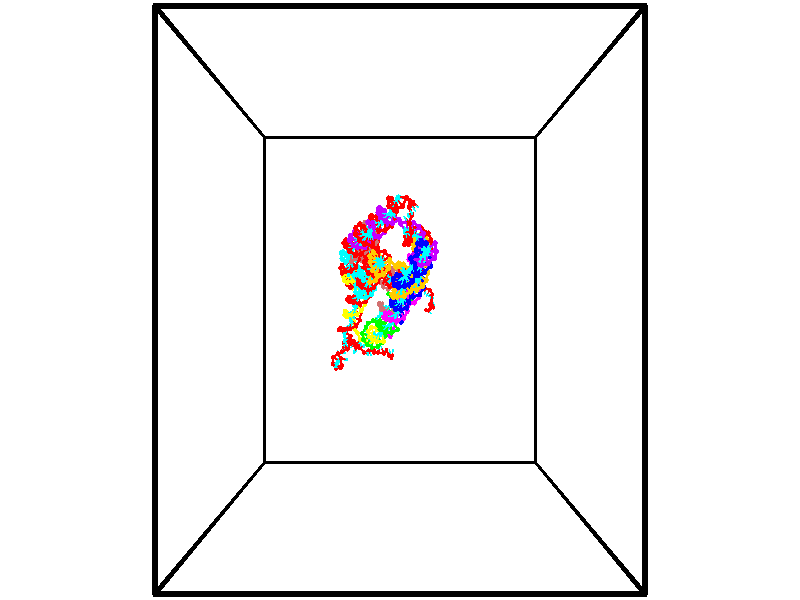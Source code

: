 // switches for output
#declare DRAW_BASES = 1; // possible values are 0, 1; only relevant for DNA ribbons
#declare DRAW_BASES_TYPE = 3; // possible values are 1, 2, 3; only relevant for DNA ribbons
#declare DRAW_FOG = 0; // set to 1 to enable fog

#include "colors.inc"

#include "transforms.inc"
background { rgb <1, 1, 1>}

#default {
   normal{
       ripples 0.25
       frequency 0.20
       turbulence 0.2
       lambda 5
   }
	finish {
		phong 0.1
		phong_size 40.
	}
}

// original window dimensions: 1024x640


// camera settings

camera {
	sky <-0, 1, 0>
	up <-0, 1, 0>
	right 1.6 * <1, 0, 0>
	location <18.5, 18.5, 82.5562>
	look_at <18.5, 18.5, 18.5>
	direction <0, 0, -64.0562>
	angle 67.0682
}


# declare cpy_camera_pos = <18.5, 18.5, 82.5562>;
# if (DRAW_FOG = 1)
fog {
	fog_type 2
	up vnormalize(cpy_camera_pos)
	color rgbt<1,1,1,0.3>
	distance 1e-5
	fog_alt 3e-3
	fog_offset 29.6
}
# end


// LIGHTS

# declare lum = 6;
global_settings {
	ambient_light rgb lum * <0.05, 0.05, 0.05>
	max_trace_level 15
}# declare cpy_direct_light_amount = 0.25;
light_source
{	1000 * <-1, -1, 1>,
	rgb lum * cpy_direct_light_amount
	parallel
}

light_source
{	1000 * <1, 1, -1>,
	rgb lum * cpy_direct_light_amount
	parallel
}

// strand 0

// nucleotide -1

// particle -1
sphere {
	<22.185823, 17.310663, -2.583914> 0.250000
	pigment { color rgbt <1,0,0,0> }
	no_shadow
}
cylinder {
	<22.533913, 17.113750, -2.591644>,  <22.742765, 16.995604, -2.596282>, 0.100000
	pigment { color rgbt <1,0,0,0> }
	no_shadow
}
cylinder {
	<22.533913, 17.113750, -2.591644>,  <22.185823, 17.310663, -2.583914>, 0.100000
	pigment { color rgbt <1,0,0,0> }
	no_shadow
}

// particle -1
sphere {
	<22.533913, 17.113750, -2.591644> 0.100000
	pigment { color rgbt <1,0,0,0> }
	no_shadow
}
sphere {
	0, 1
	scale<0.080000,0.200000,0.300000>
	matrix <0.446667, 0.804921, -0.390629,
		0.207856, 0.331301, 0.920345,
		0.870221, -0.492282, -0.019326,
		22.794979, 16.966066, -2.597442>
	pigment { color rgbt <0,1,1,0> }
	no_shadow
}
cylinder {
	<22.628551, 17.387808, -1.881309>,  <22.185823, 17.310663, -2.583914>, 0.130000
	pigment { color rgbt <1,0,0,0> }
	no_shadow
}

// nucleotide -1

// particle -1
sphere {
	<22.628551, 17.387808, -1.881309> 0.250000
	pigment { color rgbt <1,0,0,0> }
	no_shadow
}
cylinder {
	<22.922546, 17.627472, -2.008304>,  <23.098944, 17.771271, -2.084501>, 0.100000
	pigment { color rgbt <1,0,0,0> }
	no_shadow
}
cylinder {
	<22.922546, 17.627472, -2.008304>,  <22.628551, 17.387808, -1.881309>, 0.100000
	pigment { color rgbt <1,0,0,0> }
	no_shadow
}

// particle -1
sphere {
	<22.922546, 17.627472, -2.008304> 0.100000
	pigment { color rgbt <1,0,0,0> }
	no_shadow
}
sphere {
	0, 1
	scale<0.080000,0.200000,0.300000>
	matrix <-0.129214, 0.583394, 0.801845,
		0.665656, -0.548322, 0.506207,
		0.734987, 0.599162, -0.317489,
		23.143044, 17.807220, -2.103550>
	pigment { color rgbt <0,1,1,0> }
	no_shadow
}
cylinder {
	<23.138405, 17.645676, -1.332239>,  <22.628551, 17.387808, -1.881309>, 0.130000
	pigment { color rgbt <1,0,0,0> }
	no_shadow
}

// nucleotide -1

// particle -1
sphere {
	<23.138405, 17.645676, -1.332239> 0.250000
	pigment { color rgbt <1,0,0,0> }
	no_shadow
}
cylinder {
	<23.108490, 17.905205, -1.635141>,  <23.090542, 18.060923, -1.816883>, 0.100000
	pigment { color rgbt <1,0,0,0> }
	no_shadow
}
cylinder {
	<23.108490, 17.905205, -1.635141>,  <23.138405, 17.645676, -1.332239>, 0.100000
	pigment { color rgbt <1,0,0,0> }
	no_shadow
}

// particle -1
sphere {
	<23.108490, 17.905205, -1.635141> 0.100000
	pigment { color rgbt <1,0,0,0> }
	no_shadow
}
sphere {
	0, 1
	scale<0.080000,0.200000,0.300000>
	matrix <-0.254734, 0.721758, 0.643565,
		0.964115, 0.241029, 0.111300,
		-0.074786, 0.648822, -0.757256,
		23.086054, 18.099852, -1.862318>
	pigment { color rgbt <0,1,1,0> }
	no_shadow
}
cylinder {
	<22.649494, 17.977495, -0.875010>,  <23.138405, 17.645676, -1.332239>, 0.130000
	pigment { color rgbt <1,0,0,0> }
	no_shadow
}

// nucleotide -1

// particle -1
sphere {
	<22.649494, 17.977495, -0.875010> 0.250000
	pigment { color rgbt <1,0,0,0> }
	no_shadow
}
cylinder {
	<22.860329, 18.311081, -0.940350>,  <22.986830, 18.511232, -0.979554>, 0.100000
	pigment { color rgbt <1,0,0,0> }
	no_shadow
}
cylinder {
	<22.860329, 18.311081, -0.940350>,  <22.649494, 17.977495, -0.875010>, 0.100000
	pigment { color rgbt <1,0,0,0> }
	no_shadow
}

// particle -1
sphere {
	<22.860329, 18.311081, -0.940350> 0.100000
	pigment { color rgbt <1,0,0,0> }
	no_shadow
}
sphere {
	0, 1
	scale<0.080000,0.200000,0.300000>
	matrix <-0.782922, 0.551295, 0.288284,
		0.330471, -0.024061, 0.943509,
		0.527088, 0.833963, -0.163349,
		23.018456, 18.561270, -0.989355>
	pigment { color rgbt <0,1,1,0> }
	no_shadow
}
cylinder {
	<22.801657, 18.380241, -0.293982>,  <22.649494, 17.977495, -0.875010>, 0.130000
	pigment { color rgbt <1,0,0,0> }
	no_shadow
}

// nucleotide -1

// particle -1
sphere {
	<22.801657, 18.380241, -0.293982> 0.250000
	pigment { color rgbt <1,0,0,0> }
	no_shadow
}
cylinder {
	<22.810097, 18.645538, -0.593225>,  <22.815161, 18.804716, -0.772770>, 0.100000
	pigment { color rgbt <1,0,0,0> }
	no_shadow
}
cylinder {
	<22.810097, 18.645538, -0.593225>,  <22.801657, 18.380241, -0.293982>, 0.100000
	pigment { color rgbt <1,0,0,0> }
	no_shadow
}

// particle -1
sphere {
	<22.810097, 18.645538, -0.593225> 0.100000
	pigment { color rgbt <1,0,0,0> }
	no_shadow
}
sphere {
	0, 1
	scale<0.080000,0.200000,0.300000>
	matrix <-0.673899, 0.562174, 0.479396,
		0.738522, 0.494032, 0.458821,
		0.021101, 0.663243, -0.748106,
		22.816427, 18.844511, -0.817657>
	pigment { color rgbt <0,1,1,0> }
	no_shadow
}
cylinder {
	<22.932238, 19.109585, -0.068127>,  <22.801657, 18.380241, -0.293982>, 0.130000
	pigment { color rgbt <1,0,0,0> }
	no_shadow
}

// nucleotide -1

// particle -1
sphere {
	<22.932238, 19.109585, -0.068127> 0.250000
	pigment { color rgbt <1,0,0,0> }
	no_shadow
}
cylinder {
	<22.700577, 19.041386, -0.387003>,  <22.561581, 19.000467, -0.578329>, 0.100000
	pigment { color rgbt <1,0,0,0> }
	no_shadow
}
cylinder {
	<22.700577, 19.041386, -0.387003>,  <22.932238, 19.109585, -0.068127>, 0.100000
	pigment { color rgbt <1,0,0,0> }
	no_shadow
}

// particle -1
sphere {
	<22.700577, 19.041386, -0.387003> 0.100000
	pigment { color rgbt <1,0,0,0> }
	no_shadow
}
sphere {
	0, 1
	scale<0.080000,0.200000,0.300000>
	matrix <-0.785055, 0.380185, 0.489027,
		0.219703, 0.909060, -0.354035,
		-0.579154, -0.170496, -0.797190,
		22.526831, 18.990236, -0.626160>
	pigment { color rgbt <0,1,1,0> }
	no_shadow
}
cylinder {
	<22.621956, 19.651403, -0.449781>,  <22.932238, 19.109585, -0.068127>, 0.130000
	pigment { color rgbt <1,0,0,0> }
	no_shadow
}

// nucleotide -1

// particle -1
sphere {
	<22.621956, 19.651403, -0.449781> 0.250000
	pigment { color rgbt <1,0,0,0> }
	no_shadow
}
cylinder {
	<22.395218, 19.322132, -0.436720>,  <22.259174, 19.124569, -0.428883>, 0.100000
	pigment { color rgbt <1,0,0,0> }
	no_shadow
}
cylinder {
	<22.395218, 19.322132, -0.436720>,  <22.621956, 19.651403, -0.449781>, 0.100000
	pigment { color rgbt <1,0,0,0> }
	no_shadow
}

// particle -1
sphere {
	<22.395218, 19.322132, -0.436720> 0.100000
	pigment { color rgbt <1,0,0,0> }
	no_shadow
}
sphere {
	0, 1
	scale<0.080000,0.200000,0.300000>
	matrix <-0.679208, 0.489403, 0.546956,
		-0.466223, 0.287861, -0.836524,
		-0.566845, -0.823177, 0.032653,
		22.225164, 19.075178, -0.426924>
	pigment { color rgbt <0,1,1,0> }
	no_shadow
}
cylinder {
	<22.005842, 19.845068, -0.779250>,  <22.621956, 19.651403, -0.449781>, 0.130000
	pigment { color rgbt <1,0,0,0> }
	no_shadow
}

// nucleotide -1

// particle -1
sphere {
	<22.005842, 19.845068, -0.779250> 0.250000
	pigment { color rgbt <1,0,0,0> }
	no_shadow
}
cylinder {
	<21.968174, 19.550198, -0.511608>,  <21.945574, 19.373276, -0.351023>, 0.100000
	pigment { color rgbt <1,0,0,0> }
	no_shadow
}
cylinder {
	<21.968174, 19.550198, -0.511608>,  <22.005842, 19.845068, -0.779250>, 0.100000
	pigment { color rgbt <1,0,0,0> }
	no_shadow
}

// particle -1
sphere {
	<21.968174, 19.550198, -0.511608> 0.100000
	pigment { color rgbt <1,0,0,0> }
	no_shadow
}
sphere {
	0, 1
	scale<0.080000,0.200000,0.300000>
	matrix <-0.616979, 0.570680, 0.541905,
		-0.781325, -0.361792, -0.508565,
		-0.094171, -0.737177, 0.669105,
		21.939922, 19.329044, -0.310877>
	pigment { color rgbt <0,1,1,0> }
	no_shadow
}
cylinder {
	<21.351690, 20.183172, -0.327821>,  <22.005842, 19.845068, -0.779250>, 0.130000
	pigment { color rgbt <1,0,0,0> }
	no_shadow
}

// nucleotide -1

// particle -1
sphere {
	<21.351690, 20.183172, -0.327821> 0.250000
	pigment { color rgbt <1,0,0,0> }
	no_shadow
}
cylinder {
	<21.049854, 20.404839, -0.187254>,  <20.868753, 20.537838, -0.102914>, 0.100000
	pigment { color rgbt <1,0,0,0> }
	no_shadow
}
cylinder {
	<21.049854, 20.404839, -0.187254>,  <21.351690, 20.183172, -0.327821>, 0.100000
	pigment { color rgbt <1,0,0,0> }
	no_shadow
}

// particle -1
sphere {
	<21.049854, 20.404839, -0.187254> 0.100000
	pigment { color rgbt <1,0,0,0> }
	no_shadow
}
sphere {
	0, 1
	scale<0.080000,0.200000,0.300000>
	matrix <-0.008430, -0.543678, 0.839252,
		0.656143, 0.630328, 0.414925,
		-0.754589, 0.554167, 0.351417,
		20.823477, 20.571089, -0.081829>
	pigment { color rgbt <0,1,1,0> }
	no_shadow
}
cylinder {
	<21.491541, 20.373022, 0.358795>,  <21.351690, 20.183172, -0.327821>, 0.130000
	pigment { color rgbt <1,0,0,0> }
	no_shadow
}

// nucleotide -1

// particle -1
sphere {
	<21.491541, 20.373022, 0.358795> 0.250000
	pigment { color rgbt <1,0,0,0> }
	no_shadow
}
cylinder {
	<21.095444, 20.415798, 0.323047>,  <20.857786, 20.441463, 0.301598>, 0.100000
	pigment { color rgbt <1,0,0,0> }
	no_shadow
}
cylinder {
	<21.095444, 20.415798, 0.323047>,  <21.491541, 20.373022, 0.358795>, 0.100000
	pigment { color rgbt <1,0,0,0> }
	no_shadow
}

// particle -1
sphere {
	<21.095444, 20.415798, 0.323047> 0.100000
	pigment { color rgbt <1,0,0,0> }
	no_shadow
}
sphere {
	0, 1
	scale<0.080000,0.200000,0.300000>
	matrix <-0.117342, -0.293780, 0.948643,
		0.075191, 0.949872, 0.303461,
		-0.990241, 0.106938, -0.089370,
		20.798372, 20.447880, 0.296236>
	pigment { color rgbt <0,1,1,0> }
	no_shadow
}
cylinder {
	<21.315689, 20.890057, 0.890943>,  <21.491541, 20.373022, 0.358795>, 0.130000
	pigment { color rgbt <1,0,0,0> }
	no_shadow
}

// nucleotide -1

// particle -1
sphere {
	<21.315689, 20.890057, 0.890943> 0.250000
	pigment { color rgbt <1,0,0,0> }
	no_shadow
}
cylinder {
	<21.032902, 20.627686, 0.785149>,  <20.863230, 20.470263, 0.721673>, 0.100000
	pigment { color rgbt <1,0,0,0> }
	no_shadow
}
cylinder {
	<21.032902, 20.627686, 0.785149>,  <21.315689, 20.890057, 0.890943>, 0.100000
	pigment { color rgbt <1,0,0,0> }
	no_shadow
}

// particle -1
sphere {
	<21.032902, 20.627686, 0.785149> 0.100000
	pigment { color rgbt <1,0,0,0> }
	no_shadow
}
sphere {
	0, 1
	scale<0.080000,0.200000,0.300000>
	matrix <-0.104193, -0.273288, 0.956273,
		-0.699527, 0.703613, 0.124863,
		-0.706969, -0.655929, -0.264484,
		20.820810, 20.430906, 0.705804>
	pigment { color rgbt <0,1,1,0> }
	no_shadow
}
cylinder {
	<20.546581, 20.766462, 1.222131>,  <21.315689, 20.890057, 0.890943>, 0.130000
	pigment { color rgbt <1,0,0,0> }
	no_shadow
}

// nucleotide -1

// particle -1
sphere {
	<20.546581, 20.766462, 1.222131> 0.250000
	pigment { color rgbt <1,0,0,0> }
	no_shadow
}
cylinder {
	<20.705208, 20.399769, 1.202794>,  <20.800383, 20.179752, 1.191192>, 0.100000
	pigment { color rgbt <1,0,0,0> }
	no_shadow
}
cylinder {
	<20.705208, 20.399769, 1.202794>,  <20.546581, 20.766462, 1.222131>, 0.100000
	pigment { color rgbt <1,0,0,0> }
	no_shadow
}

// particle -1
sphere {
	<20.705208, 20.399769, 1.202794> 0.100000
	pigment { color rgbt <1,0,0,0> }
	no_shadow
}
sphere {
	0, 1
	scale<0.080000,0.200000,0.300000>
	matrix <-0.369436, -0.207578, 0.905775,
		-0.840388, -0.341339, -0.420992,
		0.396565, -0.916733, -0.048343,
		20.824177, 20.124748, 1.188291>
	pigment { color rgbt <0,1,1,0> }
	no_shadow
}
cylinder {
	<20.002714, 20.319687, 1.563656>,  <20.546581, 20.766462, 1.222131>, 0.130000
	pigment { color rgbt <1,0,0,0> }
	no_shadow
}

// nucleotide -1

// particle -1
sphere {
	<20.002714, 20.319687, 1.563656> 0.250000
	pigment { color rgbt <1,0,0,0> }
	no_shadow
}
cylinder {
	<20.363537, 20.153923, 1.611921>,  <20.580030, 20.054464, 1.640880>, 0.100000
	pigment { color rgbt <1,0,0,0> }
	no_shadow
}
cylinder {
	<20.363537, 20.153923, 1.611921>,  <20.002714, 20.319687, 1.563656>, 0.100000
	pigment { color rgbt <1,0,0,0> }
	no_shadow
}

// particle -1
sphere {
	<20.363537, 20.153923, 1.611921> 0.100000
	pigment { color rgbt <1,0,0,0> }
	no_shadow
}
sphere {
	0, 1
	scale<0.080000,0.200000,0.300000>
	matrix <-0.184316, -0.117065, 0.975870,
		-0.390288, -0.902529, -0.181982,
		0.902055, -0.414412, 0.120661,
		20.634153, 20.029600, 1.648119>
	pigment { color rgbt <0,1,1,0> }
	no_shadow
}
cylinder {
	<19.928446, 19.606163, 1.973820>,  <20.002714, 20.319687, 1.563656>, 0.130000
	pigment { color rgbt <1,0,0,0> }
	no_shadow
}

// nucleotide -1

// particle -1
sphere {
	<19.928446, 19.606163, 1.973820> 0.250000
	pigment { color rgbt <1,0,0,0> }
	no_shadow
}
cylinder {
	<20.275837, 19.800041, 2.015421>,  <20.484272, 19.916368, 2.040381>, 0.100000
	pigment { color rgbt <1,0,0,0> }
	no_shadow
}
cylinder {
	<20.275837, 19.800041, 2.015421>,  <19.928446, 19.606163, 1.973820>, 0.100000
	pigment { color rgbt <1,0,0,0> }
	no_shadow
}

// particle -1
sphere {
	<20.275837, 19.800041, 2.015421> 0.100000
	pigment { color rgbt <1,0,0,0> }
	no_shadow
}
sphere {
	0, 1
	scale<0.080000,0.200000,0.300000>
	matrix <-0.135748, 0.030750, 0.990266,
		0.476780, -0.874142, 0.092502,
		0.868478, 0.484696, 0.104003,
		20.536381, 19.945450, 2.046622>
	pigment { color rgbt <0,1,1,0> }
	no_shadow
}
cylinder {
	<20.449026, 19.366217, 2.467830>,  <19.928446, 19.606163, 1.973820>, 0.130000
	pigment { color rgbt <1,0,0,0> }
	no_shadow
}

// nucleotide -1

// particle -1
sphere {
	<20.449026, 19.366217, 2.467830> 0.250000
	pigment { color rgbt <1,0,0,0> }
	no_shadow
}
cylinder {
	<20.458923, 19.764267, 2.429652>,  <20.464863, 20.003098, 2.406745>, 0.100000
	pigment { color rgbt <1,0,0,0> }
	no_shadow
}
cylinder {
	<20.458923, 19.764267, 2.429652>,  <20.449026, 19.366217, 2.467830>, 0.100000
	pigment { color rgbt <1,0,0,0> }
	no_shadow
}

// particle -1
sphere {
	<20.458923, 19.764267, 2.429652> 0.100000
	pigment { color rgbt <1,0,0,0> }
	no_shadow
}
sphere {
	0, 1
	scale<0.080000,0.200000,0.300000>
	matrix <-0.213170, 0.098531, 0.972034,
		0.976702, -0.003706, 0.214570,
		0.024744, 0.995127, -0.095445,
		20.466347, 20.062805, 2.401018>
	pigment { color rgbt <0,1,1,0> }
	no_shadow
}
cylinder {
	<20.739958, 19.605366, 3.081725>,  <20.449026, 19.366217, 2.467830>, 0.130000
	pigment { color rgbt <1,0,0,0> }
	no_shadow
}

// nucleotide -1

// particle -1
sphere {
	<20.739958, 19.605366, 3.081725> 0.250000
	pigment { color rgbt <1,0,0,0> }
	no_shadow
}
cylinder {
	<20.523716, 19.912296, 2.943764>,  <20.393970, 20.096455, 2.860988>, 0.100000
	pigment { color rgbt <1,0,0,0> }
	no_shadow
}
cylinder {
	<20.523716, 19.912296, 2.943764>,  <20.739958, 19.605366, 3.081725>, 0.100000
	pigment { color rgbt <1,0,0,0> }
	no_shadow
}

// particle -1
sphere {
	<20.523716, 19.912296, 2.943764> 0.100000
	pigment { color rgbt <1,0,0,0> }
	no_shadow
}
sphere {
	0, 1
	scale<0.080000,0.200000,0.300000>
	matrix <-0.376041, 0.146336, 0.914975,
		0.752555, 0.624338, 0.209436,
		-0.540606, 0.767325, -0.344903,
		20.361534, 20.142494, 2.840293>
	pigment { color rgbt <0,1,1,0> }
	no_shadow
}
cylinder {
	<20.754662, 20.151785, 3.584256>,  <20.739958, 19.605366, 3.081725>, 0.130000
	pigment { color rgbt <1,0,0,0> }
	no_shadow
}

// nucleotide -1

// particle -1
sphere {
	<20.754662, 20.151785, 3.584256> 0.250000
	pigment { color rgbt <1,0,0,0> }
	no_shadow
}
cylinder {
	<20.412560, 20.187477, 3.380068>,  <20.207298, 20.208893, 3.257556>, 0.100000
	pigment { color rgbt <1,0,0,0> }
	no_shadow
}
cylinder {
	<20.412560, 20.187477, 3.380068>,  <20.754662, 20.151785, 3.584256>, 0.100000
	pigment { color rgbt <1,0,0,0> }
	no_shadow
}

// particle -1
sphere {
	<20.412560, 20.187477, 3.380068> 0.100000
	pigment { color rgbt <1,0,0,0> }
	no_shadow
}
sphere {
	0, 1
	scale<0.080000,0.200000,0.300000>
	matrix <-0.456699, 0.335706, 0.823849,
		0.244880, 0.937731, -0.246362,
		-0.855254, 0.089231, -0.510469,
		20.155983, 20.214247, 3.226928>
	pigment { color rgbt <0,1,1,0> }
	no_shadow
}
cylinder {
	<20.618843, 20.871439, 3.722066>,  <20.754662, 20.151785, 3.584256>, 0.130000
	pigment { color rgbt <1,0,0,0> }
	no_shadow
}

// nucleotide -1

// particle -1
sphere {
	<20.618843, 20.871439, 3.722066> 0.250000
	pigment { color rgbt <1,0,0,0> }
	no_shadow
}
cylinder {
	<20.330864, 20.606277, 3.639863>,  <20.158077, 20.447180, 3.590542>, 0.100000
	pigment { color rgbt <1,0,0,0> }
	no_shadow
}
cylinder {
	<20.330864, 20.606277, 3.639863>,  <20.618843, 20.871439, 3.722066>, 0.100000
	pigment { color rgbt <1,0,0,0> }
	no_shadow
}

// particle -1
sphere {
	<20.330864, 20.606277, 3.639863> 0.100000
	pigment { color rgbt <1,0,0,0> }
	no_shadow
}
sphere {
	0, 1
	scale<0.080000,0.200000,0.300000>
	matrix <-0.474408, 0.253927, 0.842887,
		-0.506569, 0.704329, -0.497301,
		-0.719948, -0.662904, -0.205507,
		20.114880, 20.407406, 3.578211>
	pigment { color rgbt <0,1,1,0> }
	no_shadow
}
cylinder {
	<19.964212, 21.083439, 3.817892>,  <20.618843, 20.871439, 3.722066>, 0.130000
	pigment { color rgbt <1,0,0,0> }
	no_shadow
}

// nucleotide -1

// particle -1
sphere {
	<19.964212, 21.083439, 3.817892> 0.250000
	pigment { color rgbt <1,0,0,0> }
	no_shadow
}
cylinder {
	<19.885593, 20.693001, 3.855011>,  <19.838423, 20.458738, 3.877283>, 0.100000
	pigment { color rgbt <1,0,0,0> }
	no_shadow
}
cylinder {
	<19.885593, 20.693001, 3.855011>,  <19.964212, 21.083439, 3.817892>, 0.100000
	pigment { color rgbt <1,0,0,0> }
	no_shadow
}

// particle -1
sphere {
	<19.885593, 20.693001, 3.855011> 0.100000
	pigment { color rgbt <1,0,0,0> }
	no_shadow
}
sphere {
	0, 1
	scale<0.080000,0.200000,0.300000>
	matrix <-0.505360, 0.181952, 0.843507,
		-0.840227, 0.118892, -0.529041,
		-0.196546, -0.976093, 0.092798,
		19.826630, 20.400173, 3.882851>
	pigment { color rgbt <0,1,1,0> }
	no_shadow
}
cylinder {
	<19.250771, 20.856953, 3.785378>,  <19.964212, 21.083439, 3.817892>, 0.130000
	pigment { color rgbt <1,0,0,0> }
	no_shadow
}

// nucleotide -1

// particle -1
sphere {
	<19.250771, 20.856953, 3.785378> 0.250000
	pigment { color rgbt <1,0,0,0> }
	no_shadow
}
cylinder {
	<19.467216, 20.640587, 4.042939>,  <19.597084, 20.510769, 4.197476>, 0.100000
	pigment { color rgbt <1,0,0,0> }
	no_shadow
}
cylinder {
	<19.467216, 20.640587, 4.042939>,  <19.250771, 20.856953, 3.785378>, 0.100000
	pigment { color rgbt <1,0,0,0> }
	no_shadow
}

// particle -1
sphere {
	<19.467216, 20.640587, 4.042939> 0.100000
	pigment { color rgbt <1,0,0,0> }
	no_shadow
}
sphere {
	0, 1
	scale<0.080000,0.200000,0.300000>
	matrix <-0.691003, 0.150393, 0.707034,
		-0.479282, -0.827524, -0.292393,
		0.541113, -0.540912, 0.643902,
		19.629551, 20.478313, 4.236110>
	pigment { color rgbt <0,1,1,0> }
	no_shadow
}
cylinder {
	<18.859438, 20.396006, 4.131105>,  <19.250771, 20.856953, 3.785378>, 0.130000
	pigment { color rgbt <1,0,0,0> }
	no_shadow
}

// nucleotide -1

// particle -1
sphere {
	<18.859438, 20.396006, 4.131105> 0.250000
	pigment { color rgbt <1,0,0,0> }
	no_shadow
}
cylinder {
	<19.156406, 20.434200, 4.396342>,  <19.334587, 20.457117, 4.555485>, 0.100000
	pigment { color rgbt <1,0,0,0> }
	no_shadow
}
cylinder {
	<19.156406, 20.434200, 4.396342>,  <18.859438, 20.396006, 4.131105>, 0.100000
	pigment { color rgbt <1,0,0,0> }
	no_shadow
}

// particle -1
sphere {
	<19.156406, 20.434200, 4.396342> 0.100000
	pigment { color rgbt <1,0,0,0> }
	no_shadow
}
sphere {
	0, 1
	scale<0.080000,0.200000,0.300000>
	matrix <-0.649316, -0.141098, 0.747315,
		0.164921, -0.985380, -0.042752,
		0.742421, 0.095489, 0.663094,
		19.379133, 20.462847, 4.595270>
	pigment { color rgbt <0,1,1,0> }
	no_shadow
}
cylinder {
	<18.877657, 19.791227, 4.624359>,  <18.859438, 20.396006, 4.131105>, 0.130000
	pigment { color rgbt <1,0,0,0> }
	no_shadow
}

// nucleotide -1

// particle -1
sphere {
	<18.877657, 19.791227, 4.624359> 0.250000
	pigment { color rgbt <1,0,0,0> }
	no_shadow
}
cylinder {
	<19.017303, 20.131920, 4.780653>,  <19.101091, 20.336334, 4.874430>, 0.100000
	pigment { color rgbt <1,0,0,0> }
	no_shadow
}
cylinder {
	<19.017303, 20.131920, 4.780653>,  <18.877657, 19.791227, 4.624359>, 0.100000
	pigment { color rgbt <1,0,0,0> }
	no_shadow
}

// particle -1
sphere {
	<19.017303, 20.131920, 4.780653> 0.100000
	pigment { color rgbt <1,0,0,0> }
	no_shadow
}
sphere {
	0, 1
	scale<0.080000,0.200000,0.300000>
	matrix <-0.748470, 0.002560, 0.663164,
		0.563836, -0.523974, 0.638388,
		0.349115, 0.851730, 0.390736,
		19.122038, 20.387440, 4.897874>
	pigment { color rgbt <0,1,1,0> }
	no_shadow
}
cylinder {
	<19.059881, 19.792309, 5.382766>,  <18.877657, 19.791227, 4.624359>, 0.130000
	pigment { color rgbt <1,0,0,0> }
	no_shadow
}

// nucleotide -1

// particle -1
sphere {
	<19.059881, 19.792309, 5.382766> 0.250000
	pigment { color rgbt <1,0,0,0> }
	no_shadow
}
cylinder {
	<18.898582, 20.143028, 5.277989>,  <18.801804, 20.353460, 5.215123>, 0.100000
	pigment { color rgbt <1,0,0,0> }
	no_shadow
}
cylinder {
	<18.898582, 20.143028, 5.277989>,  <19.059881, 19.792309, 5.382766>, 0.100000
	pigment { color rgbt <1,0,0,0> }
	no_shadow
}

// particle -1
sphere {
	<18.898582, 20.143028, 5.277989> 0.100000
	pigment { color rgbt <1,0,0,0> }
	no_shadow
}
sphere {
	0, 1
	scale<0.080000,0.200000,0.300000>
	matrix <-0.845106, -0.247035, 0.474099,
		0.350980, 0.412548, 0.840605,
		-0.403248, 0.876800, -0.261942,
		18.777609, 20.406069, 5.199407>
	pigment { color rgbt <0,1,1,0> }
	no_shadow
}
cylinder {
	<18.763536, 20.242363, 5.897184>,  <19.059881, 19.792309, 5.382766>, 0.130000
	pigment { color rgbt <1,0,0,0> }
	no_shadow
}

// nucleotide -1

// particle -1
sphere {
	<18.763536, 20.242363, 5.897184> 0.250000
	pigment { color rgbt <1,0,0,0> }
	no_shadow
}
cylinder {
	<18.556007, 20.365822, 5.578297>,  <18.431490, 20.439898, 5.386964>, 0.100000
	pigment { color rgbt <1,0,0,0> }
	no_shadow
}
cylinder {
	<18.556007, 20.365822, 5.578297>,  <18.763536, 20.242363, 5.897184>, 0.100000
	pigment { color rgbt <1,0,0,0> }
	no_shadow
}

// particle -1
sphere {
	<18.556007, 20.365822, 5.578297> 0.100000
	pigment { color rgbt <1,0,0,0> }
	no_shadow
}
sphere {
	0, 1
	scale<0.080000,0.200000,0.300000>
	matrix <-0.852195, -0.112857, 0.510909,
		0.067719, 0.944458, 0.321580,
		-0.518824, 0.308647, -0.797220,
		18.400360, 20.458416, 5.339131>
	pigment { color rgbt <0,1,1,0> }
	no_shadow
}
cylinder {
	<18.150457, 20.400778, 6.200121>,  <18.763536, 20.242363, 5.897184>, 0.130000
	pigment { color rgbt <1,0,0,0> }
	no_shadow
}

// nucleotide -1

// particle -1
sphere {
	<18.150457, 20.400778, 6.200121> 0.250000
	pigment { color rgbt <1,0,0,0> }
	no_shadow
}
cylinder {
	<18.057304, 20.420090, 5.811599>,  <18.001413, 20.431677, 5.578485>, 0.100000
	pigment { color rgbt <1,0,0,0> }
	no_shadow
}
cylinder {
	<18.057304, 20.420090, 5.811599>,  <18.150457, 20.400778, 6.200121>, 0.100000
	pigment { color rgbt <1,0,0,0> }
	no_shadow
}

// particle -1
sphere {
	<18.057304, 20.420090, 5.811599> 0.100000
	pigment { color rgbt <1,0,0,0> }
	no_shadow
}
sphere {
	0, 1
	scale<0.080000,0.200000,0.300000>
	matrix <-0.957801, 0.161640, 0.237678,
		0.168476, 0.985668, 0.008598,
		-0.232882, 0.048278, -0.971306,
		17.987440, 20.434572, 5.520207>
	pigment { color rgbt <0,1,1,0> }
	no_shadow
}
cylinder {
	<17.804508, 20.992184, 6.037640>,  <18.150457, 20.400778, 6.200121>, 0.130000
	pigment { color rgbt <1,0,0,0> }
	no_shadow
}

// nucleotide -1

// particle -1
sphere {
	<17.804508, 20.992184, 6.037640> 0.250000
	pigment { color rgbt <1,0,0,0> }
	no_shadow
}
cylinder {
	<17.650940, 20.682346, 5.836597>,  <17.558800, 20.496445, 5.715972>, 0.100000
	pigment { color rgbt <1,0,0,0> }
	no_shadow
}
cylinder {
	<17.650940, 20.682346, 5.836597>,  <17.804508, 20.992184, 6.037640>, 0.100000
	pigment { color rgbt <1,0,0,0> }
	no_shadow
}

// particle -1
sphere {
	<17.650940, 20.682346, 5.836597> 0.100000
	pigment { color rgbt <1,0,0,0> }
	no_shadow
}
sphere {
	0, 1
	scale<0.080000,0.200000,0.300000>
	matrix <-0.883866, 0.150782, 0.442769,
		-0.267182, 0.614223, -0.742525,
		-0.383919, -0.774593, -0.502605,
		17.535765, 20.449968, 5.685816>
	pigment { color rgbt <0,1,1,0> }
	no_shadow
}
cylinder {
	<17.137362, 21.250772, 5.738367>,  <17.804508, 20.992184, 6.037640>, 0.130000
	pigment { color rgbt <1,0,0,0> }
	no_shadow
}

// nucleotide -1

// particle -1
sphere {
	<17.137362, 21.250772, 5.738367> 0.250000
	pigment { color rgbt <1,0,0,0> }
	no_shadow
}
cylinder {
	<17.119411, 20.851681, 5.758452>,  <17.108641, 20.612226, 5.770504>, 0.100000
	pigment { color rgbt <1,0,0,0> }
	no_shadow
}
cylinder {
	<17.119411, 20.851681, 5.758452>,  <17.137362, 21.250772, 5.738367>, 0.100000
	pigment { color rgbt <1,0,0,0> }
	no_shadow
}

// particle -1
sphere {
	<17.119411, 20.851681, 5.758452> 0.100000
	pigment { color rgbt <1,0,0,0> }
	no_shadow
}
sphere {
	0, 1
	scale<0.080000,0.200000,0.300000>
	matrix <-0.964741, 0.056332, 0.257102,
		-0.259347, -0.036905, -0.965079,
		-0.044876, -0.997730, 0.050213,
		17.105949, 20.552362, 5.773516>
	pigment { color rgbt <0,1,1,0> }
	no_shadow
}
cylinder {
	<16.512779, 20.925026, 5.338157>,  <17.137362, 21.250772, 5.738367>, 0.130000
	pigment { color rgbt <1,0,0,0> }
	no_shadow
}

// nucleotide -1

// particle -1
sphere {
	<16.512779, 20.925026, 5.338157> 0.250000
	pigment { color rgbt <1,0,0,0> }
	no_shadow
}
cylinder {
	<16.588425, 20.653980, 5.622431>,  <16.633812, 20.491352, 5.792995>, 0.100000
	pigment { color rgbt <1,0,0,0> }
	no_shadow
}
cylinder {
	<16.588425, 20.653980, 5.622431>,  <16.512779, 20.925026, 5.338157>, 0.100000
	pigment { color rgbt <1,0,0,0> }
	no_shadow
}

// particle -1
sphere {
	<16.588425, 20.653980, 5.622431> 0.100000
	pigment { color rgbt <1,0,0,0> }
	no_shadow
}
sphere {
	0, 1
	scale<0.080000,0.200000,0.300000>
	matrix <-0.981925, -0.124869, 0.142235,
		-0.007638, -0.724737, -0.688983,
		0.189116, -0.677616, 0.710684,
		16.645159, 20.450695, 5.835636>
	pigment { color rgbt <0,1,1,0> }
	no_shadow
}
cylinder {
	<16.010578, 21.287737, 4.913330>,  <16.512779, 20.925026, 5.338157>, 0.130000
	pigment { color rgbt <1,0,0,0> }
	no_shadow
}

// nucleotide -1

// particle -1
sphere {
	<16.010578, 21.287737, 4.913330> 0.250000
	pigment { color rgbt <1,0,0,0> }
	no_shadow
}
cylinder {
	<15.768447, 21.086842, 5.160339>,  <15.623169, 20.966305, 5.308545>, 0.100000
	pigment { color rgbt <1,0,0,0> }
	no_shadow
}
cylinder {
	<15.768447, 21.086842, 5.160339>,  <16.010578, 21.287737, 4.913330>, 0.100000
	pigment { color rgbt <1,0,0,0> }
	no_shadow
}

// particle -1
sphere {
	<15.768447, 21.086842, 5.160339> 0.100000
	pigment { color rgbt <1,0,0,0> }
	no_shadow
}
sphere {
	0, 1
	scale<0.080000,0.200000,0.300000>
	matrix <0.342776, 0.535706, 0.771702,
		-0.718390, 0.678804, -0.152122,
		-0.605327, -0.502239, 0.617524,
		15.586849, 20.936171, 5.345596>
	pigment { color rgbt <0,1,1,0> }
	no_shadow
}
cylinder {
	<15.678669, 21.741055, 5.494594>,  <16.010578, 21.287737, 4.913330>, 0.130000
	pigment { color rgbt <1,0,0,0> }
	no_shadow
}

// nucleotide -1

// particle -1
sphere {
	<15.678669, 21.741055, 5.494594> 0.250000
	pigment { color rgbt <1,0,0,0> }
	no_shadow
}
cylinder {
	<15.729243, 21.362045, 5.612045>,  <15.759588, 21.134640, 5.682517>, 0.100000
	pigment { color rgbt <1,0,0,0> }
	no_shadow
}
cylinder {
	<15.729243, 21.362045, 5.612045>,  <15.678669, 21.741055, 5.494594>, 0.100000
	pigment { color rgbt <1,0,0,0> }
	no_shadow
}

// particle -1
sphere {
	<15.729243, 21.362045, 5.612045> 0.100000
	pigment { color rgbt <1,0,0,0> }
	no_shadow
}
sphere {
	0, 1
	scale<0.080000,0.200000,0.300000>
	matrix <0.365417, 0.319678, 0.874229,
		-0.922217, -0.003237, 0.386660,
		0.126436, -0.947521, 0.293630,
		15.767174, 21.077789, 5.700134>
	pigment { color rgbt <0,1,1,0> }
	no_shadow
}
cylinder {
	<15.506948, 21.660847, 6.241979>,  <15.678669, 21.741055, 5.494594>, 0.130000
	pigment { color rgbt <1,0,0,0> }
	no_shadow
}

// nucleotide -1

// particle -1
sphere {
	<15.506948, 21.660847, 6.241979> 0.250000
	pigment { color rgbt <1,0,0,0> }
	no_shadow
}
cylinder {
	<15.745227, 21.351231, 6.156183>,  <15.888194, 21.165461, 6.104706>, 0.100000
	pigment { color rgbt <1,0,0,0> }
	no_shadow
}
cylinder {
	<15.745227, 21.351231, 6.156183>,  <15.506948, 21.660847, 6.241979>, 0.100000
	pigment { color rgbt <1,0,0,0> }
	no_shadow
}

// particle -1
sphere {
	<15.745227, 21.351231, 6.156183> 0.100000
	pigment { color rgbt <1,0,0,0> }
	no_shadow
}
sphere {
	0, 1
	scale<0.080000,0.200000,0.300000>
	matrix <0.449889, 0.100321, 0.887432,
		-0.665392, -0.625135, 0.407994,
		0.595695, -0.774043, -0.214489,
		15.923935, 21.119019, 6.091836>
	pigment { color rgbt <0,1,1,0> }
	no_shadow
}
cylinder {
	<15.507577, 21.121170, 6.772606>,  <15.506948, 21.660847, 6.241979>, 0.130000
	pigment { color rgbt <1,0,0,0> }
	no_shadow
}

// nucleotide -1

// particle -1
sphere {
	<15.507577, 21.121170, 6.772606> 0.250000
	pigment { color rgbt <1,0,0,0> }
	no_shadow
}
cylinder {
	<15.873452, 21.094875, 6.613095>,  <16.092978, 21.079100, 6.517388>, 0.100000
	pigment { color rgbt <1,0,0,0> }
	no_shadow
}
cylinder {
	<15.873452, 21.094875, 6.613095>,  <15.507577, 21.121170, 6.772606>, 0.100000
	pigment { color rgbt <1,0,0,0> }
	no_shadow
}

// particle -1
sphere {
	<15.873452, 21.094875, 6.613095> 0.100000
	pigment { color rgbt <1,0,0,0> }
	no_shadow
}
sphere {
	0, 1
	scale<0.080000,0.200000,0.300000>
	matrix <0.366427, -0.281410, 0.886871,
		-0.170518, -0.957333, -0.233316,
		0.914689, -0.065734, -0.398778,
		16.147860, 21.075155, 6.493462>
	pigment { color rgbt <0,1,1,0> }
	no_shadow
}
cylinder {
	<15.766261, 20.566364, 7.048331>,  <15.507577, 21.121170, 6.772606>, 0.130000
	pigment { color rgbt <1,0,0,0> }
	no_shadow
}

// nucleotide -1

// particle -1
sphere {
	<15.766261, 20.566364, 7.048331> 0.250000
	pigment { color rgbt <1,0,0,0> }
	no_shadow
}
cylinder {
	<16.091488, 20.751080, 6.906528>,  <16.286623, 20.861908, 6.821445>, 0.100000
	pigment { color rgbt <1,0,0,0> }
	no_shadow
}
cylinder {
	<16.091488, 20.751080, 6.906528>,  <15.766261, 20.566364, 7.048331>, 0.100000
	pigment { color rgbt <1,0,0,0> }
	no_shadow
}

// particle -1
sphere {
	<16.091488, 20.751080, 6.906528> 0.100000
	pigment { color rgbt <1,0,0,0> }
	no_shadow
}
sphere {
	0, 1
	scale<0.080000,0.200000,0.300000>
	matrix <0.502739, -0.249884, 0.827533,
		0.293559, -0.851064, -0.435331,
		0.813066, 0.461788, -0.354508,
		16.335407, 20.889616, 6.800175>
	pigment { color rgbt <0,1,1,0> }
	no_shadow
}
cylinder {
	<16.343969, 20.188522, 7.012336>,  <15.766261, 20.566364, 7.048331>, 0.130000
	pigment { color rgbt <1,0,0,0> }
	no_shadow
}

// nucleotide -1

// particle -1
sphere {
	<16.343969, 20.188522, 7.012336> 0.250000
	pigment { color rgbt <1,0,0,0> }
	no_shadow
}
cylinder {
	<16.466763, 20.563667, 7.077056>,  <16.540438, 20.788754, 7.115888>, 0.100000
	pigment { color rgbt <1,0,0,0> }
	no_shadow
}
cylinder {
	<16.466763, 20.563667, 7.077056>,  <16.343969, 20.188522, 7.012336>, 0.100000
	pigment { color rgbt <1,0,0,0> }
	no_shadow
}

// particle -1
sphere {
	<16.466763, 20.563667, 7.077056> 0.100000
	pigment { color rgbt <1,0,0,0> }
	no_shadow
}
sphere {
	0, 1
	scale<0.080000,0.200000,0.300000>
	matrix <0.434235, -0.289308, 0.853077,
		0.846877, -0.191621, -0.496065,
		0.306983, 0.937860, 0.161800,
		16.558857, 20.845026, 7.125596>
	pigment { color rgbt <0,1,1,0> }
	no_shadow
}
cylinder {
	<17.047228, 20.030426, 7.207501>,  <16.343969, 20.188522, 7.012336>, 0.130000
	pigment { color rgbt <1,0,0,0> }
	no_shadow
}

// nucleotide -1

// particle -1
sphere {
	<17.047228, 20.030426, 7.207501> 0.250000
	pigment { color rgbt <1,0,0,0> }
	no_shadow
}
cylinder {
	<16.914368, 20.397659, 7.294031>,  <16.834652, 20.618000, 7.345949>, 0.100000
	pigment { color rgbt <1,0,0,0> }
	no_shadow
}
cylinder {
	<16.914368, 20.397659, 7.294031>,  <17.047228, 20.030426, 7.207501>, 0.100000
	pigment { color rgbt <1,0,0,0> }
	no_shadow
}

// particle -1
sphere {
	<16.914368, 20.397659, 7.294031> 0.100000
	pigment { color rgbt <1,0,0,0> }
	no_shadow
}
sphere {
	0, 1
	scale<0.080000,0.200000,0.300000>
	matrix <0.413591, -0.064362, 0.908185,
		0.847714, 0.391124, -0.358334,
		-0.332150, 0.918085, 0.216326,
		16.814722, 20.673084, 7.358929>
	pigment { color rgbt <0,1,1,0> }
	no_shadow
}
cylinder {
	<17.657578, 20.497034, 7.385369>,  <17.047228, 20.030426, 7.207501>, 0.130000
	pigment { color rgbt <1,0,0,0> }
	no_shadow
}

// nucleotide -1

// particle -1
sphere {
	<17.657578, 20.497034, 7.385369> 0.250000
	pigment { color rgbt <1,0,0,0> }
	no_shadow
}
cylinder {
	<17.310635, 20.578297, 7.567101>,  <17.102468, 20.627054, 7.676141>, 0.100000
	pigment { color rgbt <1,0,0,0> }
	no_shadow
}
cylinder {
	<17.310635, 20.578297, 7.567101>,  <17.657578, 20.497034, 7.385369>, 0.100000
	pigment { color rgbt <1,0,0,0> }
	no_shadow
}

// particle -1
sphere {
	<17.310635, 20.578297, 7.567101> 0.100000
	pigment { color rgbt <1,0,0,0> }
	no_shadow
}
sphere {
	0, 1
	scale<0.080000,0.200000,0.300000>
	matrix <0.398801, -0.262423, 0.878688,
		0.297740, 0.943324, 0.146595,
		-0.867357, 0.203159, 0.454332,
		17.050426, 20.639244, 7.703401>
	pigment { color rgbt <0,1,1,0> }
	no_shadow
}
cylinder {
	<17.758640, 20.956068, 7.928860>,  <17.657578, 20.497034, 7.385369>, 0.130000
	pigment { color rgbt <1,0,0,0> }
	no_shadow
}

// nucleotide -1

// particle -1
sphere {
	<17.758640, 20.956068, 7.928860> 0.250000
	pigment { color rgbt <1,0,0,0> }
	no_shadow
}
cylinder {
	<17.402493, 20.796970, 8.017440>,  <17.188803, 20.701511, 8.070587>, 0.100000
	pigment { color rgbt <1,0,0,0> }
	no_shadow
}
cylinder {
	<17.402493, 20.796970, 8.017440>,  <17.758640, 20.956068, 7.928860>, 0.100000
	pigment { color rgbt <1,0,0,0> }
	no_shadow
}

// particle -1
sphere {
	<17.402493, 20.796970, 8.017440> 0.100000
	pigment { color rgbt <1,0,0,0> }
	no_shadow
}
sphere {
	0, 1
	scale<0.080000,0.200000,0.300000>
	matrix <0.264719, -0.056614, 0.962662,
		-0.370357, 0.915748, 0.155699,
		-0.890370, -0.397745, 0.221449,
		17.135382, 20.677647, 8.083875>
	pigment { color rgbt <0,1,1,0> }
	no_shadow
}
cylinder {
	<17.512810, 21.396336, 8.441701>,  <17.758640, 20.956068, 7.928860>, 0.130000
	pigment { color rgbt <1,0,0,0> }
	no_shadow
}

// nucleotide -1

// particle -1
sphere {
	<17.512810, 21.396336, 8.441701> 0.250000
	pigment { color rgbt <1,0,0,0> }
	no_shadow
}
cylinder {
	<17.309460, 21.054829, 8.486670>,  <17.187450, 20.849924, 8.513651>, 0.100000
	pigment { color rgbt <1,0,0,0> }
	no_shadow
}
cylinder {
	<17.309460, 21.054829, 8.486670>,  <17.512810, 21.396336, 8.441701>, 0.100000
	pigment { color rgbt <1,0,0,0> }
	no_shadow
}

// particle -1
sphere {
	<17.309460, 21.054829, 8.486670> 0.100000
	pigment { color rgbt <1,0,0,0> }
	no_shadow
}
sphere {
	0, 1
	scale<0.080000,0.200000,0.300000>
	matrix <-0.003530, 0.132614, 0.991161,
		-0.861129, 0.503483, -0.070431,
		-0.508374, -0.853767, 0.112420,
		17.156948, 20.798698, 8.520395>
	pigment { color rgbt <0,1,1,0> }
	no_shadow
}
cylinder {
	<16.998583, 21.578985, 8.998026>,  <17.512810, 21.396336, 8.441701>, 0.130000
	pigment { color rgbt <1,0,0,0> }
	no_shadow
}

// nucleotide -1

// particle -1
sphere {
	<16.998583, 21.578985, 8.998026> 0.250000
	pigment { color rgbt <1,0,0,0> }
	no_shadow
}
cylinder {
	<17.000446, 21.179260, 9.012742>,  <17.001564, 20.939425, 9.021572>, 0.100000
	pigment { color rgbt <1,0,0,0> }
	no_shadow
}
cylinder {
	<17.000446, 21.179260, 9.012742>,  <16.998583, 21.578985, 8.998026>, 0.100000
	pigment { color rgbt <1,0,0,0> }
	no_shadow
}

// particle -1
sphere {
	<17.000446, 21.179260, 9.012742> 0.100000
	pigment { color rgbt <1,0,0,0> }
	no_shadow
}
sphere {
	0, 1
	scale<0.080000,0.200000,0.300000>
	matrix <-0.006796, 0.036758, 0.999301,
		-0.999966, -0.004905, -0.006620,
		0.004658, -0.999312, 0.036790,
		17.001844, 20.879467, 9.023779>
	pigment { color rgbt <0,1,1,0> }
	no_shadow
}
cylinder {
	<16.606277, 21.452568, 9.633408>,  <16.998583, 21.578985, 8.998026>, 0.130000
	pigment { color rgbt <1,0,0,0> }
	no_shadow
}

// nucleotide -1

// particle -1
sphere {
	<16.606277, 21.452568, 9.633408> 0.250000
	pigment { color rgbt <1,0,0,0> }
	no_shadow
}
cylinder {
	<16.778690, 21.098454, 9.563580>,  <16.882139, 20.885984, 9.521683>, 0.100000
	pigment { color rgbt <1,0,0,0> }
	no_shadow
}
cylinder {
	<16.778690, 21.098454, 9.563580>,  <16.606277, 21.452568, 9.633408>, 0.100000
	pigment { color rgbt <1,0,0,0> }
	no_shadow
}

// particle -1
sphere {
	<16.778690, 21.098454, 9.563580> 0.100000
	pigment { color rgbt <1,0,0,0> }
	no_shadow
}
sphere {
	0, 1
	scale<0.080000,0.200000,0.300000>
	matrix <0.219572, -0.084743, 0.971909,
		-0.875213, -0.457256, 0.157857,
		0.431033, -0.885289, -0.174569,
		16.908001, 20.832867, 9.511209>
	pigment { color rgbt <0,1,1,0> }
	no_shadow
}
cylinder {
	<16.403000, 20.855604, 10.160574>,  <16.606277, 21.452568, 9.633408>, 0.130000
	pigment { color rgbt <1,0,0,0> }
	no_shadow
}

// nucleotide -1

// particle -1
sphere {
	<16.403000, 20.855604, 10.160574> 0.250000
	pigment { color rgbt <1,0,0,0> }
	no_shadow
}
cylinder {
	<16.771908, 20.797836, 10.017150>,  <16.993252, 20.763176, 9.931095>, 0.100000
	pigment { color rgbt <1,0,0,0> }
	no_shadow
}
cylinder {
	<16.771908, 20.797836, 10.017150>,  <16.403000, 20.855604, 10.160574>, 0.100000
	pigment { color rgbt <1,0,0,0> }
	no_shadow
}

// particle -1
sphere {
	<16.771908, 20.797836, 10.017150> 0.100000
	pigment { color rgbt <1,0,0,0> }
	no_shadow
}
sphere {
	0, 1
	scale<0.080000,0.200000,0.300000>
	matrix <0.344750, -0.112252, 0.931959,
		-0.174844, -0.983129, -0.053737,
		0.922267, -0.144422, -0.358561,
		17.048588, 20.754511, 9.909582>
	pigment { color rgbt <0,1,1,0> }
	no_shadow
}
cylinder {
	<16.728426, 20.426254, 10.663845>,  <16.403000, 20.855604, 10.160574>, 0.130000
	pigment { color rgbt <1,0,0,0> }
	no_shadow
}

// nucleotide -1

// particle -1
sphere {
	<16.728426, 20.426254, 10.663845> 0.250000
	pigment { color rgbt <1,0,0,0> }
	no_shadow
}
cylinder {
	<17.036312, 20.552666, 10.441976>,  <17.221045, 20.628513, 10.308854>, 0.100000
	pigment { color rgbt <1,0,0,0> }
	no_shadow
}
cylinder {
	<17.036312, 20.552666, 10.441976>,  <16.728426, 20.426254, 10.663845>, 0.100000
	pigment { color rgbt <1,0,0,0> }
	no_shadow
}

// particle -1
sphere {
	<17.036312, 20.552666, 10.441976> 0.100000
	pigment { color rgbt <1,0,0,0> }
	no_shadow
}
sphere {
	0, 1
	scale<0.080000,0.200000,0.300000>
	matrix <0.577592, 0.025295, 0.815933,
		0.271891, -0.948412, -0.163066,
		0.769716, 0.316030, -0.554673,
		17.267227, 20.647474, 10.275574>
	pigment { color rgbt <0,1,1,0> }
	no_shadow
}
cylinder {
	<17.242849, 19.842474, 10.840376>,  <16.728426, 20.426254, 10.663845>, 0.130000
	pigment { color rgbt <1,0,0,0> }
	no_shadow
}

// nucleotide -1

// particle -1
sphere {
	<17.242849, 19.842474, 10.840376> 0.250000
	pigment { color rgbt <1,0,0,0> }
	no_shadow
}
cylinder {
	<17.449562, 20.156380, 10.703508>,  <17.573589, 20.344723, 10.621387>, 0.100000
	pigment { color rgbt <1,0,0,0> }
	no_shadow
}
cylinder {
	<17.449562, 20.156380, 10.703508>,  <17.242849, 19.842474, 10.840376>, 0.100000
	pigment { color rgbt <1,0,0,0> }
	no_shadow
}

// particle -1
sphere {
	<17.449562, 20.156380, 10.703508> 0.100000
	pigment { color rgbt <1,0,0,0> }
	no_shadow
}
sphere {
	0, 1
	scale<0.080000,0.200000,0.300000>
	matrix <0.559777, -0.007335, 0.828611,
		0.647756, -0.619748, -0.443085,
		0.516780, 0.784767, -0.342170,
		17.604595, 20.391809, 10.600858>
	pigment { color rgbt <0,1,1,0> }
	no_shadow
}
cylinder {
	<17.875593, 19.676256, 10.864041>,  <17.242849, 19.842474, 10.840376>, 0.130000
	pigment { color rgbt <1,0,0,0> }
	no_shadow
}

// nucleotide -1

// particle -1
sphere {
	<17.875593, 19.676256, 10.864041> 0.250000
	pigment { color rgbt <1,0,0,0> }
	no_shadow
}
cylinder {
	<17.865952, 20.075191, 10.891556>,  <17.860167, 20.314552, 10.908065>, 0.100000
	pigment { color rgbt <1,0,0,0> }
	no_shadow
}
cylinder {
	<17.865952, 20.075191, 10.891556>,  <17.875593, 19.676256, 10.864041>, 0.100000
	pigment { color rgbt <1,0,0,0> }
	no_shadow
}

// particle -1
sphere {
	<17.865952, 20.075191, 10.891556> 0.100000
	pigment { color rgbt <1,0,0,0> }
	no_shadow
}
sphere {
	0, 1
	scale<0.080000,0.200000,0.300000>
	matrix <0.723133, -0.030115, 0.690052,
		0.690288, 0.066377, -0.720484,
		-0.024106, 0.997340, 0.068787,
		17.858719, 20.374393, 10.912192>
	pigment { color rgbt <0,1,1,0> }
	no_shadow
}
cylinder {
	<18.489006, 19.730034, 11.259023>,  <17.875593, 19.676256, 10.864041>, 0.130000
	pigment { color rgbt <1,0,0,0> }
	no_shadow
}

// nucleotide -1

// particle -1
sphere {
	<18.489006, 19.730034, 11.259023> 0.250000
	pigment { color rgbt <1,0,0,0> }
	no_shadow
}
cylinder {
	<18.365971, 20.110603, 11.253668>,  <18.292150, 20.338945, 11.250455>, 0.100000
	pigment { color rgbt <1,0,0,0> }
	no_shadow
}
cylinder {
	<18.365971, 20.110603, 11.253668>,  <18.489006, 19.730034, 11.259023>, 0.100000
	pigment { color rgbt <1,0,0,0> }
	no_shadow
}

// particle -1
sphere {
	<18.365971, 20.110603, 11.253668> 0.100000
	pigment { color rgbt <1,0,0,0> }
	no_shadow
}
sphere {
	0, 1
	scale<0.080000,0.200000,0.300000>
	matrix <0.753241, 0.252065, 0.607528,
		0.581393, 0.176784, -0.794185,
		-0.307587, 0.951426, -0.013388,
		18.273695, 20.396030, 11.249651>
	pigment { color rgbt <0,1,1,0> }
	no_shadow
}
cylinder {
	<19.136908, 20.194382, 11.181401>,  <18.489006, 19.730034, 11.259023>, 0.130000
	pigment { color rgbt <1,0,0,0> }
	no_shadow
}

// nucleotide -1

// particle -1
sphere {
	<19.136908, 20.194382, 11.181401> 0.250000
	pigment { color rgbt <1,0,0,0> }
	no_shadow
}
cylinder {
	<18.837688, 20.385731, 11.365392>,  <18.658157, 20.500542, 11.475786>, 0.100000
	pigment { color rgbt <1,0,0,0> }
	no_shadow
}
cylinder {
	<18.837688, 20.385731, 11.365392>,  <19.136908, 20.194382, 11.181401>, 0.100000
	pigment { color rgbt <1,0,0,0> }
	no_shadow
}

// particle -1
sphere {
	<18.837688, 20.385731, 11.365392> 0.100000
	pigment { color rgbt <1,0,0,0> }
	no_shadow
}
sphere {
	0, 1
	scale<0.080000,0.200000,0.300000>
	matrix <0.633968, 0.310164, 0.708437,
		0.196230, 0.821557, -0.535292,
		-0.748050, 0.478375, 0.459977,
		18.613274, 20.529243, 11.503385>
	pigment { color rgbt <0,1,1,0> }
	no_shadow
}
cylinder {
	<19.428053, 20.872292, 11.368546>,  <19.136908, 20.194382, 11.181401>, 0.130000
	pigment { color rgbt <1,0,0,0> }
	no_shadow
}

// nucleotide -1

// particle -1
sphere {
	<19.428053, 20.872292, 11.368546> 0.250000
	pigment { color rgbt <1,0,0,0> }
	no_shadow
}
cylinder {
	<19.101021, 20.813007, 11.591111>,  <18.904802, 20.777437, 11.724650>, 0.100000
	pigment { color rgbt <1,0,0,0> }
	no_shadow
}
cylinder {
	<19.101021, 20.813007, 11.591111>,  <19.428053, 20.872292, 11.368546>, 0.100000
	pigment { color rgbt <1,0,0,0> }
	no_shadow
}

// particle -1
sphere {
	<19.101021, 20.813007, 11.591111> 0.100000
	pigment { color rgbt <1,0,0,0> }
	no_shadow
}
sphere {
	0, 1
	scale<0.080000,0.200000,0.300000>
	matrix <0.539096, 0.142523, 0.830098,
		-0.202330, 0.978632, -0.036625,
		-0.817581, -0.148209, 0.556413,
		18.855747, 20.768545, 11.758036>
	pigment { color rgbt <0,1,1,0> }
	no_shadow
}
cylinder {
	<19.426764, 21.287727, 11.907528>,  <19.428053, 20.872292, 11.368546>, 0.130000
	pigment { color rgbt <1,0,0,0> }
	no_shadow
}

// nucleotide -1

// particle -1
sphere {
	<19.426764, 21.287727, 11.907528> 0.250000
	pigment { color rgbt <1,0,0,0> }
	no_shadow
}
cylinder {
	<19.153599, 21.054688, 12.083806>,  <18.989700, 20.914864, 12.189572>, 0.100000
	pigment { color rgbt <1,0,0,0> }
	no_shadow
}
cylinder {
	<19.153599, 21.054688, 12.083806>,  <19.426764, 21.287727, 11.907528>, 0.100000
	pigment { color rgbt <1,0,0,0> }
	no_shadow
}

// particle -1
sphere {
	<19.153599, 21.054688, 12.083806> 0.100000
	pigment { color rgbt <1,0,0,0> }
	no_shadow
}
sphere {
	0, 1
	scale<0.080000,0.200000,0.300000>
	matrix <0.349898, 0.268696, 0.897426,
		-0.641252, 0.767061, 0.020354,
		-0.682911, -0.582598, 0.440695,
		18.948725, 20.879908, 12.216015>
	pigment { color rgbt <0,1,1,0> }
	no_shadow
}
cylinder {
	<19.090464, 21.672016, 12.414807>,  <19.426764, 21.287727, 11.907528>, 0.130000
	pigment { color rgbt <1,0,0,0> }
	no_shadow
}

// nucleotide -1

// particle -1
sphere {
	<19.090464, 21.672016, 12.414807> 0.250000
	pigment { color rgbt <1,0,0,0> }
	no_shadow
}
cylinder {
	<18.979328, 21.315044, 12.557003>,  <18.912647, 21.100861, 12.642321>, 0.100000
	pigment { color rgbt <1,0,0,0> }
	no_shadow
}
cylinder {
	<18.979328, 21.315044, 12.557003>,  <19.090464, 21.672016, 12.414807>, 0.100000
	pigment { color rgbt <1,0,0,0> }
	no_shadow
}

// particle -1
sphere {
	<18.979328, 21.315044, 12.557003> 0.100000
	pigment { color rgbt <1,0,0,0> }
	no_shadow
}
sphere {
	0, 1
	scale<0.080000,0.200000,0.300000>
	matrix <0.222803, 0.300103, 0.927522,
		-0.934433, 0.336903, 0.115457,
		-0.277836, -0.892432, 0.355489,
		18.895977, 21.047316, 12.663650>
	pigment { color rgbt <0,1,1,0> }
	no_shadow
}
cylinder {
	<18.599876, 21.757841, 12.939857>,  <19.090464, 21.672016, 12.414807>, 0.130000
	pigment { color rgbt <1,0,0,0> }
	no_shadow
}

// nucleotide -1

// particle -1
sphere {
	<18.599876, 21.757841, 12.939857> 0.250000
	pigment { color rgbt <1,0,0,0> }
	no_shadow
}
cylinder {
	<18.774220, 21.405117, 13.011900>,  <18.878826, 21.193483, 13.055125>, 0.100000
	pigment { color rgbt <1,0,0,0> }
	no_shadow
}
cylinder {
	<18.774220, 21.405117, 13.011900>,  <18.599876, 21.757841, 12.939857>, 0.100000
	pigment { color rgbt <1,0,0,0> }
	no_shadow
}

// particle -1
sphere {
	<18.774220, 21.405117, 13.011900> 0.100000
	pigment { color rgbt <1,0,0,0> }
	no_shadow
}
sphere {
	0, 1
	scale<0.080000,0.200000,0.300000>
	matrix <0.351429, 0.350977, 0.867936,
		-0.828568, -0.315002, 0.462870,
		0.435859, -0.881810, 0.180107,
		18.904978, 21.140574, 13.065932>
	pigment { color rgbt <0,1,1,0> }
	no_shadow
}
cylinder {
	<18.428354, 21.681345, 13.637462>,  <18.599876, 21.757841, 12.939857>, 0.130000
	pigment { color rgbt <1,0,0,0> }
	no_shadow
}

// nucleotide -1

// particle -1
sphere {
	<18.428354, 21.681345, 13.637462> 0.250000
	pigment { color rgbt <1,0,0,0> }
	no_shadow
}
cylinder {
	<18.711750, 21.410942, 13.556414>,  <18.881788, 21.248701, 13.507785>, 0.100000
	pigment { color rgbt <1,0,0,0> }
	no_shadow
}
cylinder {
	<18.711750, 21.410942, 13.556414>,  <18.428354, 21.681345, 13.637462>, 0.100000
	pigment { color rgbt <1,0,0,0> }
	no_shadow
}

// particle -1
sphere {
	<18.711750, 21.410942, 13.556414> 0.100000
	pigment { color rgbt <1,0,0,0> }
	no_shadow
}
sphere {
	0, 1
	scale<0.080000,0.200000,0.300000>
	matrix <0.476807, 0.246855, 0.843633,
		-0.520285, -0.694317, 0.497220,
		0.708490, -0.676008, -0.202620,
		18.924297, 21.208139, 13.495627>
	pigment { color rgbt <0,1,1,0> }
	no_shadow
}
cylinder {
	<18.488197, 21.231445, 14.185733>,  <18.428354, 21.681345, 13.637462>, 0.130000
	pigment { color rgbt <1,0,0,0> }
	no_shadow
}

// nucleotide -1

// particle -1
sphere {
	<18.488197, 21.231445, 14.185733> 0.250000
	pigment { color rgbt <1,0,0,0> }
	no_shadow
}
cylinder {
	<18.844917, 21.199059, 14.007681>,  <19.058949, 21.179626, 13.900849>, 0.100000
	pigment { color rgbt <1,0,0,0> }
	no_shadow
}
cylinder {
	<18.844917, 21.199059, 14.007681>,  <18.488197, 21.231445, 14.185733>, 0.100000
	pigment { color rgbt <1,0,0,0> }
	no_shadow
}

// particle -1
sphere {
	<18.844917, 21.199059, 14.007681> 0.100000
	pigment { color rgbt <1,0,0,0> }
	no_shadow
}
sphere {
	0, 1
	scale<0.080000,0.200000,0.300000>
	matrix <0.446560, 0.315549, 0.837265,
		0.072668, -0.945448, 0.317564,
		0.891798, -0.080969, -0.445130,
		19.112457, 21.174768, 13.874142>
	pigment { color rgbt <0,1,1,0> }
	no_shadow
}
cylinder {
	<18.947014, 20.804295, 14.649590>,  <18.488197, 21.231445, 14.185733>, 0.130000
	pigment { color rgbt <1,0,0,0> }
	no_shadow
}

// nucleotide -1

// particle -1
sphere {
	<18.947014, 20.804295, 14.649590> 0.250000
	pigment { color rgbt <1,0,0,0> }
	no_shadow
}
cylinder {
	<19.214489, 20.980011, 14.409630>,  <19.374975, 21.085440, 14.265654>, 0.100000
	pigment { color rgbt <1,0,0,0> }
	no_shadow
}
cylinder {
	<19.214489, 20.980011, 14.409630>,  <18.947014, 20.804295, 14.649590>, 0.100000
	pigment { color rgbt <1,0,0,0> }
	no_shadow
}

// particle -1
sphere {
	<19.214489, 20.980011, 14.409630> 0.100000
	pigment { color rgbt <1,0,0,0> }
	no_shadow
}
sphere {
	0, 1
	scale<0.080000,0.200000,0.300000>
	matrix <0.506996, 0.320785, 0.800033,
		0.543885, -0.839120, -0.008212,
		0.668689, 0.439289, -0.599900,
		19.415096, 21.111797, 14.229660>
	pigment { color rgbt <0,1,1,0> }
	no_shadow
}
cylinder {
	<19.610411, 20.612606, 14.929116>,  <18.947014, 20.804295, 14.649590>, 0.130000
	pigment { color rgbt <1,0,0,0> }
	no_shadow
}

// nucleotide -1

// particle -1
sphere {
	<19.610411, 20.612606, 14.929116> 0.250000
	pigment { color rgbt <1,0,0,0> }
	no_shadow
}
cylinder {
	<19.707233, 20.923149, 14.696333>,  <19.765327, 21.109476, 14.556664>, 0.100000
	pigment { color rgbt <1,0,0,0> }
	no_shadow
}
cylinder {
	<19.707233, 20.923149, 14.696333>,  <19.610411, 20.612606, 14.929116>, 0.100000
	pigment { color rgbt <1,0,0,0> }
	no_shadow
}

// particle -1
sphere {
	<19.707233, 20.923149, 14.696333> 0.100000
	pigment { color rgbt <1,0,0,0> }
	no_shadow
}
sphere {
	0, 1
	scale<0.080000,0.200000,0.300000>
	matrix <0.591662, 0.357265, 0.722702,
		0.768989, -0.519257, -0.372865,
		0.242056, 0.776360, -0.581957,
		19.779850, 21.156057, 14.521746>
	pigment { color rgbt <0,1,1,0> }
	no_shadow
}
cylinder {
	<20.275923, 20.664204, 14.923125>,  <19.610411, 20.612606, 14.929116>, 0.130000
	pigment { color rgbt <1,0,0,0> }
	no_shadow
}

// nucleotide -1

// particle -1
sphere {
	<20.275923, 20.664204, 14.923125> 0.250000
	pigment { color rgbt <1,0,0,0> }
	no_shadow
}
cylinder {
	<20.180878, 21.036854, 14.813133>,  <20.123850, 21.260445, 14.747138>, 0.100000
	pigment { color rgbt <1,0,0,0> }
	no_shadow
}
cylinder {
	<20.180878, 21.036854, 14.813133>,  <20.275923, 20.664204, 14.923125>, 0.100000
	pigment { color rgbt <1,0,0,0> }
	no_shadow
}

// particle -1
sphere {
	<20.180878, 21.036854, 14.813133> 0.100000
	pigment { color rgbt <1,0,0,0> }
	no_shadow
}
sphere {
	0, 1
	scale<0.080000,0.200000,0.300000>
	matrix <0.457313, 0.357044, 0.814484,
		0.856974, 0.067780, -0.510883,
		-0.237614, 0.931625, -0.274981,
		20.109594, 21.316341, 14.730639>
	pigment { color rgbt <0,1,1,0> }
	no_shadow
}
cylinder {
	<20.790504, 21.070469, 15.049973>,  <20.275923, 20.664204, 14.923125>, 0.130000
	pigment { color rgbt <1,0,0,0> }
	no_shadow
}

// nucleotide -1

// particle -1
sphere {
	<20.790504, 21.070469, 15.049973> 0.250000
	pigment { color rgbt <1,0,0,0> }
	no_shadow
}
cylinder {
	<20.536564, 21.378765, 15.028345>,  <20.384199, 21.563744, 15.015368>, 0.100000
	pigment { color rgbt <1,0,0,0> }
	no_shadow
}
cylinder {
	<20.536564, 21.378765, 15.028345>,  <20.790504, 21.070469, 15.049973>, 0.100000
	pigment { color rgbt <1,0,0,0> }
	no_shadow
}

// particle -1
sphere {
	<20.536564, 21.378765, 15.028345> 0.100000
	pigment { color rgbt <1,0,0,0> }
	no_shadow
}
sphere {
	0, 1
	scale<0.080000,0.200000,0.300000>
	matrix <0.570917, 0.515108, 0.639310,
		0.520593, 0.374998, -0.767046,
		-0.634852, 0.770740, -0.054068,
		20.346107, 21.609987, 15.012125>
	pigment { color rgbt <0,1,1,0> }
	no_shadow
}
cylinder {
	<21.227175, 21.718849, 14.980523>,  <20.790504, 21.070469, 15.049973>, 0.130000
	pigment { color rgbt <1,0,0,0> }
	no_shadow
}

// nucleotide -1

// particle -1
sphere {
	<21.227175, 21.718849, 14.980523> 0.250000
	pigment { color rgbt <1,0,0,0> }
	no_shadow
}
cylinder {
	<20.864193, 21.806801, 15.123734>,  <20.646404, 21.859571, 15.209660>, 0.100000
	pigment { color rgbt <1,0,0,0> }
	no_shadow
}
cylinder {
	<20.864193, 21.806801, 15.123734>,  <21.227175, 21.718849, 14.980523>, 0.100000
	pigment { color rgbt <1,0,0,0> }
	no_shadow
}

// particle -1
sphere {
	<20.864193, 21.806801, 15.123734> 0.100000
	pigment { color rgbt <1,0,0,0> }
	no_shadow
}
sphere {
	0, 1
	scale<0.080000,0.200000,0.300000>
	matrix <0.419386, 0.422498, 0.803499,
		0.025409, 0.879288, -0.475612,
		-0.907452, 0.219881, 0.358026,
		20.591957, 21.872765, 15.231141>
	pigment { color rgbt <0,1,1,0> }
	no_shadow
}
cylinder {
	<21.293390, 22.376568, 15.129812>,  <21.227175, 21.718849, 14.980523>, 0.130000
	pigment { color rgbt <1,0,0,0> }
	no_shadow
}

// nucleotide -1

// particle -1
sphere {
	<21.293390, 22.376568, 15.129812> 0.250000
	pigment { color rgbt <1,0,0,0> }
	no_shadow
}
cylinder {
	<20.982246, 22.257080, 15.350975>,  <20.795561, 22.185389, 15.483672>, 0.100000
	pigment { color rgbt <1,0,0,0> }
	no_shadow
}
cylinder {
	<20.982246, 22.257080, 15.350975>,  <21.293390, 22.376568, 15.129812>, 0.100000
	pigment { color rgbt <1,0,0,0> }
	no_shadow
}

// particle -1
sphere {
	<20.982246, 22.257080, 15.350975> 0.100000
	pigment { color rgbt <1,0,0,0> }
	no_shadow
}
sphere {
	0, 1
	scale<0.080000,0.200000,0.300000>
	matrix <0.348318, 0.527372, 0.774954,
		-0.523080, 0.795391, -0.306172,
		-0.777857, -0.298718, 0.552907,
		20.748890, 22.167465, 15.516847>
	pigment { color rgbt <0,1,1,0> }
	no_shadow
}
cylinder {
	<21.016285, 23.018583, 15.412639>,  <21.293390, 22.376568, 15.129812>, 0.130000
	pigment { color rgbt <1,0,0,0> }
	no_shadow
}

// nucleotide -1

// particle -1
sphere {
	<21.016285, 23.018583, 15.412639> 0.250000
	pigment { color rgbt <1,0,0,0> }
	no_shadow
}
cylinder {
	<20.898846, 22.716225, 15.646704>,  <20.828382, 22.534809, 15.787143>, 0.100000
	pigment { color rgbt <1,0,0,0> }
	no_shadow
}
cylinder {
	<20.898846, 22.716225, 15.646704>,  <21.016285, 23.018583, 15.412639>, 0.100000
	pigment { color rgbt <1,0,0,0> }
	no_shadow
}

// particle -1
sphere {
	<20.898846, 22.716225, 15.646704> 0.100000
	pigment { color rgbt <1,0,0,0> }
	no_shadow
}
sphere {
	0, 1
	scale<0.080000,0.200000,0.300000>
	matrix <0.162804, 0.563659, 0.809805,
		-0.941963, 0.333026, -0.042428,
		-0.293601, -0.755898, 0.585163,
		20.810766, 22.489454, 15.822252>
	pigment { color rgbt <0,1,1,0> }
	no_shadow
}
cylinder {
	<20.754219, 23.363077, 16.052502>,  <21.016285, 23.018583, 15.412639>, 0.130000
	pigment { color rgbt <1,0,0,0> }
	no_shadow
}

// nucleotide -1

// particle -1
sphere {
	<20.754219, 23.363077, 16.052502> 0.250000
	pigment { color rgbt <1,0,0,0> }
	no_shadow
}
cylinder {
	<20.760311, 22.993359, 16.205050>,  <20.763968, 22.771528, 16.296577>, 0.100000
	pigment { color rgbt <1,0,0,0> }
	no_shadow
}
cylinder {
	<20.760311, 22.993359, 16.205050>,  <20.754219, 23.363077, 16.052502>, 0.100000
	pigment { color rgbt <1,0,0,0> }
	no_shadow
}

// particle -1
sphere {
	<20.760311, 22.993359, 16.205050> 0.100000
	pigment { color rgbt <1,0,0,0> }
	no_shadow
}
sphere {
	0, 1
	scale<0.080000,0.200000,0.300000>
	matrix <0.084672, 0.381236, 0.920592,
		-0.996292, 0.018269, 0.084070,
		0.015232, -0.924297, 0.381370,
		20.764881, 22.716070, 16.319460>
	pigment { color rgbt <0,1,1,0> }
	no_shadow
}
cylinder {
	<20.346468, 23.348457, 16.558687>,  <20.754219, 23.363077, 16.052502>, 0.130000
	pigment { color rgbt <1,0,0,0> }
	no_shadow
}

// nucleotide -1

// particle -1
sphere {
	<20.346468, 23.348457, 16.558687> 0.250000
	pigment { color rgbt <1,0,0,0> }
	no_shadow
}
cylinder {
	<20.572929, 23.037376, 16.667976>,  <20.708807, 22.850729, 16.733549>, 0.100000
	pigment { color rgbt <1,0,0,0> }
	no_shadow
}
cylinder {
	<20.572929, 23.037376, 16.667976>,  <20.346468, 23.348457, 16.558687>, 0.100000
	pigment { color rgbt <1,0,0,0> }
	no_shadow
}

// particle -1
sphere {
	<20.572929, 23.037376, 16.667976> 0.100000
	pigment { color rgbt <1,0,0,0> }
	no_shadow
}
sphere {
	0, 1
	scale<0.080000,0.200000,0.300000>
	matrix <0.017565, 0.342768, 0.939256,
		-0.824112, -0.526965, 0.207720,
		0.566155, -0.777701, 0.273224,
		20.742775, 22.804066, 16.749943>
	pigment { color rgbt <0,1,1,0> }
	no_shadow
}
cylinder {
	<20.139702, 23.209681, 17.099451>,  <20.346468, 23.348457, 16.558687>, 0.130000
	pigment { color rgbt <1,0,0,0> }
	no_shadow
}

// nucleotide -1

// particle -1
sphere {
	<20.139702, 23.209681, 17.099451> 0.250000
	pigment { color rgbt <1,0,0,0> }
	no_shadow
}
cylinder {
	<20.485062, 23.018970, 17.165449>,  <20.692278, 22.904545, 17.205048>, 0.100000
	pigment { color rgbt <1,0,0,0> }
	no_shadow
}
cylinder {
	<20.485062, 23.018970, 17.165449>,  <20.139702, 23.209681, 17.099451>, 0.100000
	pigment { color rgbt <1,0,0,0> }
	no_shadow
}

// particle -1
sphere {
	<20.485062, 23.018970, 17.165449> 0.100000
	pigment { color rgbt <1,0,0,0> }
	no_shadow
}
sphere {
	0, 1
	scale<0.080000,0.200000,0.300000>
	matrix <0.017452, 0.355066, 0.934678,
		-0.504215, -0.804123, 0.314885,
		0.863402, -0.476774, 0.164996,
		20.744081, 22.875938, 17.214949>
	pigment { color rgbt <0,1,1,0> }
	no_shadow
}
cylinder {
	<20.022091, 22.818375, 17.841515>,  <20.139702, 23.209681, 17.099451>, 0.130000
	pigment { color rgbt <1,0,0,0> }
	no_shadow
}

// nucleotide -1

// particle -1
sphere {
	<20.022091, 22.818375, 17.841515> 0.250000
	pigment { color rgbt <1,0,0,0> }
	no_shadow
}
cylinder {
	<20.415451, 22.842438, 17.773041>,  <20.651466, 22.856876, 17.731956>, 0.100000
	pigment { color rgbt <1,0,0,0> }
	no_shadow
}
cylinder {
	<20.415451, 22.842438, 17.773041>,  <20.022091, 22.818375, 17.841515>, 0.100000
	pigment { color rgbt <1,0,0,0> }
	no_shadow
}

// particle -1
sphere {
	<20.415451, 22.842438, 17.773041> 0.100000
	pigment { color rgbt <1,0,0,0> }
	no_shadow
}
sphere {
	0, 1
	scale<0.080000,0.200000,0.300000>
	matrix <0.152902, 0.233187, 0.960336,
		0.097691, -0.970569, 0.220118,
		0.983401, 0.060159, -0.171183,
		20.710472, 22.860485, 17.721685>
	pigment { color rgbt <0,1,1,0> }
	no_shadow
}
cylinder {
	<20.386555, 22.398655, 18.358515>,  <20.022091, 22.818375, 17.841515>, 0.130000
	pigment { color rgbt <1,0,0,0> }
	no_shadow
}

// nucleotide -1

// particle -1
sphere {
	<20.386555, 22.398655, 18.358515> 0.250000
	pigment { color rgbt <1,0,0,0> }
	no_shadow
}
cylinder {
	<20.658035, 22.662079, 18.228489>,  <20.820923, 22.820133, 18.150475>, 0.100000
	pigment { color rgbt <1,0,0,0> }
	no_shadow
}
cylinder {
	<20.658035, 22.662079, 18.228489>,  <20.386555, 22.398655, 18.358515>, 0.100000
	pigment { color rgbt <1,0,0,0> }
	no_shadow
}

// particle -1
sphere {
	<20.658035, 22.662079, 18.228489> 0.100000
	pigment { color rgbt <1,0,0,0> }
	no_shadow
}
sphere {
	0, 1
	scale<0.080000,0.200000,0.300000>
	matrix <0.212113, 0.247977, 0.945259,
		0.703117, -0.710498, 0.028614,
		0.678701, 0.658558, -0.325063,
		20.861645, 22.859646, 18.130970>
	pigment { color rgbt <0,1,1,0> }
	no_shadow
}
cylinder {
	<20.798969, 22.386620, 18.918488>,  <20.386555, 22.398655, 18.358515>, 0.130000
	pigment { color rgbt <1,0,0,0> }
	no_shadow
}

// nucleotide -1

// particle -1
sphere {
	<20.798969, 22.386620, 18.918488> 0.250000
	pigment { color rgbt <1,0,0,0> }
	no_shadow
}
cylinder {
	<20.915092, 22.715321, 18.722347>,  <20.984766, 22.912540, 18.604664>, 0.100000
	pigment { color rgbt <1,0,0,0> }
	no_shadow
}
cylinder {
	<20.915092, 22.715321, 18.722347>,  <20.798969, 22.386620, 18.918488>, 0.100000
	pigment { color rgbt <1,0,0,0> }
	no_shadow
}

// particle -1
sphere {
	<20.915092, 22.715321, 18.722347> 0.100000
	pigment { color rgbt <1,0,0,0> }
	no_shadow
}
sphere {
	0, 1
	scale<0.080000,0.200000,0.300000>
	matrix <0.099009, 0.483875, 0.869518,
		0.951798, -0.300975, 0.059111,
		0.290306, 0.821753, -0.490351,
		21.002184, 22.961847, 18.575241>
	pigment { color rgbt <0,1,1,0> }
	no_shadow
}
cylinder {
	<21.483011, 22.530451, 19.076071>,  <20.798969, 22.386620, 18.918488>, 0.130000
	pigment { color rgbt <1,0,0,0> }
	no_shadow
}

// nucleotide -1

// particle -1
sphere {
	<21.483011, 22.530451, 19.076071> 0.250000
	pigment { color rgbt <1,0,0,0> }
	no_shadow
}
cylinder {
	<21.279308, 22.858459, 18.971594>,  <21.157085, 23.055264, 18.908907>, 0.100000
	pigment { color rgbt <1,0,0,0> }
	no_shadow
}
cylinder {
	<21.279308, 22.858459, 18.971594>,  <21.483011, 22.530451, 19.076071>, 0.100000
	pigment { color rgbt <1,0,0,0> }
	no_shadow
}

// particle -1
sphere {
	<21.279308, 22.858459, 18.971594> 0.100000
	pigment { color rgbt <1,0,0,0> }
	no_shadow
}
sphere {
	0, 1
	scale<0.080000,0.200000,0.300000>
	matrix <-0.014375, 0.295350, 0.955281,
		0.860494, 0.490239, -0.138622,
		-0.509258, 0.820020, -0.261195,
		21.126532, 23.104465, 18.893236>
	pigment { color rgbt <0,1,1,0> }
	no_shadow
}
cylinder {
	<21.720053, 23.053366, 19.531668>,  <21.483011, 22.530451, 19.076071>, 0.130000
	pigment { color rgbt <1,0,0,0> }
	no_shadow
}

// nucleotide -1

// particle -1
sphere {
	<21.720053, 23.053366, 19.531668> 0.250000
	pigment { color rgbt <1,0,0,0> }
	no_shadow
}
cylinder {
	<21.398445, 23.226757, 19.368868>,  <21.205481, 23.330791, 19.271187>, 0.100000
	pigment { color rgbt <1,0,0,0> }
	no_shadow
}
cylinder {
	<21.398445, 23.226757, 19.368868>,  <21.720053, 23.053366, 19.531668>, 0.100000
	pigment { color rgbt <1,0,0,0> }
	no_shadow
}

// particle -1
sphere {
	<21.398445, 23.226757, 19.368868> 0.100000
	pigment { color rgbt <1,0,0,0> }
	no_shadow
}
sphere {
	0, 1
	scale<0.080000,0.200000,0.300000>
	matrix <-0.263226, 0.354283, 0.897327,
		0.533164, 0.828602, -0.170748,
		-0.804020, 0.433477, -0.407001,
		21.157240, 23.356800, 19.246767>
	pigment { color rgbt <0,1,1,0> }
	no_shadow
}
cylinder {
	<21.722181, 23.669500, 19.855171>,  <21.720053, 23.053366, 19.531668>, 0.130000
	pigment { color rgbt <1,0,0,0> }
	no_shadow
}

// nucleotide -1

// particle -1
sphere {
	<21.722181, 23.669500, 19.855171> 0.250000
	pigment { color rgbt <1,0,0,0> }
	no_shadow
}
cylinder {
	<21.343964, 23.623943, 19.733206>,  <21.117033, 23.596609, 19.660027>, 0.100000
	pigment { color rgbt <1,0,0,0> }
	no_shadow
}
cylinder {
	<21.343964, 23.623943, 19.733206>,  <21.722181, 23.669500, 19.855171>, 0.100000
	pigment { color rgbt <1,0,0,0> }
	no_shadow
}

// particle -1
sphere {
	<21.343964, 23.623943, 19.733206> 0.100000
	pigment { color rgbt <1,0,0,0> }
	no_shadow
}
sphere {
	0, 1
	scale<0.080000,0.200000,0.300000>
	matrix <-0.324941, 0.384591, 0.864004,
		0.018862, 0.916034, -0.400657,
		-0.945546, -0.113893, -0.304911,
		21.060299, 23.589775, 19.641733>
	pigment { color rgbt <0,1,1,0> }
	no_shadow
}
cylinder {
	<21.423244, 24.248787, 20.116159>,  <21.722181, 23.669500, 19.855171>, 0.130000
	pigment { color rgbt <1,0,0,0> }
	no_shadow
}

// nucleotide -1

// particle -1
sphere {
	<21.423244, 24.248787, 20.116159> 0.250000
	pigment { color rgbt <1,0,0,0> }
	no_shadow
}
cylinder {
	<21.107346, 24.023628, 20.018633>,  <20.917807, 23.888533, 19.960117>, 0.100000
	pigment { color rgbt <1,0,0,0> }
	no_shadow
}
cylinder {
	<21.107346, 24.023628, 20.018633>,  <21.423244, 24.248787, 20.116159>, 0.100000
	pigment { color rgbt <1,0,0,0> }
	no_shadow
}

// particle -1
sphere {
	<21.107346, 24.023628, 20.018633> 0.100000
	pigment { color rgbt <1,0,0,0> }
	no_shadow
}
sphere {
	0, 1
	scale<0.080000,0.200000,0.300000>
	matrix <-0.500306, 0.361056, 0.786977,
		-0.354953, 0.743497, -0.566763,
		-0.789748, -0.562895, -0.243818,
		20.870420, 23.854759, 19.945488>
	pigment { color rgbt <0,1,1,0> }
	no_shadow
}
cylinder {
	<20.706244, 24.680244, 20.088923>,  <21.423244, 24.248787, 20.116159>, 0.130000
	pigment { color rgbt <1,0,0,0> }
	no_shadow
}

// nucleotide -1

// particle -1
sphere {
	<20.706244, 24.680244, 20.088923> 0.250000
	pigment { color rgbt <1,0,0,0> }
	no_shadow
}
cylinder {
	<20.627022, 24.298710, 20.179232>,  <20.579489, 24.069790, 20.233418>, 0.100000
	pigment { color rgbt <1,0,0,0> }
	no_shadow
}
cylinder {
	<20.627022, 24.298710, 20.179232>,  <20.706244, 24.680244, 20.088923>, 0.100000
	pigment { color rgbt <1,0,0,0> }
	no_shadow
}

// particle -1
sphere {
	<20.627022, 24.298710, 20.179232> 0.100000
	pigment { color rgbt <1,0,0,0> }
	no_shadow
}
sphere {
	0, 1
	scale<0.080000,0.200000,0.300000>
	matrix <-0.602907, 0.300156, 0.739196,
		-0.772838, 0.010279, -0.634520,
		-0.198053, -0.953835, 0.225775,
		20.567606, 24.012560, 20.246964>
	pigment { color rgbt <0,1,1,0> }
	no_shadow
}
cylinder {
	<20.015001, 24.658573, 20.168701>,  <20.706244, 24.680244, 20.088923>, 0.130000
	pigment { color rgbt <1,0,0,0> }
	no_shadow
}

// nucleotide -1

// particle -1
sphere {
	<20.015001, 24.658573, 20.168701> 0.250000
	pigment { color rgbt <1,0,0,0> }
	no_shadow
}
cylinder {
	<20.123810, 24.309887, 20.331732>,  <20.189095, 24.100676, 20.429550>, 0.100000
	pigment { color rgbt <1,0,0,0> }
	no_shadow
}
cylinder {
	<20.123810, 24.309887, 20.331732>,  <20.015001, 24.658573, 20.168701>, 0.100000
	pigment { color rgbt <1,0,0,0> }
	no_shadow
}

// particle -1
sphere {
	<20.123810, 24.309887, 20.331732> 0.100000
	pigment { color rgbt <1,0,0,0> }
	no_shadow
}
sphere {
	0, 1
	scale<0.080000,0.200000,0.300000>
	matrix <-0.626187, 0.161258, 0.762814,
		-0.730681, -0.462720, -0.501991,
		0.272020, -0.871714, 0.407578,
		20.205416, 24.048372, 20.454004>
	pigment { color rgbt <0,1,1,0> }
	no_shadow
}
cylinder {
	<19.403603, 24.454395, 20.403820>,  <20.015001, 24.658573, 20.168701>, 0.130000
	pigment { color rgbt <1,0,0,0> }
	no_shadow
}

// nucleotide -1

// particle -1
sphere {
	<19.403603, 24.454395, 20.403820> 0.250000
	pigment { color rgbt <1,0,0,0> }
	no_shadow
}
cylinder {
	<19.668072, 24.243019, 20.616838>,  <19.826754, 24.116194, 20.744650>, 0.100000
	pigment { color rgbt <1,0,0,0> }
	no_shadow
}
cylinder {
	<19.668072, 24.243019, 20.616838>,  <19.403603, 24.454395, 20.403820>, 0.100000
	pigment { color rgbt <1,0,0,0> }
	no_shadow
}

// particle -1
sphere {
	<19.668072, 24.243019, 20.616838> 0.100000
	pigment { color rgbt <1,0,0,0> }
	no_shadow
}
sphere {
	0, 1
	scale<0.080000,0.200000,0.300000>
	matrix <-0.589690, 0.072787, 0.804343,
		-0.463810, -0.845845, -0.263491,
		0.661171, -0.528440, 0.532545,
		19.866423, 24.084488, 20.776602>
	pigment { color rgbt <0,1,1,0> }
	no_shadow
}
cylinder {
	<19.052340, 23.926184, 20.757364>,  <19.403603, 24.454395, 20.403820>, 0.130000
	pigment { color rgbt <1,0,0,0> }
	no_shadow
}

// nucleotide -1

// particle -1
sphere {
	<19.052340, 23.926184, 20.757364> 0.250000
	pigment { color rgbt <1,0,0,0> }
	no_shadow
}
cylinder {
	<19.400158, 23.941154, 20.954338>,  <19.608849, 23.950136, 21.072523>, 0.100000
	pigment { color rgbt <1,0,0,0> }
	no_shadow
}
cylinder {
	<19.400158, 23.941154, 20.954338>,  <19.052340, 23.926184, 20.757364>, 0.100000
	pigment { color rgbt <1,0,0,0> }
	no_shadow
}

// particle -1
sphere {
	<19.400158, 23.941154, 20.954338> 0.100000
	pigment { color rgbt <1,0,0,0> }
	no_shadow
}
sphere {
	0, 1
	scale<0.080000,0.200000,0.300000>
	matrix <-0.493662, 0.037904, 0.868828,
		0.013852, -0.998580, 0.051435,
		0.869544, 0.037426, 0.492436,
		19.661020, 23.952383, 21.102068>
	pigment { color rgbt <0,1,1,0> }
	no_shadow
}
cylinder {
	<19.066719, 23.353106, 21.195694>,  <19.052340, 23.926184, 20.757364>, 0.130000
	pigment { color rgbt <1,0,0,0> }
	no_shadow
}

// nucleotide -1

// particle -1
sphere {
	<19.066719, 23.353106, 21.195694> 0.250000
	pigment { color rgbt <1,0,0,0> }
	no_shadow
}
cylinder {
	<19.300648, 23.626873, 21.369848>,  <19.441004, 23.791134, 21.474340>, 0.100000
	pigment { color rgbt <1,0,0,0> }
	no_shadow
}
cylinder {
	<19.300648, 23.626873, 21.369848>,  <19.066719, 23.353106, 21.195694>, 0.100000
	pigment { color rgbt <1,0,0,0> }
	no_shadow
}

// particle -1
sphere {
	<19.300648, 23.626873, 21.369848> 0.100000
	pigment { color rgbt <1,0,0,0> }
	no_shadow
}
sphere {
	0, 1
	scale<0.080000,0.200000,0.300000>
	matrix <-0.454489, -0.168108, 0.874745,
		0.671882, -0.709446, 0.212747,
		0.584820, 0.684417, 0.435384,
		19.476093, 23.832197, 21.500463>
	pigment { color rgbt <0,1,1,0> }
	no_shadow
}
cylinder {
	<18.966410, 23.188528, 21.863167>,  <19.066719, 23.353106, 21.195694>, 0.130000
	pigment { color rgbt <1,0,0,0> }
	no_shadow
}

// nucleotide -1

// particle -1
sphere {
	<18.966410, 23.188528, 21.863167> 0.250000
	pigment { color rgbt <1,0,0,0> }
	no_shadow
}
cylinder {
	<19.161938, 23.533051, 21.918602>,  <19.279255, 23.739763, 21.951864>, 0.100000
	pigment { color rgbt <1,0,0,0> }
	no_shadow
}
cylinder {
	<19.161938, 23.533051, 21.918602>,  <18.966410, 23.188528, 21.863167>, 0.100000
	pigment { color rgbt <1,0,0,0> }
	no_shadow
}

// particle -1
sphere {
	<19.161938, 23.533051, 21.918602> 0.100000
	pigment { color rgbt <1,0,0,0> }
	no_shadow
}
sphere {
	0, 1
	scale<0.080000,0.200000,0.300000>
	matrix <-0.315491, 0.026422, 0.948561,
		0.813339, -0.507400, 0.284649,
		0.488821, 0.861306, 0.138590,
		19.308584, 23.791443, 21.960178>
	pigment { color rgbt <0,1,1,0> }
	no_shadow
}
cylinder {
	<19.338074, 23.108744, 22.580017>,  <18.966410, 23.188528, 21.863167>, 0.130000
	pigment { color rgbt <1,0,0,0> }
	no_shadow
}

// nucleotide -1

// particle -1
sphere {
	<19.338074, 23.108744, 22.580017> 0.250000
	pigment { color rgbt <1,0,0,0> }
	no_shadow
}
cylinder {
	<19.331276, 23.496090, 22.480438>,  <19.327196, 23.728498, 22.420691>, 0.100000
	pigment { color rgbt <1,0,0,0> }
	no_shadow
}
cylinder {
	<19.331276, 23.496090, 22.480438>,  <19.338074, 23.108744, 22.580017>, 0.100000
	pigment { color rgbt <1,0,0,0> }
	no_shadow
}

// particle -1
sphere {
	<19.331276, 23.496090, 22.480438> 0.100000
	pigment { color rgbt <1,0,0,0> }
	no_shadow
}
sphere {
	0, 1
	scale<0.080000,0.200000,0.300000>
	matrix <-0.195505, 0.240959, 0.950640,
		0.980556, 0.064827, 0.185225,
		-0.016996, 0.968368, -0.248948,
		19.326178, 23.786600, 22.405754>
	pigment { color rgbt <0,1,1,0> }
	no_shadow
}
cylinder {
	<19.552963, 23.389927, 23.181379>,  <19.338074, 23.108744, 22.580017>, 0.130000
	pigment { color rgbt <1,0,0,0> }
	no_shadow
}

// nucleotide -1

// particle -1
sphere {
	<19.552963, 23.389927, 23.181379> 0.250000
	pigment { color rgbt <1,0,0,0> }
	no_shadow
}
cylinder {
	<19.370464, 23.690376, 22.990528>,  <19.260965, 23.870646, 22.876017>, 0.100000
	pigment { color rgbt <1,0,0,0> }
	no_shadow
}
cylinder {
	<19.370464, 23.690376, 22.990528>,  <19.552963, 23.389927, 23.181379>, 0.100000
	pigment { color rgbt <1,0,0,0> }
	no_shadow
}

// particle -1
sphere {
	<19.370464, 23.690376, 22.990528> 0.100000
	pigment { color rgbt <1,0,0,0> }
	no_shadow
}
sphere {
	0, 1
	scale<0.080000,0.200000,0.300000>
	matrix <-0.386721, 0.315539, 0.866534,
		0.801428, 0.579868, 0.146512,
		-0.456245, 0.751124, -0.477129,
		19.233591, 23.915714, 22.847389>
	pigment { color rgbt <0,1,1,0> }
	no_shadow
}
cylinder {
	<19.623751, 24.071136, 23.528660>,  <19.552963, 23.389927, 23.181379>, 0.130000
	pigment { color rgbt <1,0,0,0> }
	no_shadow
}

// nucleotide -1

// particle -1
sphere {
	<19.623751, 24.071136, 23.528660> 0.250000
	pigment { color rgbt <1,0,0,0> }
	no_shadow
}
cylinder {
	<19.287212, 24.048618, 23.313639>,  <19.085289, 24.035107, 23.184626>, 0.100000
	pigment { color rgbt <1,0,0,0> }
	no_shadow
}
cylinder {
	<19.287212, 24.048618, 23.313639>,  <19.623751, 24.071136, 23.528660>, 0.100000
	pigment { color rgbt <1,0,0,0> }
	no_shadow
}

// particle -1
sphere {
	<19.287212, 24.048618, 23.313639> 0.100000
	pigment { color rgbt <1,0,0,0> }
	no_shadow
}
sphere {
	0, 1
	scale<0.080000,0.200000,0.300000>
	matrix <-0.534328, 0.236440, 0.811535,
		0.081413, 0.970014, -0.229009,
		-0.841347, -0.056297, -0.537555,
		19.034809, 24.031729, 23.152372>
	pigment { color rgbt <0,1,1,0> }
	no_shadow
}
cylinder {
	<19.407612, 24.768532, 23.213028>,  <19.623751, 24.071136, 23.528660>, 0.130000
	pigment { color rgbt <1,0,0,0> }
	no_shadow
}

// nucleotide -1

// particle -1
sphere {
	<19.407612, 24.768532, 23.213028> 0.250000
	pigment { color rgbt <1,0,0,0> }
	no_shadow
}
cylinder {
	<19.183380, 24.989555, 23.459743>,  <19.048841, 25.122169, 23.607773>, 0.100000
	pigment { color rgbt <1,0,0,0> }
	no_shadow
}
cylinder {
	<19.183380, 24.989555, 23.459743>,  <19.407612, 24.768532, 23.213028>, 0.100000
	pigment { color rgbt <1,0,0,0> }
	no_shadow
}

// particle -1
sphere {
	<19.183380, 24.989555, 23.459743> 0.100000
	pigment { color rgbt <1,0,0,0> }
	no_shadow
}
sphere {
	0, 1
	scale<0.080000,0.200000,0.300000>
	matrix <0.777178, 0.608210, 0.161479,
		-0.285912, 0.569877, -0.770386,
		-0.560579, 0.552558, 0.616790,
		19.015205, 25.155323, 23.644781>
	pigment { color rgbt <0,1,1,0> }
	no_shadow
}
cylinder {
	<19.657829, 25.497288, 23.126160>,  <19.407612, 24.768532, 23.213028>, 0.130000
	pigment { color rgbt <1,0,0,0> }
	no_shadow
}

// nucleotide -1

// particle -1
sphere {
	<19.657829, 25.497288, 23.126160> 0.250000
	pigment { color rgbt <1,0,0,0> }
	no_shadow
}
cylinder {
	<19.467449, 25.422295, 23.469862>,  <19.353222, 25.377298, 23.676083>, 0.100000
	pigment { color rgbt <1,0,0,0> }
	no_shadow
}
cylinder {
	<19.467449, 25.422295, 23.469862>,  <19.657829, 25.497288, 23.126160>, 0.100000
	pigment { color rgbt <1,0,0,0> }
	no_shadow
}

// particle -1
sphere {
	<19.467449, 25.422295, 23.469862> 0.100000
	pigment { color rgbt <1,0,0,0> }
	no_shadow
}
sphere {
	0, 1
	scale<0.080000,0.200000,0.300000>
	matrix <0.732404, 0.456390, 0.505266,
		-0.486884, 0.869804, -0.079908,
		-0.475951, -0.187481, 0.859256,
		19.324663, 25.366051, 23.727638>
	pigment { color rgbt <0,1,1,0> }
	no_shadow
}
cylinder {
	<19.416758, 26.102072, 23.516346>,  <19.657829, 25.497288, 23.126160>, 0.130000
	pigment { color rgbt <1,0,0,0> }
	no_shadow
}

// nucleotide -1

// particle -1
sphere {
	<19.416758, 26.102072, 23.516346> 0.250000
	pigment { color rgbt <1,0,0,0> }
	no_shadow
}
cylinder {
	<19.517071, 25.812660, 23.773596>,  <19.577259, 25.639013, 23.927946>, 0.100000
	pigment { color rgbt <1,0,0,0> }
	no_shadow
}
cylinder {
	<19.517071, 25.812660, 23.773596>,  <19.416758, 26.102072, 23.516346>, 0.100000
	pigment { color rgbt <1,0,0,0> }
	no_shadow
}

// particle -1
sphere {
	<19.517071, 25.812660, 23.773596> 0.100000
	pigment { color rgbt <1,0,0,0> }
	no_shadow
}
sphere {
	0, 1
	scale<0.080000,0.200000,0.300000>
	matrix <0.687035, 0.601060, 0.408300,
		-0.681975, 0.339454, 0.647828,
		0.250784, -0.723531, 0.643125,
		19.592306, 25.595600, 23.966534>
	pigment { color rgbt <0,1,1,0> }
	no_shadow
}
cylinder {
	<19.491634, 26.447208, 24.171404>,  <19.416758, 26.102072, 23.516346>, 0.130000
	pigment { color rgbt <1,0,0,0> }
	no_shadow
}

// nucleotide -1

// particle -1
sphere {
	<19.491634, 26.447208, 24.171404> 0.250000
	pigment { color rgbt <1,0,0,0> }
	no_shadow
}
cylinder {
	<19.701801, 26.106884, 24.168390>,  <19.827902, 25.902689, 24.166582>, 0.100000
	pigment { color rgbt <1,0,0,0> }
	no_shadow
}
cylinder {
	<19.701801, 26.106884, 24.168390>,  <19.491634, 26.447208, 24.171404>, 0.100000
	pigment { color rgbt <1,0,0,0> }
	no_shadow
}

// particle -1
sphere {
	<19.701801, 26.106884, 24.168390> 0.100000
	pigment { color rgbt <1,0,0,0> }
	no_shadow
}
sphere {
	0, 1
	scale<0.080000,0.200000,0.300000>
	matrix <0.821378, 0.504888, 0.265378,
		-0.221983, -0.145621, 0.964115,
		0.525415, -0.850813, -0.007533,
		19.859426, 25.851641, 24.166130>
	pigment { color rgbt <0,1,1,0> }
	no_shadow
}
cylinder {
	<19.735548, 26.241722, 24.770927>,  <19.491634, 26.447208, 24.171404>, 0.130000
	pigment { color rgbt <1,0,0,0> }
	no_shadow
}

// nucleotide -1

// particle -1
sphere {
	<19.735548, 26.241722, 24.770927> 0.250000
	pigment { color rgbt <1,0,0,0> }
	no_shadow
}
cylinder {
	<19.975929, 26.139286, 24.468069>,  <20.120157, 26.077824, 24.286354>, 0.100000
	pigment { color rgbt <1,0,0,0> }
	no_shadow
}
cylinder {
	<19.975929, 26.139286, 24.468069>,  <19.735548, 26.241722, 24.770927>, 0.100000
	pigment { color rgbt <1,0,0,0> }
	no_shadow
}

// particle -1
sphere {
	<19.975929, 26.139286, 24.468069> 0.100000
	pigment { color rgbt <1,0,0,0> }
	no_shadow
}
sphere {
	0, 1
	scale<0.080000,0.200000,0.300000>
	matrix <0.663446, 0.688111, 0.293840,
		0.445751, -0.678910, 0.583427,
		0.600954, -0.256092, -0.757147,
		20.156216, 26.062458, 24.240925>
	pigment { color rgbt <0,1,1,0> }
	no_shadow
}
cylinder {
	<19.096277, 26.633505, 24.770756>,  <19.735548, 26.241722, 24.770927>, 0.130000
	pigment { color rgbt <1,0,0,0> }
	no_shadow
}

// nucleotide -1

// particle -1
sphere {
	<19.096277, 26.633505, 24.770756> 0.250000
	pigment { color rgbt <1,0,0,0> }
	no_shadow
}
cylinder {
	<18.704250, 26.681183, 24.834335>,  <18.469034, 26.709789, 24.872482>, 0.100000
	pigment { color rgbt <1,0,0,0> }
	no_shadow
}
cylinder {
	<18.704250, 26.681183, 24.834335>,  <19.096277, 26.633505, 24.770756>, 0.100000
	pigment { color rgbt <1,0,0,0> }
	no_shadow
}

// particle -1
sphere {
	<18.704250, 26.681183, 24.834335> 0.100000
	pigment { color rgbt <1,0,0,0> }
	no_shadow
}
sphere {
	0, 1
	scale<0.080000,0.200000,0.300000>
	matrix <-0.184756, -0.252621, -0.949762,
		-0.073052, -0.960196, 0.269606,
		-0.980066, 0.119193, 0.158948,
		18.410231, 26.716940, 24.882019>
	pigment { color rgbt <0,1,1,0> }
	no_shadow
}
cylinder {
	<18.736227, 26.021553, 24.535156>,  <19.096277, 26.633505, 24.770756>, 0.130000
	pigment { color rgbt <1,0,0,0> }
	no_shadow
}

// nucleotide -1

// particle -1
sphere {
	<18.736227, 26.021553, 24.535156> 0.250000
	pigment { color rgbt <1,0,0,0> }
	no_shadow
}
cylinder {
	<18.461853, 26.312454, 24.525379>,  <18.297230, 26.486996, 24.519512>, 0.100000
	pigment { color rgbt <1,0,0,0> }
	no_shadow
}
cylinder {
	<18.461853, 26.312454, 24.525379>,  <18.736227, 26.021553, 24.535156>, 0.100000
	pigment { color rgbt <1,0,0,0> }
	no_shadow
}

// particle -1
sphere {
	<18.461853, 26.312454, 24.525379> 0.100000
	pigment { color rgbt <1,0,0,0> }
	no_shadow
}
sphere {
	0, 1
	scale<0.080000,0.200000,0.300000>
	matrix <-0.183666, -0.205540, -0.961260,
		-0.704104, -0.654870, 0.274558,
		-0.685933, 0.727254, -0.024444,
		18.256073, 26.530630, 24.518045>
	pigment { color rgbt <0,1,1,0> }
	no_shadow
}
cylinder {
	<17.947111, 25.761621, 24.334116>,  <18.736227, 26.021553, 24.535156>, 0.130000
	pigment { color rgbt <1,0,0,0> }
	no_shadow
}

// nucleotide -1

// particle -1
sphere {
	<17.947111, 25.761621, 24.334116> 0.250000
	pigment { color rgbt <1,0,0,0> }
	no_shadow
}
cylinder {
	<18.053181, 26.128017, 24.213686>,  <18.116823, 26.347855, 24.141428>, 0.100000
	pigment { color rgbt <1,0,0,0> }
	no_shadow
}
cylinder {
	<18.053181, 26.128017, 24.213686>,  <17.947111, 25.761621, 24.334116>, 0.100000
	pigment { color rgbt <1,0,0,0> }
	no_shadow
}

// particle -1
sphere {
	<18.053181, 26.128017, 24.213686> 0.100000
	pigment { color rgbt <1,0,0,0> }
	no_shadow
}
sphere {
	0, 1
	scale<0.080000,0.200000,0.300000>
	matrix <-0.260700, -0.232512, -0.937003,
		-0.928288, 0.326960, 0.177142,
		0.265175, 0.915989, -0.301076,
		18.132732, 26.402815, 24.123363>
	pigment { color rgbt <0,1,1,0> }
	no_shadow
}
cylinder {
	<17.423555, 26.105162, 23.974966>,  <17.947111, 25.761621, 24.334116>, 0.130000
	pigment { color rgbt <1,0,0,0> }
	no_shadow
}

// nucleotide -1

// particle -1
sphere {
	<17.423555, 26.105162, 23.974966> 0.250000
	pigment { color rgbt <1,0,0,0> }
	no_shadow
}
cylinder {
	<17.768272, 26.261559, 23.845695>,  <17.975101, 26.355396, 23.768133>, 0.100000
	pigment { color rgbt <1,0,0,0> }
	no_shadow
}
cylinder {
	<17.768272, 26.261559, 23.845695>,  <17.423555, 26.105162, 23.974966>, 0.100000
	pigment { color rgbt <1,0,0,0> }
	no_shadow
}

// particle -1
sphere {
	<17.768272, 26.261559, 23.845695> 0.100000
	pigment { color rgbt <1,0,0,0> }
	no_shadow
}
sphere {
	0, 1
	scale<0.080000,0.200000,0.300000>
	matrix <-0.197958, -0.327357, -0.923932,
		-0.467043, 0.860211, -0.204714,
		0.861791, 0.390991, -0.323175,
		18.026810, 26.378857, 23.748743>
	pigment { color rgbt <0,1,1,0> }
	no_shadow
}
cylinder {
	<17.397207, 26.756062, 23.614132>,  <17.423555, 26.105162, 23.974966>, 0.130000
	pigment { color rgbt <1,0,0,0> }
	no_shadow
}

// nucleotide -1

// particle -1
sphere {
	<17.397207, 26.756062, 23.614132> 0.250000
	pigment { color rgbt <1,0,0,0> }
	no_shadow
}
cylinder {
	<17.663074, 26.485741, 23.486691>,  <17.822594, 26.323547, 23.410225>, 0.100000
	pigment { color rgbt <1,0,0,0> }
	no_shadow
}
cylinder {
	<17.663074, 26.485741, 23.486691>,  <17.397207, 26.756062, 23.614132>, 0.100000
	pigment { color rgbt <1,0,0,0> }
	no_shadow
}

// particle -1
sphere {
	<17.663074, 26.485741, 23.486691> 0.100000
	pigment { color rgbt <1,0,0,0> }
	no_shadow
}
sphere {
	0, 1
	scale<0.080000,0.200000,0.300000>
	matrix <-0.536622, -0.135094, -0.832938,
		0.519862, 0.724595, -0.452444,
		0.664666, -0.675804, -0.318603,
		17.862474, 26.282999, 23.391109>
	pigment { color rgbt <0,1,1,0> }
	no_shadow
}
cylinder {
	<17.702650, 26.820478, 22.873800>,  <17.397207, 26.756062, 23.614132>, 0.130000
	pigment { color rgbt <1,0,0,0> }
	no_shadow
}

// nucleotide -1

// particle -1
sphere {
	<17.702650, 26.820478, 22.873800> 0.250000
	pigment { color rgbt <1,0,0,0> }
	no_shadow
}
cylinder {
	<17.717300, 26.431709, 22.966772>,  <17.726091, 26.198448, 23.022554>, 0.100000
	pigment { color rgbt <1,0,0,0> }
	no_shadow
}
cylinder {
	<17.717300, 26.431709, 22.966772>,  <17.702650, 26.820478, 22.873800>, 0.100000
	pigment { color rgbt <1,0,0,0> }
	no_shadow
}

// particle -1
sphere {
	<17.717300, 26.431709, 22.966772> 0.100000
	pigment { color rgbt <1,0,0,0> }
	no_shadow
}
sphere {
	0, 1
	scale<0.080000,0.200000,0.300000>
	matrix <-0.295877, -0.232704, -0.926448,
		0.954524, -0.034838, -0.296093,
		0.036627, -0.971923, 0.232429,
		17.728289, 26.140133, 23.036501>
	pigment { color rgbt <0,1,1,0> }
	no_shadow
}
cylinder {
	<18.098152, 26.444365, 22.355883>,  <17.702650, 26.820478, 22.873800>, 0.130000
	pigment { color rgbt <1,0,0,0> }
	no_shadow
}

// nucleotide -1

// particle -1
sphere {
	<18.098152, 26.444365, 22.355883> 0.250000
	pigment { color rgbt <1,0,0,0> }
	no_shadow
}
cylinder {
	<17.855774, 26.172756, 22.521658>,  <17.710346, 26.009790, 22.621122>, 0.100000
	pigment { color rgbt <1,0,0,0> }
	no_shadow
}
cylinder {
	<17.855774, 26.172756, 22.521658>,  <18.098152, 26.444365, 22.355883>, 0.100000
	pigment { color rgbt <1,0,0,0> }
	no_shadow
}

// particle -1
sphere {
	<17.855774, 26.172756, 22.521658> 0.100000
	pigment { color rgbt <1,0,0,0> }
	no_shadow
}
sphere {
	0, 1
	scale<0.080000,0.200000,0.300000>
	matrix <-0.252962, -0.329462, -0.909651,
		0.754215, -0.656036, 0.027869,
		-0.605946, -0.679022, 0.414437,
		17.673990, 25.969049, 22.645988>
	pigment { color rgbt <0,1,1,0> }
	no_shadow
}
cylinder {
	<18.134850, 25.943764, 21.954096>,  <18.098152, 26.444365, 22.355883>, 0.130000
	pigment { color rgbt <1,0,0,0> }
	no_shadow
}

// nucleotide -1

// particle -1
sphere {
	<18.134850, 25.943764, 21.954096> 0.250000
	pigment { color rgbt <1,0,0,0> }
	no_shadow
}
cylinder {
	<17.802536, 25.821877, 22.140406>,  <17.603148, 25.748745, 22.252192>, 0.100000
	pigment { color rgbt <1,0,0,0> }
	no_shadow
}
cylinder {
	<17.802536, 25.821877, 22.140406>,  <18.134850, 25.943764, 21.954096>, 0.100000
	pigment { color rgbt <1,0,0,0> }
	no_shadow
}

// particle -1
sphere {
	<17.802536, 25.821877, 22.140406> 0.100000
	pigment { color rgbt <1,0,0,0> }
	no_shadow
}
sphere {
	0, 1
	scale<0.080000,0.200000,0.300000>
	matrix <-0.353060, -0.358421, -0.864224,
		0.430286, -0.882430, 0.190188,
		-0.830784, -0.304716, 0.465774,
		17.553301, 25.730461, 22.280138>
	pigment { color rgbt <0,1,1,0> }
	no_shadow
}
cylinder {
	<18.053083, 25.262724, 21.685295>,  <18.134850, 25.943764, 21.954096>, 0.130000
	pigment { color rgbt <1,0,0,0> }
	no_shadow
}

// nucleotide -1

// particle -1
sphere {
	<18.053083, 25.262724, 21.685295> 0.250000
	pigment { color rgbt <1,0,0,0> }
	no_shadow
}
cylinder {
	<17.705528, 25.369884, 21.851795>,  <17.496996, 25.434181, 21.951696>, 0.100000
	pigment { color rgbt <1,0,0,0> }
	no_shadow
}
cylinder {
	<17.705528, 25.369884, 21.851795>,  <18.053083, 25.262724, 21.685295>, 0.100000
	pigment { color rgbt <1,0,0,0> }
	no_shadow
}

// particle -1
sphere {
	<17.705528, 25.369884, 21.851795> 0.100000
	pigment { color rgbt <1,0,0,0> }
	no_shadow
}
sphere {
	0, 1
	scale<0.080000,0.200000,0.300000>
	matrix <-0.491527, -0.367346, -0.789594,
		-0.058623, -0.890667, 0.450862,
		-0.868887, 0.267899, 0.416252,
		17.444862, 25.450254, 21.976671>
	pigment { color rgbt <0,1,1,0> }
	no_shadow
}
cylinder {
	<17.671762, 24.774002, 21.403391>,  <18.053083, 25.262724, 21.685295>, 0.130000
	pigment { color rgbt <1,0,0,0> }
	no_shadow
}

// nucleotide -1

// particle -1
sphere {
	<17.671762, 24.774002, 21.403391> 0.250000
	pigment { color rgbt <1,0,0,0> }
	no_shadow
}
cylinder {
	<17.387512, 25.026188, 21.528307>,  <17.216963, 25.177500, 21.603256>, 0.100000
	pigment { color rgbt <1,0,0,0> }
	no_shadow
}
cylinder {
	<17.387512, 25.026188, 21.528307>,  <17.671762, 24.774002, 21.403391>, 0.100000
	pigment { color rgbt <1,0,0,0> }
	no_shadow
}

// particle -1
sphere {
	<17.387512, 25.026188, 21.528307> 0.100000
	pigment { color rgbt <1,0,0,0> }
	no_shadow
}
sphere {
	0, 1
	scale<0.080000,0.200000,0.300000>
	matrix <-0.608667, -0.328255, -0.722339,
		-0.352901, -0.703391, 0.617011,
		-0.710623, 0.630468, 0.312289,
		17.174324, 25.215326, 21.621994>
	pigment { color rgbt <0,1,1,0> }
	no_shadow
}
cylinder {
	<17.015766, 24.389502, 21.562374>,  <17.671762, 24.774002, 21.403391>, 0.130000
	pigment { color rgbt <1,0,0,0> }
	no_shadow
}

// nucleotide -1

// particle -1
sphere {
	<17.015766, 24.389502, 21.562374> 0.250000
	pigment { color rgbt <1,0,0,0> }
	no_shadow
}
cylinder {
	<16.949188, 24.771160, 21.462854>,  <16.909243, 25.000154, 21.403143>, 0.100000
	pigment { color rgbt <1,0,0,0> }
	no_shadow
}
cylinder {
	<16.949188, 24.771160, 21.462854>,  <17.015766, 24.389502, 21.562374>, 0.100000
	pigment { color rgbt <1,0,0,0> }
	no_shadow
}

// particle -1
sphere {
	<16.949188, 24.771160, 21.462854> 0.100000
	pigment { color rgbt <1,0,0,0> }
	no_shadow
}
sphere {
	0, 1
	scale<0.080000,0.200000,0.300000>
	matrix <-0.483794, -0.298881, -0.822565,
		-0.859209, -0.016544, 0.511358,
		-0.166444, 0.954147, -0.248797,
		16.899256, 25.057404, 21.388216>
	pigment { color rgbt <0,1,1,0> }
	no_shadow
}
cylinder {
	<16.331242, 24.344131, 21.309113>,  <17.015766, 24.389502, 21.562374>, 0.130000
	pigment { color rgbt <1,0,0,0> }
	no_shadow
}

// nucleotide -1

// particle -1
sphere {
	<16.331242, 24.344131, 21.309113> 0.250000
	pigment { color rgbt <1,0,0,0> }
	no_shadow
}
cylinder {
	<16.449253, 24.704414, 21.181561>,  <16.520060, 24.920584, 21.105028>, 0.100000
	pigment { color rgbt <1,0,0,0> }
	no_shadow
}
cylinder {
	<16.449253, 24.704414, 21.181561>,  <16.331242, 24.344131, 21.309113>, 0.100000
	pigment { color rgbt <1,0,0,0> }
	no_shadow
}

// particle -1
sphere {
	<16.449253, 24.704414, 21.181561> 0.100000
	pigment { color rgbt <1,0,0,0> }
	no_shadow
}
sphere {
	0, 1
	scale<0.080000,0.200000,0.300000>
	matrix <-0.597629, -0.086445, -0.797099,
		-0.745518, 0.425741, 0.512784,
		0.295031, 0.900706, -0.318882,
		16.537762, 24.974627, 21.085896>
	pigment { color rgbt <0,1,1,0> }
	no_shadow
}
cylinder {
	<15.708426, 24.726393, 21.089100>,  <16.331242, 24.344131, 21.309113>, 0.130000
	pigment { color rgbt <1,0,0,0> }
	no_shadow
}

// nucleotide -1

// particle -1
sphere {
	<15.708426, 24.726393, 21.089100> 0.250000
	pigment { color rgbt <1,0,0,0> }
	no_shadow
}
cylinder {
	<16.017616, 24.884521, 20.890615>,  <16.203131, 24.979399, 20.771524>, 0.100000
	pigment { color rgbt <1,0,0,0> }
	no_shadow
}
cylinder {
	<16.017616, 24.884521, 20.890615>,  <15.708426, 24.726393, 21.089100>, 0.100000
	pigment { color rgbt <1,0,0,0> }
	no_shadow
}

// particle -1
sphere {
	<16.017616, 24.884521, 20.890615> 0.100000
	pigment { color rgbt <1,0,0,0> }
	no_shadow
}
sphere {
	0, 1
	scale<0.080000,0.200000,0.300000>
	matrix <-0.497022, -0.108767, -0.860895,
		-0.394303, 0.912080, 0.112410,
		0.772978, 0.395324, -0.496210,
		16.249510, 25.003119, 20.741753>
	pigment { color rgbt <0,1,1,0> }
	no_shadow
}
cylinder {
	<15.334712, 25.166975, 20.654213>,  <15.708426, 24.726393, 21.089100>, 0.130000
	pigment { color rgbt <1,0,0,0> }
	no_shadow
}

// nucleotide -1

// particle -1
sphere {
	<15.334712, 25.166975, 20.654213> 0.250000
	pigment { color rgbt <1,0,0,0> }
	no_shadow
}
cylinder {
	<15.691909, 25.105988, 20.484829>,  <15.906227, 25.069395, 20.383198>, 0.100000
	pigment { color rgbt <1,0,0,0> }
	no_shadow
}
cylinder {
	<15.691909, 25.105988, 20.484829>,  <15.334712, 25.166975, 20.654213>, 0.100000
	pigment { color rgbt <1,0,0,0> }
	no_shadow
}

// particle -1
sphere {
	<15.691909, 25.105988, 20.484829> 0.100000
	pigment { color rgbt <1,0,0,0> }
	no_shadow
}
sphere {
	0, 1
	scale<0.080000,0.200000,0.300000>
	matrix <-0.432502, -0.030379, -0.901121,
		0.124528, 0.987841, -0.093071,
		0.892992, -0.152469, -0.423460,
		15.959806, 25.060247, 20.357790>
	pigment { color rgbt <0,1,1,0> }
	no_shadow
}
cylinder {
	<15.415337, 25.647444, 20.138781>,  <15.334712, 25.166975, 20.654213>, 0.130000
	pigment { color rgbt <1,0,0,0> }
	no_shadow
}

// nucleotide -1

// particle -1
sphere {
	<15.415337, 25.647444, 20.138781> 0.250000
	pigment { color rgbt <1,0,0,0> }
	no_shadow
}
cylinder {
	<15.668643, 25.367882, 20.005812>,  <15.820627, 25.200144, 19.926031>, 0.100000
	pigment { color rgbt <1,0,0,0> }
	no_shadow
}
cylinder {
	<15.668643, 25.367882, 20.005812>,  <15.415337, 25.647444, 20.138781>, 0.100000
	pigment { color rgbt <1,0,0,0> }
	no_shadow
}

// particle -1
sphere {
	<15.668643, 25.367882, 20.005812> 0.100000
	pigment { color rgbt <1,0,0,0> }
	no_shadow
}
sphere {
	0, 1
	scale<0.080000,0.200000,0.300000>
	matrix <-0.431245, 0.038008, -0.901434,
		0.642653, 0.714203, -0.277331,
		0.633266, -0.698906, -0.332422,
		15.858623, 25.158211, 19.906086>
	pigment { color rgbt <0,1,1,0> }
	no_shadow
}
cylinder {
	<15.555904, 25.847153, 19.469187>,  <15.415337, 25.647444, 20.138781>, 0.130000
	pigment { color rgbt <1,0,0,0> }
	no_shadow
}

// nucleotide -1

// particle -1
sphere {
	<15.555904, 25.847153, 19.469187> 0.250000
	pigment { color rgbt <1,0,0,0> }
	no_shadow
}
cylinder {
	<15.670070, 25.463818, 19.464657>,  <15.738569, 25.233816, 19.461939>, 0.100000
	pigment { color rgbt <1,0,0,0> }
	no_shadow
}
cylinder {
	<15.670070, 25.463818, 19.464657>,  <15.555904, 25.847153, 19.469187>, 0.100000
	pigment { color rgbt <1,0,0,0> }
	no_shadow
}

// particle -1
sphere {
	<15.670070, 25.463818, 19.464657> 0.100000
	pigment { color rgbt <1,0,0,0> }
	no_shadow
}
sphere {
	0, 1
	scale<0.080000,0.200000,0.300000>
	matrix <-0.275323, -0.070668, -0.958751,
		0.918007, 0.276758, -0.284022,
		0.285413, -0.958338, -0.011324,
		15.755693, 25.176317, 19.461260>
	pigment { color rgbt <0,1,1,0> }
	no_shadow
}
cylinder {
	<16.001041, 25.832308, 18.913589>,  <15.555904, 25.847153, 19.469187>, 0.130000
	pigment { color rgbt <1,0,0,0> }
	no_shadow
}

// nucleotide -1

// particle -1
sphere {
	<16.001041, 25.832308, 18.913589> 0.250000
	pigment { color rgbt <1,0,0,0> }
	no_shadow
}
cylinder {
	<15.878406, 25.457001, 18.977657>,  <15.804825, 25.231815, 19.016098>, 0.100000
	pigment { color rgbt <1,0,0,0> }
	no_shadow
}
cylinder {
	<15.878406, 25.457001, 18.977657>,  <16.001041, 25.832308, 18.913589>, 0.100000
	pigment { color rgbt <1,0,0,0> }
	no_shadow
}

// particle -1
sphere {
	<15.878406, 25.457001, 18.977657> 0.100000
	pigment { color rgbt <1,0,0,0> }
	no_shadow
}
sphere {
	0, 1
	scale<0.080000,0.200000,0.300000>
	matrix <-0.157910, -0.115803, -0.980640,
		0.938652, -0.325945, -0.112658,
		-0.306588, -0.938270, 0.160169,
		15.786429, 25.175520, 19.025707>
	pigment { color rgbt <0,1,1,0> }
	no_shadow
}
cylinder {
	<16.189558, 25.574478, 18.326624>,  <16.001041, 25.832308, 18.913589>, 0.130000
	pigment { color rgbt <1,0,0,0> }
	no_shadow
}

// nucleotide -1

// particle -1
sphere {
	<16.189558, 25.574478, 18.326624> 0.250000
	pigment { color rgbt <1,0,0,0> }
	no_shadow
}
cylinder {
	<15.958167, 25.291012, 18.488195>,  <15.819332, 25.120932, 18.585138>, 0.100000
	pigment { color rgbt <1,0,0,0> }
	no_shadow
}
cylinder {
	<15.958167, 25.291012, 18.488195>,  <16.189558, 25.574478, 18.326624>, 0.100000
	pigment { color rgbt <1,0,0,0> }
	no_shadow
}

// particle -1
sphere {
	<15.958167, 25.291012, 18.488195> 0.100000
	pigment { color rgbt <1,0,0,0> }
	no_shadow
}
sphere {
	0, 1
	scale<0.080000,0.200000,0.300000>
	matrix <-0.273424, -0.298081, -0.914542,
		0.768506, -0.639486, -0.021333,
		-0.578478, -0.708664, 0.403928,
		15.784623, 25.078413, 18.609373>
	pigment { color rgbt <0,1,1,0> }
	no_shadow
}
cylinder {
	<16.265648, 24.837988, 17.868021>,  <16.189558, 25.574478, 18.326624>, 0.130000
	pigment { color rgbt <1,0,0,0> }
	no_shadow
}

// nucleotide -1

// particle -1
sphere {
	<16.265648, 24.837988, 17.868021> 0.250000
	pigment { color rgbt <1,0,0,0> }
	no_shadow
}
cylinder {
	<15.922223, 24.801506, 18.069834>,  <15.716168, 24.779617, 18.190922>, 0.100000
	pigment { color rgbt <1,0,0,0> }
	no_shadow
}
cylinder {
	<15.922223, 24.801506, 18.069834>,  <16.265648, 24.837988, 17.868021>, 0.100000
	pigment { color rgbt <1,0,0,0> }
	no_shadow
}

// particle -1
sphere {
	<15.922223, 24.801506, 18.069834> 0.100000
	pigment { color rgbt <1,0,0,0> }
	no_shadow
}
sphere {
	0, 1
	scale<0.080000,0.200000,0.300000>
	matrix <-0.451919, -0.330165, -0.828710,
		0.242163, -0.939506, 0.242249,
		-0.858561, -0.091206, 0.504534,
		15.664655, 24.774145, 18.221193>
	pigment { color rgbt <0,1,1,0> }
	no_shadow
}
cylinder {
	<16.115700, 24.175638, 17.802582>,  <16.265648, 24.837988, 17.868021>, 0.130000
	pigment { color rgbt <1,0,0,0> }
	no_shadow
}

// nucleotide -1

// particle -1
sphere {
	<16.115700, 24.175638, 17.802582> 0.250000
	pigment { color rgbt <1,0,0,0> }
	no_shadow
}
cylinder {
	<15.778678, 24.381119, 17.867338>,  <15.576465, 24.504408, 17.906193>, 0.100000
	pigment { color rgbt <1,0,0,0> }
	no_shadow
}
cylinder {
	<15.778678, 24.381119, 17.867338>,  <16.115700, 24.175638, 17.802582>, 0.100000
	pigment { color rgbt <1,0,0,0> }
	no_shadow
}

// particle -1
sphere {
	<15.778678, 24.381119, 17.867338> 0.100000
	pigment { color rgbt <1,0,0,0> }
	no_shadow
}
sphere {
	0, 1
	scale<0.080000,0.200000,0.300000>
	matrix <-0.345627, -0.285145, -0.893999,
		-0.413090, -0.809197, 0.417801,
		-0.842555, 0.513705, 0.161890,
		15.525911, 24.535229, 17.915905>
	pigment { color rgbt <0,1,1,0> }
	no_shadow
}
cylinder {
	<15.584219, 23.683968, 17.690504>,  <16.115700, 24.175638, 17.802582>, 0.130000
	pigment { color rgbt <1,0,0,0> }
	no_shadow
}

// nucleotide -1

// particle -1
sphere {
	<15.584219, 23.683968, 17.690504> 0.250000
	pigment { color rgbt <1,0,0,0> }
	no_shadow
}
cylinder {
	<15.379287, 24.027256, 17.677998>,  <15.256328, 24.233229, 17.670494>, 0.100000
	pigment { color rgbt <1,0,0,0> }
	no_shadow
}
cylinder {
	<15.379287, 24.027256, 17.677998>,  <15.584219, 23.683968, 17.690504>, 0.100000
	pigment { color rgbt <1,0,0,0> }
	no_shadow
}

// particle -1
sphere {
	<15.379287, 24.027256, 17.677998> 0.100000
	pigment { color rgbt <1,0,0,0> }
	no_shadow
}
sphere {
	0, 1
	scale<0.080000,0.200000,0.300000>
	matrix <-0.383563, -0.261246, -0.885793,
		-0.768374, -0.441825, 0.463026,
		-0.512329, 0.858220, -0.031267,
		15.225588, 24.284721, 17.668617>
	pigment { color rgbt <0,1,1,0> }
	no_shadow
}
cylinder {
	<14.932555, 23.493042, 17.475878>,  <15.584219, 23.683968, 17.690504>, 0.130000
	pigment { color rgbt <1,0,0,0> }
	no_shadow
}

// nucleotide -1

// particle -1
sphere {
	<14.932555, 23.493042, 17.475878> 0.250000
	pigment { color rgbt <1,0,0,0> }
	no_shadow
}
cylinder {
	<14.971606, 23.883469, 17.398151>,  <14.995037, 24.117725, 17.351515>, 0.100000
	pigment { color rgbt <1,0,0,0> }
	no_shadow
}
cylinder {
	<14.971606, 23.883469, 17.398151>,  <14.932555, 23.493042, 17.475878>, 0.100000
	pigment { color rgbt <1,0,0,0> }
	no_shadow
}

// particle -1
sphere {
	<14.971606, 23.883469, 17.398151> 0.100000
	pigment { color rgbt <1,0,0,0> }
	no_shadow
}
sphere {
	0, 1
	scale<0.080000,0.200000,0.300000>
	matrix <-0.298433, -0.157552, -0.941337,
		-0.949424, 0.149892, 0.275910,
		0.097628, 0.976069, -0.194317,
		15.000895, 24.176289, 17.339857>
	pigment { color rgbt <0,1,1,0> }
	no_shadow
}
cylinder {
	<14.257045, 23.800892, 17.204121>,  <14.932555, 23.493042, 17.475878>, 0.130000
	pigment { color rgbt <1,0,0,0> }
	no_shadow
}

// nucleotide -1

// particle -1
sphere {
	<14.257045, 23.800892, 17.204121> 0.250000
	pigment { color rgbt <1,0,0,0> }
	no_shadow
}
cylinder {
	<14.557418, 24.043121, 17.098763>,  <14.737642, 24.188459, 17.035547>, 0.100000
	pigment { color rgbt <1,0,0,0> }
	no_shadow
}
cylinder {
	<14.557418, 24.043121, 17.098763>,  <14.257045, 23.800892, 17.204121>, 0.100000
	pigment { color rgbt <1,0,0,0> }
	no_shadow
}

// particle -1
sphere {
	<14.557418, 24.043121, 17.098763> 0.100000
	pigment { color rgbt <1,0,0,0> }
	no_shadow
}
sphere {
	0, 1
	scale<0.080000,0.200000,0.300000>
	matrix <-0.147314, -0.235191, -0.960720,
		-0.643737, 0.760239, -0.087403,
		0.750934, 0.605575, -0.263395,
		14.782698, 24.224794, 17.019745>
	pigment { color rgbt <0,1,1,0> }
	no_shadow
}
cylinder {
	<13.985737, 24.186968, 16.702194>,  <14.257045, 23.800892, 17.204121>, 0.130000
	pigment { color rgbt <1,0,0,0> }
	no_shadow
}

// nucleotide -1

// particle -1
sphere {
	<13.985737, 24.186968, 16.702194> 0.250000
	pigment { color rgbt <1,0,0,0> }
	no_shadow
}
cylinder {
	<14.379296, 24.229340, 16.644615>,  <14.615432, 24.254763, 16.610067>, 0.100000
	pigment { color rgbt <1,0,0,0> }
	no_shadow
}
cylinder {
	<14.379296, 24.229340, 16.644615>,  <13.985737, 24.186968, 16.702194>, 0.100000
	pigment { color rgbt <1,0,0,0> }
	no_shadow
}

// particle -1
sphere {
	<14.379296, 24.229340, 16.644615> 0.100000
	pigment { color rgbt <1,0,0,0> }
	no_shadow
}
sphere {
	0, 1
	scale<0.080000,0.200000,0.300000>
	matrix <-0.127821, -0.145848, -0.981015,
		-0.124915, 0.983619, -0.129960,
		0.983899, 0.105932, -0.143946,
		14.674466, 24.261120, 16.601431>
	pigment { color rgbt <0,1,1,0> }
	no_shadow
}
cylinder {
	<14.008569, 24.551161, 16.113371>,  <13.985737, 24.186968, 16.702194>, 0.130000
	pigment { color rgbt <1,0,0,0> }
	no_shadow
}

// nucleotide -1

// particle -1
sphere {
	<14.008569, 24.551161, 16.113371> 0.250000
	pigment { color rgbt <1,0,0,0> }
	no_shadow
}
cylinder {
	<14.373544, 24.389656, 16.140011>,  <14.592528, 24.292753, 16.155994>, 0.100000
	pigment { color rgbt <1,0,0,0> }
	no_shadow
}
cylinder {
	<14.373544, 24.389656, 16.140011>,  <14.008569, 24.551161, 16.113371>, 0.100000
	pigment { color rgbt <1,0,0,0> }
	no_shadow
}

// particle -1
sphere {
	<14.373544, 24.389656, 16.140011> 0.100000
	pigment { color rgbt <1,0,0,0> }
	no_shadow
}
sphere {
	0, 1
	scale<0.080000,0.200000,0.300000>
	matrix <-0.035003, -0.239154, -0.970350,
		0.407718, 0.883052, -0.232346,
		0.912437, -0.403762, 0.066598,
		14.647275, 24.268528, 16.159990>
	pigment { color rgbt <0,1,1,0> }
	no_shadow
}
cylinder {
	<14.395295, 24.852303, 15.675049>,  <14.008569, 24.551161, 16.113371>, 0.130000
	pigment { color rgbt <1,0,0,0> }
	no_shadow
}

// nucleotide -1

// particle -1
sphere {
	<14.395295, 24.852303, 15.675049> 0.250000
	pigment { color rgbt <1,0,0,0> }
	no_shadow
}
cylinder {
	<14.597190, 24.511421, 15.730171>,  <14.718327, 24.306892, 15.763245>, 0.100000
	pigment { color rgbt <1,0,0,0> }
	no_shadow
}
cylinder {
	<14.597190, 24.511421, 15.730171>,  <14.395295, 24.852303, 15.675049>, 0.100000
	pigment { color rgbt <1,0,0,0> }
	no_shadow
}

// particle -1
sphere {
	<14.597190, 24.511421, 15.730171> 0.100000
	pigment { color rgbt <1,0,0,0> }
	no_shadow
}
sphere {
	0, 1
	scale<0.080000,0.200000,0.300000>
	matrix <0.029994, -0.142225, -0.989380,
		0.862752, 0.503511, -0.046225,
		0.504738, -0.852202, 0.137807,
		14.748611, 24.255760, 15.771513>
	pigment { color rgbt <0,1,1,0> }
	no_shadow
}
cylinder {
	<14.901203, 24.851284, 15.065607>,  <14.395295, 24.852303, 15.675049>, 0.130000
	pigment { color rgbt <1,0,0,0> }
	no_shadow
}

// nucleotide -1

// particle -1
sphere {
	<14.901203, 24.851284, 15.065607> 0.250000
	pigment { color rgbt <1,0,0,0> }
	no_shadow
}
cylinder {
	<14.945819, 24.478409, 15.203350>,  <14.972589, 24.254683, 15.285995>, 0.100000
	pigment { color rgbt <1,0,0,0> }
	no_shadow
}
cylinder {
	<14.945819, 24.478409, 15.203350>,  <14.901203, 24.851284, 15.065607>, 0.100000
	pigment { color rgbt <1,0,0,0> }
	no_shadow
}

// particle -1
sphere {
	<14.945819, 24.478409, 15.203350> 0.100000
	pigment { color rgbt <1,0,0,0> }
	no_shadow
}
sphere {
	0, 1
	scale<0.080000,0.200000,0.300000>
	matrix <0.428874, -0.267435, -0.862871,
		0.896452, 0.243929, 0.369962,
		0.111539, -0.932189, 0.344357,
		14.979280, 24.198751, 15.306657>
	pigment { color rgbt <0,1,1,0> }
	no_shadow
}
cylinder {
	<15.531946, 24.624241, 14.780987>,  <14.901203, 24.851284, 15.065607>, 0.130000
	pigment { color rgbt <1,0,0,0> }
	no_shadow
}

// nucleotide -1

// particle -1
sphere {
	<15.531946, 24.624241, 14.780987> 0.250000
	pigment { color rgbt <1,0,0,0> }
	no_shadow
}
cylinder {
	<15.314694, 24.304146, 14.882677>,  <15.184343, 24.112089, 14.943691>, 0.100000
	pigment { color rgbt <1,0,0,0> }
	no_shadow
}
cylinder {
	<15.314694, 24.304146, 14.882677>,  <15.531946, 24.624241, 14.780987>, 0.100000
	pigment { color rgbt <1,0,0,0> }
	no_shadow
}

// particle -1
sphere {
	<15.314694, 24.304146, 14.882677> 0.100000
	pigment { color rgbt <1,0,0,0> }
	no_shadow
}
sphere {
	0, 1
	scale<0.080000,0.200000,0.300000>
	matrix <0.177285, -0.405244, -0.896854,
		0.820719, -0.442037, 0.361970,
		-0.543129, -0.800237, 0.254225,
		15.151755, 24.064075, 14.958944>
	pigment { color rgbt <0,1,1,0> }
	no_shadow
}
cylinder {
	<15.990520, 24.049442, 14.549541>,  <15.531946, 24.624241, 14.780987>, 0.130000
	pigment { color rgbt <1,0,0,0> }
	no_shadow
}

// nucleotide -1

// particle -1
sphere {
	<15.990520, 24.049442, 14.549541> 0.250000
	pigment { color rgbt <1,0,0,0> }
	no_shadow
}
cylinder {
	<15.619767, 23.900879, 14.527826>,  <15.397316, 23.811741, 14.514797>, 0.100000
	pigment { color rgbt <1,0,0,0> }
	no_shadow
}
cylinder {
	<15.619767, 23.900879, 14.527826>,  <15.990520, 24.049442, 14.549541>, 0.100000
	pigment { color rgbt <1,0,0,0> }
	no_shadow
}

// particle -1
sphere {
	<15.619767, 23.900879, 14.527826> 0.100000
	pigment { color rgbt <1,0,0,0> }
	no_shadow
}
sphere {
	0, 1
	scale<0.080000,0.200000,0.300000>
	matrix <0.187123, -0.331835, -0.924592,
		0.325387, -0.867145, 0.377071,
		-0.926881, -0.371409, -0.054287,
		15.341703, 23.789455, 14.511540>
	pigment { color rgbt <0,1,1,0> }
	no_shadow
}
cylinder {
	<16.017736, 23.445436, 14.180771>,  <15.990520, 24.049442, 14.549541>, 0.130000
	pigment { color rgbt <1,0,0,0> }
	no_shadow
}

// nucleotide -1

// particle -1
sphere {
	<16.017736, 23.445436, 14.180771> 0.250000
	pigment { color rgbt <1,0,0,0> }
	no_shadow
}
cylinder {
	<15.623967, 23.515747, 14.182177>,  <15.387706, 23.557934, 14.183020>, 0.100000
	pigment { color rgbt <1,0,0,0> }
	no_shadow
}
cylinder {
	<15.623967, 23.515747, 14.182177>,  <16.017736, 23.445436, 14.180771>, 0.100000
	pigment { color rgbt <1,0,0,0> }
	no_shadow
}

// particle -1
sphere {
	<15.623967, 23.515747, 14.182177> 0.100000
	pigment { color rgbt <1,0,0,0> }
	no_shadow
}
sphere {
	0, 1
	scale<0.080000,0.200000,0.300000>
	matrix <-0.090315, -0.488451, -0.867905,
		-0.150841, -0.854704, 0.496718,
		-0.984424, 0.175776, 0.003514,
		15.328640, 23.568480, 14.183230>
	pigment { color rgbt <0,1,1,0> }
	no_shadow
}
cylinder {
	<15.800108, 22.813414, 13.950577>,  <16.017736, 23.445436, 14.180771>, 0.130000
	pigment { color rgbt <1,0,0,0> }
	no_shadow
}

// nucleotide -1

// particle -1
sphere {
	<15.800108, 22.813414, 13.950577> 0.250000
	pigment { color rgbt <1,0,0,0> }
	no_shadow
}
cylinder {
	<15.533883, 23.105530, 13.888990>,  <15.374148, 23.280800, 13.852038>, 0.100000
	pigment { color rgbt <1,0,0,0> }
	no_shadow
}
cylinder {
	<15.533883, 23.105530, 13.888990>,  <15.800108, 22.813414, 13.950577>, 0.100000
	pigment { color rgbt <1,0,0,0> }
	no_shadow
}

// particle -1
sphere {
	<15.533883, 23.105530, 13.888990> 0.100000
	pigment { color rgbt <1,0,0,0> }
	no_shadow
}
sphere {
	0, 1
	scale<0.080000,0.200000,0.300000>
	matrix <-0.221193, -0.390036, -0.893837,
		-0.712813, -0.560847, 0.421128,
		-0.665561, 0.730289, -0.153967,
		15.334214, 23.324617, 13.842800>
	pigment { color rgbt <0,1,1,0> }
	no_shadow
}
cylinder {
	<15.206169, 22.516577, 13.689214>,  <15.800108, 22.813414, 13.950577>, 0.130000
	pigment { color rgbt <1,0,0,0> }
	no_shadow
}

// nucleotide -1

// particle -1
sphere {
	<15.206169, 22.516577, 13.689214> 0.250000
	pigment { color rgbt <1,0,0,0> }
	no_shadow
}
cylinder {
	<15.170636, 22.896805, 13.570204>,  <15.149316, 23.124943, 13.498797>, 0.100000
	pigment { color rgbt <1,0,0,0> }
	no_shadow
}
cylinder {
	<15.170636, 22.896805, 13.570204>,  <15.206169, 22.516577, 13.689214>, 0.100000
	pigment { color rgbt <1,0,0,0> }
	no_shadow
}

// particle -1
sphere {
	<15.170636, 22.896805, 13.570204> 0.100000
	pigment { color rgbt <1,0,0,0> }
	no_shadow
}
sphere {
	0, 1
	scale<0.080000,0.200000,0.300000>
	matrix <-0.175041, -0.308955, -0.934830,
		-0.980545, -0.030965, 0.193835,
		-0.088833, 0.950572, -0.297525,
		15.143986, 23.181976, 13.480947>
	pigment { color rgbt <0,1,1,0> }
	no_shadow
}
cylinder {
	<14.553015, 22.581282, 13.322495>,  <15.206169, 22.516577, 13.689214>, 0.130000
	pigment { color rgbt <1,0,0,0> }
	no_shadow
}

// nucleotide -1

// particle -1
sphere {
	<14.553015, 22.581282, 13.322495> 0.250000
	pigment { color rgbt <1,0,0,0> }
	no_shadow
}
cylinder {
	<14.781745, 22.882118, 13.191423>,  <14.918983, 23.062620, 13.112781>, 0.100000
	pigment { color rgbt <1,0,0,0> }
	no_shadow
}
cylinder {
	<14.781745, 22.882118, 13.191423>,  <14.553015, 22.581282, 13.322495>, 0.100000
	pigment { color rgbt <1,0,0,0> }
	no_shadow
}

// particle -1
sphere {
	<14.781745, 22.882118, 13.191423> 0.100000
	pigment { color rgbt <1,0,0,0> }
	no_shadow
}
sphere {
	0, 1
	scale<0.080000,0.200000,0.300000>
	matrix <-0.264390, -0.209164, -0.941461,
		-0.776604, 0.624985, 0.079241,
		0.571825, 0.752093, -0.327677,
		14.953292, 23.107746, 13.093121>
	pigment { color rgbt <0,1,1,0> }
	no_shadow
}
cylinder {
	<14.074687, 22.979458, 12.908932>,  <14.553015, 22.581282, 13.322495>, 0.130000
	pigment { color rgbt <1,0,0,0> }
	no_shadow
}

// nucleotide -1

// particle -1
sphere {
	<14.074687, 22.979458, 12.908932> 0.250000
	pigment { color rgbt <1,0,0,0> }
	no_shadow
}
cylinder {
	<14.453753, 23.063576, 12.812842>,  <14.681193, 23.114046, 12.755189>, 0.100000
	pigment { color rgbt <1,0,0,0> }
	no_shadow
}
cylinder {
	<14.453753, 23.063576, 12.812842>,  <14.074687, 22.979458, 12.908932>, 0.100000
	pigment { color rgbt <1,0,0,0> }
	no_shadow
}

// particle -1
sphere {
	<14.453753, 23.063576, 12.812842> 0.100000
	pigment { color rgbt <1,0,0,0> }
	no_shadow
}
sphere {
	0, 1
	scale<0.080000,0.200000,0.300000>
	matrix <-0.204186, -0.179211, -0.962388,
		-0.245435, 0.961072, -0.126893,
		0.947665, 0.210294, -0.240222,
		14.738053, 23.126663, 12.740776>
	pigment { color rgbt <0,1,1,0> }
	no_shadow
}
cylinder {
	<13.855260, 23.291473, 12.261727>,  <14.074687, 22.979458, 12.908932>, 0.130000
	pigment { color rgbt <1,0,0,0> }
	no_shadow
}

// nucleotide -1

// particle -1
sphere {
	<13.855260, 23.291473, 12.261727> 0.250000
	pigment { color rgbt <1,0,0,0> }
	no_shadow
}
cylinder {
	<14.253921, 23.259735, 12.269629>,  <14.493117, 23.240692, 12.274369>, 0.100000
	pigment { color rgbt <1,0,0,0> }
	no_shadow
}
cylinder {
	<14.253921, 23.259735, 12.269629>,  <13.855260, 23.291473, 12.261727>, 0.100000
	pigment { color rgbt <1,0,0,0> }
	no_shadow
}

// particle -1
sphere {
	<14.253921, 23.259735, 12.269629> 0.100000
	pigment { color rgbt <1,0,0,0> }
	no_shadow
}
sphere {
	0, 1
	scale<0.080000,0.200000,0.300000>
	matrix <0.020130, 0.003963, -0.999790,
		0.079250, 0.996839, 0.005547,
		0.996652, -0.079345, 0.019753,
		14.552916, 23.235931, 12.275555>
	pigment { color rgbt <0,1,1,0> }
	no_shadow
}
cylinder {
	<14.044536, 23.765854, 11.663911>,  <13.855260, 23.291473, 12.261727>, 0.130000
	pigment { color rgbt <1,0,0,0> }
	no_shadow
}

// nucleotide -1

// particle -1
sphere {
	<14.044536, 23.765854, 11.663911> 0.250000
	pigment { color rgbt <1,0,0,0> }
	no_shadow
}
cylinder {
	<14.338481, 23.505024, 11.738503>,  <14.514849, 23.348526, 11.783259>, 0.100000
	pigment { color rgbt <1,0,0,0> }
	no_shadow
}
cylinder {
	<14.338481, 23.505024, 11.738503>,  <14.044536, 23.765854, 11.663911>, 0.100000
	pigment { color rgbt <1,0,0,0> }
	no_shadow
}

// particle -1
sphere {
	<14.338481, 23.505024, 11.738503> 0.100000
	pigment { color rgbt <1,0,0,0> }
	no_shadow
}
sphere {
	0, 1
	scale<0.080000,0.200000,0.300000>
	matrix <0.185646, -0.071059, -0.980044,
		0.652312, 0.754818, 0.068836,
		0.734864, -0.652074, 0.186481,
		14.558940, 23.309402, 11.794448>
	pigment { color rgbt <0,1,1,0> }
	no_shadow
}
cylinder {
	<14.670261, 23.953587, 11.279457>,  <14.044536, 23.765854, 11.663911>, 0.130000
	pigment { color rgbt <1,0,0,0> }
	no_shadow
}

// nucleotide -1

// particle -1
sphere {
	<14.670261, 23.953587, 11.279457> 0.250000
	pigment { color rgbt <1,0,0,0> }
	no_shadow
}
cylinder {
	<14.691682, 23.560577, 11.350767>,  <14.704535, 23.324772, 11.393553>, 0.100000
	pigment { color rgbt <1,0,0,0> }
	no_shadow
}
cylinder {
	<14.691682, 23.560577, 11.350767>,  <14.670261, 23.953587, 11.279457>, 0.100000
	pigment { color rgbt <1,0,0,0> }
	no_shadow
}

// particle -1
sphere {
	<14.691682, 23.560577, 11.350767> 0.100000
	pigment { color rgbt <1,0,0,0> }
	no_shadow
}
sphere {
	0, 1
	scale<0.080000,0.200000,0.300000>
	matrix <0.066740, -0.174610, -0.982373,
		0.996332, 0.064505, 0.056223,
		0.053551, -0.982522, 0.178275,
		14.707747, 23.265821, 11.404249>
	pigment { color rgbt <0,1,1,0> }
	no_shadow
}
cylinder {
	<15.242100, 23.788340, 10.804832>,  <14.670261, 23.953587, 11.279457>, 0.130000
	pigment { color rgbt <1,0,0,0> }
	no_shadow
}

// nucleotide -1

// particle -1
sphere {
	<15.242100, 23.788340, 10.804832> 0.250000
	pigment { color rgbt <1,0,0,0> }
	no_shadow
}
cylinder {
	<15.080504, 23.440140, 10.917275>,  <14.983547, 23.231220, 10.984742>, 0.100000
	pigment { color rgbt <1,0,0,0> }
	no_shadow
}
cylinder {
	<15.080504, 23.440140, 10.917275>,  <15.242100, 23.788340, 10.804832>, 0.100000
	pigment { color rgbt <1,0,0,0> }
	no_shadow
}

// particle -1
sphere {
	<15.080504, 23.440140, 10.917275> 0.100000
	pigment { color rgbt <1,0,0,0> }
	no_shadow
}
sphere {
	0, 1
	scale<0.080000,0.200000,0.300000>
	matrix <0.021667, -0.316323, -0.948404,
		0.914507, -0.377053, 0.146652,
		-0.403988, -0.870500, 0.281110,
		14.959308, 23.178989, 11.001608>
	pigment { color rgbt <0,1,1,0> }
	no_shadow
}
cylinder {
	<15.663352, 23.293015, 10.516686>,  <15.242100, 23.788340, 10.804832>, 0.130000
	pigment { color rgbt <1,0,0,0> }
	no_shadow
}

// nucleotide -1

// particle -1
sphere {
	<15.663352, 23.293015, 10.516686> 0.250000
	pigment { color rgbt <1,0,0,0> }
	no_shadow
}
cylinder {
	<15.302434, 23.132210, 10.578974>,  <15.085883, 23.035727, 10.616346>, 0.100000
	pigment { color rgbt <1,0,0,0> }
	no_shadow
}
cylinder {
	<15.302434, 23.132210, 10.578974>,  <15.663352, 23.293015, 10.516686>, 0.100000
	pigment { color rgbt <1,0,0,0> }
	no_shadow
}

// particle -1
sphere {
	<15.302434, 23.132210, 10.578974> 0.100000
	pigment { color rgbt <1,0,0,0> }
	no_shadow
}
sphere {
	0, 1
	scale<0.080000,0.200000,0.300000>
	matrix <0.064020, -0.482137, -0.873754,
		0.426339, -0.778415, 0.460767,
		-0.902295, -0.402013, 0.155719,
		15.031745, 23.011606, 10.625690>
	pigment { color rgbt <0,1,1,0> }
	no_shadow
}
cylinder {
	<15.764855, 22.686491, 10.278543>,  <15.663352, 23.293015, 10.516686>, 0.130000
	pigment { color rgbt <1,0,0,0> }
	no_shadow
}

// nucleotide -1

// particle -1
sphere {
	<15.764855, 22.686491, 10.278543> 0.250000
	pigment { color rgbt <1,0,0,0> }
	no_shadow
}
cylinder {
	<15.367587, 22.730835, 10.293093>,  <15.129227, 22.757442, 10.301823>, 0.100000
	pigment { color rgbt <1,0,0,0> }
	no_shadow
}
cylinder {
	<15.367587, 22.730835, 10.293093>,  <15.764855, 22.686491, 10.278543>, 0.100000
	pigment { color rgbt <1,0,0,0> }
	no_shadow
}

// particle -1
sphere {
	<15.367587, 22.730835, 10.293093> 0.100000
	pigment { color rgbt <1,0,0,0> }
	no_shadow
}
sphere {
	0, 1
	scale<0.080000,0.200000,0.300000>
	matrix <-0.079840, -0.418407, -0.904744,
		-0.085083, -0.901468, 0.424401,
		-0.993170, 0.110862, 0.036373,
		15.069636, 22.764093, 10.304005>
	pigment { color rgbt <0,1,1,0> }
	no_shadow
}
cylinder {
	<15.420699, 22.034893, 10.178256>,  <15.764855, 22.686491, 10.278543>, 0.130000
	pigment { color rgbt <1,0,0,0> }
	no_shadow
}

// nucleotide -1

// particle -1
sphere {
	<15.420699, 22.034893, 10.178256> 0.250000
	pigment { color rgbt <1,0,0,0> }
	no_shadow
}
cylinder {
	<15.148934, 22.315235, 10.091352>,  <14.985875, 22.483440, 10.039209>, 0.100000
	pigment { color rgbt <1,0,0,0> }
	no_shadow
}
cylinder {
	<15.148934, 22.315235, 10.091352>,  <15.420699, 22.034893, 10.178256>, 0.100000
	pigment { color rgbt <1,0,0,0> }
	no_shadow
}

// particle -1
sphere {
	<15.148934, 22.315235, 10.091352> 0.100000
	pigment { color rgbt <1,0,0,0> }
	no_shadow
}
sphere {
	0, 1
	scale<0.080000,0.200000,0.300000>
	matrix <-0.298039, -0.534158, -0.791105,
		-0.670502, -0.472733, 0.571795,
		-0.679411, 0.700855, -0.217261,
		14.945110, 22.525492, 10.026174>
	pigment { color rgbt <0,1,1,0> }
	no_shadow
}
cylinder {
	<14.871819, 21.696381, 9.969319>,  <15.420699, 22.034893, 10.178256>, 0.130000
	pigment { color rgbt <1,0,0,0> }
	no_shadow
}

// nucleotide -1

// particle -1
sphere {
	<14.871819, 21.696381, 9.969319> 0.250000
	pigment { color rgbt <1,0,0,0> }
	no_shadow
}
cylinder {
	<14.775994, 22.061481, 9.836963>,  <14.718499, 22.280542, 9.757548>, 0.100000
	pigment { color rgbt <1,0,0,0> }
	no_shadow
}
cylinder {
	<14.775994, 22.061481, 9.836963>,  <14.871819, 21.696381, 9.969319>, 0.100000
	pigment { color rgbt <1,0,0,0> }
	no_shadow
}

// particle -1
sphere {
	<14.775994, 22.061481, 9.836963> 0.100000
	pigment { color rgbt <1,0,0,0> }
	no_shadow
}
sphere {
	0, 1
	scale<0.080000,0.200000,0.300000>
	matrix <-0.326844, -0.396743, -0.857769,
		-0.914211, -0.097340, 0.393374,
		-0.239563, 0.912754, -0.330892,
		14.704125, 22.335308, 9.737695>
	pigment { color rgbt <0,1,1,0> }
	no_shadow
}
cylinder {
	<14.221154, 21.632465, 9.767285>,  <14.871819, 21.696381, 9.969319>, 0.130000
	pigment { color rgbt <1,0,0,0> }
	no_shadow
}

// nucleotide -1

// particle -1
sphere {
	<14.221154, 21.632465, 9.767285> 0.250000
	pigment { color rgbt <1,0,0,0> }
	no_shadow
}
cylinder {
	<14.374951, 21.942814, 9.567210>,  <14.467230, 22.129023, 9.447165>, 0.100000
	pigment { color rgbt <1,0,0,0> }
	no_shadow
}
cylinder {
	<14.374951, 21.942814, 9.567210>,  <14.221154, 21.632465, 9.767285>, 0.100000
	pigment { color rgbt <1,0,0,0> }
	no_shadow
}

// particle -1
sphere {
	<14.374951, 21.942814, 9.567210> 0.100000
	pigment { color rgbt <1,0,0,0> }
	no_shadow
}
sphere {
	0, 1
	scale<0.080000,0.200000,0.300000>
	matrix <-0.185518, -0.465841, -0.865202,
		-0.904295, 0.425457, -0.035174,
		0.384492, 0.775873, -0.500187,
		14.490299, 22.175575, 9.417154>
	pigment { color rgbt <0,1,1,0> }
	no_shadow
}
cylinder {
	<13.747736, 21.720133, 9.183675>,  <14.221154, 21.632465, 9.767285>, 0.130000
	pigment { color rgbt <1,0,0,0> }
	no_shadow
}

// nucleotide -1

// particle -1
sphere {
	<13.747736, 21.720133, 9.183675> 0.250000
	pigment { color rgbt <1,0,0,0> }
	no_shadow
}
cylinder {
	<14.080626, 21.918701, 9.084908>,  <14.280360, 22.037842, 9.025647>, 0.100000
	pigment { color rgbt <1,0,0,0> }
	no_shadow
}
cylinder {
	<14.080626, 21.918701, 9.084908>,  <13.747736, 21.720133, 9.183675>, 0.100000
	pigment { color rgbt <1,0,0,0> }
	no_shadow
}

// particle -1
sphere {
	<14.080626, 21.918701, 9.084908> 0.100000
	pigment { color rgbt <1,0,0,0> }
	no_shadow
}
sphere {
	0, 1
	scale<0.080000,0.200000,0.300000>
	matrix <0.058671, -0.521700, -0.851109,
		-0.551325, 0.693828, -0.463298,
		0.832225, 0.496420, -0.246918,
		14.330294, 22.067627, 9.010832>
	pigment { color rgbt <0,1,1,0> }
	no_shadow
}
cylinder {
	<13.208788, 21.602119, 9.688643>,  <13.747736, 21.720133, 9.183675>, 0.130000
	pigment { color rgbt <1,0,0,0> }
	no_shadow
}

// nucleotide -1

// particle -1
sphere {
	<13.208788, 21.602119, 9.688643> 0.250000
	pigment { color rgbt <1,0,0,0> }
	no_shadow
}
cylinder {
	<13.064574, 21.229084, 9.681726>,  <12.978046, 21.005262, 9.677577>, 0.100000
	pigment { color rgbt <1,0,0,0> }
	no_shadow
}
cylinder {
	<13.064574, 21.229084, 9.681726>,  <13.208788, 21.602119, 9.688643>, 0.100000
	pigment { color rgbt <1,0,0,0> }
	no_shadow
}

// particle -1
sphere {
	<13.064574, 21.229084, 9.681726> 0.100000
	pigment { color rgbt <1,0,0,0> }
	no_shadow
}
sphere {
	0, 1
	scale<0.080000,0.200000,0.300000>
	matrix <0.062201, -0.042535, 0.997157,
		-0.930670, 0.358433, 0.073343,
		-0.360533, -0.932586, -0.017291,
		12.956414, 20.949308, 9.676539>
	pigment { color rgbt <0,1,1,0> }
	no_shadow
}
cylinder {
	<12.697677, 21.622026, 10.160459>,  <13.208788, 21.602119, 9.688643>, 0.130000
	pigment { color rgbt <1,0,0,0> }
	no_shadow
}

// nucleotide -1

// particle -1
sphere {
	<12.697677, 21.622026, 10.160459> 0.250000
	pigment { color rgbt <1,0,0,0> }
	no_shadow
}
cylinder {
	<12.814616, 21.242149, 10.115528>,  <12.884780, 21.014223, 10.088570>, 0.100000
	pigment { color rgbt <1,0,0,0> }
	no_shadow
}
cylinder {
	<12.814616, 21.242149, 10.115528>,  <12.697677, 21.622026, 10.160459>, 0.100000
	pigment { color rgbt <1,0,0,0> }
	no_shadow
}

// particle -1
sphere {
	<12.814616, 21.242149, 10.115528> 0.100000
	pigment { color rgbt <1,0,0,0> }
	no_shadow
}
sphere {
	0, 1
	scale<0.080000,0.200000,0.300000>
	matrix <0.029420, -0.108470, 0.993664,
		-0.955859, -0.293801, -0.003771,
		0.292349, -0.949692, -0.112326,
		12.902321, 20.957241, 10.081830>
	pigment { color rgbt <0,1,1,0> }
	no_shadow
}
cylinder {
	<12.193297, 21.245813, 10.469437>,  <12.697677, 21.622026, 10.160459>, 0.130000
	pigment { color rgbt <1,0,0,0> }
	no_shadow
}

// nucleotide -1

// particle -1
sphere {
	<12.193297, 21.245813, 10.469437> 0.250000
	pigment { color rgbt <1,0,0,0> }
	no_shadow
}
cylinder {
	<12.527719, 21.026363, 10.471478>,  <12.728371, 20.894693, 10.472704>, 0.100000
	pigment { color rgbt <1,0,0,0> }
	no_shadow
}
cylinder {
	<12.527719, 21.026363, 10.471478>,  <12.193297, 21.245813, 10.469437>, 0.100000
	pigment { color rgbt <1,0,0,0> }
	no_shadow
}

// particle -1
sphere {
	<12.527719, 21.026363, 10.471478> 0.100000
	pigment { color rgbt <1,0,0,0> }
	no_shadow
}
sphere {
	0, 1
	scale<0.080000,0.200000,0.300000>
	matrix <-0.153425, -0.224851, 0.962238,
		-0.526762, -0.805264, -0.272161,
		0.836051, -0.548627, 0.005105,
		12.778534, 20.861774, 10.473010>
	pigment { color rgbt <0,1,1,0> }
	no_shadow
}
cylinder {
	<12.066093, 20.526548, 10.803096>,  <12.193297, 21.245813, 10.469437>, 0.130000
	pigment { color rgbt <1,0,0,0> }
	no_shadow
}

// nucleotide -1

// particle -1
sphere {
	<12.066093, 20.526548, 10.803096> 0.250000
	pigment { color rgbt <1,0,0,0> }
	no_shadow
}
cylinder {
	<12.458262, 20.590694, 10.848798>,  <12.693564, 20.629181, 10.876219>, 0.100000
	pigment { color rgbt <1,0,0,0> }
	no_shadow
}
cylinder {
	<12.458262, 20.590694, 10.848798>,  <12.066093, 20.526548, 10.803096>, 0.100000
	pigment { color rgbt <1,0,0,0> }
	no_shadow
}

// particle -1
sphere {
	<12.458262, 20.590694, 10.848798> 0.100000
	pigment { color rgbt <1,0,0,0> }
	no_shadow
}
sphere {
	0, 1
	scale<0.080000,0.200000,0.300000>
	matrix <-0.082574, -0.191918, 0.977931,
		0.178753, -0.968221, -0.174919,
		0.980423, 0.160364, 0.114255,
		12.752389, 20.638803, 10.883075>
	pigment { color rgbt <0,1,1,0> }
	no_shadow
}
cylinder {
	<12.273690, 20.014454, 11.248294>,  <12.066093, 20.526548, 10.803096>, 0.130000
	pigment { color rgbt <1,0,0,0> }
	no_shadow
}

// nucleotide -1

// particle -1
sphere {
	<12.273690, 20.014454, 11.248294> 0.250000
	pigment { color rgbt <1,0,0,0> }
	no_shadow
}
cylinder {
	<12.572349, 20.280132, 11.263053>,  <12.751544, 20.439539, 11.271909>, 0.100000
	pigment { color rgbt <1,0,0,0> }
	no_shadow
}
cylinder {
	<12.572349, 20.280132, 11.263053>,  <12.273690, 20.014454, 11.248294>, 0.100000
	pigment { color rgbt <1,0,0,0> }
	no_shadow
}

// particle -1
sphere {
	<12.572349, 20.280132, 11.263053> 0.100000
	pigment { color rgbt <1,0,0,0> }
	no_shadow
}
sphere {
	0, 1
	scale<0.080000,0.200000,0.300000>
	matrix <-0.064545, 0.017127, 0.997768,
		0.662083, -0.747361, 0.055659,
		0.746646, 0.664197, 0.036898,
		12.796343, 20.479391, 11.274122>
	pigment { color rgbt <0,1,1,0> }
	no_shadow
}
cylinder {
	<12.697526, 19.709597, 11.808525>,  <12.273690, 20.014454, 11.248294>, 0.130000
	pigment { color rgbt <1,0,0,0> }
	no_shadow
}

// nucleotide -1

// particle -1
sphere {
	<12.697526, 19.709597, 11.808525> 0.250000
	pigment { color rgbt <1,0,0,0> }
	no_shadow
}
cylinder {
	<12.793263, 20.097256, 11.784981>,  <12.850706, 20.329851, 11.770854>, 0.100000
	pigment { color rgbt <1,0,0,0> }
	no_shadow
}
cylinder {
	<12.793263, 20.097256, 11.784981>,  <12.697526, 19.709597, 11.808525>, 0.100000
	pigment { color rgbt <1,0,0,0> }
	no_shadow
}

// particle -1
sphere {
	<12.793263, 20.097256, 11.784981> 0.100000
	pigment { color rgbt <1,0,0,0> }
	no_shadow
}
sphere {
	0, 1
	scale<0.080000,0.200000,0.300000>
	matrix <0.010587, 0.058014, 0.998260,
		0.970877, -0.239550, 0.003625,
		0.239344, 0.969149, -0.058861,
		12.865067, 20.388000, 11.767323>
	pigment { color rgbt <0,1,1,0> }
	no_shadow
}
cylinder {
	<13.207936, 19.873577, 12.338484>,  <12.697526, 19.709597, 11.808525>, 0.130000
	pigment { color rgbt <1,0,0,0> }
	no_shadow
}

// nucleotide -1

// particle -1
sphere {
	<13.207936, 19.873577, 12.338484> 0.250000
	pigment { color rgbt <1,0,0,0> }
	no_shadow
}
cylinder {
	<13.074565, 20.238113, 12.241918>,  <12.994542, 20.456835, 12.183977>, 0.100000
	pigment { color rgbt <1,0,0,0> }
	no_shadow
}
cylinder {
	<13.074565, 20.238113, 12.241918>,  <13.207936, 19.873577, 12.338484>, 0.100000
	pigment { color rgbt <1,0,0,0> }
	no_shadow
}

// particle -1
sphere {
	<13.074565, 20.238113, 12.241918> 0.100000
	pigment { color rgbt <1,0,0,0> }
	no_shadow
}
sphere {
	0, 1
	scale<0.080000,0.200000,0.300000>
	matrix <0.181368, 0.313292, 0.932177,
		0.925166, 0.267029, -0.269749,
		-0.333428, 0.911342, -0.241417,
		12.974537, 20.511517, 12.169493>
	pigment { color rgbt <0,1,1,0> }
	no_shadow
}
cylinder {
	<13.757427, 20.373438, 12.626997>,  <13.207936, 19.873577, 12.338484>, 0.130000
	pigment { color rgbt <1,0,0,0> }
	no_shadow
}

// nucleotide -1

// particle -1
sphere {
	<13.757427, 20.373438, 12.626997> 0.250000
	pigment { color rgbt <1,0,0,0> }
	no_shadow
}
cylinder {
	<13.429664, 20.598675, 12.584107>,  <13.233006, 20.733816, 12.558373>, 0.100000
	pigment { color rgbt <1,0,0,0> }
	no_shadow
}
cylinder {
	<13.429664, 20.598675, 12.584107>,  <13.757427, 20.373438, 12.626997>, 0.100000
	pigment { color rgbt <1,0,0,0> }
	no_shadow
}

// particle -1
sphere {
	<13.429664, 20.598675, 12.584107> 0.100000
	pigment { color rgbt <1,0,0,0> }
	no_shadow
}
sphere {
	0, 1
	scale<0.080000,0.200000,0.300000>
	matrix <0.062624, 0.273881, 0.959723,
		0.569778, 0.779690, -0.259684,
		-0.819409, 0.563092, -0.107225,
		13.183841, 20.767603, 12.551940>
	pigment { color rgbt <0,1,1,0> }
	no_shadow
}
cylinder {
	<13.907194, 21.035456, 13.015284>,  <13.757427, 20.373438, 12.626997>, 0.130000
	pigment { color rgbt <1,0,0,0> }
	no_shadow
}

// nucleotide -1

// particle -1
sphere {
	<13.907194, 21.035456, 13.015284> 0.250000
	pigment { color rgbt <1,0,0,0> }
	no_shadow
}
cylinder {
	<13.509194, 21.009460, 12.984949>,  <13.270394, 20.993862, 12.966748>, 0.100000
	pigment { color rgbt <1,0,0,0> }
	no_shadow
}
cylinder {
	<13.509194, 21.009460, 12.984949>,  <13.907194, 21.035456, 13.015284>, 0.100000
	pigment { color rgbt <1,0,0,0> }
	no_shadow
}

// particle -1
sphere {
	<13.509194, 21.009460, 12.984949> 0.100000
	pigment { color rgbt <1,0,0,0> }
	no_shadow
}
sphere {
	0, 1
	scale<0.080000,0.200000,0.300000>
	matrix <-0.095213, 0.387973, 0.916740,
		-0.030156, 0.919377, -0.392221,
		-0.995000, -0.064989, -0.075837,
		13.210694, 20.989964, 12.962198>
	pigment { color rgbt <0,1,1,0> }
	no_shadow
}
cylinder {
	<13.632280, 21.673119, 13.241668>,  <13.907194, 21.035456, 13.015284>, 0.130000
	pigment { color rgbt <1,0,0,0> }
	no_shadow
}

// nucleotide -1

// particle -1
sphere {
	<13.632280, 21.673119, 13.241668> 0.250000
	pigment { color rgbt <1,0,0,0> }
	no_shadow
}
cylinder {
	<13.313834, 21.431797, 13.260534>,  <13.122766, 21.287004, 13.271854>, 0.100000
	pigment { color rgbt <1,0,0,0> }
	no_shadow
}
cylinder {
	<13.313834, 21.431797, 13.260534>,  <13.632280, 21.673119, 13.241668>, 0.100000
	pigment { color rgbt <1,0,0,0> }
	no_shadow
}

// particle -1
sphere {
	<13.313834, 21.431797, 13.260534> 0.100000
	pigment { color rgbt <1,0,0,0> }
	no_shadow
}
sphere {
	0, 1
	scale<0.080000,0.200000,0.300000>
	matrix <-0.183073, 0.314404, 0.931469,
		-0.576788, 0.732922, -0.360750,
		-0.796116, -0.603304, 0.047166,
		13.075000, 21.250807, 13.274684>
	pigment { color rgbt <0,1,1,0> }
	no_shadow
}
cylinder {
	<13.022930, 22.019417, 13.481767>,  <13.632280, 21.673119, 13.241668>, 0.130000
	pigment { color rgbt <1,0,0,0> }
	no_shadow
}

// nucleotide -1

// particle -1
sphere {
	<13.022930, 22.019417, 13.481767> 0.250000
	pigment { color rgbt <1,0,0,0> }
	no_shadow
}
cylinder {
	<12.913291, 21.649197, 13.586250>,  <12.847507, 21.427065, 13.648940>, 0.100000
	pigment { color rgbt <1,0,0,0> }
	no_shadow
}
cylinder {
	<12.913291, 21.649197, 13.586250>,  <13.022930, 22.019417, 13.481767>, 0.100000
	pigment { color rgbt <1,0,0,0> }
	no_shadow
}

// particle -1
sphere {
	<12.913291, 21.649197, 13.586250> 0.100000
	pigment { color rgbt <1,0,0,0> }
	no_shadow
}
sphere {
	0, 1
	scale<0.080000,0.200000,0.300000>
	matrix <-0.067425, 0.289438, 0.954819,
		-0.959335, 0.244102, -0.141740,
		-0.274098, -0.925548, 0.261209,
		12.831061, 21.371532, 13.664613>
	pigment { color rgbt <0,1,1,0> }
	no_shadow
}
cylinder {
	<12.409125, 22.064028, 13.899848>,  <13.022930, 22.019417, 13.481767>, 0.130000
	pigment { color rgbt <1,0,0,0> }
	no_shadow
}

// nucleotide -1

// particle -1
sphere {
	<12.409125, 22.064028, 13.899848> 0.250000
	pigment { color rgbt <1,0,0,0> }
	no_shadow
}
cylinder {
	<12.541057, 21.697388, 13.990231>,  <12.620215, 21.477404, 14.044460>, 0.100000
	pigment { color rgbt <1,0,0,0> }
	no_shadow
}
cylinder {
	<12.541057, 21.697388, 13.990231>,  <12.409125, 22.064028, 13.899848>, 0.100000
	pigment { color rgbt <1,0,0,0> }
	no_shadow
}

// particle -1
sphere {
	<12.541057, 21.697388, 13.990231> 0.100000
	pigment { color rgbt <1,0,0,0> }
	no_shadow
}
sphere {
	0, 1
	scale<0.080000,0.200000,0.300000>
	matrix <-0.189048, 0.170371, 0.967075,
		-0.924919, -0.361685, -0.117088,
		0.329828, -0.916601, 0.225955,
		12.640005, 21.422407, 14.058017>
	pigment { color rgbt <0,1,1,0> }
	no_shadow
}
cylinder {
	<11.946939, 21.785467, 14.342895>,  <12.409125, 22.064028, 13.899848>, 0.130000
	pigment { color rgbt <1,0,0,0> }
	no_shadow
}

// nucleotide -1

// particle -1
sphere {
	<11.946939, 21.785467, 14.342895> 0.250000
	pigment { color rgbt <1,0,0,0> }
	no_shadow
}
cylinder {
	<12.279307, 21.572746, 14.408327>,  <12.478728, 21.445114, 14.447587>, 0.100000
	pigment { color rgbt <1,0,0,0> }
	no_shadow
}
cylinder {
	<12.279307, 21.572746, 14.408327>,  <11.946939, 21.785467, 14.342895>, 0.100000
	pigment { color rgbt <1,0,0,0> }
	no_shadow
}

// particle -1
sphere {
	<12.279307, 21.572746, 14.408327> 0.100000
	pigment { color rgbt <1,0,0,0> }
	no_shadow
}
sphere {
	0, 1
	scale<0.080000,0.200000,0.300000>
	matrix <-0.105112, 0.138672, 0.984744,
		-0.546375, -0.835437, 0.059327,
		0.830919, -0.531804, 0.163581,
		12.528584, 21.413206, 14.457401>
	pigment { color rgbt <0,1,1,0> }
	no_shadow
}
cylinder {
	<11.840284, 21.476120, 14.975876>,  <11.946939, 21.785467, 14.342895>, 0.130000
	pigment { color rgbt <1,0,0,0> }
	no_shadow
}

// nucleotide -1

// particle -1
sphere {
	<11.840284, 21.476120, 14.975876> 0.250000
	pigment { color rgbt <1,0,0,0> }
	no_shadow
}
cylinder {
	<12.236474, 21.463280, 14.922314>,  <12.474188, 21.455576, 14.890177>, 0.100000
	pigment { color rgbt <1,0,0,0> }
	no_shadow
}
cylinder {
	<12.236474, 21.463280, 14.922314>,  <11.840284, 21.476120, 14.975876>, 0.100000
	pigment { color rgbt <1,0,0,0> }
	no_shadow
}

// particle -1
sphere {
	<12.236474, 21.463280, 14.922314> 0.100000
	pigment { color rgbt <1,0,0,0> }
	no_shadow
}
sphere {
	0, 1
	scale<0.080000,0.200000,0.300000>
	matrix <0.137699, 0.228571, 0.963740,
		-0.000329, -0.972998, 0.230813,
		0.990474, -0.032100, -0.133905,
		12.533616, 21.453650, 14.882142>
	pigment { color rgbt <0,1,1,0> }
	no_shadow
}
cylinder {
	<12.090139, 20.995169, 15.520364>,  <11.840284, 21.476120, 14.975876>, 0.130000
	pigment { color rgbt <1,0,0,0> }
	no_shadow
}

// nucleotide -1

// particle -1
sphere {
	<12.090139, 20.995169, 15.520364> 0.250000
	pigment { color rgbt <1,0,0,0> }
	no_shadow
}
cylinder {
	<12.359939, 21.251587, 15.373877>,  <12.521818, 21.405437, 15.285984>, 0.100000
	pigment { color rgbt <1,0,0,0> }
	no_shadow
}
cylinder {
	<12.359939, 21.251587, 15.373877>,  <12.090139, 20.995169, 15.520364>, 0.100000
	pigment { color rgbt <1,0,0,0> }
	no_shadow
}

// particle -1
sphere {
	<12.359939, 21.251587, 15.373877> 0.100000
	pigment { color rgbt <1,0,0,0> }
	no_shadow
}
sphere {
	0, 1
	scale<0.080000,0.200000,0.300000>
	matrix <0.099638, 0.412464, 0.905509,
		0.731522, -0.647253, 0.214333,
		0.674498, 0.641044, -0.366218,
		12.562288, 21.443899, 15.264011>
	pigment { color rgbt <0,1,1,0> }
	no_shadow
}
cylinder {
	<12.424062, 21.144632, 16.120626>,  <12.090139, 20.995169, 15.520364>, 0.130000
	pigment { color rgbt <1,0,0,0> }
	no_shadow
}

// nucleotide -1

// particle -1
sphere {
	<12.424062, 21.144632, 16.120626> 0.250000
	pigment { color rgbt <1,0,0,0> }
	no_shadow
}
cylinder {
	<12.616876, 21.376736, 15.858042>,  <12.732564, 21.515997, 15.700491>, 0.100000
	pigment { color rgbt <1,0,0,0> }
	no_shadow
}
cylinder {
	<12.616876, 21.376736, 15.858042>,  <12.424062, 21.144632, 16.120626>, 0.100000
	pigment { color rgbt <1,0,0,0> }
	no_shadow
}

// particle -1
sphere {
	<12.616876, 21.376736, 15.858042> 0.100000
	pigment { color rgbt <1,0,0,0> }
	no_shadow
}
sphere {
	0, 1
	scale<0.080000,0.200000,0.300000>
	matrix <0.502869, 0.430330, 0.749626,
		0.717471, -0.691461, -0.084359,
		0.482035, 0.580257, -0.656464,
		12.761486, 21.550812, 15.661102>
	pigment { color rgbt <0,1,1,0> }
	no_shadow
}
cylinder {
	<13.130500, 21.142374, 16.289623>,  <12.424062, 21.144632, 16.120626>, 0.130000
	pigment { color rgbt <1,0,0,0> }
	no_shadow
}

// nucleotide -1

// particle -1
sphere {
	<13.130500, 21.142374, 16.289623> 0.250000
	pigment { color rgbt <1,0,0,0> }
	no_shadow
}
cylinder {
	<13.065530, 21.484489, 16.092808>,  <13.026547, 21.689758, 15.974718>, 0.100000
	pigment { color rgbt <1,0,0,0> }
	no_shadow
}
cylinder {
	<13.065530, 21.484489, 16.092808>,  <13.130500, 21.142374, 16.289623>, 0.100000
	pigment { color rgbt <1,0,0,0> }
	no_shadow
}

// particle -1
sphere {
	<13.065530, 21.484489, 16.092808> 0.100000
	pigment { color rgbt <1,0,0,0> }
	no_shadow
}
sphere {
	0, 1
	scale<0.080000,0.200000,0.300000>
	matrix <0.460741, 0.506700, 0.728679,
		0.872546, -0.108346, -0.476366,
		-0.162425, 0.855287, -0.492039,
		13.016802, 21.741076, 15.945196>
	pigment { color rgbt <0,1,1,0> }
	no_shadow
}
cylinder {
	<13.670863, 21.496519, 16.417112>,  <13.130500, 21.142374, 16.289623>, 0.130000
	pigment { color rgbt <1,0,0,0> }
	no_shadow
}

// nucleotide -1

// particle -1
sphere {
	<13.670863, 21.496519, 16.417112> 0.250000
	pigment { color rgbt <1,0,0,0> }
	no_shadow
}
cylinder {
	<13.390548, 21.769070, 16.332619>,  <13.222359, 21.932600, 16.281921>, 0.100000
	pigment { color rgbt <1,0,0,0> }
	no_shadow
}
cylinder {
	<13.390548, 21.769070, 16.332619>,  <13.670863, 21.496519, 16.417112>, 0.100000
	pigment { color rgbt <1,0,0,0> }
	no_shadow
}

// particle -1
sphere {
	<13.390548, 21.769070, 16.332619> 0.100000
	pigment { color rgbt <1,0,0,0> }
	no_shadow
}
sphere {
	0, 1
	scale<0.080000,0.200000,0.300000>
	matrix <0.291588, 0.543845, 0.786899,
		0.651054, 0.489856, -0.579801,
		-0.700789, 0.681377, -0.211236,
		13.180311, 21.973482, 16.269247>
	pigment { color rgbt <0,1,1,0> }
	no_shadow
}
cylinder {
	<13.947889, 22.191214, 16.436468>,  <13.670863, 21.496519, 16.417112>, 0.130000
	pigment { color rgbt <1,0,0,0> }
	no_shadow
}

// nucleotide -1

// particle -1
sphere {
	<13.947889, 22.191214, 16.436468> 0.250000
	pigment { color rgbt <1,0,0,0> }
	no_shadow
}
cylinder {
	<13.559352, 22.285641, 16.447538>,  <13.326230, 22.342297, 16.454182>, 0.100000
	pigment { color rgbt <1,0,0,0> }
	no_shadow
}
cylinder {
	<13.559352, 22.285641, 16.447538>,  <13.947889, 22.191214, 16.436468>, 0.100000
	pigment { color rgbt <1,0,0,0> }
	no_shadow
}

// particle -1
sphere {
	<13.559352, 22.285641, 16.447538> 0.100000
	pigment { color rgbt <1,0,0,0> }
	no_shadow
}
sphere {
	0, 1
	scale<0.080000,0.200000,0.300000>
	matrix <0.169303, 0.605455, 0.777664,
		0.166825, 0.760064, -0.628071,
		-0.971342, 0.236068, 0.027676,
		13.267949, 22.356461, 16.455841>
	pigment { color rgbt <0,1,1,0> }
	no_shadow
}
cylinder {
	<13.926045, 22.923006, 16.431133>,  <13.947889, 22.191214, 16.436468>, 0.130000
	pigment { color rgbt <1,0,0,0> }
	no_shadow
}

// nucleotide -1

// particle -1
sphere {
	<13.926045, 22.923006, 16.431133> 0.250000
	pigment { color rgbt <1,0,0,0> }
	no_shadow
}
cylinder {
	<13.585591, 22.784012, 16.588522>,  <13.381319, 22.700615, 16.682955>, 0.100000
	pigment { color rgbt <1,0,0,0> }
	no_shadow
}
cylinder {
	<13.585591, 22.784012, 16.588522>,  <13.926045, 22.923006, 16.431133>, 0.100000
	pigment { color rgbt <1,0,0,0> }
	no_shadow
}

// particle -1
sphere {
	<13.585591, 22.784012, 16.588522> 0.100000
	pigment { color rgbt <1,0,0,0> }
	no_shadow
}
sphere {
	0, 1
	scale<0.080000,0.200000,0.300000>
	matrix <0.134243, 0.580544, 0.803086,
		-0.507490, 0.736356, -0.447475,
		-0.851136, -0.347488, 0.393471,
		13.330251, 22.679766, 16.706564>
	pigment { color rgbt <0,1,1,0> }
	no_shadow
}
cylinder {
	<13.633023, 23.512840, 16.856115>,  <13.926045, 22.923006, 16.431133>, 0.130000
	pigment { color rgbt <1,0,0,0> }
	no_shadow
}

// nucleotide -1

// particle -1
sphere {
	<13.633023, 23.512840, 16.856115> 0.250000
	pigment { color rgbt <1,0,0,0> }
	no_shadow
}
cylinder {
	<13.436002, 23.203171, 17.015135>,  <13.317789, 23.017368, 17.110546>, 0.100000
	pigment { color rgbt <1,0,0,0> }
	no_shadow
}
cylinder {
	<13.436002, 23.203171, 17.015135>,  <13.633023, 23.512840, 16.856115>, 0.100000
	pigment { color rgbt <1,0,0,0> }
	no_shadow
}

// particle -1
sphere {
	<13.436002, 23.203171, 17.015135> 0.100000
	pigment { color rgbt <1,0,0,0> }
	no_shadow
}
sphere {
	0, 1
	scale<0.080000,0.200000,0.300000>
	matrix <-0.016844, 0.465201, 0.885045,
		-0.870118, 0.429236, -0.242177,
		-0.492555, -0.774173, 0.397550,
		13.288236, 22.970919, 17.134399>
	pigment { color rgbt <0,1,1,0> }
	no_shadow
}
cylinder {
	<13.051529, 23.807484, 17.273449>,  <13.633023, 23.512840, 16.856115>, 0.130000
	pigment { color rgbt <1,0,0,0> }
	no_shadow
}

// nucleotide -1

// particle -1
sphere {
	<13.051529, 23.807484, 17.273449> 0.250000
	pigment { color rgbt <1,0,0,0> }
	no_shadow
}
cylinder {
	<13.099017, 23.438675, 17.420843>,  <13.127510, 23.217390, 17.509279>, 0.100000
	pigment { color rgbt <1,0,0,0> }
	no_shadow
}
cylinder {
	<13.099017, 23.438675, 17.420843>,  <13.051529, 23.807484, 17.273449>, 0.100000
	pigment { color rgbt <1,0,0,0> }
	no_shadow
}

// particle -1
sphere {
	<13.099017, 23.438675, 17.420843> 0.100000
	pigment { color rgbt <1,0,0,0> }
	no_shadow
}
sphere {
	0, 1
	scale<0.080000,0.200000,0.300000>
	matrix <0.065681, 0.377588, 0.923641,
		-0.990753, -0.085452, 0.105386,
		0.118720, -0.922022, 0.368484,
		13.134633, 23.162067, 17.531389>
	pigment { color rgbt <0,1,1,0> }
	no_shadow
}
cylinder {
	<12.690391, 23.849762, 17.896524>,  <13.051529, 23.807484, 17.273449>, 0.130000
	pigment { color rgbt <1,0,0,0> }
	no_shadow
}

// nucleotide -1

// particle -1
sphere {
	<12.690391, 23.849762, 17.896524> 0.250000
	pigment { color rgbt <1,0,0,0> }
	no_shadow
}
cylinder {
	<12.883904, 23.503342, 17.946976>,  <13.000012, 23.295490, 17.977247>, 0.100000
	pigment { color rgbt <1,0,0,0> }
	no_shadow
}
cylinder {
	<12.883904, 23.503342, 17.946976>,  <12.690391, 23.849762, 17.896524>, 0.100000
	pigment { color rgbt <1,0,0,0> }
	no_shadow
}

// particle -1
sphere {
	<12.883904, 23.503342, 17.946976> 0.100000
	pigment { color rgbt <1,0,0,0> }
	no_shadow
}
sphere {
	0, 1
	scale<0.080000,0.200000,0.300000>
	matrix <0.187114, 0.243138, 0.951773,
		-0.854951, -0.436852, 0.279676,
		0.483784, -0.866051, 0.126130,
		13.029039, 23.243526, 17.984816>
	pigment { color rgbt <0,1,1,0> }
	no_shadow
}
cylinder {
	<12.544342, 23.532566, 18.602505>,  <12.690391, 23.849762, 17.896524>, 0.130000
	pigment { color rgbt <1,0,0,0> }
	no_shadow
}

// nucleotide -1

// particle -1
sphere {
	<12.544342, 23.532566, 18.602505> 0.250000
	pigment { color rgbt <1,0,0,0> }
	no_shadow
}
cylinder {
	<12.907907, 23.394840, 18.508415>,  <13.126045, 23.312204, 18.451962>, 0.100000
	pigment { color rgbt <1,0,0,0> }
	no_shadow
}
cylinder {
	<12.907907, 23.394840, 18.508415>,  <12.544342, 23.532566, 18.602505>, 0.100000
	pigment { color rgbt <1,0,0,0> }
	no_shadow
}

// particle -1
sphere {
	<12.907907, 23.394840, 18.508415> 0.100000
	pigment { color rgbt <1,0,0,0> }
	no_shadow
}
sphere {
	0, 1
	scale<0.080000,0.200000,0.300000>
	matrix <0.353408, 0.336661, 0.872790,
		-0.221322, -0.876418, 0.427678,
		0.908911, -0.344313, -0.235222,
		13.180580, 23.291546, 18.437849>
	pigment { color rgbt <0,1,1,0> }
	no_shadow
}
cylinder {
	<12.790274, 23.207615, 19.263552>,  <12.544342, 23.532566, 18.602505>, 0.130000
	pigment { color rgbt <1,0,0,0> }
	no_shadow
}

// nucleotide -1

// particle -1
sphere {
	<12.790274, 23.207615, 19.263552> 0.250000
	pigment { color rgbt <1,0,0,0> }
	no_shadow
}
cylinder {
	<13.112088, 23.238956, 19.028067>,  <13.305177, 23.257761, 18.886776>, 0.100000
	pigment { color rgbt <1,0,0,0> }
	no_shadow
}
cylinder {
	<13.112088, 23.238956, 19.028067>,  <12.790274, 23.207615, 19.263552>, 0.100000
	pigment { color rgbt <1,0,0,0> }
	no_shadow
}

// particle -1
sphere {
	<13.112088, 23.238956, 19.028067> 0.100000
	pigment { color rgbt <1,0,0,0> }
	no_shadow
}
sphere {
	0, 1
	scale<0.080000,0.200000,0.300000>
	matrix <0.587331, 0.042091, 0.808252,
		0.088110, -0.996036, -0.012156,
		0.804537, 0.078354, -0.588712,
		13.353449, 23.262463, 18.851454>
	pigment { color rgbt <0,1,1,0> }
	no_shadow
}
cylinder {
	<13.215507, 22.755327, 19.538137>,  <12.790274, 23.207615, 19.263552>, 0.130000
	pigment { color rgbt <1,0,0,0> }
	no_shadow
}

// nucleotide -1

// particle -1
sphere {
	<13.215507, 22.755327, 19.538137> 0.250000
	pigment { color rgbt <1,0,0,0> }
	no_shadow
}
cylinder {
	<13.459502, 22.992519, 19.327885>,  <13.605900, 23.134834, 19.201733>, 0.100000
	pigment { color rgbt <1,0,0,0> }
	no_shadow
}
cylinder {
	<13.459502, 22.992519, 19.327885>,  <13.215507, 22.755327, 19.538137>, 0.100000
	pigment { color rgbt <1,0,0,0> }
	no_shadow
}

// particle -1
sphere {
	<13.459502, 22.992519, 19.327885> 0.100000
	pigment { color rgbt <1,0,0,0> }
	no_shadow
}
sphere {
	0, 1
	scale<0.080000,0.200000,0.300000>
	matrix <0.648632, 0.007395, 0.761067,
		0.455184, -0.805184, -0.380114,
		0.609988, 0.592979, -0.525634,
		13.642499, 23.170412, 19.170195>
	pigment { color rgbt <0,1,1,0> }
	no_shadow
}
cylinder {
	<13.856128, 22.406828, 19.438314>,  <13.215507, 22.755327, 19.538137>, 0.130000
	pigment { color rgbt <1,0,0,0> }
	no_shadow
}

// nucleotide -1

// particle -1
sphere {
	<13.856128, 22.406828, 19.438314> 0.250000
	pigment { color rgbt <1,0,0,0> }
	no_shadow
}
cylinder {
	<13.884475, 22.805748, 19.445997>,  <13.901484, 23.045099, 19.450607>, 0.100000
	pigment { color rgbt <1,0,0,0> }
	no_shadow
}
cylinder {
	<13.884475, 22.805748, 19.445997>,  <13.856128, 22.406828, 19.438314>, 0.100000
	pigment { color rgbt <1,0,0,0> }
	no_shadow
}

// particle -1
sphere {
	<13.884475, 22.805748, 19.445997> 0.100000
	pigment { color rgbt <1,0,0,0> }
	no_shadow
}
sphere {
	0, 1
	scale<0.080000,0.200000,0.300000>
	matrix <0.613072, -0.058738, 0.787840,
		0.786842, -0.044058, -0.615580,
		0.070868, 0.997301, 0.019207,
		13.905735, 23.104939, 19.451759>
	pigment { color rgbt <0,1,1,0> }
	no_shadow
}
cylinder {
	<14.466846, 22.500252, 19.811201>,  <13.856128, 22.406828, 19.438314>, 0.130000
	pigment { color rgbt <1,0,0,0> }
	no_shadow
}

// nucleotide -1

// particle -1
sphere {
	<14.466846, 22.500252, 19.811201> 0.250000
	pigment { color rgbt <1,0,0,0> }
	no_shadow
}
cylinder {
	<14.335950, 22.878223, 19.809252>,  <14.257412, 23.105005, 19.808083>, 0.100000
	pigment { color rgbt <1,0,0,0> }
	no_shadow
}
cylinder {
	<14.335950, 22.878223, 19.809252>,  <14.466846, 22.500252, 19.811201>, 0.100000
	pigment { color rgbt <1,0,0,0> }
	no_shadow
}

// particle -1
sphere {
	<14.335950, 22.878223, 19.809252> 0.100000
	pigment { color rgbt <1,0,0,0> }
	no_shadow
}
sphere {
	0, 1
	scale<0.080000,0.200000,0.300000>
	matrix <0.396764, 0.142083, 0.906858,
		0.857608, 0.294827, -0.421409,
		-0.327242, 0.944928, -0.004875,
		14.237778, 23.161701, 19.807789>
	pigment { color rgbt <0,1,1,0> }
	no_shadow
}
cylinder {
	<15.060925, 22.981646, 20.021513>,  <14.466846, 22.500252, 19.811201>, 0.130000
	pigment { color rgbt <1,0,0,0> }
	no_shadow
}

// nucleotide -1

// particle -1
sphere {
	<15.060925, 22.981646, 20.021513> 0.250000
	pigment { color rgbt <1,0,0,0> }
	no_shadow
}
cylinder {
	<14.724015, 23.181465, 20.102533>,  <14.521870, 23.301357, 20.151146>, 0.100000
	pigment { color rgbt <1,0,0,0> }
	no_shadow
}
cylinder {
	<14.724015, 23.181465, 20.102533>,  <15.060925, 22.981646, 20.021513>, 0.100000
	pigment { color rgbt <1,0,0,0> }
	no_shadow
}

// particle -1
sphere {
	<14.724015, 23.181465, 20.102533> 0.100000
	pigment { color rgbt <1,0,0,0> }
	no_shadow
}
sphere {
	0, 1
	scale<0.080000,0.200000,0.300000>
	matrix <0.336769, 0.194242, 0.921334,
		0.420907, 0.844228, -0.331837,
		-0.842273, 0.499548, 0.202552,
		14.471334, 23.331329, 20.163300>
	pigment { color rgbt <0,1,1,0> }
	no_shadow
}
cylinder {
	<15.288082, 23.622959, 20.316044>,  <15.060925, 22.981646, 20.021513>, 0.130000
	pigment { color rgbt <1,0,0,0> }
	no_shadow
}

// nucleotide -1

// particle -1
sphere {
	<15.288082, 23.622959, 20.316044> 0.250000
	pigment { color rgbt <1,0,0,0> }
	no_shadow
}
cylinder {
	<14.904077, 23.632099, 20.427652>,  <14.673674, 23.637583, 20.494617>, 0.100000
	pigment { color rgbt <1,0,0,0> }
	no_shadow
}
cylinder {
	<14.904077, 23.632099, 20.427652>,  <15.288082, 23.622959, 20.316044>, 0.100000
	pigment { color rgbt <1,0,0,0> }
	no_shadow
}

// particle -1
sphere {
	<14.904077, 23.632099, 20.427652> 0.100000
	pigment { color rgbt <1,0,0,0> }
	no_shadow
}
sphere {
	0, 1
	scale<0.080000,0.200000,0.300000>
	matrix <0.275679, 0.250704, 0.927981,
		-0.048746, 0.967794, -0.246979,
		-0.960013, 0.022851, 0.279021,
		14.616073, 23.638954, 20.511358>
	pigment { color rgbt <0,1,1,0> }
	no_shadow
}
cylinder {
	<15.136421, 24.343735, 20.556124>,  <15.288082, 23.622959, 20.316044>, 0.130000
	pigment { color rgbt <1,0,0,0> }
	no_shadow
}

// nucleotide -1

// particle -1
sphere {
	<15.136421, 24.343735, 20.556124> 0.250000
	pigment { color rgbt <1,0,0,0> }
	no_shadow
}
cylinder {
	<14.852546, 24.111103, 20.715176>,  <14.682220, 23.971525, 20.810606>, 0.100000
	pigment { color rgbt <1,0,0,0> }
	no_shadow
}
cylinder {
	<14.852546, 24.111103, 20.715176>,  <15.136421, 24.343735, 20.556124>, 0.100000
	pigment { color rgbt <1,0,0,0> }
	no_shadow
}

// particle -1
sphere {
	<14.852546, 24.111103, 20.715176> 0.100000
	pigment { color rgbt <1,0,0,0> }
	no_shadow
}
sphere {
	0, 1
	scale<0.080000,0.200000,0.300000>
	matrix <0.269325, 0.297569, 0.915924,
		-0.651002, 0.757113, -0.054548,
		-0.709690, -0.581577, 0.397628,
		14.639639, 23.936630, 20.834463>
	pigment { color rgbt <0,1,1,0> }
	no_shadow
}
cylinder {
	<14.821627, 24.699579, 21.039726>,  <15.136421, 24.343735, 20.556124>, 0.130000
	pigment { color rgbt <1,0,0,0> }
	no_shadow
}

// nucleotide -1

// particle -1
sphere {
	<14.821627, 24.699579, 21.039726> 0.250000
	pigment { color rgbt <1,0,0,0> }
	no_shadow
}
cylinder {
	<14.707393, 24.341137, 21.175629>,  <14.638852, 24.126072, 21.257170>, 0.100000
	pigment { color rgbt <1,0,0,0> }
	no_shadow
}
cylinder {
	<14.707393, 24.341137, 21.175629>,  <14.821627, 24.699579, 21.039726>, 0.100000
	pigment { color rgbt <1,0,0,0> }
	no_shadow
}

// particle -1
sphere {
	<14.707393, 24.341137, 21.175629> 0.100000
	pigment { color rgbt <1,0,0,0> }
	no_shadow
}
sphere {
	0, 1
	scale<0.080000,0.200000,0.300000>
	matrix <0.438643, 0.192980, 0.877696,
		-0.852076, 0.399688, 0.337959,
		-0.285585, -0.896107, 0.339755,
		14.621717, 24.072306, 21.277555>
	pigment { color rgbt <0,1,1,0> }
	no_shadow
}
cylinder {
	<14.442169, 24.859419, 21.763445>,  <14.821627, 24.699579, 21.039726>, 0.130000
	pigment { color rgbt <1,0,0,0> }
	no_shadow
}

// nucleotide -1

// particle -1
sphere {
	<14.442169, 24.859419, 21.763445> 0.250000
	pigment { color rgbt <1,0,0,0> }
	no_shadow
}
cylinder {
	<14.568572, 24.481953, 21.724184>,  <14.644414, 24.255472, 21.700628>, 0.100000
	pigment { color rgbt <1,0,0,0> }
	no_shadow
}
cylinder {
	<14.568572, 24.481953, 21.724184>,  <14.442169, 24.859419, 21.763445>, 0.100000
	pigment { color rgbt <1,0,0,0> }
	no_shadow
}

// particle -1
sphere {
	<14.568572, 24.481953, 21.724184> 0.100000
	pigment { color rgbt <1,0,0,0> }
	no_shadow
}
sphere {
	0, 1
	scale<0.080000,0.200000,0.300000>
	matrix <0.392897, 0.035996, 0.918878,
		-0.863581, -0.328935, 0.382139,
		0.316006, -0.943666, -0.098152,
		14.663374, 24.198853, 21.694738>
	pigment { color rgbt <0,1,1,0> }
	no_shadow
}
cylinder {
	<14.097039, 24.497097, 22.343382>,  <14.442169, 24.859419, 21.763445>, 0.130000
	pigment { color rgbt <1,0,0,0> }
	no_shadow
}

// nucleotide -1

// particle -1
sphere {
	<14.097039, 24.497097, 22.343382> 0.250000
	pigment { color rgbt <1,0,0,0> }
	no_shadow
}
cylinder {
	<14.396754, 24.250435, 22.246794>,  <14.576583, 24.102438, 22.188841>, 0.100000
	pigment { color rgbt <1,0,0,0> }
	no_shadow
}
cylinder {
	<14.396754, 24.250435, 22.246794>,  <14.097039, 24.497097, 22.343382>, 0.100000
	pigment { color rgbt <1,0,0,0> }
	no_shadow
}

// particle -1
sphere {
	<14.396754, 24.250435, 22.246794> 0.100000
	pigment { color rgbt <1,0,0,0> }
	no_shadow
}
sphere {
	0, 1
	scale<0.080000,0.200000,0.300000>
	matrix <0.323971, 0.023303, 0.945780,
		-0.577592, -0.786889, 0.217239,
		0.749287, -0.616654, -0.241469,
		14.621540, 24.065439, 22.174353>
	pigment { color rgbt <0,1,1,0> }
	no_shadow
}
cylinder {
	<14.094121, 23.965487, 22.840353>,  <14.097039, 24.497097, 22.343382>, 0.130000
	pigment { color rgbt <1,0,0,0> }
	no_shadow
}

// nucleotide -1

// particle -1
sphere {
	<14.094121, 23.965487, 22.840353> 0.250000
	pigment { color rgbt <1,0,0,0> }
	no_shadow
}
cylinder {
	<14.453847, 23.957417, 22.665619>,  <14.669683, 23.952574, 22.560778>, 0.100000
	pigment { color rgbt <1,0,0,0> }
	no_shadow
}
cylinder {
	<14.453847, 23.957417, 22.665619>,  <14.094121, 23.965487, 22.840353>, 0.100000
	pigment { color rgbt <1,0,0,0> }
	no_shadow
}

// particle -1
sphere {
	<14.453847, 23.957417, 22.665619> 0.100000
	pigment { color rgbt <1,0,0,0> }
	no_shadow
}
sphere {
	0, 1
	scale<0.080000,0.200000,0.300000>
	matrix <0.437184, 0.018390, 0.899184,
		-0.010114, -0.999627, 0.025362,
		0.899315, -0.020182, -0.436835,
		14.723641, 23.951365, 22.534569>
	pigment { color rgbt <0,1,1,0> }
	no_shadow
}
cylinder {
	<14.497658, 23.402775, 23.231993>,  <14.094121, 23.965487, 22.840353>, 0.130000
	pigment { color rgbt <1,0,0,0> }
	no_shadow
}

// nucleotide -1

// particle -1
sphere {
	<14.497658, 23.402775, 23.231993> 0.250000
	pigment { color rgbt <1,0,0,0> }
	no_shadow
}
cylinder {
	<14.796632, 23.611652, 23.067724>,  <14.976016, 23.736979, 22.969162>, 0.100000
	pigment { color rgbt <1,0,0,0> }
	no_shadow
}
cylinder {
	<14.796632, 23.611652, 23.067724>,  <14.497658, 23.402775, 23.231993>, 0.100000
	pigment { color rgbt <1,0,0,0> }
	no_shadow
}

// particle -1
sphere {
	<14.796632, 23.611652, 23.067724> 0.100000
	pigment { color rgbt <1,0,0,0> }
	no_shadow
}
sphere {
	0, 1
	scale<0.080000,0.200000,0.300000>
	matrix <0.493252, -0.022120, 0.869605,
		0.445020, -0.852538, -0.274108,
		0.747435, 0.522196, -0.410673,
		15.020863, 23.768311, 22.944523>
	pigment { color rgbt <0,1,1,0> }
	no_shadow
}
cylinder {
	<15.052075, 23.066587, 23.411922>,  <14.497658, 23.402775, 23.231993>, 0.130000
	pigment { color rgbt <1,0,0,0> }
	no_shadow
}

// nucleotide -1

// particle -1
sphere {
	<15.052075, 23.066587, 23.411922> 0.250000
	pigment { color rgbt <1,0,0,0> }
	no_shadow
}
cylinder {
	<15.220405, 23.415813, 23.313404>,  <15.321403, 23.625349, 23.254293>, 0.100000
	pigment { color rgbt <1,0,0,0> }
	no_shadow
}
cylinder {
	<15.220405, 23.415813, 23.313404>,  <15.052075, 23.066587, 23.411922>, 0.100000
	pigment { color rgbt <1,0,0,0> }
	no_shadow
}

// particle -1
sphere {
	<15.220405, 23.415813, 23.313404> 0.100000
	pigment { color rgbt <1,0,0,0> }
	no_shadow
}
sphere {
	0, 1
	scale<0.080000,0.200000,0.300000>
	matrix <0.538066, -0.021642, 0.842625,
		0.730337, -0.487120, -0.478875,
		0.420823, 0.873067, -0.246297,
		15.346652, 23.677734, 23.239515>
	pigment { color rgbt <0,1,1,0> }
	no_shadow
}
cylinder {
	<15.802996, 22.926256, 23.475578>,  <15.052075, 23.066587, 23.411922>, 0.130000
	pigment { color rgbt <1,0,0,0> }
	no_shadow
}

// nucleotide -1

// particle -1
sphere {
	<15.802996, 22.926256, 23.475578> 0.250000
	pigment { color rgbt <1,0,0,0> }
	no_shadow
}
cylinder {
	<15.723350, 23.318150, 23.484270>,  <15.675562, 23.553286, 23.489485>, 0.100000
	pigment { color rgbt <1,0,0,0> }
	no_shadow
}
cylinder {
	<15.723350, 23.318150, 23.484270>,  <15.802996, 22.926256, 23.475578>, 0.100000
	pigment { color rgbt <1,0,0,0> }
	no_shadow
}

// particle -1
sphere {
	<15.723350, 23.318150, 23.484270> 0.100000
	pigment { color rgbt <1,0,0,0> }
	no_shadow
}
sphere {
	0, 1
	scale<0.080000,0.200000,0.300000>
	matrix <0.646096, 0.114573, 0.754608,
		0.736826, 0.164293, -0.655816,
		-0.199115, 0.979735, 0.021729,
		15.663615, 23.612070, 23.490789>
	pigment { color rgbt <0,1,1,0> }
	no_shadow
}
cylinder {
	<16.366863, 22.487574, 23.839262>,  <15.802996, 22.926256, 23.475578>, 0.130000
	pigment { color rgbt <1,0,0,0> }
	no_shadow
}

// nucleotide -1

// particle -1
sphere {
	<16.366863, 22.487574, 23.839262> 0.250000
	pigment { color rgbt <1,0,0,0> }
	no_shadow
}
cylinder {
	<16.474773, 22.102776, 23.856190>,  <16.539520, 21.871897, 23.866346>, 0.100000
	pigment { color rgbt <1,0,0,0> }
	no_shadow
}
cylinder {
	<16.474773, 22.102776, 23.856190>,  <16.366863, 22.487574, 23.839262>, 0.100000
	pigment { color rgbt <1,0,0,0> }
	no_shadow
}

// particle -1
sphere {
	<16.474773, 22.102776, 23.856190> 0.100000
	pigment { color rgbt <1,0,0,0> }
	no_shadow
}
sphere {
	0, 1
	scale<0.080000,0.200000,0.300000>
	matrix <0.080464, -0.021273, -0.996531,
		0.959556, 0.272244, 0.071667,
		0.269775, -0.961993, 0.042319,
		16.555706, 21.814178, 23.868885>
	pigment { color rgbt <0,1,1,0> }
	no_shadow
}
cylinder {
	<17.010309, 22.417782, 23.543219>,  <16.366863, 22.487574, 23.839262>, 0.130000
	pigment { color rgbt <1,0,0,0> }
	no_shadow
}

// nucleotide -1

// particle -1
sphere {
	<17.010309, 22.417782, 23.543219> 0.250000
	pigment { color rgbt <1,0,0,0> }
	no_shadow
}
cylinder {
	<16.831169, 22.061161, 23.516180>,  <16.723686, 21.847189, 23.499956>, 0.100000
	pigment { color rgbt <1,0,0,0> }
	no_shadow
}
cylinder {
	<16.831169, 22.061161, 23.516180>,  <17.010309, 22.417782, 23.543219>, 0.100000
	pigment { color rgbt <1,0,0,0> }
	no_shadow
}

// particle -1
sphere {
	<16.831169, 22.061161, 23.516180> 0.100000
	pigment { color rgbt <1,0,0,0> }
	no_shadow
}
sphere {
	0, 1
	scale<0.080000,0.200000,0.300000>
	matrix <0.164268, -0.007728, -0.986385,
		0.878890, -0.452856, 0.149914,
		-0.447849, -0.891550, -0.067598,
		16.696814, 21.793695, 23.495901>
	pigment { color rgbt <0,1,1,0> }
	no_shadow
}
cylinder {
	<17.419542, 22.045971, 23.074562>,  <17.010309, 22.417782, 23.543219>, 0.130000
	pigment { color rgbt <1,0,0,0> }
	no_shadow
}

// nucleotide -1

// particle -1
sphere {
	<17.419542, 22.045971, 23.074562> 0.250000
	pigment { color rgbt <1,0,0,0> }
	no_shadow
}
cylinder {
	<17.060650, 21.869354, 23.073084>,  <16.845314, 21.763384, 23.072197>, 0.100000
	pigment { color rgbt <1,0,0,0> }
	no_shadow
}
cylinder {
	<17.060650, 21.869354, 23.073084>,  <17.419542, 22.045971, 23.074562>, 0.100000
	pigment { color rgbt <1,0,0,0> }
	no_shadow
}

// particle -1
sphere {
	<17.060650, 21.869354, 23.073084> 0.100000
	pigment { color rgbt <1,0,0,0> }
	no_shadow
}
sphere {
	0, 1
	scale<0.080000,0.200000,0.300000>
	matrix <-0.043386, 0.096484, -0.994388,
		0.439421, -0.892038, -0.105725,
		-0.897233, -0.441542, -0.003696,
		16.791479, 21.736893, 23.071976>
	pigment { color rgbt <0,1,1,0> }
	no_shadow
}
cylinder {
	<17.482359, 21.651588, 22.431534>,  <17.419542, 22.045971, 23.074562>, 0.130000
	pigment { color rgbt <1,0,0,0> }
	no_shadow
}

// nucleotide -1

// particle -1
sphere {
	<17.482359, 21.651588, 22.431534> 0.250000
	pigment { color rgbt <1,0,0,0> }
	no_shadow
}
cylinder {
	<17.097988, 21.671642, 22.540421>,  <16.867365, 21.683676, 22.605753>, 0.100000
	pigment { color rgbt <1,0,0,0> }
	no_shadow
}
cylinder {
	<17.097988, 21.671642, 22.540421>,  <17.482359, 21.651588, 22.431534>, 0.100000
	pigment { color rgbt <1,0,0,0> }
	no_shadow
}

// particle -1
sphere {
	<17.097988, 21.671642, 22.540421> 0.100000
	pigment { color rgbt <1,0,0,0> }
	no_shadow
}
sphere {
	0, 1
	scale<0.080000,0.200000,0.300000>
	matrix <-0.273909, -0.030607, -0.961268,
		-0.039879, -0.998272, 0.043149,
		-0.960928, 0.050153, 0.272215,
		16.809710, 21.686684, 22.622086>
	pigment { color rgbt <0,1,1,0> }
	no_shadow
}
cylinder {
	<17.155785, 21.046532, 22.123440>,  <17.482359, 21.651588, 22.431534>, 0.130000
	pigment { color rgbt <1,0,0,0> }
	no_shadow
}

// nucleotide -1

// particle -1
sphere {
	<17.155785, 21.046532, 22.123440> 0.250000
	pigment { color rgbt <1,0,0,0> }
	no_shadow
}
cylinder {
	<16.838619, 21.281834, 22.186998>,  <16.648321, 21.423014, 22.225134>, 0.100000
	pigment { color rgbt <1,0,0,0> }
	no_shadow
}
cylinder {
	<16.838619, 21.281834, 22.186998>,  <17.155785, 21.046532, 22.123440>, 0.100000
	pigment { color rgbt <1,0,0,0> }
	no_shadow
}

// particle -1
sphere {
	<16.838619, 21.281834, 22.186998> 0.100000
	pigment { color rgbt <1,0,0,0> }
	no_shadow
}
sphere {
	0, 1
	scale<0.080000,0.200000,0.300000>
	matrix <-0.308797, -0.163124, -0.937035,
		-0.525295, -0.792053, 0.310994,
		-0.792913, 0.588254, 0.158895,
		16.600746, 21.458309, 22.234667>
	pigment { color rgbt <0,1,1,0> }
	no_shadow
}
cylinder {
	<16.602839, 20.716484, 21.857298>,  <17.155785, 21.046532, 22.123440>, 0.130000
	pigment { color rgbt <1,0,0,0> }
	no_shadow
}

// nucleotide -1

// particle -1
sphere {
	<16.602839, 20.716484, 21.857298> 0.250000
	pigment { color rgbt <1,0,0,0> }
	no_shadow
}
cylinder {
	<16.449127, 21.084290, 21.890339>,  <16.356899, 21.304974, 21.910164>, 0.100000
	pigment { color rgbt <1,0,0,0> }
	no_shadow
}
cylinder {
	<16.449127, 21.084290, 21.890339>,  <16.602839, 20.716484, 21.857298>, 0.100000
	pigment { color rgbt <1,0,0,0> }
	no_shadow
}

// particle -1
sphere {
	<16.449127, 21.084290, 21.890339> 0.100000
	pigment { color rgbt <1,0,0,0> }
	no_shadow
}
sphere {
	0, 1
	scale<0.080000,0.200000,0.300000>
	matrix <-0.547541, -0.154958, -0.822306,
		-0.743322, -0.361223, 0.563019,
		-0.384280, 0.919514, 0.082601,
		16.333843, 21.360144, 21.915119>
	pigment { color rgbt <0,1,1,0> }
	no_shadow
}
cylinder {
	<15.839215, 20.610416, 21.889690>,  <16.602839, 20.716484, 21.857298>, 0.130000
	pigment { color rgbt <1,0,0,0> }
	no_shadow
}

// nucleotide -1

// particle -1
sphere {
	<15.839215, 20.610416, 21.889690> 0.250000
	pigment { color rgbt <1,0,0,0> }
	no_shadow
}
cylinder {
	<15.925015, 20.978191, 21.757860>,  <15.976496, 21.198856, 21.678762>, 0.100000
	pigment { color rgbt <1,0,0,0> }
	no_shadow
}
cylinder {
	<15.925015, 20.978191, 21.757860>,  <15.839215, 20.610416, 21.889690>, 0.100000
	pigment { color rgbt <1,0,0,0> }
	no_shadow
}

// particle -1
sphere {
	<15.925015, 20.978191, 21.757860> 0.100000
	pigment { color rgbt <1,0,0,0> }
	no_shadow
}
sphere {
	0, 1
	scale<0.080000,0.200000,0.300000>
	matrix <-0.538976, -0.169981, -0.824992,
		-0.814552, 0.354595, 0.459095,
		0.214501, 0.919439, -0.329576,
		15.989366, 21.254023, 21.658987>
	pigment { color rgbt <0,1,1,0> }
	no_shadow
}
cylinder {
	<15.297248, 20.764269, 21.417019>,  <15.839215, 20.610416, 21.889690>, 0.130000
	pigment { color rgbt <1,0,0,0> }
	no_shadow
}

// nucleotide -1

// particle -1
sphere {
	<15.297248, 20.764269, 21.417019> 0.250000
	pigment { color rgbt <1,0,0,0> }
	no_shadow
}
cylinder {
	<15.573907, 21.036034, 21.319019>,  <15.739902, 21.199093, 21.260220>, 0.100000
	pigment { color rgbt <1,0,0,0> }
	no_shadow
}
cylinder {
	<15.573907, 21.036034, 21.319019>,  <15.297248, 20.764269, 21.417019>, 0.100000
	pigment { color rgbt <1,0,0,0> }
	no_shadow
}

// particle -1
sphere {
	<15.573907, 21.036034, 21.319019> 0.100000
	pigment { color rgbt <1,0,0,0> }
	no_shadow
}
sphere {
	0, 1
	scale<0.080000,0.200000,0.300000>
	matrix <-0.335979, 0.002392, -0.941866,
		-0.639329, 0.733753, 0.229923,
		0.691648, 0.679412, -0.244997,
		15.781402, 21.239857, 21.245520>
	pigment { color rgbt <0,1,1,0> }
	no_shadow
}
cylinder {
	<14.868387, 21.255398, 21.120159>,  <15.297248, 20.764269, 21.417019>, 0.130000
	pigment { color rgbt <1,0,0,0> }
	no_shadow
}

// nucleotide -1

// particle -1
sphere {
	<14.868387, 21.255398, 21.120159> 0.250000
	pigment { color rgbt <1,0,0,0> }
	no_shadow
}
cylinder {
	<15.249980, 21.298965, 21.008408>,  <15.478936, 21.325106, 20.941357>, 0.100000
	pigment { color rgbt <1,0,0,0> }
	no_shadow
}
cylinder {
	<15.249980, 21.298965, 21.008408>,  <14.868387, 21.255398, 21.120159>, 0.100000
	pigment { color rgbt <1,0,0,0> }
	no_shadow
}

// particle -1
sphere {
	<15.249980, 21.298965, 21.008408> 0.100000
	pigment { color rgbt <1,0,0,0> }
	no_shadow
}
sphere {
	0, 1
	scale<0.080000,0.200000,0.300000>
	matrix <-0.292151, 0.127705, -0.947808,
		-0.067558, 0.985813, 0.153650,
		0.953983, 0.108921, -0.279379,
		15.536175, 21.331642, 20.924595>
	pigment { color rgbt <0,1,1,0> }
	no_shadow
}
cylinder {
	<14.828425, 21.737679, 20.648380>,  <14.868387, 21.255398, 21.120159>, 0.130000
	pigment { color rgbt <1,0,0,0> }
	no_shadow
}

// nucleotide -1

// particle -1
sphere {
	<14.828425, 21.737679, 20.648380> 0.250000
	pigment { color rgbt <1,0,0,0> }
	no_shadow
}
cylinder {
	<15.178197, 21.550522, 20.597071>,  <15.388060, 21.438229, 20.566286>, 0.100000
	pigment { color rgbt <1,0,0,0> }
	no_shadow
}
cylinder {
	<15.178197, 21.550522, 20.597071>,  <14.828425, 21.737679, 20.648380>, 0.100000
	pigment { color rgbt <1,0,0,0> }
	no_shadow
}

// particle -1
sphere {
	<15.178197, 21.550522, 20.597071> 0.100000
	pigment { color rgbt <1,0,0,0> }
	no_shadow
}
sphere {
	0, 1
	scale<0.080000,0.200000,0.300000>
	matrix <-0.159620, -0.027782, -0.986787,
		0.458144, 0.883350, -0.098978,
		0.874428, -0.467890, -0.128272,
		15.440525, 21.410154, 20.558590>
	pigment { color rgbt <0,1,1,0> }
	no_shadow
}
cylinder {
	<15.163331, 21.993296, 20.099983>,  <14.828425, 21.737679, 20.648380>, 0.130000
	pigment { color rgbt <1,0,0,0> }
	no_shadow
}

// nucleotide -1

// particle -1
sphere {
	<15.163331, 21.993296, 20.099983> 0.250000
	pigment { color rgbt <1,0,0,0> }
	no_shadow
}
cylinder {
	<15.347760, 21.639874, 20.132828>,  <15.458418, 21.427820, 20.152534>, 0.100000
	pigment { color rgbt <1,0,0,0> }
	no_shadow
}
cylinder {
	<15.347760, 21.639874, 20.132828>,  <15.163331, 21.993296, 20.099983>, 0.100000
	pigment { color rgbt <1,0,0,0> }
	no_shadow
}

// particle -1
sphere {
	<15.347760, 21.639874, 20.132828> 0.100000
	pigment { color rgbt <1,0,0,0> }
	no_shadow
}
sphere {
	0, 1
	scale<0.080000,0.200000,0.300000>
	matrix <-0.050487, -0.118506, -0.991669,
		0.885925, 0.453085, -0.099248,
		0.461072, -0.883556, 0.082112,
		15.486082, 21.374807, 20.157461>
	pigment { color rgbt <0,1,1,0> }
	no_shadow
}
cylinder {
	<15.575693, 21.919510, 19.456640>,  <15.163331, 21.993296, 20.099983>, 0.130000
	pigment { color rgbt <1,0,0,0> }
	no_shadow
}

// nucleotide -1

// particle -1
sphere {
	<15.575693, 21.919510, 19.456640> 0.250000
	pigment { color rgbt <1,0,0,0> }
	no_shadow
}
cylinder {
	<15.538838, 21.544903, 19.591961>,  <15.516726, 21.320139, 19.673153>, 0.100000
	pigment { color rgbt <1,0,0,0> }
	no_shadow
}
cylinder {
	<15.538838, 21.544903, 19.591961>,  <15.575693, 21.919510, 19.456640>, 0.100000
	pigment { color rgbt <1,0,0,0> }
	no_shadow
}

// particle -1
sphere {
	<15.538838, 21.544903, 19.591961> 0.100000
	pigment { color rgbt <1,0,0,0> }
	no_shadow
}
sphere {
	0, 1
	scale<0.080000,0.200000,0.300000>
	matrix <-0.164540, -0.320758, -0.932760,
		0.982058, -0.141606, -0.124541,
		-0.092137, -0.936516, 0.338303,
		15.511197, 21.263948, 19.693451>
	pigment { color rgbt <0,1,1,0> }
	no_shadow
}
cylinder {
	<15.954239, 21.518286, 19.025660>,  <15.575693, 21.919510, 19.456640>, 0.130000
	pigment { color rgbt <1,0,0,0> }
	no_shadow
}

// nucleotide -1

// particle -1
sphere {
	<15.954239, 21.518286, 19.025660> 0.250000
	pigment { color rgbt <1,0,0,0> }
	no_shadow
}
cylinder {
	<15.728641, 21.233292, 19.192644>,  <15.593282, 21.062296, 19.292835>, 0.100000
	pigment { color rgbt <1,0,0,0> }
	no_shadow
}
cylinder {
	<15.728641, 21.233292, 19.192644>,  <15.954239, 21.518286, 19.025660>, 0.100000
	pigment { color rgbt <1,0,0,0> }
	no_shadow
}

// particle -1
sphere {
	<15.728641, 21.233292, 19.192644> 0.100000
	pigment { color rgbt <1,0,0,0> }
	no_shadow
}
sphere {
	0, 1
	scale<0.080000,0.200000,0.300000>
	matrix <0.010695, -0.511799, -0.859039,
		0.825709, -0.480029, 0.296272,
		-0.563995, -0.712485, 0.417463,
		15.559442, 21.019547, 19.317883>
	pigment { color rgbt <0,1,1,0> }
	no_shadow
}
cylinder {
	<16.280001, 20.827030, 18.832817>,  <15.954239, 21.518286, 19.025660>, 0.130000
	pigment { color rgbt <1,0,0,0> }
	no_shadow
}

// nucleotide -1

// particle -1
sphere {
	<16.280001, 20.827030, 18.832817> 0.250000
	pigment { color rgbt <1,0,0,0> }
	no_shadow
}
cylinder {
	<15.894656, 20.767124, 18.921812>,  <15.663449, 20.731180, 18.975210>, 0.100000
	pigment { color rgbt <1,0,0,0> }
	no_shadow
}
cylinder {
	<15.894656, 20.767124, 18.921812>,  <16.280001, 20.827030, 18.832817>, 0.100000
	pigment { color rgbt <1,0,0,0> }
	no_shadow
}

// particle -1
sphere {
	<15.894656, 20.767124, 18.921812> 0.100000
	pigment { color rgbt <1,0,0,0> }
	no_shadow
}
sphere {
	0, 1
	scale<0.080000,0.200000,0.300000>
	matrix <-0.082780, -0.623024, -0.777811,
		0.255106, -0.767731, 0.587800,
		-0.963363, -0.149766, 0.222490,
		15.605647, 20.722195, 18.988560>
	pigment { color rgbt <0,1,1,0> }
	no_shadow
}
cylinder {
	<16.173367, 20.118155, 18.708487>,  <16.280001, 20.827030, 18.832817>, 0.130000
	pigment { color rgbt <1,0,0,0> }
	no_shadow
}

// nucleotide -1

// particle -1
sphere {
	<16.173367, 20.118155, 18.708487> 0.250000
	pigment { color rgbt <1,0,0,0> }
	no_shadow
}
cylinder {
	<15.817069, 20.299477, 18.721712>,  <15.603291, 20.408270, 18.729647>, 0.100000
	pigment { color rgbt <1,0,0,0> }
	no_shadow
}
cylinder {
	<15.817069, 20.299477, 18.721712>,  <16.173367, 20.118155, 18.708487>, 0.100000
	pigment { color rgbt <1,0,0,0> }
	no_shadow
}

// particle -1
sphere {
	<15.817069, 20.299477, 18.721712> 0.100000
	pigment { color rgbt <1,0,0,0> }
	no_shadow
}
sphere {
	0, 1
	scale<0.080000,0.200000,0.300000>
	matrix <-0.231970, -0.390854, -0.890743,
		-0.390854, -0.801092, 0.453304,
		0.890743, -0.453304, -0.033063,
		15.549847, 20.435469, 18.731630>
	pigment { color rgbt <0,1,1,0> }
	no_shadow
}
cylinder {
	<15.708355, 19.598507, 18.491795>,  <16.173367, 20.118155, 18.708487>, 0.130000
	pigment { color rgbt <1,0,0,0> }
	no_shadow
}

// nucleotide -1

// particle -1
sphere {
	<15.708355, 19.598507, 18.491795> 0.250000
	pigment { color rgbt <1,0,0,0> }
	no_shadow
}
cylinder {
	<15.530776, 19.950027, 18.421803>,  <15.424229, 20.160940, 18.379807>, 0.100000
	pigment { color rgbt <1,0,0,0> }
	no_shadow
}
cylinder {
	<15.530776, 19.950027, 18.421803>,  <15.708355, 19.598507, 18.491795>, 0.100000
	pigment { color rgbt <1,0,0,0> }
	no_shadow
}

// particle -1
sphere {
	<15.530776, 19.950027, 18.421803> 0.100000
	pigment { color rgbt <1,0,0,0> }
	no_shadow
}
sphere {
	0, 1
	scale<0.080000,0.200000,0.300000>
	matrix <-0.249761, -0.308903, -0.917714,
		-0.860540, -0.363713, 0.356627,
		-0.443948, 0.878801, -0.174982,
		15.397592, 20.213667, 18.369308>
	pigment { color rgbt <0,1,1,0> }
	no_shadow
}
cylinder {
	<15.085849, 19.385521, 18.234730>,  <15.708355, 19.598507, 18.491795>, 0.130000
	pigment { color rgbt <1,0,0,0> }
	no_shadow
}

// nucleotide -1

// particle -1
sphere {
	<15.085849, 19.385521, 18.234730> 0.250000
	pigment { color rgbt <1,0,0,0> }
	no_shadow
}
cylinder {
	<15.133899, 19.763504, 18.112993>,  <15.162729, 19.990294, 18.039951>, 0.100000
	pigment { color rgbt <1,0,0,0> }
	no_shadow
}
cylinder {
	<15.133899, 19.763504, 18.112993>,  <15.085849, 19.385521, 18.234730>, 0.100000
	pigment { color rgbt <1,0,0,0> }
	no_shadow
}

// particle -1
sphere {
	<15.133899, 19.763504, 18.112993> 0.100000
	pigment { color rgbt <1,0,0,0> }
	no_shadow
}
sphere {
	0, 1
	scale<0.080000,0.200000,0.300000>
	matrix <-0.412070, -0.231447, -0.881267,
		-0.903199, 0.231273, 0.361586,
		0.120125, 0.944958, -0.304343,
		15.169936, 20.046991, 18.021690>
	pigment { color rgbt <0,1,1,0> }
	no_shadow
}
cylinder {
	<14.419683, 19.671745, 18.127245>,  <15.085849, 19.385521, 18.234730>, 0.130000
	pigment { color rgbt <1,0,0,0> }
	no_shadow
}

// nucleotide -1

// particle -1
sphere {
	<14.419683, 19.671745, 18.127245> 0.250000
	pigment { color rgbt <1,0,0,0> }
	no_shadow
}
cylinder {
	<14.674191, 19.895977, 17.915241>,  <14.826897, 20.030516, 17.788040>, 0.100000
	pigment { color rgbt <1,0,0,0> }
	no_shadow
}
cylinder {
	<14.674191, 19.895977, 17.915241>,  <14.419683, 19.671745, 18.127245>, 0.100000
	pigment { color rgbt <1,0,0,0> }
	no_shadow
}

// particle -1
sphere {
	<14.674191, 19.895977, 17.915241> 0.100000
	pigment { color rgbt <1,0,0,0> }
	no_shadow
}
sphere {
	0, 1
	scale<0.080000,0.200000,0.300000>
	matrix <-0.368803, -0.382400, -0.847204,
		-0.677599, 0.734522, -0.036567,
		0.636273, 0.560578, -0.530008,
		14.865073, 20.064150, 17.756239>
	pigment { color rgbt <0,1,1,0> }
	no_shadow
}
cylinder {
	<14.024530, 19.942081, 17.609095>,  <14.419683, 19.671745, 18.127245>, 0.130000
	pigment { color rgbt <1,0,0,0> }
	no_shadow
}

// nucleotide -1

// particle -1
sphere {
	<14.024530, 19.942081, 17.609095> 0.250000
	pigment { color rgbt <1,0,0,0> }
	no_shadow
}
cylinder {
	<14.390597, 20.008614, 17.462233>,  <14.610238, 20.048532, 17.374115>, 0.100000
	pigment { color rgbt <1,0,0,0> }
	no_shadow
}
cylinder {
	<14.390597, 20.008614, 17.462233>,  <14.024530, 19.942081, 17.609095>, 0.100000
	pigment { color rgbt <1,0,0,0> }
	no_shadow
}

// particle -1
sphere {
	<14.390597, 20.008614, 17.462233> 0.100000
	pigment { color rgbt <1,0,0,0> }
	no_shadow
}
sphere {
	0, 1
	scale<0.080000,0.200000,0.300000>
	matrix <-0.321355, -0.248753, -0.913703,
		-0.243308, 0.954178, -0.174199,
		0.915168, 0.166331, -0.367154,
		14.665148, 20.058514, 17.352087>
	pigment { color rgbt <0,1,1,0> }
	no_shadow
}
cylinder {
	<13.941496, 20.300493, 16.941156>,  <14.024530, 19.942081, 17.609095>, 0.130000
	pigment { color rgbt <1,0,0,0> }
	no_shadow
}

// nucleotide -1

// particle -1
sphere {
	<13.941496, 20.300493, 16.941156> 0.250000
	pigment { color rgbt <1,0,0,0> }
	no_shadow
}
cylinder {
	<14.311233, 20.154228, 16.897551>,  <14.533074, 20.066469, 16.871387>, 0.100000
	pigment { color rgbt <1,0,0,0> }
	no_shadow
}
cylinder {
	<14.311233, 20.154228, 16.897551>,  <13.941496, 20.300493, 16.941156>, 0.100000
	pigment { color rgbt <1,0,0,0> }
	no_shadow
}

// particle -1
sphere {
	<14.311233, 20.154228, 16.897551> 0.100000
	pigment { color rgbt <1,0,0,0> }
	no_shadow
}
sphere {
	0, 1
	scale<0.080000,0.200000,0.300000>
	matrix <-0.176421, -0.156235, -0.971837,
		0.338334, 0.917540, -0.208925,
		0.924341, -0.365664, -0.109013,
		14.588535, 20.044529, 16.864847>
	pigment { color rgbt <0,1,1,0> }
	no_shadow
}
cylinder {
	<14.231924, 20.576660, 16.322454>,  <13.941496, 20.300493, 16.941156>, 0.130000
	pigment { color rgbt <1,0,0,0> }
	no_shadow
}

// nucleotide -1

// particle -1
sphere {
	<14.231924, 20.576660, 16.322454> 0.250000
	pigment { color rgbt <1,0,0,0> }
	no_shadow
}
cylinder {
	<14.461902, 20.261120, 16.409317>,  <14.599888, 20.071796, 16.461435>, 0.100000
	pigment { color rgbt <1,0,0,0> }
	no_shadow
}
cylinder {
	<14.461902, 20.261120, 16.409317>,  <14.231924, 20.576660, 16.322454>, 0.100000
	pigment { color rgbt <1,0,0,0> }
	no_shadow
}

// particle -1
sphere {
	<14.461902, 20.261120, 16.409317> 0.100000
	pigment { color rgbt <1,0,0,0> }
	no_shadow
}
sphere {
	0, 1
	scale<0.080000,0.200000,0.300000>
	matrix <0.015467, -0.254884, -0.966848,
		0.818047, 0.559242, -0.134343,
		0.574943, -0.788849, 0.217157,
		14.634385, 20.024466, 16.474464>
	pigment { color rgbt <0,1,1,0> }
	no_shadow
}
cylinder {
	<14.676354, 20.551159, 15.769494>,  <14.231924, 20.576660, 16.322454>, 0.130000
	pigment { color rgbt <1,0,0,0> }
	no_shadow
}

// nucleotide -1

// particle -1
sphere {
	<14.676354, 20.551159, 15.769494> 0.250000
	pigment { color rgbt <1,0,0,0> }
	no_shadow
}
cylinder {
	<14.705815, 20.183483, 15.924240>,  <14.723492, 19.962877, 16.017088>, 0.100000
	pigment { color rgbt <1,0,0,0> }
	no_shadow
}
cylinder {
	<14.705815, 20.183483, 15.924240>,  <14.676354, 20.551159, 15.769494>, 0.100000
	pigment { color rgbt <1,0,0,0> }
	no_shadow
}

// particle -1
sphere {
	<14.705815, 20.183483, 15.924240> 0.100000
	pigment { color rgbt <1,0,0,0> }
	no_shadow
}
sphere {
	0, 1
	scale<0.080000,0.200000,0.300000>
	matrix <-0.070268, -0.391739, -0.917389,
		0.994805, 0.040384, -0.093443,
		0.073653, -0.919190, 0.386866,
		14.727911, 19.907726, 16.040300>
	pigment { color rgbt <0,1,1,0> }
	no_shadow
}
cylinder {
	<15.217149, 20.200209, 15.479859>,  <14.676354, 20.551159, 15.769494>, 0.130000
	pigment { color rgbt <1,0,0,0> }
	no_shadow
}

// nucleotide -1

// particle -1
sphere {
	<15.217149, 20.200209, 15.479859> 0.250000
	pigment { color rgbt <1,0,0,0> }
	no_shadow
}
cylinder {
	<14.976619, 19.916557, 15.627125>,  <14.832301, 19.746367, 15.715484>, 0.100000
	pigment { color rgbt <1,0,0,0> }
	no_shadow
}
cylinder {
	<14.976619, 19.916557, 15.627125>,  <15.217149, 20.200209, 15.479859>, 0.100000
	pigment { color rgbt <1,0,0,0> }
	no_shadow
}

// particle -1
sphere {
	<14.976619, 19.916557, 15.627125> 0.100000
	pigment { color rgbt <1,0,0,0> }
	no_shadow
}
sphere {
	0, 1
	scale<0.080000,0.200000,0.300000>
	matrix <-0.117014, -0.377651, -0.918525,
		0.790390, -0.595412, 0.144113,
		-0.601325, -0.709130, 0.368163,
		14.796222, 19.703819, 15.737574>
	pigment { color rgbt <0,1,1,0> }
	no_shadow
}
cylinder {
	<15.366366, 19.608967, 15.029766>,  <15.217149, 20.200209, 15.479859>, 0.130000
	pigment { color rgbt <1,0,0,0> }
	no_shadow
}

// nucleotide -1

// particle -1
sphere {
	<15.366366, 19.608967, 15.029766> 0.250000
	pigment { color rgbt <1,0,0,0> }
	no_shadow
}
cylinder {
	<15.020396, 19.547913, 15.221018>,  <14.812815, 19.511280, 15.335769>, 0.100000
	pigment { color rgbt <1,0,0,0> }
	no_shadow
}
cylinder {
	<15.020396, 19.547913, 15.221018>,  <15.366366, 19.608967, 15.029766>, 0.100000
	pigment { color rgbt <1,0,0,0> }
	no_shadow
}

// particle -1
sphere {
	<15.020396, 19.547913, 15.221018> 0.100000
	pigment { color rgbt <1,0,0,0> }
	no_shadow
}
sphere {
	0, 1
	scale<0.080000,0.200000,0.300000>
	matrix <-0.387807, -0.401497, -0.829702,
		0.318609, -0.903052, 0.288072,
		-0.864924, -0.152635, 0.478130,
		14.760919, 19.502123, 15.364457>
	pigment { color rgbt <0,1,1,0> }
	no_shadow
}
cylinder {
	<15.161739, 18.907310, 14.803216>,  <15.366366, 19.608967, 15.029766>, 0.130000
	pigment { color rgbt <1,0,0,0> }
	no_shadow
}

// nucleotide -1

// particle -1
sphere {
	<15.161739, 18.907310, 14.803216> 0.250000
	pigment { color rgbt <1,0,0,0> }
	no_shadow
}
cylinder {
	<14.835343, 19.097950, 14.934069>,  <14.639505, 19.212334, 15.012581>, 0.100000
	pigment { color rgbt <1,0,0,0> }
	no_shadow
}
cylinder {
	<14.835343, 19.097950, 14.934069>,  <15.161739, 18.907310, 14.803216>, 0.100000
	pigment { color rgbt <1,0,0,0> }
	no_shadow
}

// particle -1
sphere {
	<14.835343, 19.097950, 14.934069> 0.100000
	pigment { color rgbt <1,0,0,0> }
	no_shadow
}
sphere {
	0, 1
	scale<0.080000,0.200000,0.300000>
	matrix <-0.538270, -0.420105, -0.730600,
		-0.210772, -0.772248, 0.599340,
		-0.815990, 0.476597, 0.327132,
		14.590547, 19.240929, 15.032208>
	pigment { color rgbt <0,1,1,0> }
	no_shadow
}
cylinder {
	<14.653824, 18.370865, 14.933887>,  <15.161739, 18.907310, 14.803216>, 0.130000
	pigment { color rgbt <1,0,0,0> }
	no_shadow
}

// nucleotide -1

// particle -1
sphere {
	<14.653824, 18.370865, 14.933887> 0.250000
	pigment { color rgbt <1,0,0,0> }
	no_shadow
}
cylinder {
	<14.445062, 18.707108, 14.875929>,  <14.319804, 18.908854, 14.841154>, 0.100000
	pigment { color rgbt <1,0,0,0> }
	no_shadow
}
cylinder {
	<14.445062, 18.707108, 14.875929>,  <14.653824, 18.370865, 14.933887>, 0.100000
	pigment { color rgbt <1,0,0,0> }
	no_shadow
}

// particle -1
sphere {
	<14.445062, 18.707108, 14.875929> 0.100000
	pigment { color rgbt <1,0,0,0> }
	no_shadow
}
sphere {
	0, 1
	scale<0.080000,0.200000,0.300000>
	matrix <-0.538797, -0.456557, -0.707993,
		-0.661297, -0.291435, 0.691196,
		-0.521904, 0.840608, -0.144895,
		14.288490, 18.959290, 14.832460>
	pigment { color rgbt <0,1,1,0> }
	no_shadow
}
cylinder {
	<13.975242, 18.153753, 14.938498>,  <14.653824, 18.370865, 14.933887>, 0.130000
	pigment { color rgbt <1,0,0,0> }
	no_shadow
}

// nucleotide -1

// particle -1
sphere {
	<13.975242, 18.153753, 14.938498> 0.250000
	pigment { color rgbt <1,0,0,0> }
	no_shadow
}
cylinder {
	<13.954465, 18.515537, 14.769144>,  <13.941999, 18.732609, 14.667532>, 0.100000
	pigment { color rgbt <1,0,0,0> }
	no_shadow
}
cylinder {
	<13.954465, 18.515537, 14.769144>,  <13.975242, 18.153753, 14.938498>, 0.100000
	pigment { color rgbt <1,0,0,0> }
	no_shadow
}

// particle -1
sphere {
	<13.954465, 18.515537, 14.769144> 0.100000
	pigment { color rgbt <1,0,0,0> }
	no_shadow
}
sphere {
	0, 1
	scale<0.080000,0.200000,0.300000>
	matrix <-0.726235, -0.325216, -0.605654,
		-0.685481, 0.276017, 0.673743,
		-0.051941, 0.904461, -0.423382,
		13.938883, 18.786875, 14.642129>
	pigment { color rgbt <0,1,1,0> }
	no_shadow
}
cylinder {
	<13.306753, 18.238914, 14.824634>,  <13.975242, 18.153753, 14.938498>, 0.130000
	pigment { color rgbt <1,0,0,0> }
	no_shadow
}

// nucleotide -1

// particle -1
sphere {
	<13.306753, 18.238914, 14.824634> 0.250000
	pigment { color rgbt <1,0,0,0> }
	no_shadow
}
cylinder {
	<13.480479, 18.491367, 14.567560>,  <13.584715, 18.642839, 14.413316>, 0.100000
	pigment { color rgbt <1,0,0,0> }
	no_shadow
}
cylinder {
	<13.480479, 18.491367, 14.567560>,  <13.306753, 18.238914, 14.824634>, 0.100000
	pigment { color rgbt <1,0,0,0> }
	no_shadow
}

// particle -1
sphere {
	<13.480479, 18.491367, 14.567560> 0.100000
	pigment { color rgbt <1,0,0,0> }
	no_shadow
}
sphere {
	0, 1
	scale<0.080000,0.200000,0.300000>
	matrix <-0.582144, -0.347793, -0.734947,
		-0.687370, 0.693334, 0.216358,
		0.434316, 0.631132, -0.642683,
		13.610774, 18.680708, 14.374755>
	pigment { color rgbt <0,1,1,0> }
	no_shadow
}
cylinder {
	<12.773567, 18.351555, 14.413712>,  <13.306753, 18.238914, 14.824634>, 0.130000
	pigment { color rgbt <1,0,0,0> }
	no_shadow
}

// nucleotide -1

// particle -1
sphere {
	<12.773567, 18.351555, 14.413712> 0.250000
	pigment { color rgbt <1,0,0,0> }
	no_shadow
}
cylinder {
	<13.097844, 18.478981, 14.217224>,  <13.292410, 18.555437, 14.099332>, 0.100000
	pigment { color rgbt <1,0,0,0> }
	no_shadow
}
cylinder {
	<13.097844, 18.478981, 14.217224>,  <12.773567, 18.351555, 14.413712>, 0.100000
	pigment { color rgbt <1,0,0,0> }
	no_shadow
}

// particle -1
sphere {
	<13.097844, 18.478981, 14.217224> 0.100000
	pigment { color rgbt <1,0,0,0> }
	no_shadow
}
sphere {
	0, 1
	scale<0.080000,0.200000,0.300000>
	matrix <-0.358361, -0.393481, -0.846611,
		-0.462985, 0.862374, -0.204831,
		0.810692, 0.318564, -0.491218,
		13.341052, 18.574551, 14.069859>
	pigment { color rgbt <0,1,1,0> }
	no_shadow
}
cylinder {
	<12.502817, 18.533333, 13.778043>,  <12.773567, 18.351555, 14.413712>, 0.130000
	pigment { color rgbt <1,0,0,0> }
	no_shadow
}

// nucleotide -1

// particle -1
sphere {
	<12.502817, 18.533333, 13.778043> 0.250000
	pigment { color rgbt <1,0,0,0> }
	no_shadow
}
cylinder {
	<12.898133, 18.489105, 13.735985>,  <13.135323, 18.462568, 13.710750>, 0.100000
	pigment { color rgbt <1,0,0,0> }
	no_shadow
}
cylinder {
	<12.898133, 18.489105, 13.735985>,  <12.502817, 18.533333, 13.778043>, 0.100000
	pigment { color rgbt <1,0,0,0> }
	no_shadow
}

// particle -1
sphere {
	<12.898133, 18.489105, 13.735985> 0.100000
	pigment { color rgbt <1,0,0,0> }
	no_shadow
}
sphere {
	0, 1
	scale<0.080000,0.200000,0.300000>
	matrix <-0.138468, -0.360468, -0.922436,
		0.064094, 0.926194, -0.371558,
		0.988291, -0.110571, -0.105145,
		13.194620, 18.455935, 13.704441>
	pigment { color rgbt <0,1,1,0> }
	no_shadow
}
cylinder {
	<12.640859, 18.777046, 13.094131>,  <12.502817, 18.533333, 13.778043>, 0.130000
	pigment { color rgbt <1,0,0,0> }
	no_shadow
}

// nucleotide -1

// particle -1
sphere {
	<12.640859, 18.777046, 13.094131> 0.250000
	pigment { color rgbt <1,0,0,0> }
	no_shadow
}
cylinder {
	<12.920766, 18.517864, 13.214451>,  <13.088710, 18.362354, 13.286643>, 0.100000
	pigment { color rgbt <1,0,0,0> }
	no_shadow
}
cylinder {
	<12.920766, 18.517864, 13.214451>,  <12.640859, 18.777046, 13.094131>, 0.100000
	pigment { color rgbt <1,0,0,0> }
	no_shadow
}

// particle -1
sphere {
	<12.920766, 18.517864, 13.214451> 0.100000
	pigment { color rgbt <1,0,0,0> }
	no_shadow
}
sphere {
	0, 1
	scale<0.080000,0.200000,0.300000>
	matrix <-0.061781, -0.474383, -0.878148,
		0.711695, 0.595915, -0.371988,
		0.699767, -0.647955, 0.300800,
		13.130696, 18.323479, 13.304690>
	pigment { color rgbt <0,1,1,0> }
	no_shadow
}
cylinder {
	<13.123288, 18.810104, 12.562422>,  <12.640859, 18.777046, 13.094131>, 0.130000
	pigment { color rgbt <1,0,0,0> }
	no_shadow
}

// nucleotide -1

// particle -1
sphere {
	<13.123288, 18.810104, 12.562422> 0.250000
	pigment { color rgbt <1,0,0,0> }
	no_shadow
}
cylinder {
	<13.189157, 18.461063, 12.746356>,  <13.228678, 18.251638, 12.856716>, 0.100000
	pigment { color rgbt <1,0,0,0> }
	no_shadow
}
cylinder {
	<13.189157, 18.461063, 12.746356>,  <13.123288, 18.810104, 12.562422>, 0.100000
	pigment { color rgbt <1,0,0,0> }
	no_shadow
}

// particle -1
sphere {
	<13.189157, 18.461063, 12.746356> 0.100000
	pigment { color rgbt <1,0,0,0> }
	no_shadow
}
sphere {
	0, 1
	scale<0.080000,0.200000,0.300000>
	matrix <-0.148638, -0.482829, -0.863008,
		0.975085, 0.073763, -0.209209,
		0.164670, -0.872603, 0.459835,
		13.238558, 18.199282, 12.884307>
	pigment { color rgbt <0,1,1,0> }
	no_shadow
}
cylinder {
	<13.201637, 18.408661, 12.049014>,  <13.123288, 18.810104, 12.562422>, 0.130000
	pigment { color rgbt <1,0,0,0> }
	no_shadow
}

// nucleotide -1

// particle -1
sphere {
	<13.201637, 18.408661, 12.049014> 0.250000
	pigment { color rgbt <1,0,0,0> }
	no_shadow
}
cylinder {
	<13.189092, 18.118454, 12.324010>,  <13.181564, 17.944330, 12.489007>, 0.100000
	pigment { color rgbt <1,0,0,0> }
	no_shadow
}
cylinder {
	<13.189092, 18.118454, 12.324010>,  <13.201637, 18.408661, 12.049014>, 0.100000
	pigment { color rgbt <1,0,0,0> }
	no_shadow
}

// particle -1
sphere {
	<13.189092, 18.118454, 12.324010> 0.100000
	pigment { color rgbt <1,0,0,0> }
	no_shadow
}
sphere {
	0, 1
	scale<0.080000,0.200000,0.300000>
	matrix <-0.200592, -0.669264, -0.715436,
		0.979173, -0.160344, -0.124542,
		-0.031365, -0.725517, 0.687489,
		13.179683, 17.900799, 12.530256>
	pigment { color rgbt <0,1,1,0> }
	no_shadow
}
cylinder {
	<13.748245, 17.911020, 11.843212>,  <13.201637, 18.408661, 12.049014>, 0.130000
	pigment { color rgbt <1,0,0,0> }
	no_shadow
}

// nucleotide -1

// particle -1
sphere {
	<13.748245, 17.911020, 11.843212> 0.250000
	pigment { color rgbt <1,0,0,0> }
	no_shadow
}
cylinder {
	<13.477820, 17.726547, 12.073082>,  <13.315566, 17.615864, 12.211004>, 0.100000
	pigment { color rgbt <1,0,0,0> }
	no_shadow
}
cylinder {
	<13.477820, 17.726547, 12.073082>,  <13.748245, 17.911020, 11.843212>, 0.100000
	pigment { color rgbt <1,0,0,0> }
	no_shadow
}

// particle -1
sphere {
	<13.477820, 17.726547, 12.073082> 0.100000
	pigment { color rgbt <1,0,0,0> }
	no_shadow
}
sphere {
	0, 1
	scale<0.080000,0.200000,0.300000>
	matrix <-0.082350, -0.727736, -0.680895,
		0.732229, -0.507652, 0.454016,
		-0.676061, -0.461183, 0.574675,
		13.275002, 17.588192, 12.245484>
	pigment { color rgbt <0,1,1,0> }
	no_shadow
}
cylinder {
	<13.931870, 17.265911, 11.808784>,  <13.748245, 17.911020, 11.843212>, 0.130000
	pigment { color rgbt <1,0,0,0> }
	no_shadow
}

// nucleotide -1

// particle -1
sphere {
	<13.931870, 17.265911, 11.808784> 0.250000
	pigment { color rgbt <1,0,0,0> }
	no_shadow
}
cylinder {
	<13.544415, 17.281406, 11.906960>,  <13.311943, 17.290703, 11.965866>, 0.100000
	pigment { color rgbt <1,0,0,0> }
	no_shadow
}
cylinder {
	<13.544415, 17.281406, 11.906960>,  <13.931870, 17.265911, 11.808784>, 0.100000
	pigment { color rgbt <1,0,0,0> }
	no_shadow
}

// particle -1
sphere {
	<13.544415, 17.281406, 11.906960> 0.100000
	pigment { color rgbt <1,0,0,0> }
	no_shadow
}
sphere {
	0, 1
	scale<0.080000,0.200000,0.300000>
	matrix <-0.213684, -0.633976, -0.743246,
		0.126812, -0.772382, 0.622370,
		-0.968637, 0.038738, 0.245442,
		13.253824, 17.293028, 11.980593>
	pigment { color rgbt <0,1,1,0> }
	no_shadow
}
cylinder {
	<13.794456, 16.550079, 11.978386>,  <13.931870, 17.265911, 11.808784>, 0.130000
	pigment { color rgbt <1,0,0,0> }
	no_shadow
}

// nucleotide -1

// particle -1
sphere {
	<13.794456, 16.550079, 11.978386> 0.250000
	pigment { color rgbt <1,0,0,0> }
	no_shadow
}
cylinder {
	<13.418752, 16.683125, 11.944544>,  <13.193329, 16.762953, 11.924238>, 0.100000
	pigment { color rgbt <1,0,0,0> }
	no_shadow
}
cylinder {
	<13.418752, 16.683125, 11.944544>,  <13.794456, 16.550079, 11.978386>, 0.100000
	pigment { color rgbt <1,0,0,0> }
	no_shadow
}

// particle -1
sphere {
	<13.418752, 16.683125, 11.944544> 0.100000
	pigment { color rgbt <1,0,0,0> }
	no_shadow
}
sphere {
	0, 1
	scale<0.080000,0.200000,0.300000>
	matrix <-0.265083, -0.859650, -0.436729,
		-0.217994, -0.387775, 0.895606,
		-0.939260, 0.332614, -0.084606,
		13.136973, 16.782909, 11.919162>
	pigment { color rgbt <0,1,1,0> }
	no_shadow
}
cylinder {
	<13.403422, 15.968360, 12.090644>,  <13.794456, 16.550079, 11.978386>, 0.130000
	pigment { color rgbt <1,0,0,0> }
	no_shadow
}

// nucleotide -1

// particle -1
sphere {
	<13.403422, 15.968360, 12.090644> 0.250000
	pigment { color rgbt <1,0,0,0> }
	no_shadow
}
cylinder {
	<13.152888, 16.219585, 11.905931>,  <13.002568, 16.370321, 11.795104>, 0.100000
	pigment { color rgbt <1,0,0,0> }
	no_shadow
}
cylinder {
	<13.152888, 16.219585, 11.905931>,  <13.403422, 15.968360, 12.090644>, 0.100000
	pigment { color rgbt <1,0,0,0> }
	no_shadow
}

// particle -1
sphere {
	<13.152888, 16.219585, 11.905931> 0.100000
	pigment { color rgbt <1,0,0,0> }
	no_shadow
}
sphere {
	0, 1
	scale<0.080000,0.200000,0.300000>
	matrix <-0.530790, -0.777429, -0.337440,
		-0.570935, 0.033758, 0.820301,
		-0.626334, 0.628064, -0.461780,
		12.964988, 16.408005, 11.767398>
	pigment { color rgbt <0,1,1,0> }
	no_shadow
}
cylinder {
	<12.696835, 15.697047, 12.261610>,  <13.403422, 15.968360, 12.090644>, 0.130000
	pigment { color rgbt <1,0,0,0> }
	no_shadow
}

// nucleotide -1

// particle -1
sphere {
	<12.696835, 15.697047, 12.261610> 0.250000
	pigment { color rgbt <1,0,0,0> }
	no_shadow
}
cylinder {
	<12.696996, 15.914982, 11.926193>,  <12.697092, 16.045742, 11.724943>, 0.100000
	pigment { color rgbt <1,0,0,0> }
	no_shadow
}
cylinder {
	<12.696996, 15.914982, 11.926193>,  <12.696835, 15.697047, 12.261610>, 0.100000
	pigment { color rgbt <1,0,0,0> }
	no_shadow
}

// particle -1
sphere {
	<12.696996, 15.914982, 11.926193> 0.100000
	pigment { color rgbt <1,0,0,0> }
	no_shadow
}
sphere {
	0, 1
	scale<0.080000,0.200000,0.300000>
	matrix <-0.505106, -0.723600, -0.470395,
		-0.863057, 0.423742, 0.274909,
		0.000402, 0.544836, -0.838543,
		12.697116, 16.078432, 11.674630>
	pigment { color rgbt <0,1,1,0> }
	no_shadow
}
cylinder {
	<12.010741, 15.608288, 11.981133>,  <12.696835, 15.697047, 12.261610>, 0.130000
	pigment { color rgbt <1,0,0,0> }
	no_shadow
}

// nucleotide -1

// particle -1
sphere {
	<12.010741, 15.608288, 11.981133> 0.250000
	pigment { color rgbt <1,0,0,0> }
	no_shadow
}
cylinder {
	<12.209605, 15.758373, 11.668200>,  <12.328923, 15.848425, 11.480439>, 0.100000
	pigment { color rgbt <1,0,0,0> }
	no_shadow
}
cylinder {
	<12.209605, 15.758373, 11.668200>,  <12.010741, 15.608288, 11.981133>, 0.100000
	pigment { color rgbt <1,0,0,0> }
	no_shadow
}

// particle -1
sphere {
	<12.209605, 15.758373, 11.668200> 0.100000
	pigment { color rgbt <1,0,0,0> }
	no_shadow
}
sphere {
	0, 1
	scale<0.080000,0.200000,0.300000>
	matrix <-0.606429, -0.494597, -0.622589,
		-0.620544, 0.783957, -0.018353,
		0.497160, 0.375215, -0.782333,
		12.358753, 15.870937, 11.433499>
	pigment { color rgbt <0,1,1,0> }
	no_shadow
}
cylinder {
	<11.473278, 15.730369, 11.489413>,  <12.010741, 15.608288, 11.981133>, 0.130000
	pigment { color rgbt <1,0,0,0> }
	no_shadow
}

// nucleotide -1

// particle -1
sphere {
	<11.473278, 15.730369, 11.489413> 0.250000
	pigment { color rgbt <1,0,0,0> }
	no_shadow
}
cylinder {
	<11.817203, 15.697269, 11.287868>,  <12.023557, 15.677410, 11.166941>, 0.100000
	pigment { color rgbt <1,0,0,0> }
	no_shadow
}
cylinder {
	<11.817203, 15.697269, 11.287868>,  <11.473278, 15.730369, 11.489413>, 0.100000
	pigment { color rgbt <1,0,0,0> }
	no_shadow
}

// particle -1
sphere {
	<11.817203, 15.697269, 11.287868> 0.100000
	pigment { color rgbt <1,0,0,0> }
	no_shadow
}
sphere {
	0, 1
	scale<0.080000,0.200000,0.300000>
	matrix <-0.436505, -0.631109, -0.641222,
		-0.264933, 0.771268, -0.578754,
		0.859811, -0.082748, -0.503864,
		12.075146, 15.672445, 11.136708>
	pigment { color rgbt <0,1,1,0> }
	no_shadow
}
cylinder {
	<11.253864, 15.528572, 10.753994>,  <11.473278, 15.730369, 11.489413>, 0.130000
	pigment { color rgbt <1,0,0,0> }
	no_shadow
}

// nucleotide -1

// particle -1
sphere {
	<11.253864, 15.528572, 10.753994> 0.250000
	pigment { color rgbt <1,0,0,0> }
	no_shadow
}
cylinder {
	<11.638412, 15.418499, 10.751285>,  <11.869140, 15.352455, 10.749660>, 0.100000
	pigment { color rgbt <1,0,0,0> }
	no_shadow
}
cylinder {
	<11.638412, 15.418499, 10.751285>,  <11.253864, 15.528572, 10.753994>, 0.100000
	pigment { color rgbt <1,0,0,0> }
	no_shadow
}

// particle -1
sphere {
	<11.638412, 15.418499, 10.751285> 0.100000
	pigment { color rgbt <1,0,0,0> }
	no_shadow
}
sphere {
	0, 1
	scale<0.080000,0.200000,0.300000>
	matrix <-0.201366, -0.686285, -0.698903,
		0.187678, 0.673266, -0.715185,
		0.961368, -0.275183, -0.006773,
		11.926822, 15.335944, 10.749253>
	pigment { color rgbt <0,1,1,0> }
	no_shadow
}
cylinder {
	<11.444190, 15.534872, 10.054327>,  <11.253864, 15.528572, 10.753994>, 0.130000
	pigment { color rgbt <1,0,0,0> }
	no_shadow
}

// nucleotide -1

// particle -1
sphere {
	<11.444190, 15.534872, 10.054327> 0.250000
	pigment { color rgbt <1,0,0,0> }
	no_shadow
}
cylinder {
	<11.679175, 15.295502, 10.272235>,  <11.820167, 15.151879, 10.402980>, 0.100000
	pigment { color rgbt <1,0,0,0> }
	no_shadow
}
cylinder {
	<11.679175, 15.295502, 10.272235>,  <11.444190, 15.534872, 10.054327>, 0.100000
	pigment { color rgbt <1,0,0,0> }
	no_shadow
}

// particle -1
sphere {
	<11.679175, 15.295502, 10.272235> 0.100000
	pigment { color rgbt <1,0,0,0> }
	no_shadow
}
sphere {
	0, 1
	scale<0.080000,0.200000,0.300000>
	matrix <-0.138239, -0.737491, -0.661057,
		0.797357, 0.313038, -0.515975,
		0.587463, -0.598426, 0.544770,
		11.855414, 15.115973, 10.435666>
	pigment { color rgbt <0,1,1,0> }
	no_shadow
}
cylinder {
	<11.931220, 15.253117, 9.604336>,  <11.444190, 15.534872, 10.054327>, 0.130000
	pigment { color rgbt <1,0,0,0> }
	no_shadow
}

// nucleotide -1

// particle -1
sphere {
	<11.931220, 15.253117, 9.604336> 0.250000
	pigment { color rgbt <1,0,0,0> }
	no_shadow
}
cylinder {
	<11.901780, 15.012177, 9.922269>,  <11.884116, 14.867613, 10.113029>, 0.100000
	pigment { color rgbt <1,0,0,0> }
	no_shadow
}
cylinder {
	<11.901780, 15.012177, 9.922269>,  <11.931220, 15.253117, 9.604336>, 0.100000
	pigment { color rgbt <1,0,0,0> }
	no_shadow
}

// particle -1
sphere {
	<11.901780, 15.012177, 9.922269> 0.100000
	pigment { color rgbt <1,0,0,0> }
	no_shadow
}
sphere {
	0, 1
	scale<0.080000,0.200000,0.300000>
	matrix <-0.256464, -0.758758, -0.598759,
		0.963747, -0.247915, -0.098636,
		-0.073600, -0.602349, 0.794832,
		11.879700, 14.831471, 10.160719>
	pigment { color rgbt <0,1,1,0> }
	no_shadow
}
cylinder {
	<12.538491, 14.850088, 9.569867>,  <11.931220, 15.253117, 9.604336>, 0.130000
	pigment { color rgbt <1,0,0,0> }
	no_shadow
}

// nucleotide -1

// particle -1
sphere {
	<12.538491, 14.850088, 9.569867> 0.250000
	pigment { color rgbt <1,0,0,0> }
	no_shadow
}
cylinder {
	<12.196580, 14.671333, 9.675428>,  <11.991433, 14.564080, 9.738765>, 0.100000
	pigment { color rgbt <1,0,0,0> }
	no_shadow
}
cylinder {
	<12.196580, 14.671333, 9.675428>,  <12.538491, 14.850088, 9.569867>, 0.100000
	pigment { color rgbt <1,0,0,0> }
	no_shadow
}

// particle -1
sphere {
	<12.196580, 14.671333, 9.675428> 0.100000
	pigment { color rgbt <1,0,0,0> }
	no_shadow
}
sphere {
	0, 1
	scale<0.080000,0.200000,0.300000>
	matrix <-0.032332, -0.461653, -0.886471,
		0.517984, -0.766270, 0.380163,
		-0.854779, -0.446887, 0.263904,
		11.940146, 14.537268, 9.754600>
	pigment { color rgbt <0,1,1,0> }
	no_shadow
}
cylinder {
	<12.524896, 14.115826, 9.486949>,  <12.538491, 14.850088, 9.569867>, 0.130000
	pigment { color rgbt <1,0,0,0> }
	no_shadow
}

// nucleotide -1

// particle -1
sphere {
	<12.524896, 14.115826, 9.486949> 0.250000
	pigment { color rgbt <1,0,0,0> }
	no_shadow
}
cylinder {
	<12.136563, 14.211548, 9.481016>,  <11.903563, 14.268981, 9.477456>, 0.100000
	pigment { color rgbt <1,0,0,0> }
	no_shadow
}
cylinder {
	<12.136563, 14.211548, 9.481016>,  <12.524896, 14.115826, 9.486949>, 0.100000
	pigment { color rgbt <1,0,0,0> }
	no_shadow
}

// particle -1
sphere {
	<12.136563, 14.211548, 9.481016> 0.100000
	pigment { color rgbt <1,0,0,0> }
	no_shadow
}
sphere {
	0, 1
	scale<0.080000,0.200000,0.300000>
	matrix <-0.192315, -0.814150, -0.547882,
		-0.143186, -0.529049, 0.836424,
		-0.970831, 0.239306, -0.014831,
		11.845314, 14.283340, 9.476566>
	pigment { color rgbt <0,1,1,0> }
	no_shadow
}
cylinder {
	<12.161823, 13.560256, 9.701586>,  <12.524896, 14.115826, 9.486949>, 0.130000
	pigment { color rgbt <1,0,0,0> }
	no_shadow
}

// nucleotide -1

// particle -1
sphere {
	<12.161823, 13.560256, 9.701586> 0.250000
	pigment { color rgbt <1,0,0,0> }
	no_shadow
}
cylinder {
	<11.949769, 13.763374, 9.429968>,  <11.822536, 13.885245, 9.266997>, 0.100000
	pigment { color rgbt <1,0,0,0> }
	no_shadow
}
cylinder {
	<11.949769, 13.763374, 9.429968>,  <12.161823, 13.560256, 9.701586>, 0.100000
	pigment { color rgbt <1,0,0,0> }
	no_shadow
}

// particle -1
sphere {
	<11.949769, 13.763374, 9.429968> 0.100000
	pigment { color rgbt <1,0,0,0> }
	no_shadow
}
sphere {
	0, 1
	scale<0.080000,0.200000,0.300000>
	matrix <-0.142357, -0.842777, -0.519097,
		-0.835877, -0.178526, 0.519074,
		-0.530136, 0.507795, -0.679043,
		11.790729, 13.915713, 9.226254>
	pigment { color rgbt <0,1,1,0> }
	no_shadow
}
cylinder {
	<11.444747, 13.285859, 9.657963>,  <12.161823, 13.560256, 9.701586>, 0.130000
	pigment { color rgbt <1,0,0,0> }
	no_shadow
}

// nucleotide -1

// particle -1
sphere {
	<11.444747, 13.285859, 9.657963> 0.250000
	pigment { color rgbt <1,0,0,0> }
	no_shadow
}
cylinder {
	<11.584352, 13.392467, 9.298595>,  <11.668115, 13.456432, 9.082974>, 0.100000
	pigment { color rgbt <1,0,0,0> }
	no_shadow
}
cylinder {
	<11.584352, 13.392467, 9.298595>,  <11.444747, 13.285859, 9.657963>, 0.100000
	pigment { color rgbt <1,0,0,0> }
	no_shadow
}

// particle -1
sphere {
	<11.584352, 13.392467, 9.298595> 0.100000
	pigment { color rgbt <1,0,0,0> }
	no_shadow
}
sphere {
	0, 1
	scale<0.080000,0.200000,0.300000>
	matrix <-0.005259, -0.958132, -0.286278,
		-0.937104, 0.104640, -0.332998,
		0.349012, 0.266520, -0.898419,
		11.689055, 13.472424, 9.029070>
	pigment { color rgbt <0,1,1,0> }
	no_shadow
}
cylinder {
	<11.003976, 13.058472, 9.213357>,  <11.444747, 13.285859, 9.657963>, 0.130000
	pigment { color rgbt <1,0,0,0> }
	no_shadow
}

// nucleotide -1

// particle -1
sphere {
	<11.003976, 13.058472, 9.213357> 0.250000
	pigment { color rgbt <1,0,0,0> }
	no_shadow
}
cylinder {
	<11.372043, 13.083332, 9.058732>,  <11.592883, 13.098248, 8.965957>, 0.100000
	pigment { color rgbt <1,0,0,0> }
	no_shadow
}
cylinder {
	<11.372043, 13.083332, 9.058732>,  <11.003976, 13.058472, 9.213357>, 0.100000
	pigment { color rgbt <1,0,0,0> }
	no_shadow
}

// particle -1
sphere {
	<11.372043, 13.083332, 9.058732> 0.100000
	pigment { color rgbt <1,0,0,0> }
	no_shadow
}
sphere {
	0, 1
	scale<0.080000,0.200000,0.300000>
	matrix <-0.070764, -0.944660, -0.320328,
		-0.385079, 0.322110, -0.864846,
		0.920167, 0.062151, -0.386562,
		11.648092, 13.101977, 8.942763>
	pigment { color rgbt <0,1,1,0> }
	no_shadow
}
cylinder {
	<11.251138, 12.542465, 8.763572>,  <11.003976, 13.058472, 9.213357>, 0.130000
	pigment { color rgbt <1,0,0,0> }
	no_shadow
}

// nucleotide -1

// particle -1
sphere {
	<11.251138, 12.542465, 8.763572> 0.250000
	pigment { color rgbt <1,0,0,0> }
	no_shadow
}
cylinder {
	<11.604392, 12.470905, 8.590106>,  <11.816345, 12.427970, 8.486027>, 0.100000
	pigment { color rgbt <1,0,0,0> }
	no_shadow
}
cylinder {
	<11.604392, 12.470905, 8.590106>,  <11.251138, 12.542465, 8.763572>, 0.100000
	pigment { color rgbt <1,0,0,0> }
	no_shadow
}

// particle -1
sphere {
	<11.604392, 12.470905, 8.590106> 0.100000
	pigment { color rgbt <1,0,0,0> }
	no_shadow
}
sphere {
	0, 1
	scale<0.080000,0.200000,0.300000>
	matrix <-0.366304, 0.314543, -0.875719,
		0.293071, 0.932233, 0.212253,
		0.883137, -0.178899, -0.433664,
		11.869333, 12.417235, 8.460007>
	pigment { color rgbt <0,1,1,0> }
	no_shadow
}
cylinder {
	<11.359556, 11.796412, 8.496208>,  <11.251138, 12.542465, 8.763572>, 0.130000
	pigment { color rgbt <1,0,0,0> }
	no_shadow
}

// nucleotide -1

// particle -1
sphere {
	<11.359556, 11.796412, 8.496208> 0.250000
	pigment { color rgbt <1,0,0,0> }
	no_shadow
}
cylinder {
	<10.967570, 11.734001, 8.446687>,  <10.732379, 11.696555, 8.416974>, 0.100000
	pigment { color rgbt <1,0,0,0> }
	no_shadow
}
cylinder {
	<10.967570, 11.734001, 8.446687>,  <11.359556, 11.796412, 8.496208>, 0.100000
	pigment { color rgbt <1,0,0,0> }
	no_shadow
}

// particle -1
sphere {
	<10.967570, 11.734001, 8.446687> 0.100000
	pigment { color rgbt <1,0,0,0> }
	no_shadow
}
sphere {
	0, 1
	scale<0.080000,0.200000,0.300000>
	matrix <0.025041, 0.520132, -0.853719,
		0.197596, -0.839713, -0.505803,
		-0.979964, -0.156026, -0.123803,
		10.673581, 11.687193, 8.409546>
	pigment { color rgbt <0,1,1,0> }
	no_shadow
}
cylinder {
	<11.176115, 11.476622, 7.840831>,  <11.359556, 11.796412, 8.496208>, 0.130000
	pigment { color rgbt <1,0,0,0> }
	no_shadow
}

// nucleotide -1

// particle -1
sphere {
	<11.176115, 11.476622, 7.840831> 0.250000
	pigment { color rgbt <1,0,0,0> }
	no_shadow
}
cylinder {
	<10.879870, 11.713734, 7.967390>,  <10.702124, 11.856001, 8.043325>, 0.100000
	pigment { color rgbt <1,0,0,0> }
	no_shadow
}
cylinder {
	<10.879870, 11.713734, 7.967390>,  <11.176115, 11.476622, 7.840831>, 0.100000
	pigment { color rgbt <1,0,0,0> }
	no_shadow
}

// particle -1
sphere {
	<10.879870, 11.713734, 7.967390> 0.100000
	pigment { color rgbt <1,0,0,0> }
	no_shadow
}
sphere {
	0, 1
	scale<0.080000,0.200000,0.300000>
	matrix <-0.051523, 0.419391, -0.906342,
		-0.669955, -0.687549, -0.280064,
		-0.740611, 0.592779, 0.316398,
		10.657687, 11.891567, 8.062309>
	pigment { color rgbt <0,1,1,0> }
	no_shadow
}
cylinder {
	<10.496547, 11.409317, 7.324880>,  <11.176115, 11.476622, 7.840831>, 0.130000
	pigment { color rgbt <1,0,0,0> }
	no_shadow
}

// nucleotide -1

// particle -1
sphere {
	<10.496547, 11.409317, 7.324880> 0.250000
	pigment { color rgbt <1,0,0,0> }
	no_shadow
}
cylinder {
	<10.612197, 11.752140, 7.495461>,  <10.681587, 11.957833, 7.597809>, 0.100000
	pigment { color rgbt <1,0,0,0> }
	no_shadow
}
cylinder {
	<10.612197, 11.752140, 7.495461>,  <10.496547, 11.409317, 7.324880>, 0.100000
	pigment { color rgbt <1,0,0,0> }
	no_shadow
}

// particle -1
sphere {
	<10.612197, 11.752140, 7.495461> 0.100000
	pigment { color rgbt <1,0,0,0> }
	no_shadow
}
sphere {
	0, 1
	scale<0.080000,0.200000,0.300000>
	matrix <0.046684, 0.432324, -0.900509,
		-0.956153, 0.280267, 0.084985,
		0.289124, 0.857057, 0.426452,
		10.698935, 12.009257, 7.623396>
	pigment { color rgbt <0,1,1,0> }
	no_shadow
}
cylinder {
	<10.073610, 11.833353, 7.075031>,  <10.496547, 11.409317, 7.324880>, 0.130000
	pigment { color rgbt <1,0,0,0> }
	no_shadow
}

// nucleotide -1

// particle -1
sphere {
	<10.073610, 11.833353, 7.075031> 0.250000
	pigment { color rgbt <1,0,0,0> }
	no_shadow
}
cylinder {
	<10.451119, 11.952583, 7.132226>,  <10.677625, 12.024121, 7.166543>, 0.100000
	pigment { color rgbt <1,0,0,0> }
	no_shadow
}
cylinder {
	<10.451119, 11.952583, 7.132226>,  <10.073610, 11.833353, 7.075031>, 0.100000
	pigment { color rgbt <1,0,0,0> }
	no_shadow
}

// particle -1
sphere {
	<10.451119, 11.952583, 7.132226> 0.100000
	pigment { color rgbt <1,0,0,0> }
	no_shadow
}
sphere {
	0, 1
	scale<0.080000,0.200000,0.300000>
	matrix <0.057337, 0.278380, -0.958758,
		-0.325587, 0.913048, 0.245637,
		0.943772, 0.298075, 0.142988,
		10.734251, 12.042006, 7.175122>
	pigment { color rgbt <0,1,1,0> }
	no_shadow
}
cylinder {
	<10.122247, 12.542283, 6.976922>,  <10.073610, 11.833353, 7.075031>, 0.130000
	pigment { color rgbt <1,0,0,0> }
	no_shadow
}

// nucleotide -1

// particle -1
sphere {
	<10.122247, 12.542283, 6.976922> 0.250000
	pigment { color rgbt <1,0,0,0> }
	no_shadow
}
cylinder {
	<10.463084, 12.364487, 6.866386>,  <10.667587, 12.257809, 6.800065>, 0.100000
	pigment { color rgbt <1,0,0,0> }
	no_shadow
}
cylinder {
	<10.463084, 12.364487, 6.866386>,  <10.122247, 12.542283, 6.976922>, 0.100000
	pigment { color rgbt <1,0,0,0> }
	no_shadow
}

// particle -1
sphere {
	<10.463084, 12.364487, 6.866386> 0.100000
	pigment { color rgbt <1,0,0,0> }
	no_shadow
}
sphere {
	0, 1
	scale<0.080000,0.200000,0.300000>
	matrix <-0.188460, 0.231996, -0.954285,
		0.488280, 0.865220, 0.113914,
		0.852095, -0.444490, -0.276338,
		10.718713, 12.231139, 6.783485>
	pigment { color rgbt <0,1,1,0> }
	no_shadow
}
cylinder {
	<10.752382, 12.907040, 7.149857>,  <10.122247, 12.542283, 6.976922>, 0.130000
	pigment { color rgbt <1,0,0,0> }
	no_shadow
}

// nucleotide -1

// particle -1
sphere {
	<10.752382, 12.907040, 7.149857> 0.250000
	pigment { color rgbt <1,0,0,0> }
	no_shadow
}
cylinder {
	<10.764867, 13.044178, 7.525406>,  <10.772357, 13.126461, 7.750735>, 0.100000
	pigment { color rgbt <1,0,0,0> }
	no_shadow
}
cylinder {
	<10.764867, 13.044178, 7.525406>,  <10.752382, 12.907040, 7.149857>, 0.100000
	pigment { color rgbt <1,0,0,0> }
	no_shadow
}

// particle -1
sphere {
	<10.764867, 13.044178, 7.525406> 0.100000
	pigment { color rgbt <1,0,0,0> }
	no_shadow
}
sphere {
	0, 1
	scale<0.080000,0.200000,0.300000>
	matrix <0.925884, -0.363763, 0.102055,
		0.376516, 0.866103, -0.328788,
		0.031211, 0.342845, 0.938873,
		10.774230, 13.147032, 7.807068>
	pigment { color rgbt <0,1,1,0> }
	no_shadow
}
cylinder {
	<11.442395, 13.122802, 7.212988>,  <10.752382, 12.907040, 7.149857>, 0.130000
	pigment { color rgbt <1,0,0,0> }
	no_shadow
}

// nucleotide -1

// particle -1
sphere {
	<11.442395, 13.122802, 7.212988> 0.250000
	pigment { color rgbt <1,0,0,0> }
	no_shadow
}
cylinder {
	<11.319154, 13.089603, 7.592078>,  <11.245209, 13.069684, 7.819532>, 0.100000
	pigment { color rgbt <1,0,0,0> }
	no_shadow
}
cylinder {
	<11.319154, 13.089603, 7.592078>,  <11.442395, 13.122802, 7.212988>, 0.100000
	pigment { color rgbt <1,0,0,0> }
	no_shadow
}

// particle -1
sphere {
	<11.319154, 13.089603, 7.592078> 0.100000
	pigment { color rgbt <1,0,0,0> }
	no_shadow
}
sphere {
	0, 1
	scale<0.080000,0.200000,0.300000>
	matrix <0.894063, -0.365733, 0.258630,
		0.325150, 0.927012, 0.186887,
		-0.308104, -0.082996, 0.947725,
		11.226723, 13.064705, 7.876396>
	pigment { color rgbt <0,1,1,0> }
	no_shadow
}
cylinder {
	<11.417263, 13.493331, 6.705535>,  <11.442395, 13.122802, 7.212988>, 0.130000
	pigment { color rgbt <1,0,0,0> }
	no_shadow
}

// nucleotide -1

// particle -1
sphere {
	<11.417263, 13.493331, 6.705535> 0.250000
	pigment { color rgbt <1,0,0,0> }
	no_shadow
}
cylinder {
	<11.709636, 13.611614, 6.951558>,  <11.885059, 13.682585, 7.099172>, 0.100000
	pigment { color rgbt <1,0,0,0> }
	no_shadow
}
cylinder {
	<11.709636, 13.611614, 6.951558>,  <11.417263, 13.493331, 6.705535>, 0.100000
	pigment { color rgbt <1,0,0,0> }
	no_shadow
}

// particle -1
sphere {
	<11.709636, 13.611614, 6.951558> 0.100000
	pigment { color rgbt <1,0,0,0> }
	no_shadow
}
sphere {
	0, 1
	scale<0.080000,0.200000,0.300000>
	matrix <-0.200684, 0.954534, -0.220431,
		-0.652276, 0.037688, 0.757044,
		0.730932, 0.295709, 0.615057,
		11.928915, 13.700327, 7.136075>
	pigment { color rgbt <0,1,1,0> }
	no_shadow
}
cylinder {
	<11.454276, 14.041351, 7.229040>,  <11.417263, 13.493331, 6.705535>, 0.130000
	pigment { color rgbt <1,0,0,0> }
	no_shadow
}

// nucleotide -1

// particle -1
sphere {
	<11.454276, 14.041351, 7.229040> 0.250000
	pigment { color rgbt <1,0,0,0> }
	no_shadow
}
cylinder {
	<11.666419, 13.918827, 7.545241>,  <11.793705, 13.845312, 7.734962>, 0.100000
	pigment { color rgbt <1,0,0,0> }
	no_shadow
}
cylinder {
	<11.666419, 13.918827, 7.545241>,  <11.454276, 14.041351, 7.229040>, 0.100000
	pigment { color rgbt <1,0,0,0> }
	no_shadow
}

// particle -1
sphere {
	<11.666419, 13.918827, 7.545241> 0.100000
	pigment { color rgbt <1,0,0,0> }
	no_shadow
}
sphere {
	0, 1
	scale<0.080000,0.200000,0.300000>
	matrix <0.739777, -0.288209, -0.608002,
		0.414068, 0.907254, 0.073748,
		0.530357, -0.306311, 0.790503,
		11.825526, 13.826934, 7.782393>
	pigment { color rgbt <0,1,1,0> }
	no_shadow
}
cylinder {
	<12.170158, 14.390378, 7.219027>,  <11.454276, 14.041351, 7.229040>, 0.130000
	pigment { color rgbt <1,0,0,0> }
	no_shadow
}

// nucleotide -1

// particle -1
sphere {
	<12.170158, 14.390378, 7.219027> 0.250000
	pigment { color rgbt <1,0,0,0> }
	no_shadow
}
cylinder {
	<12.148444, 14.022652, 7.374931>,  <12.135416, 13.802016, 7.468474>, 0.100000
	pigment { color rgbt <1,0,0,0> }
	no_shadow
}
cylinder {
	<12.148444, 14.022652, 7.374931>,  <12.170158, 14.390378, 7.219027>, 0.100000
	pigment { color rgbt <1,0,0,0> }
	no_shadow
}

// particle -1
sphere {
	<12.148444, 14.022652, 7.374931> 0.100000
	pigment { color rgbt <1,0,0,0> }
	no_shadow
}
sphere {
	0, 1
	scale<0.080000,0.200000,0.300000>
	matrix <0.772771, -0.285876, -0.566656,
		0.632358, 0.270435, 0.725939,
		-0.054286, -0.919315, 0.389760,
		12.132158, 13.746858, 7.491859>
	pigment { color rgbt <0,1,1,0> }
	no_shadow
}
cylinder {
	<12.740798, 14.259110, 7.575237>,  <12.170158, 14.390378, 7.219027>, 0.130000
	pigment { color rgbt <1,0,0,0> }
	no_shadow
}

// nucleotide -1

// particle -1
sphere {
	<12.740798, 14.259110, 7.575237> 0.250000
	pigment { color rgbt <1,0,0,0> }
	no_shadow
}
cylinder {
	<12.579173, 13.938854, 7.398281>,  <12.482198, 13.746700, 7.292108>, 0.100000
	pigment { color rgbt <1,0,0,0> }
	no_shadow
}
cylinder {
	<12.579173, 13.938854, 7.398281>,  <12.740798, 14.259110, 7.575237>, 0.100000
	pigment { color rgbt <1,0,0,0> }
	no_shadow
}

// particle -1
sphere {
	<12.579173, 13.938854, 7.398281> 0.100000
	pigment { color rgbt <1,0,0,0> }
	no_shadow
}
sphere {
	0, 1
	scale<0.080000,0.200000,0.300000>
	matrix <0.860115, -0.167937, -0.481663,
		0.311345, -0.575128, 0.756500,
		-0.404062, -0.800640, -0.442390,
		12.457954, 13.698662, 7.265564>
	pigment { color rgbt <0,1,1,0> }
	no_shadow
}
cylinder {
	<13.270881, 13.736425, 7.414043>,  <12.740798, 14.259110, 7.575237>, 0.130000
	pigment { color rgbt <1,0,0,0> }
	no_shadow
}

// nucleotide -1

// particle -1
sphere {
	<13.270881, 13.736425, 7.414043> 0.250000
	pigment { color rgbt <1,0,0,0> }
	no_shadow
}
cylinder {
	<13.051728, 13.417351, 7.514856>,  <12.920237, 13.225905, 7.575344>, 0.100000
	pigment { color rgbt <1,0,0,0> }
	no_shadow
}
cylinder {
	<13.051728, 13.417351, 7.514856>,  <13.270881, 13.736425, 7.414043>, 0.100000
	pigment { color rgbt <1,0,0,0> }
	no_shadow
}

// particle -1
sphere {
	<13.051728, 13.417351, 7.514856> 0.100000
	pigment { color rgbt <1,0,0,0> }
	no_shadow
}
sphere {
	0, 1
	scale<0.080000,0.200000,0.300000>
	matrix <0.168032, 0.190198, 0.967259,
		-0.819506, 0.572293, 0.029831,
		-0.547882, -0.797687, 0.252032,
		12.887363, 13.178044, 7.590466>
	pigment { color rgbt <0,1,1,0> }
	no_shadow
}
cylinder {
	<12.879845, 13.738767, 6.826849>,  <13.270881, 13.736425, 7.414043>, 0.130000
	pigment { color rgbt <1,0,0,0> }
	no_shadow
}

// nucleotide -1

// particle -1
sphere {
	<12.879845, 13.738767, 6.826849> 0.250000
	pigment { color rgbt <1,0,0,0> }
	no_shadow
}
cylinder {
	<13.138473, 13.969482, 6.627145>,  <13.293650, 14.107912, 6.507323>, 0.100000
	pigment { color rgbt <1,0,0,0> }
	no_shadow
}
cylinder {
	<13.138473, 13.969482, 6.627145>,  <12.879845, 13.738767, 6.826849>, 0.100000
	pigment { color rgbt <1,0,0,0> }
	no_shadow
}

// particle -1
sphere {
	<13.138473, 13.969482, 6.627145> 0.100000
	pigment { color rgbt <1,0,0,0> }
	no_shadow
}
sphere {
	0, 1
	scale<0.080000,0.200000,0.300000>
	matrix <-0.211599, -0.493180, -0.843800,
		-0.732920, 0.651219, -0.196827,
		0.646571, 0.576790, -0.499259,
		13.332444, 14.142520, 6.477367>
	pigment { color rgbt <0,1,1,0> }
	no_shadow
}
cylinder {
	<12.592312, 13.749864, 6.082786>,  <12.879845, 13.738767, 6.826849>, 0.130000
	pigment { color rgbt <1,0,0,0> }
	no_shadow
}

// nucleotide -1

// particle -1
sphere {
	<12.592312, 13.749864, 6.082786> 0.250000
	pigment { color rgbt <1,0,0,0> }
	no_shadow
}
cylinder {
	<12.986676, 13.816746, 6.080966>,  <13.223295, 13.856875, 6.079874>, 0.100000
	pigment { color rgbt <1,0,0,0> }
	no_shadow
}
cylinder {
	<12.986676, 13.816746, 6.080966>,  <12.592312, 13.749864, 6.082786>, 0.100000
	pigment { color rgbt <1,0,0,0> }
	no_shadow
}

// particle -1
sphere {
	<12.986676, 13.816746, 6.080966> 0.100000
	pigment { color rgbt <1,0,0,0> }
	no_shadow
}
sphere {
	0, 1
	scale<0.080000,0.200000,0.300000>
	matrix <0.096215, -0.589152, -0.802273,
		-0.136826, 0.790533, -0.596940,
		0.985911, 0.167206, -0.004551,
		13.282450, 13.866907, 6.079601>
	pigment { color rgbt <0,1,1,0> }
	no_shadow
}
cylinder {
	<12.839912, 13.408557, 5.421621>,  <12.592312, 13.749864, 6.082786>, 0.130000
	pigment { color rgbt <1,0,0,0> }
	no_shadow
}

// nucleotide -1

// particle -1
sphere {
	<12.839912, 13.408557, 5.421621> 0.250000
	pigment { color rgbt <1,0,0,0> }
	no_shadow
}
cylinder {
	<13.173039, 13.568821, 5.574402>,  <13.372915, 13.664979, 5.666070>, 0.100000
	pigment { color rgbt <1,0,0,0> }
	no_shadow
}
cylinder {
	<13.173039, 13.568821, 5.574402>,  <12.839912, 13.408557, 5.421621>, 0.100000
	pigment { color rgbt <1,0,0,0> }
	no_shadow
}

// particle -1
sphere {
	<13.173039, 13.568821, 5.574402> 0.100000
	pigment { color rgbt <1,0,0,0> }
	no_shadow
}
sphere {
	0, 1
	scale<0.080000,0.200000,0.300000>
	matrix <0.536107, -0.411963, -0.736801,
		-0.137856, 0.818388, -0.557886,
		0.832817, 0.400659, 0.381952,
		13.422885, 13.689019, 5.688987>
	pigment { color rgbt <0,1,1,0> }
	no_shadow
}
cylinder {
	<13.282214, 13.382077, 4.997706>,  <12.839912, 13.408557, 5.421621>, 0.130000
	pigment { color rgbt <1,0,0,0> }
	no_shadow
}

// nucleotide -1

// particle -1
sphere {
	<13.282214, 13.382077, 4.997706> 0.250000
	pigment { color rgbt <1,0,0,0> }
	no_shadow
}
cylinder {
	<13.606484, 13.490501, 5.205294>,  <13.801046, 13.555556, 5.329846>, 0.100000
	pigment { color rgbt <1,0,0,0> }
	no_shadow
}
cylinder {
	<13.606484, 13.490501, 5.205294>,  <13.282214, 13.382077, 4.997706>, 0.100000
	pigment { color rgbt <1,0,0,0> }
	no_shadow
}

// particle -1
sphere {
	<13.606484, 13.490501, 5.205294> 0.100000
	pigment { color rgbt <1,0,0,0> }
	no_shadow
}
sphere {
	0, 1
	scale<0.080000,0.200000,0.300000>
	matrix <0.554555, -0.071154, -0.829100,
		-0.187810, 0.959929, -0.208001,
		0.810676, 0.271061, 0.518970,
		13.849688, 13.571820, 5.360984>
	pigment { color rgbt <0,1,1,0> }
	no_shadow
}
cylinder {
	<13.890674, 12.903164, 5.056024>,  <13.282214, 13.382077, 4.997706>, 0.130000
	pigment { color rgbt <1,0,0,0> }
	no_shadow
}

// nucleotide -1

// particle -1
sphere {
	<13.890674, 12.903164, 5.056024> 0.250000
	pigment { color rgbt <1,0,0,0> }
	no_shadow
}
cylinder {
	<14.172641, 12.822582, 5.328054>,  <14.341822, 12.774233, 5.491273>, 0.100000
	pigment { color rgbt <1,0,0,0> }
	no_shadow
}
cylinder {
	<14.172641, 12.822582, 5.328054>,  <13.890674, 12.903164, 5.056024>, 0.100000
	pigment { color rgbt <1,0,0,0> }
	no_shadow
}

// particle -1
sphere {
	<14.172641, 12.822582, 5.328054> 0.100000
	pigment { color rgbt <1,0,0,0> }
	no_shadow
}
sphere {
	0, 1
	scale<0.080000,0.200000,0.300000>
	matrix <0.695818, 0.010442, -0.718142,
		0.137571, 0.979442, 0.147537,
		0.704919, -0.201455, 0.680077,
		14.384116, 12.762146, 5.532078>
	pigment { color rgbt <0,1,1,0> }
	no_shadow
}
cylinder {
	<14.463610, 13.055613, 4.769906>,  <13.890674, 12.903164, 5.056024>, 0.130000
	pigment { color rgbt <1,0,0,0> }
	no_shadow
}

// nucleotide -1

// particle -1
sphere {
	<14.463610, 13.055613, 4.769906> 0.250000
	pigment { color rgbt <1,0,0,0> }
	no_shadow
}
cylinder {
	<14.630021, 12.861115, 5.077278>,  <14.729868, 12.744416, 5.261702>, 0.100000
	pigment { color rgbt <1,0,0,0> }
	no_shadow
}
cylinder {
	<14.630021, 12.861115, 5.077278>,  <14.463610, 13.055613, 4.769906>, 0.100000
	pigment { color rgbt <1,0,0,0> }
	no_shadow
}

// particle -1
sphere {
	<14.630021, 12.861115, 5.077278> 0.100000
	pigment { color rgbt <1,0,0,0> }
	no_shadow
}
sphere {
	0, 1
	scale<0.080000,0.200000,0.300000>
	matrix <0.899435, 0.095575, -0.426476,
		0.133928, 0.868581, 0.477107,
		0.416028, -0.486244, 0.768432,
		14.754829, 12.715241, 5.307807>
	pigment { color rgbt <0,1,1,0> }
	no_shadow
}
cylinder {
	<15.122435, 13.121414, 4.881562>,  <14.463610, 13.055613, 4.769906>, 0.130000
	pigment { color rgbt <1,0,0,0> }
	no_shadow
}

// nucleotide -1

// particle -1
sphere {
	<15.122435, 13.121414, 4.881562> 0.250000
	pigment { color rgbt <1,0,0,0> }
	no_shadow
}
cylinder {
	<14.891248, 13.444904, 4.925230>,  <14.752536, 13.638998, 4.951431>, 0.100000
	pigment { color rgbt <1,0,0,0> }
	no_shadow
}
cylinder {
	<14.891248, 13.444904, 4.925230>,  <15.122435, 13.121414, 4.881562>, 0.100000
	pigment { color rgbt <1,0,0,0> }
	no_shadow
}

// particle -1
sphere {
	<14.891248, 13.444904, 4.925230> 0.100000
	pigment { color rgbt <1,0,0,0> }
	no_shadow
}
sphere {
	0, 1
	scale<0.080000,0.200000,0.300000>
	matrix <0.779884, 0.586770, -0.217905,
		-0.240283, -0.040803, -0.969845,
		-0.577967, 0.808725, 0.109170,
		14.717857, 13.687522, 4.957981>
	pigment { color rgbt <0,1,1,0> }
	no_shadow
}
cylinder {
	<15.114063, 12.777081, 4.090793>,  <15.122435, 13.121414, 4.881562>, 0.130000
	pigment { color rgbt <1,0,0,0> }
	no_shadow
}

// nucleotide -1

// particle -1
sphere {
	<15.114063, 12.777081, 4.090793> 0.250000
	pigment { color rgbt <1,0,0,0> }
	no_shadow
}
cylinder {
	<15.314965, 12.792233, 3.745237>,  <15.435506, 12.801324, 3.537904>, 0.100000
	pigment { color rgbt <1,0,0,0> }
	no_shadow
}
cylinder {
	<15.314965, 12.792233, 3.745237>,  <15.114063, 12.777081, 4.090793>, 0.100000
	pigment { color rgbt <1,0,0,0> }
	no_shadow
}

// particle -1
sphere {
	<15.314965, 12.792233, 3.745237> 0.100000
	pigment { color rgbt <1,0,0,0> }
	no_shadow
}
sphere {
	0, 1
	scale<0.080000,0.200000,0.300000>
	matrix <0.619293, 0.681490, 0.389932,
		0.603503, -0.730846, 0.318823,
		0.502255, 0.037880, -0.863890,
		15.465642, 12.803596, 3.486070>
	pigment { color rgbt <0,1,1,0> }
	no_shadow
}
cylinder {
	<15.702973, 12.821128, 4.221376>,  <15.114063, 12.777081, 4.090793>, 0.130000
	pigment { color rgbt <1,0,0,0> }
	no_shadow
}

// nucleotide -1

// particle -1
sphere {
	<15.702973, 12.821128, 4.221376> 0.250000
	pigment { color rgbt <1,0,0,0> }
	no_shadow
}
cylinder {
	<15.729825, 12.979488, 3.855042>,  <15.745935, 13.074505, 3.635241>, 0.100000
	pigment { color rgbt <1,0,0,0> }
	no_shadow
}
cylinder {
	<15.729825, 12.979488, 3.855042>,  <15.702973, 12.821128, 4.221376>, 0.100000
	pigment { color rgbt <1,0,0,0> }
	no_shadow
}

// particle -1
sphere {
	<15.729825, 12.979488, 3.855042> 0.100000
	pigment { color rgbt <1,0,0,0> }
	no_shadow
}
sphere {
	0, 1
	scale<0.080000,0.200000,0.300000>
	matrix <0.623468, 0.699986, 0.348292,
		0.778962, -0.594375, -0.199843,
		0.067128, 0.395902, -0.915836,
		15.749964, 13.098259, 3.580291>
	pigment { color rgbt <0,1,1,0> }
	no_shadow
}
cylinder {
	<16.439516, 12.677321, 3.851550>,  <15.702973, 12.821128, 4.221376>, 0.130000
	pigment { color rgbt <1,0,0,0> }
	no_shadow
}

// nucleotide -1

// particle -1
sphere {
	<16.439516, 12.677321, 3.851550> 0.250000
	pigment { color rgbt <1,0,0,0> }
	no_shadow
}
cylinder {
	<16.251026, 13.015049, 3.749514>,  <16.137932, 13.217686, 3.688292>, 0.100000
	pigment { color rgbt <1,0,0,0> }
	no_shadow
}
cylinder {
	<16.251026, 13.015049, 3.749514>,  <16.439516, 12.677321, 3.851550>, 0.100000
	pigment { color rgbt <1,0,0,0> }
	no_shadow
}

// particle -1
sphere {
	<16.251026, 13.015049, 3.749514> 0.100000
	pigment { color rgbt <1,0,0,0> }
	no_shadow
}
sphere {
	0, 1
	scale<0.080000,0.200000,0.300000>
	matrix <0.765945, 0.535136, 0.356312,
		0.437350, -0.027482, -0.898872,
		-0.471226, 0.844319, -0.255091,
		16.109659, 13.268345, 3.672986>
	pigment { color rgbt <0,1,1,0> }
	no_shadow
}
cylinder {
	<16.714912, 13.026682, 3.228288>,  <16.439516, 12.677321, 3.851550>, 0.130000
	pigment { color rgbt <1,0,0,0> }
	no_shadow
}

// nucleotide -1

// particle -1
sphere {
	<16.714912, 13.026682, 3.228288> 0.250000
	pigment { color rgbt <1,0,0,0> }
	no_shadow
}
cylinder {
	<16.543701, 12.848846, 2.913548>,  <16.440973, 12.742146, 2.724705>, 0.100000
	pigment { color rgbt <1,0,0,0> }
	no_shadow
}
cylinder {
	<16.543701, 12.848846, 2.913548>,  <16.714912, 13.026682, 3.228288>, 0.100000
	pigment { color rgbt <1,0,0,0> }
	no_shadow
}

// particle -1
sphere {
	<16.543701, 12.848846, 2.913548> 0.100000
	pigment { color rgbt <1,0,0,0> }
	no_shadow
}
sphere {
	0, 1
	scale<0.080000,0.200000,0.300000>
	matrix <0.865034, 0.050603, -0.499154,
		0.261735, -0.894304, 0.362925,
		-0.428030, -0.444589, -0.786848,
		16.415293, 12.715469, 2.677494>
	pigment { color rgbt <0,1,1,0> }
	no_shadow
}
cylinder {
	<17.027176, 12.401039, 3.082051>,  <16.714912, 13.026682, 3.228288>, 0.130000
	pigment { color rgbt <1,0,0,0> }
	no_shadow
}

// nucleotide -1

// particle -1
sphere {
	<17.027176, 12.401039, 3.082051> 0.250000
	pigment { color rgbt <1,0,0,0> }
	no_shadow
}
cylinder {
	<16.885120, 12.578270, 2.752795>,  <16.799887, 12.684608, 2.555242>, 0.100000
	pigment { color rgbt <1,0,0,0> }
	no_shadow
}
cylinder {
	<16.885120, 12.578270, 2.752795>,  <17.027176, 12.401039, 3.082051>, 0.100000
	pigment { color rgbt <1,0,0,0> }
	no_shadow
}

// particle -1
sphere {
	<16.885120, 12.578270, 2.752795> 0.100000
	pigment { color rgbt <1,0,0,0> }
	no_shadow
}
sphere {
	0, 1
	scale<0.080000,0.200000,0.300000>
	matrix <0.933821, 0.127571, -0.334223,
		-0.043077, -0.887361, -0.459059,
		-0.355139, 0.443076, -0.823140,
		16.778578, 12.711193, 2.505853>
	pigment { color rgbt <0,1,1,0> }
	no_shadow
}
cylinder {
	<17.360464, 12.087079, 2.482870>,  <17.027176, 12.401039, 3.082051>, 0.130000
	pigment { color rgbt <1,0,0,0> }
	no_shadow
}

// nucleotide -1

// particle -1
sphere {
	<17.360464, 12.087079, 2.482870> 0.250000
	pigment { color rgbt <1,0,0,0> }
	no_shadow
}
cylinder {
	<17.249569, 12.463970, 2.407667>,  <17.183033, 12.690104, 2.362545>, 0.100000
	pigment { color rgbt <1,0,0,0> }
	no_shadow
}
cylinder {
	<17.249569, 12.463970, 2.407667>,  <17.360464, 12.087079, 2.482870>, 0.100000
	pigment { color rgbt <1,0,0,0> }
	no_shadow
}

// particle -1
sphere {
	<17.249569, 12.463970, 2.407667> 0.100000
	pigment { color rgbt <1,0,0,0> }
	no_shadow
}
sphere {
	0, 1
	scale<0.080000,0.200000,0.300000>
	matrix <0.923957, 0.207780, -0.321141,
		-0.263523, -0.262744, -0.928182,
		-0.277236, 0.942228, -0.188009,
		17.166399, 12.746638, 2.351264>
	pigment { color rgbt <0,1,1,0> }
	no_shadow
}
cylinder {
	<17.420956, 12.286738, 1.757368>,  <17.360464, 12.087079, 2.482870>, 0.130000
	pigment { color rgbt <1,0,0,0> }
	no_shadow
}

// nucleotide -1

// particle -1
sphere {
	<17.420956, 12.286738, 1.757368> 0.250000
	pigment { color rgbt <1,0,0,0> }
	no_shadow
}
cylinder {
	<17.487801, 12.604870, 1.990444>,  <17.527906, 12.795749, 2.130289>, 0.100000
	pigment { color rgbt <1,0,0,0> }
	no_shadow
}
cylinder {
	<17.487801, 12.604870, 1.990444>,  <17.420956, 12.286738, 1.757368>, 0.100000
	pigment { color rgbt <1,0,0,0> }
	no_shadow
}

// particle -1
sphere {
	<17.487801, 12.604870, 1.990444> 0.100000
	pigment { color rgbt <1,0,0,0> }
	no_shadow
}
sphere {
	0, 1
	scale<0.080000,0.200000,0.300000>
	matrix <0.878790, 0.147787, -0.453748,
		-0.446993, 0.587888, -0.674229,
		0.167110, 0.795328, 0.582690,
		17.537933, 12.843469, 2.165251>
	pigment { color rgbt <0,1,1,0> }
	no_shadow
}
// strand 1

// nucleotide -1

// particle -1
sphere {
	<19.225634, 18.758018, 17.683420> 0.250000
	pigment { color rgbt <0,1,0,0> }
	no_shadow
}
cylinder {
	<19.452595, 19.040119, 17.513397>,  <19.588772, 19.209379, 17.411383>, 0.100000
	pigment { color rgbt <0,1,0,0> }
	no_shadow
}
cylinder {
	<19.452595, 19.040119, 17.513397>,  <19.225634, 18.758018, 17.683420>, 0.100000
	pigment { color rgbt <0,1,0,0> }
	no_shadow
}

// particle -1
sphere {
	<19.452595, 19.040119, 17.513397> 0.100000
	pigment { color rgbt <0,1,0,0> }
	no_shadow
}
sphere {
	0, 1
	scale<0.080000,0.200000,0.300000>
	matrix <-0.345540, -0.264627, -0.900319,
		-0.747434, 0.657717, 0.093543,
		0.567401, 0.705252, -0.425059,
		19.622816, 19.251696, 17.385880>
	pigment { color rgbt <0,1,1,0> }
	no_shadow
}
cylinder {
	<18.823627, 19.163193, 17.215124>,  <19.225634, 18.758018, 17.683420>, 0.130000
	pigment { color rgbt <0,1,0,0> }
	no_shadow
}

// nucleotide -1

// particle -1
sphere {
	<18.823627, 19.163193, 17.215124> 0.250000
	pigment { color rgbt <0,1,0,0> }
	no_shadow
}
cylinder {
	<19.200516, 19.227917, 17.097797>,  <19.426649, 19.266750, 17.027401>, 0.100000
	pigment { color rgbt <0,1,0,0> }
	no_shadow
}
cylinder {
	<19.200516, 19.227917, 17.097797>,  <18.823627, 19.163193, 17.215124>, 0.100000
	pigment { color rgbt <0,1,0,0> }
	no_shadow
}

// particle -1
sphere {
	<19.200516, 19.227917, 17.097797> 0.100000
	pigment { color rgbt <0,1,0,0> }
	no_shadow
}
sphere {
	0, 1
	scale<0.080000,0.200000,0.300000>
	matrix <-0.276648, -0.117895, -0.953712,
		-0.188899, 0.979755, -0.066319,
		0.942222, 0.161808, -0.293318,
		19.483183, 19.276459, 17.009802>
	pigment { color rgbt <0,1,1,0> }
	no_shadow
}
cylinder {
	<18.792574, 19.628223, 16.630829>,  <18.823627, 19.163193, 17.215124>, 0.130000
	pigment { color rgbt <0,1,0,0> }
	no_shadow
}

// nucleotide -1

// particle -1
sphere {
	<18.792574, 19.628223, 16.630829> 0.250000
	pigment { color rgbt <0,1,0,0> }
	no_shadow
}
cylinder {
	<19.160938, 19.472534, 16.622543>,  <19.381956, 19.379120, 16.617573>, 0.100000
	pigment { color rgbt <0,1,0,0> }
	no_shadow
}
cylinder {
	<19.160938, 19.472534, 16.622543>,  <18.792574, 19.628223, 16.630829>, 0.100000
	pigment { color rgbt <0,1,0,0> }
	no_shadow
}

// particle -1
sphere {
	<19.160938, 19.472534, 16.622543> 0.100000
	pigment { color rgbt <0,1,0,0> }
	no_shadow
}
sphere {
	0, 1
	scale<0.080000,0.200000,0.300000>
	matrix <-0.076833, -0.129172, -0.988641,
		0.382126, 0.912042, -0.148861,
		0.920911, -0.389223, -0.020715,
		19.437212, 19.355768, 16.616329>
	pigment { color rgbt <0,1,1,0> }
	no_shadow
}
cylinder {
	<19.146553, 20.034658, 16.145710>,  <18.792574, 19.628223, 16.630829>, 0.130000
	pigment { color rgbt <0,1,0,0> }
	no_shadow
}

// nucleotide -1

// particle -1
sphere {
	<19.146553, 20.034658, 16.145710> 0.250000
	pigment { color rgbt <0,1,0,0> }
	no_shadow
}
cylinder {
	<19.308804, 19.669979, 16.171862>,  <19.406155, 19.451172, 16.187553>, 0.100000
	pigment { color rgbt <0,1,0,0> }
	no_shadow
}
cylinder {
	<19.308804, 19.669979, 16.171862>,  <19.146553, 20.034658, 16.145710>, 0.100000
	pigment { color rgbt <0,1,0,0> }
	no_shadow
}

// particle -1
sphere {
	<19.308804, 19.669979, 16.171862> 0.100000
	pigment { color rgbt <0,1,0,0> }
	no_shadow
}
sphere {
	0, 1
	scale<0.080000,0.200000,0.300000>
	matrix <-0.095161, -0.113263, -0.988997,
		0.909072, 0.394941, -0.132700,
		0.405626, -0.911698, 0.065381,
		19.430490, 19.396469, 16.191477>
	pigment { color rgbt <0,1,1,0> }
	no_shadow
}
cylinder {
	<19.441202, 20.001797, 15.528248>,  <19.146553, 20.034658, 16.145710>, 0.130000
	pigment { color rgbt <0,1,0,0> }
	no_shadow
}

// nucleotide -1

// particle -1
sphere {
	<19.441202, 20.001797, 15.528248> 0.250000
	pigment { color rgbt <0,1,0,0> }
	no_shadow
}
cylinder {
	<19.445572, 19.627205, 15.668470>,  <19.448193, 19.402451, 15.752604>, 0.100000
	pigment { color rgbt <0,1,0,0> }
	no_shadow
}
cylinder {
	<19.445572, 19.627205, 15.668470>,  <19.441202, 20.001797, 15.528248>, 0.100000
	pigment { color rgbt <0,1,0,0> }
	no_shadow
}

// particle -1
sphere {
	<19.445572, 19.627205, 15.668470> 0.100000
	pigment { color rgbt <0,1,0,0> }
	no_shadow
}
sphere {
	0, 1
	scale<0.080000,0.200000,0.300000>
	matrix <-0.114003, -0.349458, -0.929991,
		0.993420, -0.029807, -0.110578,
		0.010922, -0.936478, 0.350557,
		19.448849, 19.346262, 15.773638>
	pigment { color rgbt <0,1,1,0> }
	no_shadow
}
cylinder {
	<19.716946, 19.781939, 15.068594>,  <19.441202, 20.001797, 15.528248>, 0.130000
	pigment { color rgbt <0,1,0,0> }
	no_shadow
}

// nucleotide -1

// particle -1
sphere {
	<19.716946, 19.781939, 15.068594> 0.250000
	pigment { color rgbt <0,1,0,0> }
	no_shadow
}
cylinder {
	<19.553749, 19.468620, 15.256207>,  <19.455832, 19.280630, 15.368774>, 0.100000
	pigment { color rgbt <0,1,0,0> }
	no_shadow
}
cylinder {
	<19.553749, 19.468620, 15.256207>,  <19.716946, 19.781939, 15.068594>, 0.100000
	pigment { color rgbt <0,1,0,0> }
	no_shadow
}

// particle -1
sphere {
	<19.553749, 19.468620, 15.256207> 0.100000
	pigment { color rgbt <0,1,0,0> }
	no_shadow
}
sphere {
	0, 1
	scale<0.080000,0.200000,0.300000>
	matrix <-0.312295, -0.363011, -0.877892,
		0.857913, -0.504649, -0.096514,
		-0.407991, -0.783296, 0.469031,
		19.431351, 19.233631, 15.396916>
	pigment { color rgbt <0,1,1,0> }
	no_shadow
}
cylinder {
	<19.992157, 19.158464, 14.694166>,  <19.716946, 19.781939, 15.068594>, 0.130000
	pigment { color rgbt <0,1,0,0> }
	no_shadow
}

// nucleotide -1

// particle -1
sphere {
	<19.992157, 19.158464, 14.694166> 0.250000
	pigment { color rgbt <0,1,0,0> }
	no_shadow
}
cylinder {
	<19.640152, 19.107166, 14.877090>,  <19.428949, 19.076387, 14.986845>, 0.100000
	pigment { color rgbt <0,1,0,0> }
	no_shadow
}
cylinder {
	<19.640152, 19.107166, 14.877090>,  <19.992157, 19.158464, 14.694166>, 0.100000
	pigment { color rgbt <0,1,0,0> }
	no_shadow
}

// particle -1
sphere {
	<19.640152, 19.107166, 14.877090> 0.100000
	pigment { color rgbt <0,1,0,0> }
	no_shadow
}
sphere {
	0, 1
	scale<0.080000,0.200000,0.300000>
	matrix <-0.408411, -0.287182, -0.866445,
		0.242448, -0.949252, 0.200347,
		-0.880011, -0.128244, 0.457312,
		19.376148, 19.068693, 15.014284>
	pigment { color rgbt <0,1,1,0> }
	no_shadow
}
cylinder {
	<19.844091, 18.450075, 14.618126>,  <19.992157, 19.158464, 14.694166>, 0.130000
	pigment { color rgbt <0,1,0,0> }
	no_shadow
}

// nucleotide -1

// particle -1
sphere {
	<19.844091, 18.450075, 14.618126> 0.250000
	pigment { color rgbt <0,1,0,0> }
	no_shadow
}
cylinder {
	<19.489361, 18.612377, 14.706585>,  <19.276524, 18.709759, 14.759661>, 0.100000
	pigment { color rgbt <0,1,0,0> }
	no_shadow
}
cylinder {
	<19.489361, 18.612377, 14.706585>,  <19.844091, 18.450075, 14.618126>, 0.100000
	pigment { color rgbt <0,1,0,0> }
	no_shadow
}

// particle -1
sphere {
	<19.489361, 18.612377, 14.706585> 0.100000
	pigment { color rgbt <0,1,0,0> }
	no_shadow
}
sphere {
	0, 1
	scale<0.080000,0.200000,0.300000>
	matrix <-0.380478, -0.369533, -0.847751,
		-0.262258, -0.835948, 0.482092,
		-0.886825, 0.405755, 0.221147,
		19.223314, 18.734104, 14.772929>
	pigment { color rgbt <0,1,1,0> }
	no_shadow
}
cylinder {
	<19.300014, 17.914087, 14.498223>,  <19.844091, 18.450075, 14.618126>, 0.130000
	pigment { color rgbt <0,1,0,0> }
	no_shadow
}

// nucleotide -1

// particle -1
sphere {
	<19.300014, 17.914087, 14.498223> 0.250000
	pigment { color rgbt <0,1,0,0> }
	no_shadow
}
cylinder {
	<19.089634, 18.254288, 14.496428>,  <18.963406, 18.458408, 14.495350>, 0.100000
	pigment { color rgbt <0,1,0,0> }
	no_shadow
}
cylinder {
	<19.089634, 18.254288, 14.496428>,  <19.300014, 17.914087, 14.498223>, 0.100000
	pigment { color rgbt <0,1,0,0> }
	no_shadow
}

// particle -1
sphere {
	<19.089634, 18.254288, 14.496428> 0.100000
	pigment { color rgbt <0,1,0,0> }
	no_shadow
}
sphere {
	0, 1
	scale<0.080000,0.200000,0.300000>
	matrix <-0.447583, -0.281267, -0.848857,
		-0.723218, -0.444448, 0.528603,
		-0.525952, 0.850503, -0.004491,
		18.931849, 18.509439, 14.495080>
	pigment { color rgbt <0,1,1,0> }
	no_shadow
}
cylinder {
	<18.562199, 17.680056, 14.440617>,  <19.300014, 17.914087, 14.498223>, 0.130000
	pigment { color rgbt <0,1,0,0> }
	no_shadow
}

// nucleotide -1

// particle -1
sphere {
	<18.562199, 17.680056, 14.440617> 0.250000
	pigment { color rgbt <0,1,0,0> }
	no_shadow
}
cylinder {
	<18.598152, 18.060310, 14.321814>,  <18.619724, 18.288464, 14.250532>, 0.100000
	pigment { color rgbt <0,1,0,0> }
	no_shadow
}
cylinder {
	<18.598152, 18.060310, 14.321814>,  <18.562199, 17.680056, 14.440617>, 0.100000
	pigment { color rgbt <0,1,0,0> }
	no_shadow
}

// particle -1
sphere {
	<18.598152, 18.060310, 14.321814> 0.100000
	pigment { color rgbt <0,1,0,0> }
	no_shadow
}
sphere {
	0, 1
	scale<0.080000,0.200000,0.300000>
	matrix <-0.596172, -0.187529, -0.780648,
		-0.797809, 0.247235, 0.549887,
		0.089884, 0.950635, -0.297007,
		18.625118, 18.345501, 14.232712>
	pigment { color rgbt <0,1,1,0> }
	no_shadow
}
cylinder {
	<17.940533, 17.869526, 14.380948>,  <18.562199, 17.680056, 14.440617>, 0.130000
	pigment { color rgbt <0,1,0,0> }
	no_shadow
}

// nucleotide -1

// particle -1
sphere {
	<17.940533, 17.869526, 14.380948> 0.250000
	pigment { color rgbt <0,1,0,0> }
	no_shadow
}
cylinder {
	<18.148113, 18.155544, 14.193588>,  <18.272661, 18.327154, 14.081172>, 0.100000
	pigment { color rgbt <0,1,0,0> }
	no_shadow
}
cylinder {
	<18.148113, 18.155544, 14.193588>,  <17.940533, 17.869526, 14.380948>, 0.100000
	pigment { color rgbt <0,1,0,0> }
	no_shadow
}

// particle -1
sphere {
	<18.148113, 18.155544, 14.193588> 0.100000
	pigment { color rgbt <0,1,0,0> }
	no_shadow
}
sphere {
	0, 1
	scale<0.080000,0.200000,0.300000>
	matrix <-0.608373, -0.075970, -0.790007,
		-0.600475, 0.694939, 0.395589,
		0.518953, 0.715045, -0.468400,
		18.303799, 18.370058, 14.053068>
	pigment { color rgbt <0,1,1,0> }
	no_shadow
}
cylinder {
	<17.565521, 18.428949, 14.240668>,  <17.940533, 17.869526, 14.380948>, 0.130000
	pigment { color rgbt <0,1,0,0> }
	no_shadow
}

// nucleotide -1

// particle -1
sphere {
	<17.565521, 18.428949, 14.240668> 0.250000
	pigment { color rgbt <0,1,0,0> }
	no_shadow
}
cylinder {
	<17.857956, 18.392349, 13.970221>,  <18.033417, 18.370388, 13.807952>, 0.100000
	pigment { color rgbt <0,1,0,0> }
	no_shadow
}
cylinder {
	<17.857956, 18.392349, 13.970221>,  <17.565521, 18.428949, 14.240668>, 0.100000
	pigment { color rgbt <0,1,0,0> }
	no_shadow
}

// particle -1
sphere {
	<17.857956, 18.392349, 13.970221> 0.100000
	pigment { color rgbt <0,1,0,0> }
	no_shadow
}
sphere {
	0, 1
	scale<0.080000,0.200000,0.300000>
	matrix <-0.682220, -0.084514, -0.726246,
		0.009312, 0.992212, -0.124212,
		0.731088, -0.091503, -0.676119,
		18.077282, 18.364899, 13.767385>
	pigment { color rgbt <0,1,1,0> }
	no_shadow
}
cylinder {
	<17.407398, 18.987061, 13.724959>,  <17.565521, 18.428949, 14.240668>, 0.130000
	pigment { color rgbt <0,1,0,0> }
	no_shadow
}

// nucleotide -1

// particle -1
sphere {
	<17.407398, 18.987061, 13.724959> 0.250000
	pigment { color rgbt <0,1,0,0> }
	no_shadow
}
cylinder {
	<17.614681, 18.694592, 13.547487>,  <17.739052, 18.519110, 13.441004>, 0.100000
	pigment { color rgbt <0,1,0,0> }
	no_shadow
}
cylinder {
	<17.614681, 18.694592, 13.547487>,  <17.407398, 18.987061, 13.724959>, 0.100000
	pigment { color rgbt <0,1,0,0> }
	no_shadow
}

// particle -1
sphere {
	<17.614681, 18.694592, 13.547487> 0.100000
	pigment { color rgbt <0,1,0,0> }
	no_shadow
}
sphere {
	0, 1
	scale<0.080000,0.200000,0.300000>
	matrix <-0.687104, -0.047018, -0.725036,
		0.509264, 0.680573, -0.526755,
		0.518207, -0.731171, -0.443679,
		17.770144, 18.475241, 13.414384>
	pigment { color rgbt <0,1,1,0> }
	no_shadow
}
cylinder {
	<17.185905, 19.087847, 13.081868>,  <17.407398, 18.987061, 13.724959>, 0.130000
	pigment { color rgbt <0,1,0,0> }
	no_shadow
}

// nucleotide -1

// particle -1
sphere {
	<17.185905, 19.087847, 13.081868> 0.250000
	pigment { color rgbt <0,1,0,0> }
	no_shadow
}
cylinder {
	<17.366402, 18.732265, 13.050512>,  <17.474699, 18.518917, 13.031699>, 0.100000
	pigment { color rgbt <0,1,0,0> }
	no_shadow
}
cylinder {
	<17.366402, 18.732265, 13.050512>,  <17.185905, 19.087847, 13.081868>, 0.100000
	pigment { color rgbt <0,1,0,0> }
	no_shadow
}

// particle -1
sphere {
	<17.366402, 18.732265, 13.050512> 0.100000
	pigment { color rgbt <0,1,0,0> }
	no_shadow
}
sphere {
	0, 1
	scale<0.080000,0.200000,0.300000>
	matrix <-0.568634, -0.218718, -0.792980,
		0.687776, 0.402401, -0.604183,
		0.451242, -0.888952, -0.078389,
		17.501774, 18.465580, 13.026996>
	pigment { color rgbt <0,1,1,0> }
	no_shadow
}
cylinder {
	<17.463343, 19.013496, 12.255321>,  <17.185905, 19.087847, 13.081868>, 0.130000
	pigment { color rgbt <0,1,0,0> }
	no_shadow
}

// nucleotide -1

// particle -1
sphere {
	<17.463343, 19.013496, 12.255321> 0.250000
	pigment { color rgbt <0,1,0,0> }
	no_shadow
}
cylinder {
	<17.488289, 18.640896, 12.398664>,  <17.503258, 18.417336, 12.484669>, 0.100000
	pigment { color rgbt <0,1,0,0> }
	no_shadow
}
cylinder {
	<17.488289, 18.640896, 12.398664>,  <17.463343, 19.013496, 12.255321>, 0.100000
	pigment { color rgbt <0,1,0,0> }
	no_shadow
}

// particle -1
sphere {
	<17.488289, 18.640896, 12.398664> 0.100000
	pigment { color rgbt <0,1,0,0> }
	no_shadow
}
sphere {
	0, 1
	scale<0.080000,0.200000,0.300000>
	matrix <-0.408312, -0.351447, -0.842476,
		0.910709, -0.093778, -0.402261,
		0.062368, -0.931499, 0.358357,
		17.507000, 18.361446, 12.506170>
	pigment { color rgbt <0,1,1,0> }
	no_shadow
}
cylinder {
	<17.809158, 18.619844, 11.710481>,  <17.463343, 19.013496, 12.255321>, 0.130000
	pigment { color rgbt <0,1,0,0> }
	no_shadow
}

// nucleotide -1

// particle -1
sphere {
	<17.809158, 18.619844, 11.710481> 0.250000
	pigment { color rgbt <0,1,0,0> }
	no_shadow
}
cylinder {
	<17.585384, 18.373993, 11.932927>,  <17.451120, 18.226482, 12.066395>, 0.100000
	pigment { color rgbt <0,1,0,0> }
	no_shadow
}
cylinder {
	<17.585384, 18.373993, 11.932927>,  <17.809158, 18.619844, 11.710481>, 0.100000
	pigment { color rgbt <0,1,0,0> }
	no_shadow
}

// particle -1
sphere {
	<17.585384, 18.373993, 11.932927> 0.100000
	pigment { color rgbt <0,1,0,0> }
	no_shadow
}
sphere {
	0, 1
	scale<0.080000,0.200000,0.300000>
	matrix <-0.262066, -0.505354, -0.822155,
		0.786356, -0.605680, 0.121638,
		-0.559433, -0.614630, 0.556116,
		17.417555, 18.189604, 12.099762>
	pigment { color rgbt <0,1,1,0> }
	no_shadow
}
cylinder {
	<17.902790, 18.048805, 11.378873>,  <17.809158, 18.619844, 11.710481>, 0.130000
	pigment { color rgbt <0,1,0,0> }
	no_shadow
}

// nucleotide -1

// particle -1
sphere {
	<17.902790, 18.048805, 11.378873> 0.250000
	pigment { color rgbt <0,1,0,0> }
	no_shadow
}
cylinder {
	<17.580265, 17.963623, 11.599602>,  <17.386749, 17.912514, 11.732039>, 0.100000
	pigment { color rgbt <0,1,0,0> }
	no_shadow
}
cylinder {
	<17.580265, 17.963623, 11.599602>,  <17.902790, 18.048805, 11.378873>, 0.100000
	pigment { color rgbt <0,1,0,0> }
	no_shadow
}

// particle -1
sphere {
	<17.580265, 17.963623, 11.599602> 0.100000
	pigment { color rgbt <0,1,0,0> }
	no_shadow
}
sphere {
	0, 1
	scale<0.080000,0.200000,0.300000>
	matrix <-0.373215, -0.540604, -0.753961,
		0.458879, -0.813878, 0.356417,
		-0.806313, -0.212957, 0.551823,
		17.338371, 17.899736, 11.765149>
	pigment { color rgbt <0,1,1,0> }
	no_shadow
}
cylinder {
	<17.725361, 17.290119, 11.372787>,  <17.902790, 18.048805, 11.378873>, 0.130000
	pigment { color rgbt <0,1,0,0> }
	no_shadow
}

// nucleotide -1

// particle -1
sphere {
	<17.725361, 17.290119, 11.372787> 0.250000
	pigment { color rgbt <0,1,0,0> }
	no_shadow
}
cylinder {
	<17.371555, 17.435341, 11.489974>,  <17.159273, 17.522474, 11.560287>, 0.100000
	pigment { color rgbt <0,1,0,0> }
	no_shadow
}
cylinder {
	<17.371555, 17.435341, 11.489974>,  <17.725361, 17.290119, 11.372787>, 0.100000
	pigment { color rgbt <0,1,0,0> }
	no_shadow
}

// particle -1
sphere {
	<17.371555, 17.435341, 11.489974> 0.100000
	pigment { color rgbt <0,1,0,0> }
	no_shadow
}
sphere {
	0, 1
	scale<0.080000,0.200000,0.300000>
	matrix <-0.466471, -0.697155, -0.544408,
		0.006594, -0.618196, 0.785996,
		-0.884512, 0.363055, 0.292968,
		17.106201, 17.544258, 11.577865>
	pigment { color rgbt <0,1,1,0> }
	no_shadow
}
cylinder {
	<17.345093, 16.674620, 11.396886>,  <17.725361, 17.290119, 11.372787>, 0.130000
	pigment { color rgbt <0,1,0,0> }
	no_shadow
}

// nucleotide -1

// particle -1
sphere {
	<17.345093, 16.674620, 11.396886> 0.250000
	pigment { color rgbt <0,1,0,0> }
	no_shadow
}
cylinder {
	<17.074486, 16.968304, 11.419716>,  <16.912121, 17.144514, 11.433414>, 0.100000
	pigment { color rgbt <0,1,0,0> }
	no_shadow
}
cylinder {
	<17.074486, 16.968304, 11.419716>,  <17.345093, 16.674620, 11.396886>, 0.100000
	pigment { color rgbt <0,1,0,0> }
	no_shadow
}

// particle -1
sphere {
	<17.074486, 16.968304, 11.419716> 0.100000
	pigment { color rgbt <0,1,0,0> }
	no_shadow
}
sphere {
	0, 1
	scale<0.080000,0.200000,0.300000>
	matrix <-0.614429, -0.520023, -0.593341,
		-0.405957, -0.436475, 0.802925,
		-0.676517, 0.734212, 0.057076,
		16.871531, 17.188568, 11.436838>
	pigment { color rgbt <0,1,1,0> }
	no_shadow
}
cylinder {
	<16.765799, 16.324862, 11.407265>,  <17.345093, 16.674620, 11.396886>, 0.130000
	pigment { color rgbt <0,1,0,0> }
	no_shadow
}

// nucleotide -1

// particle -1
sphere {
	<16.765799, 16.324862, 11.407265> 0.250000
	pigment { color rgbt <0,1,0,0> }
	no_shadow
}
cylinder {
	<16.631565, 16.684025, 11.293320>,  <16.551025, 16.899523, 11.224953>, 0.100000
	pigment { color rgbt <0,1,0,0> }
	no_shadow
}
cylinder {
	<16.631565, 16.684025, 11.293320>,  <16.765799, 16.324862, 11.407265>, 0.100000
	pigment { color rgbt <0,1,0,0> }
	no_shadow
}

// particle -1
sphere {
	<16.631565, 16.684025, 11.293320> 0.100000
	pigment { color rgbt <0,1,0,0> }
	no_shadow
}
sphere {
	0, 1
	scale<0.080000,0.200000,0.300000>
	matrix <-0.698026, -0.440087, -0.564874,
		-0.632569, 0.009280, 0.774448,
		-0.335582, 0.897907, -0.284863,
		16.530890, 16.953398, 11.207861>
	pigment { color rgbt <0,1,1,0> }
	no_shadow
}
cylinder {
	<16.062624, 16.375149, 11.605306>,  <16.765799, 16.324862, 11.407265>, 0.130000
	pigment { color rgbt <0,1,0,0> }
	no_shadow
}

// nucleotide -1

// particle -1
sphere {
	<16.062624, 16.375149, 11.605306> 0.250000
	pigment { color rgbt <0,1,0,0> }
	no_shadow
}
cylinder {
	<16.107956, 16.629536, 11.299967>,  <16.135155, 16.782167, 11.116763>, 0.100000
	pigment { color rgbt <0,1,0,0> }
	no_shadow
}
cylinder {
	<16.107956, 16.629536, 11.299967>,  <16.062624, 16.375149, 11.605306>, 0.100000
	pigment { color rgbt <0,1,0,0> }
	no_shadow
}

// particle -1
sphere {
	<16.107956, 16.629536, 11.299967> 0.100000
	pigment { color rgbt <0,1,0,0> }
	no_shadow
}
sphere {
	0, 1
	scale<0.080000,0.200000,0.300000>
	matrix <-0.701734, -0.492665, -0.514638,
		-0.703368, 0.593992, 0.390445,
		0.113332, 0.635968, -0.763348,
		16.141956, 16.820326, 11.070962>
	pigment { color rgbt <0,1,1,0> }
	no_shadow
}
cylinder {
	<15.326927, 16.454748, 11.434772>,  <16.062624, 16.375149, 11.605306>, 0.130000
	pigment { color rgbt <0,1,0,0> }
	no_shadow
}

// nucleotide -1

// particle -1
sphere {
	<15.326927, 16.454748, 11.434772> 0.250000
	pigment { color rgbt <0,1,0,0> }
	no_shadow
}
cylinder {
	<15.538875, 16.561111, 11.112647>,  <15.666043, 16.624929, 10.919372>, 0.100000
	pigment { color rgbt <0,1,0,0> }
	no_shadow
}
cylinder {
	<15.538875, 16.561111, 11.112647>,  <15.326927, 16.454748, 11.434772>, 0.100000
	pigment { color rgbt <0,1,0,0> }
	no_shadow
}

// particle -1
sphere {
	<15.538875, 16.561111, 11.112647> 0.100000
	pigment { color rgbt <0,1,0,0> }
	no_shadow
}
sphere {
	0, 1
	scale<0.080000,0.200000,0.300000>
	matrix <-0.617401, -0.530059, -0.581252,
		-0.581424, 0.805189, -0.116689,
		0.529869, 0.265910, -0.805314,
		15.697836, 16.640884, 10.871053>
	pigment { color rgbt <0,1,1,0> }
	no_shadow
}
cylinder {
	<14.705631, 16.198540, 11.513368>,  <15.326927, 16.454748, 11.434772>, 0.130000
	pigment { color rgbt <0,1,0,0> }
	no_shadow
}

// nucleotide -1

// particle -1
sphere {
	<14.705631, 16.198540, 11.513368> 0.250000
	pigment { color rgbt <0,1,0,0> }
	no_shadow
}
cylinder {
	<14.650928, 15.814655, 11.415181>,  <14.618105, 15.584325, 11.356270>, 0.100000
	pigment { color rgbt <0,1,0,0> }
	no_shadow
}
cylinder {
	<14.650928, 15.814655, 11.415181>,  <14.705631, 16.198540, 11.513368>, 0.100000
	pigment { color rgbt <0,1,0,0> }
	no_shadow
}

// particle -1
sphere {
	<14.650928, 15.814655, 11.415181> 0.100000
	pigment { color rgbt <0,1,0,0> }
	no_shadow
}
sphere {
	0, 1
	scale<0.080000,0.200000,0.300000>
	matrix <0.468769, -0.280991, 0.837437,
		-0.872670, -0.000540, 0.488310,
		-0.136759, -0.959710, -0.245466,
		14.609900, 15.526742, 11.341541>
	pigment { color rgbt <0,1,1,0> }
	no_shadow
}
cylinder {
	<14.557590, 15.874427, 12.197094>,  <14.705631, 16.198540, 11.513368>, 0.130000
	pigment { color rgbt <0,1,0,0> }
	no_shadow
}

// nucleotide -1

// particle -1
sphere {
	<14.557590, 15.874427, 12.197094> 0.250000
	pigment { color rgbt <0,1,0,0> }
	no_shadow
}
cylinder {
	<14.632428, 15.552570, 11.971688>,  <14.677331, 15.359456, 11.836445>, 0.100000
	pigment { color rgbt <0,1,0,0> }
	no_shadow
}
cylinder {
	<14.632428, 15.552570, 11.971688>,  <14.557590, 15.874427, 12.197094>, 0.100000
	pigment { color rgbt <0,1,0,0> }
	no_shadow
}

// particle -1
sphere {
	<14.632428, 15.552570, 11.971688> 0.100000
	pigment { color rgbt <0,1,0,0> }
	no_shadow
}
sphere {
	0, 1
	scale<0.080000,0.200000,0.300000>
	matrix <0.361988, -0.476804, 0.801013,
		-0.913214, -0.353850, 0.202063,
		0.187094, -0.804641, -0.563514,
		14.688557, 15.311178, 11.802634>
	pigment { color rgbt <0,1,1,0> }
	no_shadow
}
cylinder {
	<14.103547, 15.281530, 12.453039>,  <14.557590, 15.874427, 12.197094>, 0.130000
	pigment { color rgbt <0,1,0,0> }
	no_shadow
}

// nucleotide -1

// particle -1
sphere {
	<14.103547, 15.281530, 12.453039> 0.250000
	pigment { color rgbt <0,1,0,0> }
	no_shadow
}
cylinder {
	<14.443831, 15.164230, 12.278547>,  <14.648002, 15.093850, 12.173852>, 0.100000
	pigment { color rgbt <0,1,0,0> }
	no_shadow
}
cylinder {
	<14.443831, 15.164230, 12.278547>,  <14.103547, 15.281530, 12.453039>, 0.100000
	pigment { color rgbt <0,1,0,0> }
	no_shadow
}

// particle -1
sphere {
	<14.443831, 15.164230, 12.278547> 0.100000
	pigment { color rgbt <0,1,0,0> }
	no_shadow
}
sphere {
	0, 1
	scale<0.080000,0.200000,0.300000>
	matrix <0.292448, -0.425542, 0.856381,
		-0.436792, -0.856098, -0.276240,
		0.850698, -0.293275, -0.436237,
		14.699045, 15.076256, 12.147678>
	pigment { color rgbt <0,1,1,0> }
	no_shadow
}
cylinder {
	<14.248624, 14.701077, 12.636458>,  <14.103547, 15.281530, 12.453039>, 0.130000
	pigment { color rgbt <0,1,0,0> }
	no_shadow
}

// nucleotide -1

// particle -1
sphere {
	<14.248624, 14.701077, 12.636458> 0.250000
	pigment { color rgbt <0,1,0,0> }
	no_shadow
}
cylinder {
	<14.618443, 14.794643, 12.516131>,  <14.840335, 14.850783, 12.443935>, 0.100000
	pigment { color rgbt <0,1,0,0> }
	no_shadow
}
cylinder {
	<14.618443, 14.794643, 12.516131>,  <14.248624, 14.701077, 12.636458>, 0.100000
	pigment { color rgbt <0,1,0,0> }
	no_shadow
}

// particle -1
sphere {
	<14.618443, 14.794643, 12.516131> 0.100000
	pigment { color rgbt <0,1,0,0> }
	no_shadow
}
sphere {
	0, 1
	scale<0.080000,0.200000,0.300000>
	matrix <0.369134, -0.353792, 0.859402,
		0.094603, -0.905601, -0.413445,
		0.924549, 0.233918, -0.300818,
		14.895808, 14.864819, 12.425886>
	pigment { color rgbt <0,1,1,0> }
	no_shadow
}
cylinder {
	<14.679703, 14.266755, 13.048272>,  <14.248624, 14.701077, 12.636458>, 0.130000
	pigment { color rgbt <0,1,0,0> }
	no_shadow
}

// nucleotide -1

// particle -1
sphere {
	<14.679703, 14.266755, 13.048272> 0.250000
	pigment { color rgbt <0,1,0,0> }
	no_shadow
}
cylinder {
	<14.931247, 14.533852, 12.888945>,  <15.082173, 14.694109, 12.793348>, 0.100000
	pigment { color rgbt <0,1,0,0> }
	no_shadow
}
cylinder {
	<14.931247, 14.533852, 12.888945>,  <14.679703, 14.266755, 13.048272>, 0.100000
	pigment { color rgbt <0,1,0,0> }
	no_shadow
}

// particle -1
sphere {
	<14.931247, 14.533852, 12.888945> 0.100000
	pigment { color rgbt <0,1,0,0> }
	no_shadow
}
sphere {
	0, 1
	scale<0.080000,0.200000,0.300000>
	matrix <0.632529, -0.141445, 0.761512,
		0.452152, -0.730832, -0.511314,
		0.628860, 0.667740, -0.398318,
		15.119905, 14.734174, 12.769449>
	pigment { color rgbt <0,1,1,0> }
	no_shadow
}
cylinder {
	<15.276579, 13.959689, 13.160754>,  <14.679703, 14.266755, 13.048272>, 0.130000
	pigment { color rgbt <0,1,0,0> }
	no_shadow
}

// nucleotide -1

// particle -1
sphere {
	<15.276579, 13.959689, 13.160754> 0.250000
	pigment { color rgbt <0,1,0,0> }
	no_shadow
}
cylinder {
	<15.334573, 14.354851, 13.138760>,  <15.369370, 14.591948, 13.125563>, 0.100000
	pigment { color rgbt <0,1,0,0> }
	no_shadow
}
cylinder {
	<15.334573, 14.354851, 13.138760>,  <15.276579, 13.959689, 13.160754>, 0.100000
	pigment { color rgbt <0,1,0,0> }
	no_shadow
}

// particle -1
sphere {
	<15.334573, 14.354851, 13.138760> 0.100000
	pigment { color rgbt <0,1,0,0> }
	no_shadow
}
sphere {
	0, 1
	scale<0.080000,0.200000,0.300000>
	matrix <0.582322, -0.040269, 0.811961,
		0.799925, -0.149742, -0.581117,
		0.144986, 0.987905, -0.054986,
		15.378069, 14.651222, 13.122264>
	pigment { color rgbt <0,1,1,0> }
	no_shadow
}
cylinder {
	<15.941511, 14.039171, 13.408419>,  <15.276579, 13.959689, 13.160754>, 0.130000
	pigment { color rgbt <0,1,0,0> }
	no_shadow
}

// nucleotide -1

// particle -1
sphere {
	<15.941511, 14.039171, 13.408419> 0.250000
	pigment { color rgbt <0,1,0,0> }
	no_shadow
}
cylinder {
	<15.820008, 14.419239, 13.436443>,  <15.747107, 14.647280, 13.453259>, 0.100000
	pigment { color rgbt <0,1,0,0> }
	no_shadow
}
cylinder {
	<15.820008, 14.419239, 13.436443>,  <15.941511, 14.039171, 13.408419>, 0.100000
	pigment { color rgbt <0,1,0,0> }
	no_shadow
}

// particle -1
sphere {
	<15.820008, 14.419239, 13.436443> 0.100000
	pigment { color rgbt <0,1,0,0> }
	no_shadow
}
sphere {
	0, 1
	scale<0.080000,0.200000,0.300000>
	matrix <0.530200, 0.107484, 0.841032,
		0.791593, 0.292618, -0.536429,
		-0.303758, 0.950170, 0.070063,
		15.728881, 14.704290, 13.457462>
	pigment { color rgbt <0,1,1,0> }
	no_shadow
}
cylinder {
	<16.529758, 14.465258, 13.561631>,  <15.941511, 14.039171, 13.408419>, 0.130000
	pigment { color rgbt <0,1,0,0> }
	no_shadow
}

// nucleotide -1

// particle -1
sphere {
	<16.529758, 14.465258, 13.561631> 0.250000
	pigment { color rgbt <0,1,0,0> }
	no_shadow
}
cylinder {
	<16.217873, 14.693260, 13.665277>,  <16.030741, 14.830062, 13.727465>, 0.100000
	pigment { color rgbt <0,1,0,0> }
	no_shadow
}
cylinder {
	<16.217873, 14.693260, 13.665277>,  <16.529758, 14.465258, 13.561631>, 0.100000
	pigment { color rgbt <0,1,0,0> }
	no_shadow
}

// particle -1
sphere {
	<16.217873, 14.693260, 13.665277> 0.100000
	pigment { color rgbt <0,1,0,0> }
	no_shadow
}
sphere {
	0, 1
	scale<0.080000,0.200000,0.300000>
	matrix <0.541311, 0.405663, 0.736492,
		0.314692, 0.714514, -0.624851,
		-0.779713, 0.570006, 0.259115,
		15.983959, 14.864263, 13.743012>
	pigment { color rgbt <0,1,1,0> }
	no_shadow
}
cylinder {
	<16.872276, 15.170669, 13.762705>,  <16.529758, 14.465258, 13.561631>, 0.130000
	pigment { color rgbt <0,1,0,0> }
	no_shadow
}

// nucleotide -1

// particle -1
sphere {
	<16.872276, 15.170669, 13.762705> 0.250000
	pigment { color rgbt <0,1,0,0> }
	no_shadow
}
cylinder {
	<16.503433, 15.180786, 13.917147>,  <16.282127, 15.186856, 14.009812>, 0.100000
	pigment { color rgbt <0,1,0,0> }
	no_shadow
}
cylinder {
	<16.503433, 15.180786, 13.917147>,  <16.872276, 15.170669, 13.762705>, 0.100000
	pigment { color rgbt <0,1,0,0> }
	no_shadow
}

// particle -1
sphere {
	<16.503433, 15.180786, 13.917147> 0.100000
	pigment { color rgbt <0,1,0,0> }
	no_shadow
}
sphere {
	0, 1
	scale<0.080000,0.200000,0.300000>
	matrix <0.309640, 0.646629, 0.697133,
		-0.232034, 0.762385, -0.604093,
		-0.922108, 0.025293, 0.386105,
		16.226801, 15.188374, 14.032978>
	pigment { color rgbt <0,1,1,0> }
	no_shadow
}
cylinder {
	<16.902800, 15.755445, 14.128084>,  <16.872276, 15.170669, 13.762705>, 0.130000
	pigment { color rgbt <0,1,0,0> }
	no_shadow
}

// nucleotide -1

// particle -1
sphere {
	<16.902800, 15.755445, 14.128084> 0.250000
	pigment { color rgbt <0,1,0,0> }
	no_shadow
}
cylinder {
	<16.595406, 15.573841, 14.308441>,  <16.410969, 15.464878, 14.416656>, 0.100000
	pigment { color rgbt <0,1,0,0> }
	no_shadow
}
cylinder {
	<16.595406, 15.573841, 14.308441>,  <16.902800, 15.755445, 14.128084>, 0.100000
	pigment { color rgbt <0,1,0,0> }
	no_shadow
}

// particle -1
sphere {
	<16.595406, 15.573841, 14.308441> 0.100000
	pigment { color rgbt <0,1,0,0> }
	no_shadow
}
sphere {
	0, 1
	scale<0.080000,0.200000,0.300000>
	matrix <0.133297, 0.575614, 0.806784,
		-0.625828, 0.680105, -0.381833,
		-0.768486, -0.454011, 0.450891,
		16.364861, 15.437637, 14.443708>
	pigment { color rgbt <0,1,1,0> }
	no_shadow
}
cylinder {
	<16.513998, 16.253677, 14.404793>,  <16.902800, 15.755445, 14.128084>, 0.130000
	pigment { color rgbt <0,1,0,0> }
	no_shadow
}

// nucleotide -1

// particle -1
sphere {
	<16.513998, 16.253677, 14.404793> 0.250000
	pigment { color rgbt <0,1,0,0> }
	no_shadow
}
cylinder {
	<16.421982, 15.922115, 14.608753>,  <16.366772, 15.723178, 14.731130>, 0.100000
	pigment { color rgbt <0,1,0,0> }
	no_shadow
}
cylinder {
	<16.421982, 15.922115, 14.608753>,  <16.513998, 16.253677, 14.404793>, 0.100000
	pigment { color rgbt <0,1,0,0> }
	no_shadow
}

// particle -1
sphere {
	<16.421982, 15.922115, 14.608753> 0.100000
	pigment { color rgbt <0,1,0,0> }
	no_shadow
}
sphere {
	0, 1
	scale<0.080000,0.200000,0.300000>
	matrix <0.123589, 0.494829, 0.860157,
		-0.965302, 0.260888, -0.011386,
		-0.230039, -0.828904, 0.509902,
		16.352970, 15.673444, 14.761724>
	pigment { color rgbt <0,1,1,0> }
	no_shadow
}
cylinder {
	<16.267246, 16.498075, 14.945765>,  <16.513998, 16.253677, 14.404793>, 0.130000
	pigment { color rgbt <0,1,0,0> }
	no_shadow
}

// nucleotide -1

// particle -1
sphere {
	<16.267246, 16.498075, 14.945765> 0.250000
	pigment { color rgbt <0,1,0,0> }
	no_shadow
}
cylinder {
	<16.346607, 16.130680, 15.082594>,  <16.394224, 15.910242, 15.164691>, 0.100000
	pigment { color rgbt <0,1,0,0> }
	no_shadow
}
cylinder {
	<16.346607, 16.130680, 15.082594>,  <16.267246, 16.498075, 14.945765>, 0.100000
	pigment { color rgbt <0,1,0,0> }
	no_shadow
}

// particle -1
sphere {
	<16.346607, 16.130680, 15.082594> 0.100000
	pigment { color rgbt <0,1,0,0> }
	no_shadow
}
sphere {
	0, 1
	scale<0.080000,0.200000,0.300000>
	matrix <0.280687, 0.387638, 0.878039,
		-0.939069, -0.078192, 0.334717,
		0.198404, -0.918490, 0.342071,
		16.406128, 15.855133, 15.185215>
	pigment { color rgbt <0,1,1,0> }
	no_shadow
}
cylinder {
	<15.984661, 16.428749, 15.612504>,  <16.267246, 16.498075, 14.945765>, 0.130000
	pigment { color rgbt <0,1,0,0> }
	no_shadow
}

// nucleotide -1

// particle -1
sphere {
	<15.984661, 16.428749, 15.612504> 0.250000
	pigment { color rgbt <0,1,0,0> }
	no_shadow
}
cylinder {
	<16.284950, 16.165119, 15.594473>,  <16.465124, 16.006941, 15.583654>, 0.100000
	pigment { color rgbt <0,1,0,0> }
	no_shadow
}
cylinder {
	<16.284950, 16.165119, 15.594473>,  <15.984661, 16.428749, 15.612504>, 0.100000
	pigment { color rgbt <0,1,0,0> }
	no_shadow
}

// particle -1
sphere {
	<16.284950, 16.165119, 15.594473> 0.100000
	pigment { color rgbt <0,1,0,0> }
	no_shadow
}
sphere {
	0, 1
	scale<0.080000,0.200000,0.300000>
	matrix <0.361312, 0.352512, 0.863243,
		-0.553054, -0.664343, 0.502771,
		0.750723, -0.659077, -0.045077,
		16.510168, 15.967396, 15.580950>
	pigment { color rgbt <0,1,1,0> }
	no_shadow
}
cylinder {
	<16.051233, 16.225454, 16.301979>,  <15.984661, 16.428749, 15.612504>, 0.130000
	pigment { color rgbt <0,1,0,0> }
	no_shadow
}

// nucleotide -1

// particle -1
sphere {
	<16.051233, 16.225454, 16.301979> 0.250000
	pigment { color rgbt <0,1,0,0> }
	no_shadow
}
cylinder {
	<16.401356, 16.103912, 16.151508>,  <16.611429, 16.030987, 16.061226>, 0.100000
	pigment { color rgbt <0,1,0,0> }
	no_shadow
}
cylinder {
	<16.401356, 16.103912, 16.151508>,  <16.051233, 16.225454, 16.301979>, 0.100000
	pigment { color rgbt <0,1,0,0> }
	no_shadow
}

// particle -1
sphere {
	<16.401356, 16.103912, 16.151508> 0.100000
	pigment { color rgbt <0,1,0,0> }
	no_shadow
}
sphere {
	0, 1
	scale<0.080000,0.200000,0.300000>
	matrix <0.445195, 0.202671, 0.872196,
		-0.188781, -0.930912, 0.312674,
		0.875307, -0.303855, -0.376177,
		16.663948, 16.012756, 16.038654>
	pigment { color rgbt <0,1,1,0> }
	no_shadow
}
cylinder {
	<16.293777, 15.853352, 16.758421>,  <16.051233, 16.225454, 16.301979>, 0.130000
	pigment { color rgbt <0,1,0,0> }
	no_shadow
}

// nucleotide -1

// particle -1
sphere {
	<16.293777, 15.853352, 16.758421> 0.250000
	pigment { color rgbt <0,1,0,0> }
	no_shadow
}
cylinder {
	<16.619179, 15.962788, 16.553146>,  <16.814419, 16.028450, 16.429981>, 0.100000
	pigment { color rgbt <0,1,0,0> }
	no_shadow
}
cylinder {
	<16.619179, 15.962788, 16.553146>,  <16.293777, 15.853352, 16.758421>, 0.100000
	pigment { color rgbt <0,1,0,0> }
	no_shadow
}

// particle -1
sphere {
	<16.619179, 15.962788, 16.553146> 0.100000
	pigment { color rgbt <0,1,0,0> }
	no_shadow
}
sphere {
	0, 1
	scale<0.080000,0.200000,0.300000>
	matrix <0.475665, 0.194679, 0.857813,
		0.334597, -0.941938, 0.028234,
		0.813503, 0.273592, -0.513186,
		16.863230, 16.044865, 16.399191>
	pigment { color rgbt <0,1,1,0> }
	no_shadow
}
cylinder {
	<16.932693, 15.552849, 17.034685>,  <16.293777, 15.853352, 16.758421>, 0.130000
	pigment { color rgbt <0,1,0,0> }
	no_shadow
}

// nucleotide -1

// particle -1
sphere {
	<16.932693, 15.552849, 17.034685> 0.250000
	pigment { color rgbt <0,1,0,0> }
	no_shadow
}
cylinder {
	<17.089569, 15.876602, 16.859831>,  <17.183695, 16.070854, 16.754919>, 0.100000
	pigment { color rgbt <0,1,0,0> }
	no_shadow
}
cylinder {
	<17.089569, 15.876602, 16.859831>,  <16.932693, 15.552849, 17.034685>, 0.100000
	pigment { color rgbt <0,1,0,0> }
	no_shadow
}

// particle -1
sphere {
	<17.089569, 15.876602, 16.859831> 0.100000
	pigment { color rgbt <0,1,0,0> }
	no_shadow
}
sphere {
	0, 1
	scale<0.080000,0.200000,0.300000>
	matrix <0.583008, 0.148873, 0.798711,
		0.711541, -0.568097, -0.413492,
		0.392187, 0.809384, -0.437135,
		17.207226, 16.119417, 16.728691>
	pigment { color rgbt <0,1,1,0> }
	no_shadow
}
cylinder {
	<17.570608, 15.543494, 17.292610>,  <16.932693, 15.552849, 17.034685>, 0.130000
	pigment { color rgbt <0,1,0,0> }
	no_shadow
}

// nucleotide -1

// particle -1
sphere {
	<17.570608, 15.543494, 17.292610> 0.250000
	pigment { color rgbt <0,1,0,0> }
	no_shadow
}
cylinder {
	<17.523460, 15.897747, 17.112938>,  <17.495173, 16.110298, 17.005135>, 0.100000
	pigment { color rgbt <0,1,0,0> }
	no_shadow
}
cylinder {
	<17.523460, 15.897747, 17.112938>,  <17.570608, 15.543494, 17.292610>, 0.100000
	pigment { color rgbt <0,1,0,0> }
	no_shadow
}

// particle -1
sphere {
	<17.523460, 15.897747, 17.112938> 0.100000
	pigment { color rgbt <0,1,0,0> }
	no_shadow
}
sphere {
	0, 1
	scale<0.080000,0.200000,0.300000>
	matrix <0.511093, 0.441928, 0.737214,
		0.851405, -0.142679, -0.504730,
		-0.117869, 0.885631, -0.449182,
		17.488100, 16.163437, 16.978184>
	pigment { color rgbt <0,1,1,0> }
	no_shadow
}
cylinder {
	<18.253613, 15.844706, 17.224030>,  <17.570608, 15.543494, 17.292610>, 0.130000
	pigment { color rgbt <0,1,0,0> }
	no_shadow
}

// nucleotide -1

// particle -1
sphere {
	<18.253613, 15.844706, 17.224030> 0.250000
	pigment { color rgbt <0,1,0,0> }
	no_shadow
}
cylinder {
	<17.986526, 16.142460, 17.221312>,  <17.826275, 16.321112, 17.219681>, 0.100000
	pigment { color rgbt <0,1,0,0> }
	no_shadow
}
cylinder {
	<17.986526, 16.142460, 17.221312>,  <18.253613, 15.844706, 17.224030>, 0.100000
	pigment { color rgbt <0,1,0,0> }
	no_shadow
}

// particle -1
sphere {
	<17.986526, 16.142460, 17.221312> 0.100000
	pigment { color rgbt <0,1,0,0> }
	no_shadow
}
sphere {
	0, 1
	scale<0.080000,0.200000,0.300000>
	matrix <0.556552, 0.505250, 0.659525,
		0.494374, 0.436593, -0.751652,
		-0.667717, 0.744385, -0.006796,
		17.786211, 16.365776, 17.219273>
	pigment { color rgbt <0,1,1,0> }
	no_shadow
}
// strand 2

// nucleotide -1

// particle -1
sphere {
	<18.646324, 16.514441, 17.305782> 0.250000
	pigment { color rgbt <0,0,1,0> }
	no_shadow
}
cylinder {
	<18.266762, 16.627319, 17.362274>,  <18.039024, 16.695047, 17.396170>, 0.100000
	pigment { color rgbt <0,0,1,0> }
	no_shadow
}
cylinder {
	<18.266762, 16.627319, 17.362274>,  <18.646324, 16.514441, 17.305782>, 0.100000
	pigment { color rgbt <0,0,1,0> }
	no_shadow
}

// particle -1
sphere {
	<18.266762, 16.627319, 17.362274> 0.100000
	pigment { color rgbt <0,0,1,0> }
	no_shadow
}
sphere {
	0, 1
	scale<0.080000,0.200000,0.300000>
	matrix <0.298892, 0.660180, 0.689076,
		0.101217, 0.696080, -0.710794,
		-0.948904, 0.282197, 0.141231,
		17.982090, 16.711979, 17.404644>
	pigment { color rgbt <0,1,1,0> }
	no_shadow
}
cylinder {
	<18.687162, 17.212502, 17.248699>,  <18.646324, 16.514441, 17.305782>, 0.130000
	pigment { color rgbt <0,0,1,0> }
	no_shadow
}

// nucleotide -1

// particle -1
sphere {
	<18.687162, 17.212502, 17.248699> 0.250000
	pigment { color rgbt <0,0,1,0> }
	no_shadow
}
cylinder {
	<18.356918, 17.131302, 17.459282>,  <18.158772, 17.082582, 17.585632>, 0.100000
	pigment { color rgbt <0,0,1,0> }
	no_shadow
}
cylinder {
	<18.356918, 17.131302, 17.459282>,  <18.687162, 17.212502, 17.248699>, 0.100000
	pigment { color rgbt <0,0,1,0> }
	no_shadow
}

// particle -1
sphere {
	<18.356918, 17.131302, 17.459282> 0.100000
	pigment { color rgbt <0,0,1,0> }
	no_shadow
}
sphere {
	0, 1
	scale<0.080000,0.200000,0.300000>
	matrix <0.263590, 0.686207, 0.677967,
		-0.498886, 0.698506, -0.513032,
		-0.825611, -0.202998, 0.526459,
		18.109236, 17.070402, 17.617220>
	pigment { color rgbt <0,1,1,0> }
	no_shadow
}
cylinder {
	<18.444462, 17.799105, 17.414087>,  <18.687162, 17.212502, 17.248699>, 0.130000
	pigment { color rgbt <0,0,1,0> }
	no_shadow
}

// nucleotide -1

// particle -1
sphere {
	<18.444462, 17.799105, 17.414087> 0.250000
	pigment { color rgbt <0,0,1,0> }
	no_shadow
}
cylinder {
	<18.262024, 17.582573, 17.696630>,  <18.152561, 17.452654, 17.866156>, 0.100000
	pigment { color rgbt <0,0,1,0> }
	no_shadow
}
cylinder {
	<18.262024, 17.582573, 17.696630>,  <18.444462, 17.799105, 17.414087>, 0.100000
	pigment { color rgbt <0,0,1,0> }
	no_shadow
}

// particle -1
sphere {
	<18.262024, 17.582573, 17.696630> 0.100000
	pigment { color rgbt <0,0,1,0> }
	no_shadow
}
sphere {
	0, 1
	scale<0.080000,0.200000,0.300000>
	matrix <0.282171, 0.664802, 0.691678,
		-0.844012, 0.514785, -0.150467,
		-0.456095, -0.541327, 0.706358,
		18.125195, 17.420176, 17.908539>
	pigment { color rgbt <0,1,1,0> }
	no_shadow
}
cylinder {
	<18.022478, 18.256592, 17.809143>,  <18.444462, 17.799105, 17.414087>, 0.130000
	pigment { color rgbt <0,0,1,0> }
	no_shadow
}

// nucleotide -1

// particle -1
sphere {
	<18.022478, 18.256592, 17.809143> 0.250000
	pigment { color rgbt <0,0,1,0> }
	no_shadow
}
cylinder {
	<18.096371, 17.946922, 18.051310>,  <18.140705, 17.761120, 18.196609>, 0.100000
	pigment { color rgbt <0,0,1,0> }
	no_shadow
}
cylinder {
	<18.096371, 17.946922, 18.051310>,  <18.022478, 18.256592, 17.809143>, 0.100000
	pigment { color rgbt <0,0,1,0> }
	no_shadow
}

// particle -1
sphere {
	<18.096371, 17.946922, 18.051310> 0.100000
	pigment { color rgbt <0,0,1,0> }
	no_shadow
}
sphere {
	0, 1
	scale<0.080000,0.200000,0.300000>
	matrix <0.244265, 0.632855, 0.734731,
		-0.951950, 0.012155, 0.306011,
		0.184730, -0.774175, 0.605416,
		18.151791, 17.714670, 18.232935>
	pigment { color rgbt <0,1,1,0> }
	no_shadow
}
cylinder {
	<17.992786, 18.612947, 18.407009>,  <18.022478, 18.256592, 17.809143>, 0.130000
	pigment { color rgbt <0,0,1,0> }
	no_shadow
}

// nucleotide -1

// particle -1
sphere {
	<17.992786, 18.612947, 18.407009> 0.250000
	pigment { color rgbt <0,0,1,0> }
	no_shadow
}
cylinder {
	<18.129227, 18.257534, 18.529751>,  <18.211090, 18.044287, 18.603395>, 0.100000
	pigment { color rgbt <0,0,1,0> }
	no_shadow
}
cylinder {
	<18.129227, 18.257534, 18.529751>,  <17.992786, 18.612947, 18.407009>, 0.100000
	pigment { color rgbt <0,0,1,0> }
	no_shadow
}

// particle -1
sphere {
	<18.129227, 18.257534, 18.529751> 0.100000
	pigment { color rgbt <0,0,1,0> }
	no_shadow
}
sphere {
	0, 1
	scale<0.080000,0.200000,0.300000>
	matrix <0.097113, 0.357992, 0.928661,
		-0.934998, -0.286965, 0.208399,
		0.341098, -0.888534, 0.306854,
		18.231556, 17.990974, 18.621807>
	pigment { color rgbt <0,1,1,0> }
	no_shadow
}
cylinder {
	<17.557817, 18.391930, 18.932365>,  <17.992786, 18.612947, 18.407009>, 0.130000
	pigment { color rgbt <0,0,1,0> }
	no_shadow
}

// nucleotide -1

// particle -1
sphere {
	<17.557817, 18.391930, 18.932365> 0.250000
	pigment { color rgbt <0,0,1,0> }
	no_shadow
}
cylinder {
	<17.926601, 18.239918, 18.962206>,  <18.147871, 18.148710, 18.980110>, 0.100000
	pigment { color rgbt <0,0,1,0> }
	no_shadow
}
cylinder {
	<17.926601, 18.239918, 18.962206>,  <17.557817, 18.391930, 18.932365>, 0.100000
	pigment { color rgbt <0,0,1,0> }
	no_shadow
}

// particle -1
sphere {
	<17.926601, 18.239918, 18.962206> 0.100000
	pigment { color rgbt <0,0,1,0> }
	no_shadow
}
sphere {
	0, 1
	scale<0.080000,0.200000,0.300000>
	matrix <0.067237, 0.346768, 0.935538,
		-0.381403, -0.857513, 0.345259,
		0.921960, -0.380031, 0.074602,
		18.203190, 18.125908, 18.984587>
	pigment { color rgbt <0,1,1,0> }
	no_shadow
}
cylinder {
	<17.617094, 18.066189, 19.575586>,  <17.557817, 18.391930, 18.932365>, 0.130000
	pigment { color rgbt <0,0,1,0> }
	no_shadow
}

// nucleotide -1

// particle -1
sphere {
	<17.617094, 18.066189, 19.575586> 0.250000
	pigment { color rgbt <0,0,1,0> }
	no_shadow
}
cylinder {
	<17.992901, 18.153732, 19.470203>,  <18.218386, 18.206259, 19.406973>, 0.100000
	pigment { color rgbt <0,0,1,0> }
	no_shadow
}
cylinder {
	<17.992901, 18.153732, 19.470203>,  <17.617094, 18.066189, 19.575586>, 0.100000
	pigment { color rgbt <0,0,1,0> }
	no_shadow
}

// particle -1
sphere {
	<17.992901, 18.153732, 19.470203> 0.100000
	pigment { color rgbt <0,0,1,0> }
	no_shadow
}
sphere {
	0, 1
	scale<0.080000,0.200000,0.300000>
	matrix <0.144390, 0.444430, 0.884101,
		0.310580, -0.868668, 0.385948,
		0.939517, 0.218857, -0.263458,
		18.274755, 18.219389, 19.391167>
	pigment { color rgbt <0,1,1,0> }
	no_shadow
}
cylinder {
	<18.047617, 17.704956, 20.063133>,  <17.617094, 18.066189, 19.575586>, 0.130000
	pigment { color rgbt <0,0,1,0> }
	no_shadow
}

// nucleotide -1

// particle -1
sphere {
	<18.047617, 17.704956, 20.063133> 0.250000
	pigment { color rgbt <0,0,1,0> }
	no_shadow
}
cylinder {
	<18.296268, 17.992889, 19.939571>,  <18.445459, 18.165649, 19.865435>, 0.100000
	pigment { color rgbt <0,0,1,0> }
	no_shadow
}
cylinder {
	<18.296268, 17.992889, 19.939571>,  <18.047617, 17.704956, 20.063133>, 0.100000
	pigment { color rgbt <0,0,1,0> }
	no_shadow
}

// particle -1
sphere {
	<18.296268, 17.992889, 19.939571> 0.100000
	pigment { color rgbt <0,0,1,0> }
	no_shadow
}
sphere {
	0, 1
	scale<0.080000,0.200000,0.300000>
	matrix <0.295516, 0.149703, 0.943535,
		0.725431, -0.677813, -0.119662,
		0.621627, 0.719832, -0.308904,
		18.482758, 18.208839, 19.846901>
	pigment { color rgbt <0,1,1,0> }
	no_shadow
}
cylinder {
	<18.623203, 17.637657, 20.466522>,  <18.047617, 17.704956, 20.063133>, 0.130000
	pigment { color rgbt <0,0,1,0> }
	no_shadow
}

// nucleotide -1

// particle -1
sphere {
	<18.623203, 17.637657, 20.466522> 0.250000
	pigment { color rgbt <0,0,1,0> }
	no_shadow
}
cylinder {
	<18.637348, 18.009590, 20.320011>,  <18.645836, 18.232750, 20.232105>, 0.100000
	pigment { color rgbt <0,0,1,0> }
	no_shadow
}
cylinder {
	<18.637348, 18.009590, 20.320011>,  <18.623203, 17.637657, 20.466522>, 0.100000
	pigment { color rgbt <0,0,1,0> }
	no_shadow
}

// particle -1
sphere {
	<18.637348, 18.009590, 20.320011> 0.100000
	pigment { color rgbt <0,0,1,0> }
	no_shadow
}
sphere {
	0, 1
	scale<0.080000,0.200000,0.300000>
	matrix <0.297280, 0.340127, 0.892154,
		0.954135, -0.140436, -0.264393,
		0.035363, 0.929834, -0.366276,
		18.647957, 18.288540, 20.210129>
	pigment { color rgbt <0,1,1,0> }
	no_shadow
}
cylinder {
	<19.183550, 17.837502, 20.819183>,  <18.623203, 17.637657, 20.466522>, 0.130000
	pigment { color rgbt <0,0,1,0> }
	no_shadow
}

// nucleotide -1

// particle -1
sphere {
	<19.183550, 17.837502, 20.819183> 0.250000
	pigment { color rgbt <0,0,1,0> }
	no_shadow
}
cylinder {
	<19.017048, 18.183815, 20.708082>,  <18.917147, 18.391603, 20.641422>, 0.100000
	pigment { color rgbt <0,0,1,0> }
	no_shadow
}
cylinder {
	<19.017048, 18.183815, 20.708082>,  <19.183550, 17.837502, 20.819183>, 0.100000
	pigment { color rgbt <0,0,1,0> }
	no_shadow
}

// particle -1
sphere {
	<19.017048, 18.183815, 20.708082> 0.100000
	pigment { color rgbt <0,0,1,0> }
	no_shadow
}
sphere {
	0, 1
	scale<0.080000,0.200000,0.300000>
	matrix <0.196213, 0.383812, 0.902324,
		0.887823, 0.321100, -0.329643,
		-0.416257, 0.865785, -0.277753,
		18.892170, 18.443550, 20.624756>
	pigment { color rgbt <0,1,1,0> }
	no_shadow
}
cylinder {
	<19.396812, 18.297386, 21.365189>,  <19.183550, 17.837502, 20.819183>, 0.130000
	pigment { color rgbt <0,0,1,0> }
	no_shadow
}

// nucleotide -1

// particle -1
sphere {
	<19.396812, 18.297386, 21.365189> 0.250000
	pigment { color rgbt <0,0,1,0> }
	no_shadow
}
cylinder {
	<19.149536, 18.515018, 21.138273>,  <19.001171, 18.645597, 21.002123>, 0.100000
	pigment { color rgbt <0,0,1,0> }
	no_shadow
}
cylinder {
	<19.149536, 18.515018, 21.138273>,  <19.396812, 18.297386, 21.365189>, 0.100000
	pigment { color rgbt <0,0,1,0> }
	no_shadow
}

// particle -1
sphere {
	<19.149536, 18.515018, 21.138273> 0.100000
	pigment { color rgbt <0,0,1,0> }
	no_shadow
}
sphere {
	0, 1
	scale<0.080000,0.200000,0.300000>
	matrix <-0.065423, 0.683597, 0.726921,
		0.783300, 0.486490, -0.386999,
		-0.618191, 0.544079, -0.567289,
		18.964079, 18.678242, 20.968086>
	pigment { color rgbt <0,1,1,0> }
	no_shadow
}
cylinder {
	<19.674740, 18.977936, 21.146542>,  <19.396812, 18.297386, 21.365189>, 0.130000
	pigment { color rgbt <0,0,1,0> }
	no_shadow
}

// nucleotide -1

// particle -1
sphere {
	<19.674740, 18.977936, 21.146542> 0.250000
	pigment { color rgbt <0,0,1,0> }
	no_shadow
}
cylinder {
	<19.280048, 18.995533, 21.209066>,  <19.043234, 19.006092, 21.246582>, 0.100000
	pigment { color rgbt <0,0,1,0> }
	no_shadow
}
cylinder {
	<19.280048, 18.995533, 21.209066>,  <19.674740, 18.977936, 21.146542>, 0.100000
	pigment { color rgbt <0,0,1,0> }
	no_shadow
}

// particle -1
sphere {
	<19.280048, 18.995533, 21.209066> 0.100000
	pigment { color rgbt <0,0,1,0> }
	no_shadow
}
sphere {
	0, 1
	scale<0.080000,0.200000,0.300000>
	matrix <0.142689, 0.694403, 0.705297,
		-0.077517, 0.718240, -0.691464,
		-0.986727, 0.043992, 0.156313,
		18.984030, 19.008730, 21.255960>
	pigment { color rgbt <0,1,1,0> }
	no_shadow
}
cylinder {
	<19.520676, 19.671793, 21.468309>,  <19.674740, 18.977936, 21.146542>, 0.130000
	pigment { color rgbt <0,0,1,0> }
	no_shadow
}

// nucleotide -1

// particle -1
sphere {
	<19.520676, 19.671793, 21.468309> 0.250000
	pigment { color rgbt <0,0,1,0> }
	no_shadow
}
cylinder {
	<19.164055, 19.494549, 21.505816>,  <18.950083, 19.388203, 21.528320>, 0.100000
	pigment { color rgbt <0,0,1,0> }
	no_shadow
}
cylinder {
	<19.164055, 19.494549, 21.505816>,  <19.520676, 19.671793, 21.468309>, 0.100000
	pigment { color rgbt <0,0,1,0> }
	no_shadow
}

// particle -1
sphere {
	<19.164055, 19.494549, 21.505816> 0.100000
	pigment { color rgbt <0,0,1,0> }
	no_shadow
}
sphere {
	0, 1
	scale<0.080000,0.200000,0.300000>
	matrix <-0.265263, 0.678646, 0.684890,
		-0.367116, 0.585741, -0.722588,
		-0.891550, -0.443110, 0.093767,
		18.896589, 19.361616, 21.533945>
	pigment { color rgbt <0,1,1,0> }
	no_shadow
}
cylinder {
	<19.035093, 20.145679, 21.432112>,  <19.520676, 19.671793, 21.468309>, 0.130000
	pigment { color rgbt <0,0,1,0> }
	no_shadow
}

// nucleotide -1

// particle -1
sphere {
	<19.035093, 20.145679, 21.432112> 0.250000
	pigment { color rgbt <0,0,1,0> }
	no_shadow
}
cylinder {
	<18.878223, 19.856575, 21.659731>,  <18.784101, 19.683113, 21.796303>, 0.100000
	pigment { color rgbt <0,0,1,0> }
	no_shadow
}
cylinder {
	<18.878223, 19.856575, 21.659731>,  <19.035093, 20.145679, 21.432112>, 0.100000
	pigment { color rgbt <0,0,1,0> }
	no_shadow
}

// particle -1
sphere {
	<18.878223, 19.856575, 21.659731> 0.100000
	pigment { color rgbt <0,0,1,0> }
	no_shadow
}
sphere {
	0, 1
	scale<0.080000,0.200000,0.300000>
	matrix <-0.046541, 0.633402, 0.772422,
		-0.918712, 0.276442, -0.282044,
		-0.392177, -0.722760, 0.569048,
		18.760571, 19.639748, 21.830444>
	pigment { color rgbt <0,1,1,0> }
	no_shadow
}
cylinder {
	<18.514229, 20.513514, 21.822224>,  <19.035093, 20.145679, 21.432112>, 0.130000
	pigment { color rgbt <0,0,1,0> }
	no_shadow
}

// nucleotide -1

// particle -1
sphere {
	<18.514229, 20.513514, 21.822224> 0.250000
	pigment { color rgbt <0,0,1,0> }
	no_shadow
}
cylinder {
	<18.601414, 20.188198, 22.038021>,  <18.653725, 19.993010, 22.167500>, 0.100000
	pigment { color rgbt <0,0,1,0> }
	no_shadow
}
cylinder {
	<18.601414, 20.188198, 22.038021>,  <18.514229, 20.513514, 21.822224>, 0.100000
	pigment { color rgbt <0,0,1,0> }
	no_shadow
}

// particle -1
sphere {
	<18.601414, 20.188198, 22.038021> 0.100000
	pigment { color rgbt <0,0,1,0> }
	no_shadow
}
sphere {
	0, 1
	scale<0.080000,0.200000,0.300000>
	matrix <-0.005898, 0.551679, 0.834036,
		-0.975939, -0.184970, 0.115448,
		0.217962, -0.813287, 0.539496,
		18.666801, 19.944212, 22.199869>
	pigment { color rgbt <0,1,1,0> }
	no_shadow
}
cylinder {
	<18.180769, 20.572554, 22.452265>,  <18.514229, 20.513514, 21.822224>, 0.130000
	pigment { color rgbt <0,0,1,0> }
	no_shadow
}

// nucleotide -1

// particle -1
sphere {
	<18.180769, 20.572554, 22.452265> 0.250000
	pigment { color rgbt <0,0,1,0> }
	no_shadow
}
cylinder {
	<18.418468, 20.261021, 22.532555>,  <18.561089, 20.074100, 22.580729>, 0.100000
	pigment { color rgbt <0,0,1,0> }
	no_shadow
}
cylinder {
	<18.418468, 20.261021, 22.532555>,  <18.180769, 20.572554, 22.452265>, 0.100000
	pigment { color rgbt <0,0,1,0> }
	no_shadow
}

// particle -1
sphere {
	<18.418468, 20.261021, 22.532555> 0.100000
	pigment { color rgbt <0,0,1,0> }
	no_shadow
}
sphere {
	0, 1
	scale<0.080000,0.200000,0.300000>
	matrix <0.018848, 0.262985, 0.964616,
		-0.804062, -0.569437, 0.170957,
		0.594247, -0.778833, 0.200723,
		18.596743, 20.027370, 22.592772>
	pigment { color rgbt <0,1,1,0> }
	no_shadow
}
cylinder {
	<17.832109, 20.199291, 22.982801>,  <18.180769, 20.572554, 22.452265>, 0.130000
	pigment { color rgbt <0,0,1,0> }
	no_shadow
}

// nucleotide -1

// particle -1
sphere {
	<17.832109, 20.199291, 22.982801> 0.250000
	pigment { color rgbt <0,0,1,0> }
	no_shadow
}
cylinder {
	<18.224682, 20.122715, 22.977982>,  <18.460224, 20.076769, 22.975090>, 0.100000
	pigment { color rgbt <0,0,1,0> }
	no_shadow
}
cylinder {
	<18.224682, 20.122715, 22.977982>,  <17.832109, 20.199291, 22.982801>, 0.100000
	pigment { color rgbt <0,0,1,0> }
	no_shadow
}

// particle -1
sphere {
	<18.224682, 20.122715, 22.977982> 0.100000
	pigment { color rgbt <0,0,1,0> }
	no_shadow
}
sphere {
	0, 1
	scale<0.080000,0.200000,0.300000>
	matrix <0.041252, 0.149291, 0.987933,
		-0.187332, -0.970084, 0.154416,
		0.981430, -0.191442, -0.012051,
		18.519112, 20.065283, 22.974367>
	pigment { color rgbt <0,1,1,0> }
	no_shadow
}
cylinder {
	<17.943674, 19.725784, 23.539511>,  <17.832109, 20.199291, 22.982801>, 0.130000
	pigment { color rgbt <0,0,1,0> }
	no_shadow
}

// nucleotide -1

// particle -1
sphere {
	<17.943674, 19.725784, 23.539511> 0.250000
	pigment { color rgbt <0,0,1,0> }
	no_shadow
}
cylinder {
	<18.293922, 19.904053, 23.465033>,  <18.504070, 20.011013, 23.420345>, 0.100000
	pigment { color rgbt <0,0,1,0> }
	no_shadow
}
cylinder {
	<18.293922, 19.904053, 23.465033>,  <17.943674, 19.725784, 23.539511>, 0.100000
	pigment { color rgbt <0,0,1,0> }
	no_shadow
}

// particle -1
sphere {
	<18.293922, 19.904053, 23.465033> 0.100000
	pigment { color rgbt <0,0,1,0> }
	no_shadow
}
sphere {
	0, 1
	scale<0.080000,0.200000,0.300000>
	matrix <0.096956, 0.215468, 0.971685,
		0.473172, -0.868879, 0.145458,
		0.875619, 0.445671, -0.186197,
		18.556608, 20.037754, 23.409174>
	pigment { color rgbt <0,1,1,0> }
	no_shadow
}
cylinder {
	<18.343197, 19.552633, 24.102152>,  <17.943674, 19.725784, 23.539511>, 0.130000
	pigment { color rgbt <0,0,1,0> }
	no_shadow
}

// nucleotide -1

// particle -1
sphere {
	<18.343197, 19.552633, 24.102152> 0.250000
	pigment { color rgbt <0,0,1,0> }
	no_shadow
}
cylinder {
	<18.541912, 19.867596, 23.956167>,  <18.661142, 20.056572, 23.868576>, 0.100000
	pigment { color rgbt <0,0,1,0> }
	no_shadow
}
cylinder {
	<18.541912, 19.867596, 23.956167>,  <18.343197, 19.552633, 24.102152>, 0.100000
	pigment { color rgbt <0,0,1,0> }
	no_shadow
}

// particle -1
sphere {
	<18.541912, 19.867596, 23.956167> 0.100000
	pigment { color rgbt <0,0,1,0> }
	no_shadow
}
sphere {
	0, 1
	scale<0.080000,0.200000,0.300000>
	matrix <0.235642, 0.282345, 0.929921,
		0.835269, -0.547975, -0.045280,
		0.496789, 0.787404, -0.364960,
		18.690948, 20.103817, 23.846680>
	pigment { color rgbt <0,1,1,0> }
	no_shadow
}
cylinder {
	<18.918558, 19.630938, 24.559793>,  <18.343197, 19.552633, 24.102152>, 0.130000
	pigment { color rgbt <0,0,1,0> }
	no_shadow
}

// nucleotide -1

// particle -1
sphere {
	<18.918558, 19.630938, 24.559793> 0.250000
	pigment { color rgbt <0,0,1,0> }
	no_shadow
}
cylinder {
	<18.934525, 19.961124, 24.334579>,  <18.944105, 20.159237, 24.199451>, 0.100000
	pigment { color rgbt <0,0,1,0> }
	no_shadow
}
cylinder {
	<18.934525, 19.961124, 24.334579>,  <18.918558, 19.630938, 24.559793>, 0.100000
	pigment { color rgbt <0,0,1,0> }
	no_shadow
}

// particle -1
sphere {
	<18.934525, 19.961124, 24.334579> 0.100000
	pigment { color rgbt <0,0,1,0> }
	no_shadow
}
sphere {
	0, 1
	scale<0.080000,0.200000,0.300000>
	matrix <0.133867, 0.553986, 0.821692,
		0.990195, -0.108170, -0.088391,
		0.039915, 0.825469, -0.563035,
		18.946499, 20.208765, 24.165668>
	pigment { color rgbt <0,1,1,0> }
	no_shadow
}
cylinder {
	<19.675688, 19.960449, 24.668550>,  <18.918558, 19.630938, 24.559793>, 0.130000
	pigment { color rgbt <0,0,1,0> }
	no_shadow
}

// nucleotide -1

// particle -1
sphere {
	<19.675688, 19.960449, 24.668550> 0.250000
	pigment { color rgbt <0,0,1,0> }
	no_shadow
}
cylinder {
	<19.399403, 20.227844, 24.558250>,  <19.233631, 20.388281, 24.492071>, 0.100000
	pigment { color rgbt <0,0,1,0> }
	no_shadow
}
cylinder {
	<19.399403, 20.227844, 24.558250>,  <19.675688, 19.960449, 24.668550>, 0.100000
	pigment { color rgbt <0,0,1,0> }
	no_shadow
}

// particle -1
sphere {
	<19.399403, 20.227844, 24.558250> 0.100000
	pigment { color rgbt <0,0,1,0> }
	no_shadow
}
sphere {
	0, 1
	scale<0.080000,0.200000,0.300000>
	matrix <0.213352, 0.552745, 0.805577,
		0.690938, 0.497592, -0.524412,
		-0.690715, 0.668487, -0.275751,
		19.192188, 20.428391, 24.475525>
	pigment { color rgbt <0,1,1,0> }
	no_shadow
}
cylinder {
	<20.015680, 20.622992, 24.724489>,  <19.675688, 19.960449, 24.668550>, 0.130000
	pigment { color rgbt <0,0,1,0> }
	no_shadow
}

// nucleotide -1

// particle -1
sphere {
	<20.015680, 20.622992, 24.724489> 0.250000
	pigment { color rgbt <0,0,1,0> }
	no_shadow
}
cylinder {
	<19.625076, 20.708496, 24.735321>,  <19.390715, 20.759798, 24.741821>, 0.100000
	pigment { color rgbt <0,0,1,0> }
	no_shadow
}
cylinder {
	<19.625076, 20.708496, 24.735321>,  <20.015680, 20.622992, 24.724489>, 0.100000
	pigment { color rgbt <0,0,1,0> }
	no_shadow
}

// particle -1
sphere {
	<19.625076, 20.708496, 24.735321> 0.100000
	pigment { color rgbt <0,0,1,0> }
	no_shadow
}
sphere {
	0, 1
	scale<0.080000,0.200000,0.300000>
	matrix <0.151652, 0.592557, 0.791124,
		0.153065, 0.776648, -0.611056,
		-0.976511, 0.213761, 0.027081,
		19.332123, 20.772625, 24.743444>
	pigment { color rgbt <0,1,1,0> }
	no_shadow
}
cylinder {
	<19.918222, 21.361732, 24.737991>,  <20.015680, 20.622992, 24.724489>, 0.130000
	pigment { color rgbt <0,0,1,0> }
	no_shadow
}

// nucleotide -1

// particle -1
sphere {
	<19.918222, 21.361732, 24.737991> 0.250000
	pigment { color rgbt <0,0,1,0> }
	no_shadow
}
cylinder {
	<19.654171, 21.126877, 24.925394>,  <19.495741, 20.985964, 25.037836>, 0.100000
	pigment { color rgbt <0,0,1,0> }
	no_shadow
}
cylinder {
	<19.654171, 21.126877, 24.925394>,  <19.918222, 21.361732, 24.737991>, 0.100000
	pigment { color rgbt <0,0,1,0> }
	no_shadow
}

// particle -1
sphere {
	<19.654171, 21.126877, 24.925394> 0.100000
	pigment { color rgbt <0,0,1,0> }
	no_shadow
}
sphere {
	0, 1
	scale<0.080000,0.200000,0.300000>
	matrix <0.160611, 0.498963, 0.851610,
		-0.733781, 0.637419, -0.235079,
		-0.660128, -0.587139, 0.468506,
		19.456133, 20.950735, 25.065947>
	pigment { color rgbt <0,1,1,0> }
	no_shadow
}
cylinder {
	<19.518860, 21.802555, 25.174299>,  <19.918222, 21.361732, 24.737991>, 0.130000
	pigment { color rgbt <0,0,1,0> }
	no_shadow
}

// nucleotide -1

// particle -1
sphere {
	<19.518860, 21.802555, 25.174299> 0.250000
	pigment { color rgbt <0,0,1,0> }
	no_shadow
}
cylinder {
	<19.554321, 21.428810, 25.312346>,  <19.575598, 21.204563, 25.395174>, 0.100000
	pigment { color rgbt <0,0,1,0> }
	no_shadow
}
cylinder {
	<19.554321, 21.428810, 25.312346>,  <19.518860, 21.802555, 25.174299>, 0.100000
	pigment { color rgbt <0,0,1,0> }
	no_shadow
}

// particle -1
sphere {
	<19.554321, 21.428810, 25.312346> 0.100000
	pigment { color rgbt <0,0,1,0> }
	no_shadow
}
sphere {
	0, 1
	scale<0.080000,0.200000,0.300000>
	matrix <0.428403, 0.348566, 0.833650,
		-0.899228, 0.073943, 0.431186,
		0.088654, -0.934363, 0.345118,
		19.580917, 21.148500, 25.415880>
	pigment { color rgbt <0,1,1,0> }
	no_shadow
}
cylinder {
	<20.128078, 22.074678, 24.744335>,  <19.518860, 21.802555, 25.174299>, 0.130000
	pigment { color rgbt <0,0,1,0> }
	no_shadow
}

// nucleotide -1

// particle -1
sphere {
	<20.128078, 22.074678, 24.744335> 0.250000
	pigment { color rgbt <0,0,1,0> }
	no_shadow
}
cylinder {
	<20.472736, 22.275620, 24.715462>,  <20.679531, 22.396185, 24.698137>, 0.100000
	pigment { color rgbt <0,0,1,0> }
	no_shadow
}
cylinder {
	<20.472736, 22.275620, 24.715462>,  <20.128078, 22.074678, 24.744335>, 0.100000
	pigment { color rgbt <0,0,1,0> }
	no_shadow
}

// particle -1
sphere {
	<20.472736, 22.275620, 24.715462> 0.100000
	pigment { color rgbt <0,0,1,0> }
	no_shadow
}
sphere {
	0, 1
	scale<0.080000,0.200000,0.300000>
	matrix <-0.127884, 0.077266, -0.988775,
		-0.491137, 0.861203, 0.130819,
		0.861644, 0.502354, -0.072186,
		20.731230, 22.426325, 24.693806>
	pigment { color rgbt <0,1,1,0> }
	no_shadow
}
cylinder {
	<20.054909, 22.465759, 24.183676>,  <20.128078, 22.074678, 24.744335>, 0.130000
	pigment { color rgbt <0,0,1,0> }
	no_shadow
}

// nucleotide -1

// particle -1
sphere {
	<20.054909, 22.465759, 24.183676> 0.250000
	pigment { color rgbt <0,0,1,0> }
	no_shadow
}
cylinder {
	<20.454102, 22.490547, 24.189278>,  <20.693617, 22.505421, 24.192638>, 0.100000
	pigment { color rgbt <0,0,1,0> }
	no_shadow
}
cylinder {
	<20.454102, 22.490547, 24.189278>,  <20.054909, 22.465759, 24.183676>, 0.100000
	pigment { color rgbt <0,0,1,0> }
	no_shadow
}

// particle -1
sphere {
	<20.454102, 22.490547, 24.189278> 0.100000
	pigment { color rgbt <0,0,1,0> }
	no_shadow
}
sphere {
	0, 1
	scale<0.080000,0.200000,0.300000>
	matrix <0.001173, 0.202421, -0.979298,
		-0.063521, 0.977336, 0.201939,
		0.997980, 0.061969, 0.014004,
		20.753496, 22.509138, 24.193480>
	pigment { color rgbt <0,1,1,0> }
	no_shadow
}
cylinder {
	<20.221291, 23.079931, 23.812357>,  <20.054909, 22.465759, 24.183676>, 0.130000
	pigment { color rgbt <0,0,1,0> }
	no_shadow
}

// nucleotide -1

// particle -1
sphere {
	<20.221291, 23.079931, 23.812357> 0.250000
	pigment { color rgbt <0,0,1,0> }
	no_shadow
}
cylinder {
	<20.549023, 22.851944, 23.787588>,  <20.745661, 22.715151, 23.772726>, 0.100000
	pigment { color rgbt <0,0,1,0> }
	no_shadow
}
cylinder {
	<20.549023, 22.851944, 23.787588>,  <20.221291, 23.079931, 23.812357>, 0.100000
	pigment { color rgbt <0,0,1,0> }
	no_shadow
}

// particle -1
sphere {
	<20.549023, 22.851944, 23.787588> 0.100000
	pigment { color rgbt <0,0,1,0> }
	no_shadow
}
sphere {
	0, 1
	scale<0.080000,0.200000,0.300000>
	matrix <-0.028647, 0.067169, -0.997330,
		0.572607, 0.818916, 0.038706,
		0.819329, -0.569969, -0.061921,
		20.794821, 22.680954, 23.769012>
	pigment { color rgbt <0,1,1,0> }
	no_shadow
}
cylinder {
	<20.570837, 23.345222, 23.253908>,  <20.221291, 23.079931, 23.812357>, 0.130000
	pigment { color rgbt <0,0,1,0> }
	no_shadow
}

// nucleotide -1

// particle -1
sphere {
	<20.570837, 23.345222, 23.253908> 0.250000
	pigment { color rgbt <0,0,1,0> }
	no_shadow
}
cylinder {
	<20.726486, 22.978798, 23.292723>,  <20.819876, 22.758944, 23.316011>, 0.100000
	pigment { color rgbt <0,0,1,0> }
	no_shadow
}
cylinder {
	<20.726486, 22.978798, 23.292723>,  <20.570837, 23.345222, 23.253908>, 0.100000
	pigment { color rgbt <0,0,1,0> }
	no_shadow
}

// particle -1
sphere {
	<20.726486, 22.978798, 23.292723> 0.100000
	pigment { color rgbt <0,0,1,0> }
	no_shadow
}
sphere {
	0, 1
	scale<0.080000,0.200000,0.300000>
	matrix <0.188615, -0.023874, -0.981761,
		0.901670, 0.400327, 0.163493,
		0.389122, -0.916061, 0.097034,
		20.843224, 22.703979, 23.321833>
	pigment { color rgbt <0,1,1,0> }
	no_shadow
}
cylinder {
	<21.095135, 23.173975, 22.765224>,  <20.570837, 23.345222, 23.253908>, 0.130000
	pigment { color rgbt <0,0,1,0> }
	no_shadow
}

// nucleotide -1

// particle -1
sphere {
	<21.095135, 23.173975, 22.765224> 0.250000
	pigment { color rgbt <0,0,1,0> }
	no_shadow
}
cylinder {
	<20.983692, 22.800655, 22.855846>,  <20.916826, 22.576664, 22.910219>, 0.100000
	pigment { color rgbt <0,0,1,0> }
	no_shadow
}
cylinder {
	<20.983692, 22.800655, 22.855846>,  <21.095135, 23.173975, 22.765224>, 0.100000
	pigment { color rgbt <0,0,1,0> }
	no_shadow
}

// particle -1
sphere {
	<20.983692, 22.800655, 22.855846> 0.100000
	pigment { color rgbt <0,0,1,0> }
	no_shadow
}
sphere {
	0, 1
	scale<0.080000,0.200000,0.300000>
	matrix <0.293191, -0.307286, -0.905326,
		0.914559, -0.185807, 0.359247,
		-0.278607, -0.933301, 0.226554,
		20.900110, 22.520664, 22.923813>
	pigment { color rgbt <0,1,1,0> }
	no_shadow
}
cylinder {
	<21.331364, 22.734854, 22.188694>,  <21.095135, 23.173975, 22.765224>, 0.130000
	pigment { color rgbt <0,0,1,0> }
	no_shadow
}

// nucleotide -1

// particle -1
sphere {
	<21.331364, 22.734854, 22.188694> 0.250000
	pigment { color rgbt <0,0,1,0> }
	no_shadow
}
cylinder {
	<21.093304, 22.483894, 22.389559>,  <20.950468, 22.333319, 22.510078>, 0.100000
	pigment { color rgbt <0,0,1,0> }
	no_shadow
}
cylinder {
	<21.093304, 22.483894, 22.389559>,  <21.331364, 22.734854, 22.188694>, 0.100000
	pigment { color rgbt <0,0,1,0> }
	no_shadow
}

// particle -1
sphere {
	<21.093304, 22.483894, 22.389559> 0.100000
	pigment { color rgbt <0,0,1,0> }
	no_shadow
}
sphere {
	0, 1
	scale<0.080000,0.200000,0.300000>
	matrix <-0.104944, -0.558851, -0.822601,
		0.796733, -0.542269, 0.266758,
		-0.595150, -0.627399, 0.502163,
		20.914759, 22.295675, 22.540207>
	pigment { color rgbt <0,1,1,0> }
	no_shadow
}
cylinder {
	<21.659937, 22.065117, 22.037533>,  <21.331364, 22.734854, 22.188694>, 0.130000
	pigment { color rgbt <0,0,1,0> }
	no_shadow
}

// nucleotide -1

// particle -1
sphere {
	<21.659937, 22.065117, 22.037533> 0.250000
	pigment { color rgbt <0,0,1,0> }
	no_shadow
}
cylinder {
	<21.273872, 22.029369, 22.135899>,  <21.042233, 22.007921, 22.194918>, 0.100000
	pigment { color rgbt <0,0,1,0> }
	no_shadow
}
cylinder {
	<21.273872, 22.029369, 22.135899>,  <21.659937, 22.065117, 22.037533>, 0.100000
	pigment { color rgbt <0,0,1,0> }
	no_shadow
}

// particle -1
sphere {
	<21.273872, 22.029369, 22.135899> 0.100000
	pigment { color rgbt <0,0,1,0> }
	no_shadow
}
sphere {
	0, 1
	scale<0.080000,0.200000,0.300000>
	matrix <-0.131970, -0.645285, -0.752457,
		0.225933, -0.758696, 0.611011,
		-0.965162, -0.089370, 0.245916,
		20.984324, 22.002558, 22.209673>
	pigment { color rgbt <0,1,1,0> }
	no_shadow
}
cylinder {
	<21.577105, 21.318661, 21.876257>,  <21.659937, 22.065117, 22.037533>, 0.130000
	pigment { color rgbt <0,0,1,0> }
	no_shadow
}

// nucleotide -1

// particle -1
sphere {
	<21.577105, 21.318661, 21.876257> 0.250000
	pigment { color rgbt <0,0,1,0> }
	no_shadow
}
cylinder {
	<21.215809, 21.487747, 21.905849>,  <20.999031, 21.589199, 21.923605>, 0.100000
	pigment { color rgbt <0,0,1,0> }
	no_shadow
}
cylinder {
	<21.215809, 21.487747, 21.905849>,  <21.577105, 21.318661, 21.876257>, 0.100000
	pigment { color rgbt <0,0,1,0> }
	no_shadow
}

// particle -1
sphere {
	<21.215809, 21.487747, 21.905849> 0.100000
	pigment { color rgbt <0,0,1,0> }
	no_shadow
}
sphere {
	0, 1
	scale<0.080000,0.200000,0.300000>
	matrix <-0.280997, -0.452278, -0.846455,
		-0.324351, -0.785337, 0.527297,
		-0.903237, 0.422718, 0.073980,
		20.944838, 21.614563, 21.928043>
	pigment { color rgbt <0,1,1,0> }
	no_shadow
}
cylinder {
	<20.970026, 20.813173, 22.108221>,  <21.577105, 21.318661, 21.876257>, 0.130000
	pigment { color rgbt <0,0,1,0> }
	no_shadow
}

// nucleotide -1

// particle -1
sphere {
	<20.970026, 20.813173, 22.108221> 0.250000
	pigment { color rgbt <0,0,1,0> }
	no_shadow
}
cylinder {
	<20.798489, 21.110886, 21.903425>,  <20.695566, 21.289513, 21.780548>, 0.100000
	pigment { color rgbt <0,0,1,0> }
	no_shadow
}
cylinder {
	<20.798489, 21.110886, 21.903425>,  <20.970026, 20.813173, 22.108221>, 0.100000
	pigment { color rgbt <0,0,1,0> }
	no_shadow
}

// particle -1
sphere {
	<20.798489, 21.110886, 21.903425> 0.100000
	pigment { color rgbt <0,0,1,0> }
	no_shadow
}
sphere {
	0, 1
	scale<0.080000,0.200000,0.300000>
	matrix <-0.286165, -0.649487, -0.704469,
		-0.856856, -0.155594, 0.491517,
		-0.428845, 0.744283, -0.511992,
		20.669836, 21.334171, 21.749828>
	pigment { color rgbt <0,1,1,0> }
	no_shadow
}
cylinder {
	<20.296772, 20.560926, 21.941463>,  <20.970026, 20.813173, 22.108221>, 0.130000
	pigment { color rgbt <0,0,1,0> }
	no_shadow
}

// nucleotide -1

// particle -1
sphere {
	<20.296772, 20.560926, 21.941463> 0.250000
	pigment { color rgbt <0,0,1,0> }
	no_shadow
}
cylinder {
	<20.391899, 20.853004, 21.685257>,  <20.448975, 21.028252, 21.531532>, 0.100000
	pigment { color rgbt <0,0,1,0> }
	no_shadow
}
cylinder {
	<20.391899, 20.853004, 21.685257>,  <20.296772, 20.560926, 21.941463>, 0.100000
	pigment { color rgbt <0,0,1,0> }
	no_shadow
}

// particle -1
sphere {
	<20.391899, 20.853004, 21.685257> 0.100000
	pigment { color rgbt <0,0,1,0> }
	no_shadow
}
sphere {
	0, 1
	scale<0.080000,0.200000,0.300000>
	matrix <-0.279512, -0.580095, -0.765091,
		-0.930224, 0.360983, 0.066141,
		0.237817, 0.730193, -0.640517,
		20.463243, 21.072062, 21.493101>
	pigment { color rgbt <0,1,1,0> }
	no_shadow
}
cylinder {
	<19.779505, 20.524931, 21.381332>,  <20.296772, 20.560926, 21.941463>, 0.130000
	pigment { color rgbt <0,0,1,0> }
	no_shadow
}

// nucleotide -1

// particle -1
sphere {
	<19.779505, 20.524931, 21.381332> 0.250000
	pigment { color rgbt <0,0,1,0> }
	no_shadow
}
cylinder {
	<20.088779, 20.728485, 21.229958>,  <20.274343, 20.850618, 21.139132>, 0.100000
	pigment { color rgbt <0,0,1,0> }
	no_shadow
}
cylinder {
	<20.088779, 20.728485, 21.229958>,  <19.779505, 20.524931, 21.381332>, 0.100000
	pigment { color rgbt <0,0,1,0> }
	no_shadow
}

// particle -1
sphere {
	<20.088779, 20.728485, 21.229958> 0.100000
	pigment { color rgbt <0,0,1,0> }
	no_shadow
}
sphere {
	0, 1
	scale<0.080000,0.200000,0.300000>
	matrix <-0.173841, -0.403809, -0.898175,
		-0.609886, 0.760245, -0.223754,
		0.773187, 0.508887, -0.378439,
		20.320736, 20.881151, 21.116426>
	pigment { color rgbt <0,1,1,0> }
	no_shadow
}
cylinder {
	<19.400875, 20.815386, 20.737669>,  <19.779505, 20.524931, 21.381332>, 0.130000
	pigment { color rgbt <0,0,1,0> }
	no_shadow
}

// nucleotide -1

// particle -1
sphere {
	<19.400875, 20.815386, 20.737669> 0.250000
	pigment { color rgbt <0,0,1,0> }
	no_shadow
}
cylinder {
	<19.794533, 20.830616, 20.668379>,  <20.030727, 20.839754, 20.626804>, 0.100000
	pigment { color rgbt <0,0,1,0> }
	no_shadow
}
cylinder {
	<19.794533, 20.830616, 20.668379>,  <19.400875, 20.815386, 20.737669>, 0.100000
	pigment { color rgbt <0,0,1,0> }
	no_shadow
}

// particle -1
sphere {
	<19.794533, 20.830616, 20.668379> 0.100000
	pigment { color rgbt <0,0,1,0> }
	no_shadow
}
sphere {
	0, 1
	scale<0.080000,0.200000,0.300000>
	matrix <-0.153878, -0.302356, -0.940692,
		-0.088192, 0.952434, -0.291704,
		0.984146, 0.038075, -0.173224,
		20.089777, 20.842039, 20.616411>
	pigment { color rgbt <0,1,1,0> }
	no_shadow
}
cylinder {
	<19.368685, 20.979372, 20.044519>,  <19.400875, 20.815386, 20.737669>, 0.130000
	pigment { color rgbt <0,0,1,0> }
	no_shadow
}

// nucleotide -1

// particle -1
sphere {
	<19.368685, 20.979372, 20.044519> 0.250000
	pigment { color rgbt <0,0,1,0> }
	no_shadow
}
cylinder {
	<19.740635, 20.840210, 20.092342>,  <19.963804, 20.756712, 20.121037>, 0.100000
	pigment { color rgbt <0,0,1,0> }
	no_shadow
}
cylinder {
	<19.740635, 20.840210, 20.092342>,  <19.368685, 20.979372, 20.044519>, 0.100000
	pigment { color rgbt <0,0,1,0> }
	no_shadow
}

// particle -1
sphere {
	<19.740635, 20.840210, 20.092342> 0.100000
	pigment { color rgbt <0,0,1,0> }
	no_shadow
}
sphere {
	0, 1
	scale<0.080000,0.200000,0.300000>
	matrix <0.035376, -0.238916, -0.970396,
		0.366169, 0.906577, -0.209855,
		0.929876, -0.347905, 0.119555,
		20.019598, 20.735838, 20.128208>
	pigment { color rgbt <0,1,1,0> }
	no_shadow
}
cylinder {
	<19.618952, 21.217388, 19.477264>,  <19.368685, 20.979372, 20.044519>, 0.130000
	pigment { color rgbt <0,0,1,0> }
	no_shadow
}

// nucleotide -1

// particle -1
sphere {
	<19.618952, 21.217388, 19.477264> 0.250000
	pigment { color rgbt <0,0,1,0> }
	no_shadow
}
cylinder {
	<19.859924, 20.929478, 19.615248>,  <20.004509, 20.756731, 19.698038>, 0.100000
	pigment { color rgbt <0,0,1,0> }
	no_shadow
}
cylinder {
	<19.859924, 20.929478, 19.615248>,  <19.618952, 21.217388, 19.477264>, 0.100000
	pigment { color rgbt <0,0,1,0> }
	no_shadow
}

// particle -1
sphere {
	<19.859924, 20.929478, 19.615248> 0.100000
	pigment { color rgbt <0,0,1,0> }
	no_shadow
}
sphere {
	0, 1
	scale<0.080000,0.200000,0.300000>
	matrix <0.040416, -0.404123, -0.913811,
		0.797145, 0.564452, -0.214367,
		0.602433, -0.719777, 0.344957,
		20.040655, 20.713545, 19.718735>
	pigment { color rgbt <0,1,1,0> }
	no_shadow
}
cylinder {
	<20.271362, 21.239975, 19.194361>,  <19.618952, 21.217388, 19.477264>, 0.130000
	pigment { color rgbt <0,0,1,0> }
	no_shadow
}

// nucleotide -1

// particle -1
sphere {
	<20.271362, 21.239975, 19.194361> 0.250000
	pigment { color rgbt <0,0,1,0> }
	no_shadow
}
cylinder {
	<20.246376, 20.857517, 19.308823>,  <20.231384, 20.628042, 19.377501>, 0.100000
	pigment { color rgbt <0,0,1,0> }
	no_shadow
}
cylinder {
	<20.246376, 20.857517, 19.308823>,  <20.271362, 21.239975, 19.194361>, 0.100000
	pigment { color rgbt <0,0,1,0> }
	no_shadow
}

// particle -1
sphere {
	<20.246376, 20.857517, 19.308823> 0.100000
	pigment { color rgbt <0,0,1,0> }
	no_shadow
}
sphere {
	0, 1
	scale<0.080000,0.200000,0.300000>
	matrix <0.076756, -0.290470, -0.953801,
		0.995091, -0.037615, 0.091534,
		-0.062465, -0.956145, 0.286157,
		20.227636, 20.570673, 19.394670>
	pigment { color rgbt <0,1,1,0> }
	no_shadow
}
cylinder {
	<20.620863, 20.944506, 18.662287>,  <20.271362, 21.239975, 19.194361>, 0.130000
	pigment { color rgbt <0,0,1,0> }
	no_shadow
}

// nucleotide -1

// particle -1
sphere {
	<20.620863, 20.944506, 18.662287> 0.250000
	pigment { color rgbt <0,0,1,0> }
	no_shadow
}
cylinder {
	<20.463352, 20.637108, 18.864021>,  <20.368847, 20.452669, 18.985062>, 0.100000
	pigment { color rgbt <0,0,1,0> }
	no_shadow
}
cylinder {
	<20.463352, 20.637108, 18.864021>,  <20.620863, 20.944506, 18.662287>, 0.100000
	pigment { color rgbt <0,0,1,0> }
	no_shadow
}

// particle -1
sphere {
	<20.463352, 20.637108, 18.864021> 0.100000
	pigment { color rgbt <0,0,1,0> }
	no_shadow
}
sphere {
	0, 1
	scale<0.080000,0.200000,0.300000>
	matrix <-0.019177, -0.541678, -0.840367,
		0.919007, -0.340587, 0.198562,
		-0.393775, -0.768495, 0.504337,
		20.345219, 20.406559, 19.015322>
	pigment { color rgbt <0,1,1,0> }
	no_shadow
}
cylinder {
	<21.058050, 20.292427, 18.553524>,  <20.620863, 20.944506, 18.662287>, 0.130000
	pigment { color rgbt <0,0,1,0> }
	no_shadow
}

// nucleotide -1

// particle -1
sphere {
	<21.058050, 20.292427, 18.553524> 0.250000
	pigment { color rgbt <0,0,1,0> }
	no_shadow
}
cylinder {
	<20.675571, 20.206696, 18.633270>,  <20.446083, 20.155256, 18.681118>, 0.100000
	pigment { color rgbt <0,0,1,0> }
	no_shadow
}
cylinder {
	<20.675571, 20.206696, 18.633270>,  <21.058050, 20.292427, 18.553524>, 0.100000
	pigment { color rgbt <0,0,1,0> }
	no_shadow
}

// particle -1
sphere {
	<20.675571, 20.206696, 18.633270> 0.100000
	pigment { color rgbt <0,0,1,0> }
	no_shadow
}
sphere {
	0, 1
	scale<0.080000,0.200000,0.300000>
	matrix <-0.103740, -0.388757, -0.915481,
		0.273718, -0.896065, 0.349494,
		-0.956199, -0.214327, 0.199367,
		20.388712, 20.142397, 18.693081>
	pigment { color rgbt <0,1,1,0> }
	no_shadow
}
cylinder {
	<21.035128, 19.611355, 18.500406>,  <21.058050, 20.292427, 18.553524>, 0.130000
	pigment { color rgbt <0,0,1,0> }
	no_shadow
}

// nucleotide -1

// particle -1
sphere {
	<21.035128, 19.611355, 18.500406> 0.250000
	pigment { color rgbt <0,0,1,0> }
	no_shadow
}
cylinder {
	<20.657001, 19.732578, 18.452188>,  <20.430126, 19.805313, 18.423258>, 0.100000
	pigment { color rgbt <0,0,1,0> }
	no_shadow
}
cylinder {
	<20.657001, 19.732578, 18.452188>,  <21.035128, 19.611355, 18.500406>, 0.100000
	pigment { color rgbt <0,0,1,0> }
	no_shadow
}

// particle -1
sphere {
	<20.657001, 19.732578, 18.452188> 0.100000
	pigment { color rgbt <0,0,1,0> }
	no_shadow
}
sphere {
	0, 1
	scale<0.080000,0.200000,0.300000>
	matrix <-0.028878, -0.445919, -0.894607,
		-0.324871, -0.842206, 0.430287,
		-0.945317, 0.303058, -0.120545,
		20.373405, 19.823496, 18.416025>
	pigment { color rgbt <0,1,1,0> }
	no_shadow
}
cylinder {
	<20.611444, 18.982519, 18.245440>,  <21.035128, 19.611355, 18.500406>, 0.130000
	pigment { color rgbt <0,0,1,0> }
	no_shadow
}

// nucleotide -1

// particle -1
sphere {
	<20.611444, 18.982519, 18.245440> 0.250000
	pigment { color rgbt <0,0,1,0> }
	no_shadow
}
cylinder {
	<20.382545, 19.297134, 18.152582>,  <20.245207, 19.485903, 18.096867>, 0.100000
	pigment { color rgbt <0,0,1,0> }
	no_shadow
}
cylinder {
	<20.382545, 19.297134, 18.152582>,  <20.611444, 18.982519, 18.245440>, 0.100000
	pigment { color rgbt <0,0,1,0> }
	no_shadow
}

// particle -1
sphere {
	<20.382545, 19.297134, 18.152582> 0.100000
	pigment { color rgbt <0,0,1,0> }
	no_shadow
}
sphere {
	0, 1
	scale<0.080000,0.200000,0.300000>
	matrix <-0.300849, -0.464682, -0.832803,
		-0.762905, -0.406728, 0.502542,
		-0.572246, 0.786538, -0.232145,
		20.210871, 19.533096, 18.082939>
	pigment { color rgbt <0,1,1,0> }
	no_shadow
}
cylinder {
	<19.874889, 18.752726, 18.199615>,  <20.611444, 18.982519, 18.245440>, 0.130000
	pigment { color rgbt <0,0,1,0> }
	no_shadow
}

// nucleotide -1

// particle -1
sphere {
	<19.874889, 18.752726, 18.199615> 0.250000
	pigment { color rgbt <0,0,1,0> }
	no_shadow
}
cylinder {
	<19.880634, 19.085526, 17.977779>,  <19.884081, 19.285206, 17.844679>, 0.100000
	pigment { color rgbt <0,0,1,0> }
	no_shadow
}
cylinder {
	<19.880634, 19.085526, 17.977779>,  <19.874889, 18.752726, 18.199615>, 0.100000
	pigment { color rgbt <0,0,1,0> }
	no_shadow
}

// particle -1
sphere {
	<19.880634, 19.085526, 17.977779> 0.100000
	pigment { color rgbt <0,0,1,0> }
	no_shadow
}
sphere {
	0, 1
	scale<0.080000,0.200000,0.300000>
	matrix <-0.487654, -0.478382, -0.730304,
		-0.872919, 0.280937, 0.398857,
		0.014363, 0.832001, -0.554588,
		19.884943, 19.335125, 17.811403>
	pigment { color rgbt <0,1,1,0> }
	no_shadow
}
// strand 3

// nucleotide -1

// particle -1
sphere {
	<16.679043, 14.634746, 15.558777> 0.250000
	pigment { color rgbt <1,1,0,0> }
	no_shadow
}
cylinder {
	<16.574406, 15.003151, 15.443327>,  <16.511623, 15.224194, 15.374057>, 0.100000
	pigment { color rgbt <1,1,0,0> }
	no_shadow
}
cylinder {
	<16.574406, 15.003151, 15.443327>,  <16.679043, 14.634746, 15.558777>, 0.100000
	pigment { color rgbt <1,1,0,0> }
	no_shadow
}

// particle -1
sphere {
	<16.574406, 15.003151, 15.443327> 0.100000
	pigment { color rgbt <1,1,0,0> }
	no_shadow
}
sphere {
	0, 1
	scale<0.080000,0.200000,0.300000>
	matrix <-0.641344, -0.389342, -0.661128,
		-0.721282, 0.012163, 0.692535,
		-0.261592, 0.921013, -0.288626,
		16.495928, 15.279455, 15.356739>
	pigment { color rgbt <0,1,1,0> }
	no_shadow
}
cylinder {
	<15.904922, 14.671632, 15.428544>,  <16.679043, 14.634746, 15.558777>, 0.130000
	pigment { color rgbt <1,1,0,0> }
	no_shadow
}

// nucleotide -1

// particle -1
sphere {
	<15.904922, 14.671632, 15.428544> 0.250000
	pigment { color rgbt <1,1,0,0> }
	no_shadow
}
cylinder {
	<16.042606, 14.993320, 15.234741>,  <16.125217, 15.186334, 15.118460>, 0.100000
	pigment { color rgbt <1,1,0,0> }
	no_shadow
}
cylinder {
	<16.042606, 14.993320, 15.234741>,  <15.904922, 14.671632, 15.428544>, 0.100000
	pigment { color rgbt <1,1,0,0> }
	no_shadow
}

// particle -1
sphere {
	<16.042606, 14.993320, 15.234741> 0.100000
	pigment { color rgbt <1,1,0,0> }
	no_shadow
}
sphere {
	0, 1
	scale<0.080000,0.200000,0.300000>
	matrix <-0.384308, -0.350147, -0.854227,
		-0.856636, 0.480235, 0.188544,
		0.344211, 0.804221, -0.484507,
		16.145870, 15.234587, 15.089389>
	pigment { color rgbt <0,1,1,0> }
	no_shadow
}
cylinder {
	<15.420699, 14.760444, 15.085288>,  <15.904922, 14.671632, 15.428544>, 0.130000
	pigment { color rgbt <1,1,0,0> }
	no_shadow
}

// nucleotide -1

// particle -1
sphere {
	<15.420699, 14.760444, 15.085288> 0.250000
	pigment { color rgbt <1,1,0,0> }
	no_shadow
}
cylinder {
	<15.691586, 14.981056, 14.890480>,  <15.854118, 15.113424, 14.773595>, 0.100000
	pigment { color rgbt <1,1,0,0> }
	no_shadow
}
cylinder {
	<15.691586, 14.981056, 14.890480>,  <15.420699, 14.760444, 15.085288>, 0.100000
	pigment { color rgbt <1,1,0,0> }
	no_shadow
}

// particle -1
sphere {
	<15.691586, 14.981056, 14.890480> 0.100000
	pigment { color rgbt <1,1,0,0> }
	no_shadow
}
sphere {
	0, 1
	scale<0.080000,0.200000,0.300000>
	matrix <-0.523063, -0.104646, -0.845845,
		-0.517475, 0.827563, 0.217618,
		0.677218, 0.551532, -0.487020,
		15.894752, 15.146516, 14.744374>
	pigment { color rgbt <0,1,1,0> }
	no_shadow
}
cylinder {
	<15.032780, 15.052130, 14.610381>,  <15.420699, 14.760444, 15.085288>, 0.130000
	pigment { color rgbt <1,1,0,0> }
	no_shadow
}

// nucleotide -1

// particle -1
sphere {
	<15.032780, 15.052130, 14.610381> 0.250000
	pigment { color rgbt <1,1,0,0> }
	no_shadow
}
cylinder {
	<15.394017, 15.082150, 14.441248>,  <15.610760, 15.100162, 14.339768>, 0.100000
	pigment { color rgbt <1,1,0,0> }
	no_shadow
}
cylinder {
	<15.394017, 15.082150, 14.441248>,  <15.032780, 15.052130, 14.610381>, 0.100000
	pigment { color rgbt <1,1,0,0> }
	no_shadow
}

// particle -1
sphere {
	<15.394017, 15.082150, 14.441248> 0.100000
	pigment { color rgbt <1,1,0,0> }
	no_shadow
}
sphere {
	0, 1
	scale<0.080000,0.200000,0.300000>
	matrix <-0.395731, -0.236962, -0.887269,
		-0.166785, 0.968616, -0.184299,
		0.903095, 0.075051, -0.422833,
		15.664946, 15.104665, 14.314398>
	pigment { color rgbt <0,1,1,0> }
	no_shadow
}
cylinder {
	<14.900687, 15.481995, 14.019745>,  <15.032780, 15.052130, 14.610381>, 0.130000
	pigment { color rgbt <1,1,0,0> }
	no_shadow
}

// nucleotide -1

// particle -1
sphere {
	<14.900687, 15.481995, 14.019745> 0.250000
	pigment { color rgbt <1,1,0,0> }
	no_shadow
}
cylinder {
	<15.257310, 15.323910, 13.931261>,  <15.471284, 15.229059, 13.878171>, 0.100000
	pigment { color rgbt <1,1,0,0> }
	no_shadow
}
cylinder {
	<15.257310, 15.323910, 13.931261>,  <14.900687, 15.481995, 14.019745>, 0.100000
	pigment { color rgbt <1,1,0,0> }
	no_shadow
}

// particle -1
sphere {
	<15.257310, 15.323910, 13.931261> 0.100000
	pigment { color rgbt <1,1,0,0> }
	no_shadow
}
sphere {
	0, 1
	scale<0.080000,0.200000,0.300000>
	matrix <-0.242048, -0.002961, -0.970260,
		0.382802, 0.918586, -0.098300,
		0.891558, -0.395211, -0.221208,
		15.524777, 15.205346, 13.864899>
	pigment { color rgbt <0,1,1,0> }
	no_shadow
}
cylinder {
	<15.207891, 15.872901, 13.494945>,  <14.900687, 15.481995, 14.019745>, 0.130000
	pigment { color rgbt <1,1,0,0> }
	no_shadow
}

// nucleotide -1

// particle -1
sphere {
	<15.207891, 15.872901, 13.494945> 0.250000
	pigment { color rgbt <1,1,0,0> }
	no_shadow
}
cylinder {
	<15.391055, 15.517494, 13.483232>,  <15.500954, 15.304250, 13.476206>, 0.100000
	pigment { color rgbt <1,1,0,0> }
	no_shadow
}
cylinder {
	<15.391055, 15.517494, 13.483232>,  <15.207891, 15.872901, 13.494945>, 0.100000
	pigment { color rgbt <1,1,0,0> }
	no_shadow
}

// particle -1
sphere {
	<15.391055, 15.517494, 13.483232> 0.100000
	pigment { color rgbt <1,1,0,0> }
	no_shadow
}
sphere {
	0, 1
	scale<0.080000,0.200000,0.300000>
	matrix <-0.105539, -0.021629, -0.994180,
		0.882712, 0.458334, -0.103677,
		0.457909, -0.888517, -0.029279,
		15.528428, 15.250939, 13.474448>
	pigment { color rgbt <0,1,1,0> }
	no_shadow
}
cylinder {
	<15.864892, 15.890841, 13.051465>,  <15.207891, 15.872901, 13.494945>, 0.130000
	pigment { color rgbt <1,1,0,0> }
	no_shadow
}

// nucleotide -1

// particle -1
sphere {
	<15.864892, 15.890841, 13.051465> 0.250000
	pigment { color rgbt <1,1,0,0> }
	no_shadow
}
cylinder {
	<15.700915, 15.526100, 13.060154>,  <15.602530, 15.307256, 13.065367>, 0.100000
	pigment { color rgbt <1,1,0,0> }
	no_shadow
}
cylinder {
	<15.700915, 15.526100, 13.060154>,  <15.864892, 15.890841, 13.051465>, 0.100000
	pigment { color rgbt <1,1,0,0> }
	no_shadow
}

// particle -1
sphere {
	<15.700915, 15.526100, 13.060154> 0.100000
	pigment { color rgbt <1,1,0,0> }
	no_shadow
}
sphere {
	0, 1
	scale<0.080000,0.200000,0.300000>
	matrix <-0.328634, 0.125445, -0.936089,
		0.850851, -0.390881, -0.351091,
		-0.409942, -0.911853, 0.021722,
		15.577932, 15.252544, 13.066670>
	pigment { color rgbt <0,1,1,0> }
	no_shadow
}
cylinder {
	<15.890850, 15.690304, 12.342607>,  <15.864892, 15.890841, 13.051465>, 0.130000
	pigment { color rgbt <1,1,0,0> }
	no_shadow
}

// nucleotide -1

// particle -1
sphere {
	<15.890850, 15.690304, 12.342607> 0.250000
	pigment { color rgbt <1,1,0,0> }
	no_shadow
}
cylinder {
	<15.665669, 15.399395, 12.499660>,  <15.530561, 15.224850, 12.593893>, 0.100000
	pigment { color rgbt <1,1,0,0> }
	no_shadow
}
cylinder {
	<15.665669, 15.399395, 12.499660>,  <15.890850, 15.690304, 12.342607>, 0.100000
	pigment { color rgbt <1,1,0,0> }
	no_shadow
}

// particle -1
sphere {
	<15.665669, 15.399395, 12.499660> 0.100000
	pigment { color rgbt <1,1,0,0> }
	no_shadow
}
sphere {
	0, 1
	scale<0.080000,0.200000,0.300000>
	matrix <-0.405482, -0.170930, -0.897980,
		0.720188, -0.664725, -0.198671,
		-0.562950, -0.727272, 0.392635,
		15.496784, 15.181213, 12.617451>
	pigment { color rgbt <0,1,1,0> }
	no_shadow
}
cylinder {
	<16.080244, 15.151756, 11.920873>,  <15.890850, 15.690304, 12.342607>, 0.130000
	pigment { color rgbt <1,1,0,0> }
	no_shadow
}

// nucleotide -1

// particle -1
sphere {
	<16.080244, 15.151756, 11.920873> 0.250000
	pigment { color rgbt <1,1,0,0> }
	no_shadow
}
cylinder {
	<15.724813, 15.071487, 12.085874>,  <15.511554, 15.023326, 12.184875>, 0.100000
	pigment { color rgbt <1,1,0,0> }
	no_shadow
}
cylinder {
	<15.724813, 15.071487, 12.085874>,  <16.080244, 15.151756, 11.920873>, 0.100000
	pigment { color rgbt <1,1,0,0> }
	no_shadow
}

// particle -1
sphere {
	<15.724813, 15.071487, 12.085874> 0.100000
	pigment { color rgbt <1,1,0,0> }
	no_shadow
}
sphere {
	0, 1
	scale<0.080000,0.200000,0.300000>
	matrix <-0.385701, -0.159945, -0.908654,
		0.248320, -0.966513, 0.064723,
		-0.888578, -0.200673, 0.412503,
		15.458239, 15.011286, 12.209624>
	pigment { color rgbt <0,1,1,0> }
	no_shadow
}
cylinder {
	<15.780499, 14.646008, 11.525321>,  <16.080244, 15.151756, 11.920873>, 0.130000
	pigment { color rgbt <1,1,0,0> }
	no_shadow
}

// nucleotide -1

// particle -1
sphere {
	<15.780499, 14.646008, 11.525321> 0.250000
	pigment { color rgbt <1,1,0,0> }
	no_shadow
}
cylinder {
	<15.451367, 14.743244, 11.730789>,  <15.253888, 14.801585, 11.854071>, 0.100000
	pigment { color rgbt <1,1,0,0> }
	no_shadow
}
cylinder {
	<15.451367, 14.743244, 11.730789>,  <15.780499, 14.646008, 11.525321>, 0.100000
	pigment { color rgbt <1,1,0,0> }
	no_shadow
}

// particle -1
sphere {
	<15.451367, 14.743244, 11.730789> 0.100000
	pigment { color rgbt <1,1,0,0> }
	no_shadow
}
sphere {
	0, 1
	scale<0.080000,0.200000,0.300000>
	matrix <-0.482355, 0.179169, -0.857457,
		-0.300472, -0.953313, -0.030171,
		-0.822830, 0.243089, 0.513671,
		15.204518, 14.816171, 11.884891>
	pigment { color rgbt <0,1,1,0> }
	no_shadow
}
cylinder {
	<15.191494, 14.316278, 11.150480>,  <15.780499, 14.646008, 11.525321>, 0.130000
	pigment { color rgbt <1,1,0,0> }
	no_shadow
}

// nucleotide -1

// particle -1
sphere {
	<15.191494, 14.316278, 11.150480> 0.250000
	pigment { color rgbt <1,1,0,0> }
	no_shadow
}
cylinder {
	<15.021459, 14.609020, 11.363530>,  <14.919437, 14.784665, 11.491361>, 0.100000
	pigment { color rgbt <1,1,0,0> }
	no_shadow
}
cylinder {
	<15.021459, 14.609020, 11.363530>,  <15.191494, 14.316278, 11.150480>, 0.100000
	pigment { color rgbt <1,1,0,0> }
	no_shadow
}

// particle -1
sphere {
	<15.021459, 14.609020, 11.363530> 0.100000
	pigment { color rgbt <1,1,0,0> }
	no_shadow
}
sphere {
	0, 1
	scale<0.080000,0.200000,0.300000>
	matrix <-0.527888, 0.277555, -0.802681,
		-0.735278, -0.622377, 0.268352,
		-0.425088, 0.731854, 0.532626,
		14.893932, 14.828576, 11.523318>
	pigment { color rgbt <0,1,1,0> }
	no_shadow
}
cylinder {
	<14.496642, 14.278776, 11.113804>,  <15.191494, 14.316278, 11.150480>, 0.130000
	pigment { color rgbt <1,1,0,0> }
	no_shadow
}

// nucleotide -1

// particle -1
sphere {
	<14.496642, 14.278776, 11.113804> 0.250000
	pigment { color rgbt <1,1,0,0> }
	no_shadow
}
cylinder {
	<14.577996, 14.666393, 11.169787>,  <14.626809, 14.898964, 11.203378>, 0.100000
	pigment { color rgbt <1,1,0,0> }
	no_shadow
}
cylinder {
	<14.577996, 14.666393, 11.169787>,  <14.496642, 14.278776, 11.113804>, 0.100000
	pigment { color rgbt <1,1,0,0> }
	no_shadow
}

// particle -1
sphere {
	<14.577996, 14.666393, 11.169787> 0.100000
	pigment { color rgbt <1,1,0,0> }
	no_shadow
}
sphere {
	0, 1
	scale<0.080000,0.200000,0.300000>
	matrix <-0.438510, 0.217964, -0.871895,
		-0.875410, 0.115958, 0.469267,
		0.203386, 0.969043, 0.139959,
		14.639012, 14.957107, 11.211775>
	pigment { color rgbt <0,1,1,0> }
	no_shadow
}
cylinder {
	<13.801861, 14.610514, 11.100232>,  <14.496642, 14.278776, 11.113804>, 0.130000
	pigment { color rgbt <1,1,0,0> }
	no_shadow
}

// nucleotide -1

// particle -1
sphere {
	<13.801861, 14.610514, 11.100232> 0.250000
	pigment { color rgbt <1,1,0,0> }
	no_shadow
}
cylinder {
	<14.102906, 14.852863, 10.997089>,  <14.283534, 14.998273, 10.935204>, 0.100000
	pigment { color rgbt <1,1,0,0> }
	no_shadow
}
cylinder {
	<14.102906, 14.852863, 10.997089>,  <13.801861, 14.610514, 11.100232>, 0.100000
	pigment { color rgbt <1,1,0,0> }
	no_shadow
}

// particle -1
sphere {
	<14.102906, 14.852863, 10.997089> 0.100000
	pigment { color rgbt <1,1,0,0> }
	no_shadow
}
sphere {
	0, 1
	scale<0.080000,0.200000,0.300000>
	matrix <-0.579615, 0.423767, -0.696037,
		-0.312439, 0.673305, 0.670107,
		0.752614, 0.605873, -0.257857,
		14.328691, 15.034625, 10.919732>
	pigment { color rgbt <0,1,1,0> }
	no_shadow
}
cylinder {
	<13.396587, 15.295405, 10.986917>,  <13.801861, 14.610514, 11.100232>, 0.130000
	pigment { color rgbt <1,1,0,0> }
	no_shadow
}

// nucleotide -1

// particle -1
sphere {
	<13.396587, 15.295405, 10.986917> 0.250000
	pigment { color rgbt <1,1,0,0> }
	no_shadow
}
cylinder {
	<13.742488, 15.222103, 10.799888>,  <13.950028, 15.178122, 10.687671>, 0.100000
	pigment { color rgbt <1,1,0,0> }
	no_shadow
}
cylinder {
	<13.742488, 15.222103, 10.799888>,  <13.396587, 15.295405, 10.986917>, 0.100000
	pigment { color rgbt <1,1,0,0> }
	no_shadow
}

// particle -1
sphere {
	<13.742488, 15.222103, 10.799888> 0.100000
	pigment { color rgbt <1,1,0,0> }
	no_shadow
}
sphere {
	0, 1
	scale<0.080000,0.200000,0.300000>
	matrix <-0.332037, 0.489878, -0.806083,
		0.376773, 0.852312, 0.362775,
		0.864751, -0.183256, -0.467572,
		14.001913, 15.167127, 10.659616>
	pigment { color rgbt <0,1,1,0> }
	no_shadow
}
cylinder {
	<13.113620, 15.589887, 10.408251>,  <13.396587, 15.295405, 10.986917>, 0.130000
	pigment { color rgbt <1,1,0,0> }
	no_shadow
}

// nucleotide -1

// particle -1
sphere {
	<13.113620, 15.589887, 10.408251> 0.250000
	pigment { color rgbt <1,1,0,0> }
	no_shadow
}
cylinder {
	<12.779447, 15.604126, 10.627626>,  <12.578943, 15.612670, 10.759252>, 0.100000
	pigment { color rgbt <1,1,0,0> }
	no_shadow
}
cylinder {
	<12.779447, 15.604126, 10.627626>,  <13.113620, 15.589887, 10.408251>, 0.100000
	pigment { color rgbt <1,1,0,0> }
	no_shadow
}

// particle -1
sphere {
	<12.779447, 15.604126, 10.627626> 0.100000
	pigment { color rgbt <1,1,0,0> }
	no_shadow
}
sphere {
	0, 1
	scale<0.080000,0.200000,0.300000>
	matrix <0.287388, 0.878894, 0.380726,
		-0.468467, 0.475686, -0.744487,
		-0.835432, 0.035599, 0.548440,
		12.528817, 15.614806, 10.792158>
	pigment { color rgbt <0,1,1,0> }
	no_shadow
}
cylinder {
	<13.030458, 16.324955, 10.417795>,  <13.113620, 15.589887, 10.408251>, 0.130000
	pigment { color rgbt <1,1,0,0> }
	no_shadow
}

// nucleotide -1

// particle -1
sphere {
	<13.030458, 16.324955, 10.417795> 0.250000
	pigment { color rgbt <1,1,0,0> }
	no_shadow
}
cylinder {
	<12.814908, 16.176567, 10.720317>,  <12.685578, 16.087534, 10.901830>, 0.100000
	pigment { color rgbt <1,1,0,0> }
	no_shadow
}
cylinder {
	<12.814908, 16.176567, 10.720317>,  <13.030458, 16.324955, 10.417795>, 0.100000
	pigment { color rgbt <1,1,0,0> }
	no_shadow
}

// particle -1
sphere {
	<12.814908, 16.176567, 10.720317> 0.100000
	pigment { color rgbt <1,1,0,0> }
	no_shadow
}
sphere {
	0, 1
	scale<0.080000,0.200000,0.300000>
	matrix <0.258506, 0.781668, 0.567600,
		-0.801741, 0.501375, -0.325323,
		-0.538875, -0.370970, 0.756304,
		12.653246, 16.065275, 10.947208>
	pigment { color rgbt <0,1,1,0> }
	no_shadow
}
cylinder {
	<12.551462, 16.821779, 10.606230>,  <13.030458, 16.324955, 10.417795>, 0.130000
	pigment { color rgbt <1,1,0,0> }
	no_shadow
}

// nucleotide -1

// particle -1
sphere {
	<12.551462, 16.821779, 10.606230> 0.250000
	pigment { color rgbt <1,1,0,0> }
	no_shadow
}
cylinder {
	<12.607202, 16.599419, 10.934024>,  <12.640645, 16.466002, 11.130700>, 0.100000
	pigment { color rgbt <1,1,0,0> }
	no_shadow
}
cylinder {
	<12.607202, 16.599419, 10.934024>,  <12.551462, 16.821779, 10.606230>, 0.100000
	pigment { color rgbt <1,1,0,0> }
	no_shadow
}

// particle -1
sphere {
	<12.607202, 16.599419, 10.934024> 0.100000
	pigment { color rgbt <1,1,0,0> }
	no_shadow
}
sphere {
	0, 1
	scale<0.080000,0.200000,0.300000>
	matrix <0.102680, 0.831210, 0.546395,
		-0.984905, 0.008005, 0.172909,
		0.139350, -0.555902, 0.819485,
		12.649007, 16.432648, 11.179870>
	pigment { color rgbt <0,1,1,0> }
	no_shadow
}
cylinder {
	<12.221671, 17.238142, 11.068600>,  <12.551462, 16.821779, 10.606230>, 0.130000
	pigment { color rgbt <1,1,0,0> }
	no_shadow
}

// nucleotide -1

// particle -1
sphere {
	<12.221671, 17.238142, 11.068600> 0.250000
	pigment { color rgbt <1,1,0,0> }
	no_shadow
}
cylinder {
	<12.444053, 16.982689, 11.281415>,  <12.577481, 16.829416, 11.409104>, 0.100000
	pigment { color rgbt <1,1,0,0> }
	no_shadow
}
cylinder {
	<12.444053, 16.982689, 11.281415>,  <12.221671, 17.238142, 11.068600>, 0.100000
	pigment { color rgbt <1,1,0,0> }
	no_shadow
}

// particle -1
sphere {
	<12.444053, 16.982689, 11.281415> 0.100000
	pigment { color rgbt <1,1,0,0> }
	no_shadow
}
sphere {
	0, 1
	scale<0.080000,0.200000,0.300000>
	matrix <0.095159, 0.684765, 0.722524,
		-0.825749, -0.351062, 0.441469,
		0.555953, -0.638633, 0.532038,
		12.610839, 16.791100, 11.441027>
	pigment { color rgbt <0,1,1,0> }
	no_shadow
}
cylinder {
	<12.026120, 17.409937, 11.659148>,  <12.221671, 17.238142, 11.068600>, 0.130000
	pigment { color rgbt <1,1,0,0> }
	no_shadow
}

// nucleotide -1

// particle -1
sphere {
	<12.026120, 17.409937, 11.659148> 0.250000
	pigment { color rgbt <1,1,0,0> }
	no_shadow
}
cylinder {
	<12.370170, 17.216492, 11.724023>,  <12.576599, 17.100424, 11.762948>, 0.100000
	pigment { color rgbt <1,1,0,0> }
	no_shadow
}
cylinder {
	<12.370170, 17.216492, 11.724023>,  <12.026120, 17.409937, 11.659148>, 0.100000
	pigment { color rgbt <1,1,0,0> }
	no_shadow
}

// particle -1
sphere {
	<12.370170, 17.216492, 11.724023> 0.100000
	pigment { color rgbt <1,1,0,0> }
	no_shadow
}
sphere {
	0, 1
	scale<0.080000,0.200000,0.300000>
	matrix <0.205212, 0.619173, 0.757967,
		-0.466984, -0.618663, 0.631809,
		0.860124, -0.483613, 0.162187,
		12.628207, 17.071407, 11.772678>
	pigment { color rgbt <0,1,1,0> }
	no_shadow
}
cylinder {
	<12.036686, 17.046719, 12.297420>,  <12.026120, 17.409937, 11.659148>, 0.130000
	pigment { color rgbt <1,1,0,0> }
	no_shadow
}

// nucleotide -1

// particle -1
sphere {
	<12.036686, 17.046719, 12.297420> 0.250000
	pigment { color rgbt <1,1,0,0> }
	no_shadow
}
cylinder {
	<12.417222, 17.133087, 12.209486>,  <12.645544, 17.184908, 12.156726>, 0.100000
	pigment { color rgbt <1,1,0,0> }
	no_shadow
}
cylinder {
	<12.417222, 17.133087, 12.209486>,  <12.036686, 17.046719, 12.297420>, 0.100000
	pigment { color rgbt <1,1,0,0> }
	no_shadow
}

// particle -1
sphere {
	<12.417222, 17.133087, 12.209486> 0.100000
	pigment { color rgbt <1,1,0,0> }
	no_shadow
}
sphere {
	0, 1
	scale<0.080000,0.200000,0.300000>
	matrix <0.090346, 0.486618, 0.868931,
		0.294596, -0.846511, 0.443432,
		0.951342, 0.215921, -0.219835,
		12.702624, 17.197865, 12.143536>
	pigment { color rgbt <0,1,1,0> }
	no_shadow
}
cylinder {
	<12.390916, 16.884628, 12.941136>,  <12.036686, 17.046719, 12.297420>, 0.130000
	pigment { color rgbt <1,1,0,0> }
	no_shadow
}

// nucleotide -1

// particle -1
sphere {
	<12.390916, 16.884628, 12.941136> 0.250000
	pigment { color rgbt <1,1,0,0> }
	no_shadow
}
cylinder {
	<12.674090, 17.093739, 12.751176>,  <12.843995, 17.219206, 12.637199>, 0.100000
	pigment { color rgbt <1,1,0,0> }
	no_shadow
}
cylinder {
	<12.674090, 17.093739, 12.751176>,  <12.390916, 16.884628, 12.941136>, 0.100000
	pigment { color rgbt <1,1,0,0> }
	no_shadow
}

// particle -1
sphere {
	<12.674090, 17.093739, 12.751176> 0.100000
	pigment { color rgbt <1,1,0,0> }
	no_shadow
}
sphere {
	0, 1
	scale<0.080000,0.200000,0.300000>
	matrix <0.261615, 0.430472, 0.863859,
		0.656038, -0.735797, 0.167980,
		0.707936, 0.522778, -0.474901,
		12.886471, 17.250572, 12.608706>
	pigment { color rgbt <0,1,1,0> }
	no_shadow
}
cylinder {
	<12.938446, 17.064442, 13.501251>,  <12.390916, 16.884628, 12.941136>, 0.130000
	pigment { color rgbt <1,1,0,0> }
	no_shadow
}

// nucleotide -1

// particle -1
sphere {
	<12.938446, 17.064442, 13.501251> 0.250000
	pigment { color rgbt <1,1,0,0> }
	no_shadow
}
cylinder {
	<13.036960, 17.298031, 13.191847>,  <13.096067, 17.438185, 13.006204>, 0.100000
	pigment { color rgbt <1,1,0,0> }
	no_shadow
}
cylinder {
	<13.036960, 17.298031, 13.191847>,  <12.938446, 17.064442, 13.501251>, 0.100000
	pigment { color rgbt <1,1,0,0> }
	no_shadow
}

// particle -1
sphere {
	<13.036960, 17.298031, 13.191847> 0.100000
	pigment { color rgbt <1,1,0,0> }
	no_shadow
}
sphere {
	0, 1
	scale<0.080000,0.200000,0.300000>
	matrix <0.375190, 0.678424, 0.631644,
		0.893632, -0.445777, -0.052017,
		0.246283, 0.583973, -0.773512,
		13.110845, 17.473223, 12.959793>
	pigment { color rgbt <0,1,1,0> }
	no_shadow
}
cylinder {
	<13.615590, 17.103098, 13.499373>,  <12.938446, 17.064442, 13.501251>, 0.130000
	pigment { color rgbt <1,1,0,0> }
	no_shadow
}

// nucleotide -1

// particle -1
sphere {
	<13.615590, 17.103098, 13.499373> 0.250000
	pigment { color rgbt <1,1,0,0> }
	no_shadow
}
cylinder {
	<13.485497, 17.440243, 13.327883>,  <13.407442, 17.642530, 13.224988>, 0.100000
	pigment { color rgbt <1,1,0,0> }
	no_shadow
}
cylinder {
	<13.485497, 17.440243, 13.327883>,  <13.615590, 17.103098, 13.499373>, 0.100000
	pigment { color rgbt <1,1,0,0> }
	no_shadow
}

// particle -1
sphere {
	<13.485497, 17.440243, 13.327883> 0.100000
	pigment { color rgbt <1,1,0,0> }
	no_shadow
}
sphere {
	0, 1
	scale<0.080000,0.200000,0.300000>
	matrix <0.513208, 0.538122, 0.668612,
		0.794255, -0.002571, -0.607579,
		-0.325232, 0.842863, -0.428726,
		13.387928, 17.693102, 13.199265>
	pigment { color rgbt <0,1,1,0> }
	no_shadow
}
cylinder {
	<14.104996, 17.520811, 13.666599>,  <13.615590, 17.103098, 13.499373>, 0.130000
	pigment { color rgbt <1,1,0,0> }
	no_shadow
}

// nucleotide -1

// particle -1
sphere {
	<14.104996, 17.520811, 13.666599> 0.250000
	pigment { color rgbt <1,1,0,0> }
	no_shadow
}
cylinder {
	<13.811112, 17.768581, 13.555952>,  <13.634783, 17.917244, 13.489564>, 0.100000
	pigment { color rgbt <1,1,0,0> }
	no_shadow
}
cylinder {
	<13.811112, 17.768581, 13.555952>,  <14.104996, 17.520811, 13.666599>, 0.100000
	pigment { color rgbt <1,1,0,0> }
	no_shadow
}

// particle -1
sphere {
	<13.811112, 17.768581, 13.555952> 0.100000
	pigment { color rgbt <1,1,0,0> }
	no_shadow
}
sphere {
	0, 1
	scale<0.080000,0.200000,0.300000>
	matrix <0.289471, 0.655031, 0.697955,
		0.613524, 0.432720, -0.660562,
		-0.734707, 0.619425, -0.276617,
		13.590700, 17.954409, 13.472967>
	pigment { color rgbt <0,1,1,0> }
	no_shadow
}
cylinder {
	<14.473713, 18.101006, 13.519067>,  <14.104996, 17.520811, 13.666599>, 0.130000
	pigment { color rgbt <1,1,0,0> }
	no_shadow
}

// nucleotide -1

// particle -1
sphere {
	<14.473713, 18.101006, 13.519067> 0.250000
	pigment { color rgbt <1,1,0,0> }
	no_shadow
}
cylinder {
	<14.095260, 18.221226, 13.567232>,  <13.868188, 18.293358, 13.596131>, 0.100000
	pigment { color rgbt <1,1,0,0> }
	no_shadow
}
cylinder {
	<14.095260, 18.221226, 13.567232>,  <14.473713, 18.101006, 13.519067>, 0.100000
	pigment { color rgbt <1,1,0,0> }
	no_shadow
}

// particle -1
sphere {
	<14.095260, 18.221226, 13.567232> 0.100000
	pigment { color rgbt <1,1,0,0> }
	no_shadow
}
sphere {
	0, 1
	scale<0.080000,0.200000,0.300000>
	matrix <0.320815, 0.820074, 0.473874,
		0.043677, 0.486978, -0.872321,
		-0.946134, 0.300551, 0.120412,
		13.811419, 18.311392, 13.603355>
	pigment { color rgbt <0,1,1,0> }
	no_shadow
}
cylinder {
	<14.371088, 18.876612, 13.346929>,  <14.473713, 18.101006, 13.519067>, 0.130000
	pigment { color rgbt <1,1,0,0> }
	no_shadow
}

// nucleotide -1

// particle -1
sphere {
	<14.371088, 18.876612, 13.346929> 0.250000
	pigment { color rgbt <1,1,0,0> }
	no_shadow
}
cylinder {
	<14.065064, 18.775139, 13.583683>,  <13.881450, 18.714256, 13.725736>, 0.100000
	pigment { color rgbt <1,1,0,0> }
	no_shadow
}
cylinder {
	<14.065064, 18.775139, 13.583683>,  <14.371088, 18.876612, 13.346929>, 0.100000
	pigment { color rgbt <1,1,0,0> }
	no_shadow
}

// particle -1
sphere {
	<14.065064, 18.775139, 13.583683> 0.100000
	pigment { color rgbt <1,1,0,0> }
	no_shadow
}
sphere {
	0, 1
	scale<0.080000,0.200000,0.300000>
	matrix <0.267721, 0.710639, 0.650629,
		-0.585669, 0.656231, -0.475765,
		-0.765060, -0.253681, 0.591886,
		13.835546, 18.699034, 13.761249>
	pigment { color rgbt <0,1,1,0> }
	no_shadow
}
cylinder {
	<14.148902, 19.482626, 13.546931>,  <14.371088, 18.876612, 13.346929>, 0.130000
	pigment { color rgbt <1,1,0,0> }
	no_shadow
}

// nucleotide -1

// particle -1
sphere {
	<14.148902, 19.482626, 13.546931> 0.250000
	pigment { color rgbt <1,1,0,0> }
	no_shadow
}
cylinder {
	<13.995008, 19.224472, 13.810888>,  <13.902671, 19.069580, 13.969262>, 0.100000
	pigment { color rgbt <1,1,0,0> }
	no_shadow
}
cylinder {
	<13.995008, 19.224472, 13.810888>,  <14.148902, 19.482626, 13.546931>, 0.100000
	pigment { color rgbt <1,1,0,0> }
	no_shadow
}

// particle -1
sphere {
	<13.995008, 19.224472, 13.810888> 0.100000
	pigment { color rgbt <1,1,0,0> }
	no_shadow
}
sphere {
	0, 1
	scale<0.080000,0.200000,0.300000>
	matrix <0.238140, 0.621315, 0.746497,
		-0.891778, 0.444351, -0.085350,
		-0.384736, -0.645384, 0.659892,
		13.879587, 19.030857, 14.008856>
	pigment { color rgbt <0,1,1,0> }
	no_shadow
}
cylinder {
	<13.800280, 19.947807, 14.019501>,  <14.148902, 19.482626, 13.546931>, 0.130000
	pigment { color rgbt <1,1,0,0> }
	no_shadow
}

// nucleotide -1

// particle -1
sphere {
	<13.800280, 19.947807, 14.019501> 0.250000
	pigment { color rgbt <1,1,0,0> }
	no_shadow
}
cylinder {
	<13.870339, 19.603260, 14.210232>,  <13.912375, 19.396532, 14.324671>, 0.100000
	pigment { color rgbt <1,1,0,0> }
	no_shadow
}
cylinder {
	<13.870339, 19.603260, 14.210232>,  <13.800280, 19.947807, 14.019501>, 0.100000
	pigment { color rgbt <1,1,0,0> }
	no_shadow
}

// particle -1
sphere {
	<13.870339, 19.603260, 14.210232> 0.100000
	pigment { color rgbt <1,1,0,0> }
	no_shadow
}
sphere {
	0, 1
	scale<0.080000,0.200000,0.300000>
	matrix <0.172653, 0.503682, 0.846461,
		-0.969285, -0.065932, 0.236938,
		0.175150, -0.861369, 0.476828,
		13.922885, 19.344849, 14.353280>
	pigment { color rgbt <0,1,1,0> }
	no_shadow
}
cylinder {
	<13.123569, 20.275801, 14.379934>,  <13.800280, 19.947807, 14.019501>, 0.130000
	pigment { color rgbt <1,1,0,0> }
	no_shadow
}

// nucleotide -1

// particle -1
sphere {
	<13.123569, 20.275801, 14.379934> 0.250000
	pigment { color rgbt <1,1,0,0> }
	no_shadow
}
cylinder {
	<12.969275, 20.632267, 14.284409>,  <12.876699, 20.846148, 14.227093>, 0.100000
	pigment { color rgbt <1,1,0,0> }
	no_shadow
}
cylinder {
	<12.969275, 20.632267, 14.284409>,  <13.123569, 20.275801, 14.379934>, 0.100000
	pigment { color rgbt <1,1,0,0> }
	no_shadow
}

// particle -1
sphere {
	<12.969275, 20.632267, 14.284409> 0.100000
	pigment { color rgbt <1,1,0,0> }
	no_shadow
}
sphere {
	0, 1
	scale<0.080000,0.200000,0.300000>
	matrix <-0.420560, -0.400230, -0.814215,
		-0.821181, -0.213635, 0.529171,
		-0.385735, 0.891166, -0.238815,
		12.853555, 20.899616, 14.212764>
	pigment { color rgbt <0,1,1,0> }
	no_shadow
}
cylinder {
	<12.506304, 20.160864, 14.039620>,  <13.123569, 20.275801, 14.379934>, 0.130000
	pigment { color rgbt <1,1,0,0> }
	no_shadow
}

// nucleotide -1

// particle -1
sphere {
	<12.506304, 20.160864, 14.039620> 0.250000
	pigment { color rgbt <1,1,0,0> }
	no_shadow
}
cylinder {
	<12.634849, 20.521000, 13.922239>,  <12.711976, 20.737082, 13.851810>, 0.100000
	pigment { color rgbt <1,1,0,0> }
	no_shadow
}
cylinder {
	<12.634849, 20.521000, 13.922239>,  <12.506304, 20.160864, 14.039620>, 0.100000
	pigment { color rgbt <1,1,0,0> }
	no_shadow
}

// particle -1
sphere {
	<12.634849, 20.521000, 13.922239> 0.100000
	pigment { color rgbt <1,1,0,0> }
	no_shadow
}
sphere {
	0, 1
	scale<0.080000,0.200000,0.300000>
	matrix <-0.331819, -0.183179, -0.925387,
		-0.886917, 0.394759, 0.239883,
		0.321363, 0.900339, -0.293454,
		12.731257, 20.791101, 13.834203>
	pigment { color rgbt <0,1,1,0> }
	no_shadow
}
cylinder {
	<12.077455, 20.388235, 13.425850>,  <12.506304, 20.160864, 14.039620>, 0.130000
	pigment { color rgbt <1,1,0,0> }
	no_shadow
}

// nucleotide -1

// particle -1
sphere {
	<12.077455, 20.388235, 13.425850> 0.250000
	pigment { color rgbt <1,1,0,0> }
	no_shadow
}
cylinder {
	<12.386844, 20.639133, 13.389408>,  <12.572477, 20.789673, 13.367543>, 0.100000
	pigment { color rgbt <1,1,0,0> }
	no_shadow
}
cylinder {
	<12.386844, 20.639133, 13.389408>,  <12.077455, 20.388235, 13.425850>, 0.100000
	pigment { color rgbt <1,1,0,0> }
	no_shadow
}

// particle -1
sphere {
	<12.386844, 20.639133, 13.389408> 0.100000
	pigment { color rgbt <1,1,0,0> }
	no_shadow
}
sphere {
	0, 1
	scale<0.080000,0.200000,0.300000>
	matrix <-0.083922, -0.041124, -0.995623,
		-0.628248, 0.777734, 0.020831,
		0.773473, 0.627247, -0.091106,
		12.618886, 20.827307, 13.362077>
	pigment { color rgbt <0,1,1,0> }
	no_shadow
}
cylinder {
	<11.920629, 20.840910, 12.879036>,  <12.077455, 20.388235, 13.425850>, 0.130000
	pigment { color rgbt <1,1,0,0> }
	no_shadow
}

// nucleotide -1

// particle -1
sphere {
	<11.920629, 20.840910, 12.879036> 0.250000
	pigment { color rgbt <1,1,0,0> }
	no_shadow
}
cylinder {
	<12.318629, 20.875916, 12.898266>,  <12.557430, 20.896919, 12.909803>, 0.100000
	pigment { color rgbt <1,1,0,0> }
	no_shadow
}
cylinder {
	<12.318629, 20.875916, 12.898266>,  <11.920629, 20.840910, 12.879036>, 0.100000
	pigment { color rgbt <1,1,0,0> }
	no_shadow
}

// particle -1
sphere {
	<12.318629, 20.875916, 12.898266> 0.100000
	pigment { color rgbt <1,1,0,0> }
	no_shadow
}
sphere {
	0, 1
	scale<0.080000,0.200000,0.300000>
	matrix <0.052872, -0.053352, -0.997175,
		-0.084702, 0.994733, -0.057712,
		0.995003, 0.087514, 0.048074,
		12.617130, 20.902170, 12.912688>
	pigment { color rgbt <0,1,1,0> }
	no_shadow
}
cylinder {
	<12.054168, 21.417675, 12.422647>,  <11.920629, 20.840910, 12.879036>, 0.130000
	pigment { color rgbt <1,1,0,0> }
	no_shadow
}

// nucleotide -1

// particle -1
sphere {
	<12.054168, 21.417675, 12.422647> 0.250000
	pigment { color rgbt <1,1,0,0> }
	no_shadow
}
cylinder {
	<12.389348, 21.202274, 12.458099>,  <12.590456, 21.073034, 12.479370>, 0.100000
	pigment { color rgbt <1,1,0,0> }
	no_shadow
}
cylinder {
	<12.389348, 21.202274, 12.458099>,  <12.054168, 21.417675, 12.422647>, 0.100000
	pigment { color rgbt <1,1,0,0> }
	no_shadow
}

// particle -1
sphere {
	<12.389348, 21.202274, 12.458099> 0.100000
	pigment { color rgbt <1,1,0,0> }
	no_shadow
}
sphere {
	0, 1
	scale<0.080000,0.200000,0.300000>
	matrix <0.187251, 0.131150, -0.973518,
		0.512618, 0.832355, 0.210732,
		0.837950, -0.538502, 0.088629,
		12.640733, 21.040724, 12.484688>
	pigment { color rgbt <0,1,1,0> }
	no_shadow
}
cylinder {
	<12.486749, 21.657845, 11.866577>,  <12.054168, 21.417675, 12.422647>, 0.130000
	pigment { color rgbt <1,1,0,0> }
	no_shadow
}

// nucleotide -1

// particle -1
sphere {
	<12.486749, 21.657845, 11.866577> 0.250000
	pigment { color rgbt <1,1,0,0> }
	no_shadow
}
cylinder {
	<12.669160, 21.316967, 11.969190>,  <12.778606, 21.112440, 12.030757>, 0.100000
	pigment { color rgbt <1,1,0,0> }
	no_shadow
}
cylinder {
	<12.669160, 21.316967, 11.969190>,  <12.486749, 21.657845, 11.866577>, 0.100000
	pigment { color rgbt <1,1,0,0> }
	no_shadow
}

// particle -1
sphere {
	<12.669160, 21.316967, 11.969190> 0.100000
	pigment { color rgbt <1,1,0,0> }
	no_shadow
}
sphere {
	0, 1
	scale<0.080000,0.200000,0.300000>
	matrix <0.203484, -0.180770, -0.962246,
		0.866391, 0.491010, 0.090971,
		0.456028, -0.852192, 0.256530,
		12.805968, 21.061310, 12.046148>
	pigment { color rgbt <0,1,1,0> }
	no_shadow
}
cylinder {
	<13.171433, 21.608667, 11.513824>,  <12.486749, 21.657845, 11.866577>, 0.130000
	pigment { color rgbt <1,1,0,0> }
	no_shadow
}

// nucleotide -1

// particle -1
sphere {
	<13.171433, 21.608667, 11.513824> 0.250000
	pigment { color rgbt <1,1,0,0> }
	no_shadow
}
cylinder {
	<13.085208, 21.231346, 11.614790>,  <13.033472, 21.004953, 11.675370>, 0.100000
	pigment { color rgbt <1,1,0,0> }
	no_shadow
}
cylinder {
	<13.085208, 21.231346, 11.614790>,  <13.171433, 21.608667, 11.513824>, 0.100000
	pigment { color rgbt <1,1,0,0> }
	no_shadow
}

// particle -1
sphere {
	<13.085208, 21.231346, 11.614790> 0.100000
	pigment { color rgbt <1,1,0,0> }
	no_shadow
}
sphere {
	0, 1
	scale<0.080000,0.200000,0.300000>
	matrix <0.310377, -0.311277, -0.898205,
		0.925850, -0.115277, 0.359879,
		-0.215564, -0.943302, 0.252416,
		13.020538, 20.948355, 11.690515>
	pigment { color rgbt <0,1,1,0> }
	no_shadow
}
cylinder {
	<13.811270, 21.293697, 11.270121>,  <13.171433, 21.608667, 11.513824>, 0.130000
	pigment { color rgbt <1,1,0,0> }
	no_shadow
}

// nucleotide -1

// particle -1
sphere {
	<13.811270, 21.293697, 11.270121> 0.250000
	pigment { color rgbt <1,1,0,0> }
	no_shadow
}
cylinder {
	<13.511209, 21.029797, 11.288000>,  <13.331172, 20.871456, 11.298728>, 0.100000
	pigment { color rgbt <1,1,0,0> }
	no_shadow
}
cylinder {
	<13.511209, 21.029797, 11.288000>,  <13.811270, 21.293697, 11.270121>, 0.100000
	pigment { color rgbt <1,1,0,0> }
	no_shadow
}

// particle -1
sphere {
	<13.511209, 21.029797, 11.288000> 0.100000
	pigment { color rgbt <1,1,0,0> }
	no_shadow
}
sphere {
	0, 1
	scale<0.080000,0.200000,0.300000>
	matrix <0.217970, -0.310521, -0.925238,
		0.624308, -0.684327, 0.376744,
		-0.750152, -0.659753, 0.044698,
		13.286163, 20.831871, 11.301410>
	pigment { color rgbt <0,1,1,0> }
	no_shadow
}
cylinder {
	<14.053786, 20.663939, 10.928580>,  <13.811270, 21.293697, 11.270121>, 0.130000
	pigment { color rgbt <1,1,0,0> }
	no_shadow
}

// nucleotide -1

// particle -1
sphere {
	<14.053786, 20.663939, 10.928580> 0.250000
	pigment { color rgbt <1,1,0,0> }
	no_shadow
}
cylinder {
	<13.654391, 20.667599, 10.906902>,  <13.414754, 20.669794, 10.893895>, 0.100000
	pigment { color rgbt <1,1,0,0> }
	no_shadow
}
cylinder {
	<13.654391, 20.667599, 10.906902>,  <14.053786, 20.663939, 10.928580>, 0.100000
	pigment { color rgbt <1,1,0,0> }
	no_shadow
}

// particle -1
sphere {
	<13.654391, 20.667599, 10.906902> 0.100000
	pigment { color rgbt <1,1,0,0> }
	no_shadow
}
sphere {
	0, 1
	scale<0.080000,0.200000,0.300000>
	matrix <0.050194, -0.249895, -0.966971,
		-0.022389, -0.968230, 0.249058,
		-0.998488, 0.009148, -0.054195,
		13.354845, 20.670343, 10.890644>
	pigment { color rgbt <0,1,1,0> }
	no_shadow
}
cylinder {
	<13.868459, 20.130409, 10.512637>,  <14.053786, 20.663939, 10.928580>, 0.130000
	pigment { color rgbt <1,1,0,0> }
	no_shadow
}

// nucleotide -1

// particle -1
sphere {
	<13.868459, 20.130409, 10.512637> 0.250000
	pigment { color rgbt <1,1,0,0> }
	no_shadow
}
cylinder {
	<13.537097, 20.354313, 10.504456>,  <13.338280, 20.488655, 10.499546>, 0.100000
	pigment { color rgbt <1,1,0,0> }
	no_shadow
}
cylinder {
	<13.537097, 20.354313, 10.504456>,  <13.868459, 20.130409, 10.512637>, 0.100000
	pigment { color rgbt <1,1,0,0> }
	no_shadow
}

// particle -1
sphere {
	<13.537097, 20.354313, 10.504456> 0.100000
	pigment { color rgbt <1,1,0,0> }
	no_shadow
}
sphere {
	0, 1
	scale<0.080000,0.200000,0.300000>
	matrix <-0.184961, -0.307834, -0.933288,
		-0.528713, -0.769356, 0.358545,
		-0.828403, 0.559758, -0.020455,
		13.288576, 20.522240, 10.498320>
	pigment { color rgbt <0,1,1,0> }
	no_shadow
}
cylinder {
	<13.456716, 19.770807, 10.047690>,  <13.868459, 20.130409, 10.512637>, 0.130000
	pigment { color rgbt <1,1,0,0> }
	no_shadow
}

// nucleotide -1

// particle -1
sphere {
	<13.456716, 19.770807, 10.047690> 0.250000
	pigment { color rgbt <1,1,0,0> }
	no_shadow
}
cylinder {
	<13.275764, 20.127289, 10.061002>,  <13.167192, 20.341177, 10.068989>, 0.100000
	pigment { color rgbt <1,1,0,0> }
	no_shadow
}
cylinder {
	<13.275764, 20.127289, 10.061002>,  <13.456716, 19.770807, 10.047690>, 0.100000
	pigment { color rgbt <1,1,0,0> }
	no_shadow
}

// particle -1
sphere {
	<13.275764, 20.127289, 10.061002> 0.100000
	pigment { color rgbt <1,1,0,0> }
	no_shadow
}
sphere {
	0, 1
	scale<0.080000,0.200000,0.300000>
	matrix <-0.300016, -0.116938, -0.946740,
		-0.839847, -0.438269, 0.320276,
		-0.452379, 0.891205, 0.033278,
		13.140050, 20.394650, 10.070985>
	pigment { color rgbt <0,1,1,0> }
	no_shadow
}
cylinder {
	<12.770875, 19.702745, 9.788294>,  <13.456716, 19.770807, 10.047690>, 0.130000
	pigment { color rgbt <1,1,0,0> }
	no_shadow
}

// nucleotide -1

// particle -1
sphere {
	<12.770875, 19.702745, 9.788294> 0.250000
	pigment { color rgbt <1,1,0,0> }
	no_shadow
}
cylinder {
	<12.838117, 20.094318, 9.741930>,  <12.878462, 20.329262, 9.714112>, 0.100000
	pigment { color rgbt <1,1,0,0> }
	no_shadow
}
cylinder {
	<12.838117, 20.094318, 9.741930>,  <12.770875, 19.702745, 9.788294>, 0.100000
	pigment { color rgbt <1,1,0,0> }
	no_shadow
}

// particle -1
sphere {
	<12.838117, 20.094318, 9.741930> 0.100000
	pigment { color rgbt <1,1,0,0> }
	no_shadow
}
sphere {
	0, 1
	scale<0.080000,0.200000,0.300000>
	matrix <-0.378160, -0.044546, -0.924668,
		-0.910349, 0.199272, 0.362705,
		0.168104, 0.978931, -0.115909,
		12.888548, 20.387999, 9.707157>
	pigment { color rgbt <0,1,1,0> }
	no_shadow
}
// strand 4

// nucleotide -1

// particle -1
sphere {
	<12.635037, 21.903324, 17.518492> 0.250000
	pigment { color rgbt <0,1,1,0> }
	no_shadow
}
cylinder {
	<12.846272, 22.223110, 17.403963>,  <12.973014, 22.414982, 17.335245>, 0.100000
	pigment { color rgbt <0,1,1,0> }
	no_shadow
}
cylinder {
	<12.846272, 22.223110, 17.403963>,  <12.635037, 21.903324, 17.518492>, 0.100000
	pigment { color rgbt <0,1,1,0> }
	no_shadow
}

// particle -1
sphere {
	<12.846272, 22.223110, 17.403963> 0.100000
	pigment { color rgbt <0,1,1,0> }
	no_shadow
}
sphere {
	0, 1
	scale<0.080000,0.200000,0.300000>
	matrix <-0.226260, -0.192519, -0.954852,
		-0.818493, 0.569029, 0.079220,
		0.528087, 0.799464, -0.286324,
		13.004699, 22.462950, 17.318066>
	pigment { color rgbt <0,1,1,0> }
	no_shadow
}
cylinder {
	<12.185132, 22.210272, 17.102354>,  <12.635037, 21.903324, 17.518492>, 0.130000
	pigment { color rgbt <0,1,1,0> }
	no_shadow
}

// nucleotide -1

// particle -1
sphere {
	<12.185132, 22.210272, 17.102354> 0.250000
	pigment { color rgbt <0,1,1,0> }
	no_shadow
}
cylinder {
	<12.540603, 22.360832, 16.997606>,  <12.753885, 22.451168, 16.934757>, 0.100000
	pigment { color rgbt <0,1,1,0> }
	no_shadow
}
cylinder {
	<12.540603, 22.360832, 16.997606>,  <12.185132, 22.210272, 17.102354>, 0.100000
	pigment { color rgbt <0,1,1,0> }
	no_shadow
}

// particle -1
sphere {
	<12.540603, 22.360832, 16.997606> 0.100000
	pigment { color rgbt <0,1,1,0> }
	no_shadow
}
sphere {
	0, 1
	scale<0.080000,0.200000,0.300000>
	matrix <-0.196979, -0.202344, -0.959300,
		-0.414071, 0.904090, -0.105675,
		0.888676, 0.376403, -0.261871,
		12.807205, 22.473753, 16.919044>
	pigment { color rgbt <0,1,1,0> }
	no_shadow
}
cylinder {
	<12.071966, 22.765043, 16.662004>,  <12.185132, 22.210272, 17.102354>, 0.130000
	pigment { color rgbt <0,1,1,0> }
	no_shadow
}

// nucleotide -1

// particle -1
sphere {
	<12.071966, 22.765043, 16.662004> 0.250000
	pigment { color rgbt <0,1,1,0> }
	no_shadow
}
cylinder {
	<12.435830, 22.612930, 16.595186>,  <12.654148, 22.521662, 16.555096>, 0.100000
	pigment { color rgbt <0,1,1,0> }
	no_shadow
}
cylinder {
	<12.435830, 22.612930, 16.595186>,  <12.071966, 22.765043, 16.662004>, 0.100000
	pigment { color rgbt <0,1,1,0> }
	no_shadow
}

// particle -1
sphere {
	<12.435830, 22.612930, 16.595186> 0.100000
	pigment { color rgbt <0,1,1,0> }
	no_shadow
}
sphere {
	0, 1
	scale<0.080000,0.200000,0.300000>
	matrix <-0.284967, -0.278816, -0.917091,
		0.302179, 0.881843, -0.361995,
		0.909660, -0.380282, -0.167044,
		12.708728, 22.498846, 16.545073>
	pigment { color rgbt <0,1,1,0> }
	no_shadow
}
cylinder {
	<12.228701, 22.927320, 16.020126>,  <12.071966, 22.765043, 16.662004>, 0.130000
	pigment { color rgbt <0,1,1,0> }
	no_shadow
}

// nucleotide -1

// particle -1
sphere {
	<12.228701, 22.927320, 16.020126> 0.250000
	pigment { color rgbt <0,1,1,0> }
	no_shadow
}
cylinder {
	<12.514066, 22.657745, 16.096909>,  <12.685285, 22.496000, 16.142977>, 0.100000
	pigment { color rgbt <0,1,1,0> }
	no_shadow
}
cylinder {
	<12.514066, 22.657745, 16.096909>,  <12.228701, 22.927320, 16.020126>, 0.100000
	pigment { color rgbt <0,1,1,0> }
	no_shadow
}

// particle -1
sphere {
	<12.514066, 22.657745, 16.096909> 0.100000
	pigment { color rgbt <0,1,1,0> }
	no_shadow
}
sphere {
	0, 1
	scale<0.080000,0.200000,0.300000>
	matrix <-0.037532, -0.310284, -0.949902,
		0.699737, 0.670469, -0.246656,
		0.713414, -0.673939, 0.191953,
		12.728090, 22.455563, 16.154495>
	pigment { color rgbt <0,1,1,0> }
	no_shadow
}
cylinder {
	<12.588680, 22.864435, 15.450015>,  <12.228701, 22.927320, 16.020126>, 0.130000
	pigment { color rgbt <0,1,1,0> }
	no_shadow
}

// nucleotide -1

// particle -1
sphere {
	<12.588680, 22.864435, 15.450015> 0.250000
	pigment { color rgbt <0,1,1,0> }
	no_shadow
}
cylinder {
	<12.690604, 22.509262, 15.603193>,  <12.751759, 22.296158, 15.695100>, 0.100000
	pigment { color rgbt <0,1,1,0> }
	no_shadow
}
cylinder {
	<12.690604, 22.509262, 15.603193>,  <12.588680, 22.864435, 15.450015>, 0.100000
	pigment { color rgbt <0,1,1,0> }
	no_shadow
}

// particle -1
sphere {
	<12.690604, 22.509262, 15.603193> 0.100000
	pigment { color rgbt <0,1,1,0> }
	no_shadow
}
sphere {
	0, 1
	scale<0.080000,0.200000,0.300000>
	matrix <0.170384, -0.348594, -0.921657,
		0.951862, 0.300094, 0.062464,
		0.254810, -0.887933, 0.382944,
		12.767047, 22.242882, 15.718077>
	pigment { color rgbt <0,1,1,0> }
	no_shadow
}
cylinder {
	<13.035825, 22.701880, 15.022756>,  <12.588680, 22.864435, 15.450015>, 0.130000
	pigment { color rgbt <0,1,1,0> }
	no_shadow
}

// nucleotide -1

// particle -1
sphere {
	<13.035825, 22.701880, 15.022756> 0.250000
	pigment { color rgbt <0,1,1,0> }
	no_shadow
}
cylinder {
	<12.974643, 22.352539, 15.207735>,  <12.937934, 22.142935, 15.318723>, 0.100000
	pigment { color rgbt <0,1,1,0> }
	no_shadow
}
cylinder {
	<12.974643, 22.352539, 15.207735>,  <13.035825, 22.701880, 15.022756>, 0.100000
	pigment { color rgbt <0,1,1,0> }
	no_shadow
}

// particle -1
sphere {
	<12.974643, 22.352539, 15.207735> 0.100000
	pigment { color rgbt <0,1,1,0> }
	no_shadow
}
sphere {
	0, 1
	scale<0.080000,0.200000,0.300000>
	matrix <0.215446, -0.486168, -0.846890,
		0.964462, -0.029903, 0.262523,
		-0.152955, -0.873353, 0.462449,
		12.928756, 22.090532, 15.346470>
	pigment { color rgbt <0,1,1,0> }
	no_shadow
}
cylinder {
	<13.528500, 22.232985, 14.868238>,  <13.035825, 22.701880, 15.022756>, 0.130000
	pigment { color rgbt <0,1,1,0> }
	no_shadow
}

// nucleotide -1

// particle -1
sphere {
	<13.528500, 22.232985, 14.868238> 0.250000
	pigment { color rgbt <0,1,1,0> }
	no_shadow
}
cylinder {
	<13.224757, 22.002045, 14.988270>,  <13.042512, 21.863482, 15.060288>, 0.100000
	pigment { color rgbt <0,1,1,0> }
	no_shadow
}
cylinder {
	<13.224757, 22.002045, 14.988270>,  <13.528500, 22.232985, 14.868238>, 0.100000
	pigment { color rgbt <0,1,1,0> }
	no_shadow
}

// particle -1
sphere {
	<13.224757, 22.002045, 14.988270> 0.100000
	pigment { color rgbt <0,1,1,0> }
	no_shadow
}
sphere {
	0, 1
	scale<0.080000,0.200000,0.300000>
	matrix <0.016331, -0.477946, -0.878237,
		0.650472, -0.661993, 0.372359,
		-0.759354, -0.577350, 0.300079,
		12.996951, 21.828840, 15.078294>
	pigment { color rgbt <0,1,1,0> }
	no_shadow
}
cylinder {
	<13.831149, 21.519667, 14.767781>,  <13.528500, 22.232985, 14.868238>, 0.130000
	pigment { color rgbt <0,1,1,0> }
	no_shadow
}

// nucleotide -1

// particle -1
sphere {
	<13.831149, 21.519667, 14.767781> 0.250000
	pigment { color rgbt <0,1,1,0> }
	no_shadow
}
cylinder {
	<13.431603, 21.538475, 14.770823>,  <13.191875, 21.549761, 14.772648>, 0.100000
	pigment { color rgbt <0,1,1,0> }
	no_shadow
}
cylinder {
	<13.431603, 21.538475, 14.770823>,  <13.831149, 21.519667, 14.767781>, 0.100000
	pigment { color rgbt <0,1,1,0> }
	no_shadow
}

// particle -1
sphere {
	<13.431603, 21.538475, 14.770823> 0.100000
	pigment { color rgbt <0,1,1,0> }
	no_shadow
}
sphere {
	0, 1
	scale<0.080000,0.200000,0.300000>
	matrix <-0.028147, -0.453891, -0.890612,
		-0.038426, -0.889816, 0.454700,
		-0.998865, 0.047021, 0.007604,
		13.131944, 21.552582, 14.773104>
	pigment { color rgbt <0,1,1,0> }
	no_shadow
}
cylinder {
	<13.701528, 20.871021, 14.676677>,  <13.831149, 21.519667, 14.767781>, 0.130000
	pigment { color rgbt <0,1,1,0> }
	no_shadow
}

// nucleotide -1

// particle -1
sphere {
	<13.701528, 20.871021, 14.676677> 0.250000
	pigment { color rgbt <0,1,1,0> }
	no_shadow
}
cylinder {
	<13.350293, 21.048252, 14.604403>,  <13.139553, 21.154591, 14.561038>, 0.100000
	pigment { color rgbt <0,1,1,0> }
	no_shadow
}
cylinder {
	<13.350293, 21.048252, 14.604403>,  <13.701528, 20.871021, 14.676677>, 0.100000
	pigment { color rgbt <0,1,1,0> }
	no_shadow
}

// particle -1
sphere {
	<13.350293, 21.048252, 14.604403> 0.100000
	pigment { color rgbt <0,1,1,0> }
	no_shadow
}
sphere {
	0, 1
	scale<0.080000,0.200000,0.300000>
	matrix <-0.011138, -0.396431, -0.917997,
		-0.478375, -0.804066, 0.353035,
		-0.878085, 0.443080, -0.180687,
		13.086867, 21.181175, 14.550197>
	pigment { color rgbt <0,1,1,0> }
	no_shadow
}
cylinder {
	<13.747989, 20.118515, 14.771961>,  <13.701528, 20.871021, 14.676677>, 0.130000
	pigment { color rgbt <0,1,1,0> }
	no_shadow
}

// nucleotide -1

// particle -1
sphere {
	<13.747989, 20.118515, 14.771961> 0.250000
	pigment { color rgbt <0,1,1,0> }
	no_shadow
}
cylinder {
	<13.896810, 19.747818, 14.792852>,  <13.986102, 19.525400, 14.805387>, 0.100000
	pigment { color rgbt <0,1,1,0> }
	no_shadow
}
cylinder {
	<13.896810, 19.747818, 14.792852>,  <13.747989, 20.118515, 14.771961>, 0.100000
	pigment { color rgbt <0,1,1,0> }
	no_shadow
}

// particle -1
sphere {
	<13.896810, 19.747818, 14.792852> 0.100000
	pigment { color rgbt <0,1,1,0> }
	no_shadow
}
sphere {
	0, 1
	scale<0.080000,0.200000,0.300000>
	matrix <0.413298, 0.215780, 0.884660,
		-0.831121, -0.307553, 0.463302,
		0.372052, -0.926742, 0.052228,
		14.008425, 19.469795, 14.808520>
	pigment { color rgbt <0,1,1,0> }
	no_shadow
}
cylinder {
	<13.565833, 19.904585, 15.437467>,  <13.747989, 20.118515, 14.771961>, 0.130000
	pigment { color rgbt <0,1,1,0> }
	no_shadow
}

// nucleotide -1

// particle -1
sphere {
	<13.565833, 19.904585, 15.437467> 0.250000
	pigment { color rgbt <0,1,1,0> }
	no_shadow
}
cylinder {
	<13.878625, 19.695187, 15.302139>,  <14.066300, 19.569548, 15.220942>, 0.100000
	pigment { color rgbt <0,1,1,0> }
	no_shadow
}
cylinder {
	<13.878625, 19.695187, 15.302139>,  <13.565833, 19.904585, 15.437467>, 0.100000
	pigment { color rgbt <0,1,1,0> }
	no_shadow
}

// particle -1
sphere {
	<13.878625, 19.695187, 15.302139> 0.100000
	pigment { color rgbt <0,1,1,0> }
	no_shadow
}
sphere {
	0, 1
	scale<0.080000,0.200000,0.300000>
	matrix <0.481067, 0.161756, 0.861632,
		-0.396337, -0.836532, 0.378327,
		0.781979, -0.523497, -0.338318,
		14.113218, 19.538137, 15.200644>
	pigment { color rgbt <0,1,1,0> }
	no_shadow
}
cylinder {
	<13.592839, 19.215399, 15.829504>,  <13.565833, 19.904585, 15.437467>, 0.130000
	pigment { color rgbt <0,1,1,0> }
	no_shadow
}

// nucleotide -1

// particle -1
sphere {
	<13.592839, 19.215399, 15.829504> 0.250000
	pigment { color rgbt <0,1,1,0> }
	no_shadow
}
cylinder {
	<13.952044, 19.314259, 15.683907>,  <14.167567, 19.373573, 15.596548>, 0.100000
	pigment { color rgbt <0,1,1,0> }
	no_shadow
}
cylinder {
	<13.952044, 19.314259, 15.683907>,  <13.592839, 19.215399, 15.829504>, 0.100000
	pigment { color rgbt <0,1,1,0> }
	no_shadow
}

// particle -1
sphere {
	<13.952044, 19.314259, 15.683907> 0.100000
	pigment { color rgbt <0,1,1,0> }
	no_shadow
}
sphere {
	0, 1
	scale<0.080000,0.200000,0.300000>
	matrix <0.356582, 0.075787, 0.931185,
		0.257727, -0.966009, -0.020071,
		0.898013, 0.247148, -0.363994,
		14.221448, 19.388403, 15.574708>
	pigment { color rgbt <0,1,1,0> }
	no_shadow
}
cylinder {
	<13.999683, 18.790335, 16.276844>,  <13.592839, 19.215399, 15.829504>, 0.130000
	pigment { color rgbt <0,1,1,0> }
	no_shadow
}

// nucleotide -1

// particle -1
sphere {
	<13.999683, 18.790335, 16.276844> 0.250000
	pigment { color rgbt <0,1,1,0> }
	no_shadow
}
cylinder {
	<14.242583, 19.047722, 16.090427>,  <14.388323, 19.202154, 15.978577>, 0.100000
	pigment { color rgbt <0,1,1,0> }
	no_shadow
}
cylinder {
	<14.242583, 19.047722, 16.090427>,  <13.999683, 18.790335, 16.276844>, 0.100000
	pigment { color rgbt <0,1,1,0> }
	no_shadow
}

// particle -1
sphere {
	<14.242583, 19.047722, 16.090427> 0.100000
	pigment { color rgbt <0,1,1,0> }
	no_shadow
}
sphere {
	0, 1
	scale<0.080000,0.200000,0.300000>
	matrix <0.446607, 0.208682, 0.870054,
		0.657108, -0.736477, -0.160656,
		0.607248, 0.643470, -0.466043,
		14.424758, 19.240763, 15.950615>
	pigment { color rgbt <0,1,1,0> }
	no_shadow
}
cylinder {
	<14.723877, 18.709480, 16.501598>,  <13.999683, 18.790335, 16.276844>, 0.130000
	pigment { color rgbt <0,1,1,0> }
	no_shadow
}

// nucleotide -1

// particle -1
sphere {
	<14.723877, 18.709480, 16.501598> 0.250000
	pigment { color rgbt <0,1,1,0> }
	no_shadow
}
cylinder {
	<14.744136, 19.082405, 16.358360>,  <14.756291, 19.306160, 16.272417>, 0.100000
	pigment { color rgbt <0,1,1,0> }
	no_shadow
}
cylinder {
	<14.744136, 19.082405, 16.358360>,  <14.723877, 18.709480, 16.501598>, 0.100000
	pigment { color rgbt <0,1,1,0> }
	no_shadow
}

// particle -1
sphere {
	<14.744136, 19.082405, 16.358360> 0.100000
	pigment { color rgbt <0,1,1,0> }
	no_shadow
}
sphere {
	0, 1
	scale<0.080000,0.200000,0.300000>
	matrix <0.586513, 0.262447, 0.766240,
		0.808355, -0.248837, -0.533519,
		0.050648, 0.932310, -0.358097,
		14.759331, 19.362099, 16.250931>
	pigment { color rgbt <0,1,1,0> }
	no_shadow
}
cylinder {
	<15.390644, 18.992249, 16.720728>,  <14.723877, 18.709480, 16.501598>, 0.130000
	pigment { color rgbt <0,1,1,0> }
	no_shadow
}

// nucleotide -1

// particle -1
sphere {
	<15.390644, 18.992249, 16.720728> 0.250000
	pigment { color rgbt <0,1,1,0> }
	no_shadow
}
cylinder {
	<15.147967, 19.303024, 16.653448>,  <15.002361, 19.489489, 16.613079>, 0.100000
	pigment { color rgbt <0,1,1,0> }
	no_shadow
}
cylinder {
	<15.147967, 19.303024, 16.653448>,  <15.390644, 18.992249, 16.720728>, 0.100000
	pigment { color rgbt <0,1,1,0> }
	no_shadow
}

// particle -1
sphere {
	<15.147967, 19.303024, 16.653448> 0.100000
	pigment { color rgbt <0,1,1,0> }
	no_shadow
}
sphere {
	0, 1
	scale<0.080000,0.200000,0.300000>
	matrix <0.303541, 0.421974, 0.854283,
		0.734702, 0.467231, -0.491841,
		-0.606692, 0.776938, -0.168201,
		14.965960, 19.536106, 16.602987>
	pigment { color rgbt <0,1,1,0> }
	no_shadow
}
cylinder {
	<15.801247, 19.563337, 16.861769>,  <15.390644, 18.992249, 16.720728>, 0.130000
	pigment { color rgbt <0,1,1,0> }
	no_shadow
}

// nucleotide -1

// particle -1
sphere {
	<15.801247, 19.563337, 16.861769> 0.250000
	pigment { color rgbt <0,1,1,0> }
	no_shadow
}
cylinder {
	<15.421952, 19.687355, 16.889256>,  <15.194376, 19.761766, 16.905746>, 0.100000
	pigment { color rgbt <0,1,1,0> }
	no_shadow
}
cylinder {
	<15.421952, 19.687355, 16.889256>,  <15.801247, 19.563337, 16.861769>, 0.100000
	pigment { color rgbt <0,1,1,0> }
	no_shadow
}

// particle -1
sphere {
	<15.421952, 19.687355, 16.889256> 0.100000
	pigment { color rgbt <0,1,1,0> }
	no_shadow
}
sphere {
	0, 1
	scale<0.080000,0.200000,0.300000>
	matrix <0.244485, 0.574629, 0.781043,
		0.202672, 0.757413, -0.620685,
		-0.948236, 0.310044, 0.068715,
		15.137482, 19.780369, 16.909870>
	pigment { color rgbt <0,1,1,0> }
	no_shadow
}
cylinder {
	<15.890394, 20.176588, 17.004900>,  <15.801247, 19.563337, 16.861769>, 0.130000
	pigment { color rgbt <0,1,1,0> }
	no_shadow
}

// nucleotide -1

// particle -1
sphere {
	<15.890394, 20.176588, 17.004900> 0.250000
	pigment { color rgbt <0,1,1,0> }
	no_shadow
}
cylinder {
	<15.508044, 20.131252, 17.113310>,  <15.278634, 20.104050, 17.178356>, 0.100000
	pigment { color rgbt <0,1,1,0> }
	no_shadow
}
cylinder {
	<15.508044, 20.131252, 17.113310>,  <15.890394, 20.176588, 17.004900>, 0.100000
	pigment { color rgbt <0,1,1,0> }
	no_shadow
}

// particle -1
sphere {
	<15.508044, 20.131252, 17.113310> 0.100000
	pigment { color rgbt <0,1,1,0> }
	no_shadow
}
sphere {
	0, 1
	scale<0.080000,0.200000,0.300000>
	matrix <0.165859, 0.553256, 0.816332,
		-0.242470, 0.825265, -0.510046,
		-0.955876, -0.113341, 0.271026,
		15.221281, 20.097250, 17.194618>
	pigment { color rgbt <0,1,1,0> }
	no_shadow
}
cylinder {
	<15.712213, 20.861162, 17.175776>,  <15.890394, 20.176588, 17.004900>, 0.130000
	pigment { color rgbt <0,1,1,0> }
	no_shadow
}

// nucleotide -1

// particle -1
sphere {
	<15.712213, 20.861162, 17.175776> 0.250000
	pigment { color rgbt <0,1,1,0> }
	no_shadow
}
cylinder {
	<15.464789, 20.606964, 17.360613>,  <15.316336, 20.454445, 17.471516>, 0.100000
	pigment { color rgbt <0,1,1,0> }
	no_shadow
}
cylinder {
	<15.464789, 20.606964, 17.360613>,  <15.712213, 20.861162, 17.175776>, 0.100000
	pigment { color rgbt <0,1,1,0> }
	no_shadow
}

// particle -1
sphere {
	<15.464789, 20.606964, 17.360613> 0.100000
	pigment { color rgbt <0,1,1,0> }
	no_shadow
}
sphere {
	0, 1
	scale<0.080000,0.200000,0.300000>
	matrix <0.066827, 0.543421, 0.836796,
		-0.782892, 0.548488, -0.293670,
		-0.618559, -0.635496, 0.462093,
		15.279222, 20.416315, 17.499241>
	pigment { color rgbt <0,1,1,0> }
	no_shadow
}
cylinder {
	<15.299809, 21.268747, 17.577833>,  <15.712213, 20.861162, 17.175776>, 0.130000
	pigment { color rgbt <0,1,1,0> }
	no_shadow
}

// nucleotide -1

// particle -1
sphere {
	<15.299809, 21.268747, 17.577833> 0.250000
	pigment { color rgbt <0,1,1,0> }
	no_shadow
}
cylinder {
	<15.241597, 20.904606, 17.732794>,  <15.206670, 20.686121, 17.825769>, 0.100000
	pigment { color rgbt <0,1,1,0> }
	no_shadow
}
cylinder {
	<15.241597, 20.904606, 17.732794>,  <15.299809, 21.268747, 17.577833>, 0.100000
	pigment { color rgbt <0,1,1,0> }
	no_shadow
}

// particle -1
sphere {
	<15.241597, 20.904606, 17.732794> 0.100000
	pigment { color rgbt <0,1,1,0> }
	no_shadow
}
sphere {
	0, 1
	scale<0.080000,0.200000,0.300000>
	matrix <0.147634, 0.367204, 0.918349,
		-0.978277, 0.190842, 0.080959,
		-0.145531, -0.910352, 0.387402,
		15.197938, 20.631500, 17.849014>
	pigment { color rgbt <0,1,1,0> }
	no_shadow
}
cylinder {
	<14.795300, 21.307632, 18.058395>,  <15.299809, 21.268747, 17.577833>, 0.130000
	pigment { color rgbt <0,1,1,0> }
	no_shadow
}

// nucleotide -1

// particle -1
sphere {
	<14.795300, 21.307632, 18.058395> 0.250000
	pigment { color rgbt <0,1,1,0> }
	no_shadow
}
cylinder {
	<15.007979, 20.986229, 18.165482>,  <15.135587, 20.793386, 18.229733>, 0.100000
	pigment { color rgbt <0,1,1,0> }
	no_shadow
}
cylinder {
	<15.007979, 20.986229, 18.165482>,  <14.795300, 21.307632, 18.058395>, 0.100000
	pigment { color rgbt <0,1,1,0> }
	no_shadow
}

// particle -1
sphere {
	<15.007979, 20.986229, 18.165482> 0.100000
	pigment { color rgbt <0,1,1,0> }
	no_shadow
}
sphere {
	0, 1
	scale<0.080000,0.200000,0.300000>
	matrix <-0.028546, 0.298916, 0.953852,
		-0.846453, -0.514803, 0.135996,
		0.531698, -0.803509, 0.267714,
		15.167489, 20.745176, 18.245796>
	pigment { color rgbt <0,1,1,0> }
	no_shadow
}
cylinder {
	<14.405372, 21.028297, 18.684227>,  <14.795300, 21.307632, 18.058395>, 0.130000
	pigment { color rgbt <0,1,1,0> }
	no_shadow
}

// nucleotide -1

// particle -1
sphere {
	<14.405372, 21.028297, 18.684227> 0.250000
	pigment { color rgbt <0,1,1,0> }
	no_shadow
}
cylinder {
	<14.764607, 20.853634, 18.705261>,  <14.980148, 20.748835, 18.717882>, 0.100000
	pigment { color rgbt <0,1,1,0> }
	no_shadow
}
cylinder {
	<14.764607, 20.853634, 18.705261>,  <14.405372, 21.028297, 18.684227>, 0.100000
	pigment { color rgbt <0,1,1,0> }
	no_shadow
}

// particle -1
sphere {
	<14.764607, 20.853634, 18.705261> 0.100000
	pigment { color rgbt <0,1,1,0> }
	no_shadow
}
sphere {
	0, 1
	scale<0.080000,0.200000,0.300000>
	matrix <-0.083879, -0.052682, 0.995082,
		-0.431743, -0.898082, -0.083940,
		0.898088, -0.436661, 0.052585,
		15.034034, 20.722635, 18.721037>
	pigment { color rgbt <0,1,1,0> }
	no_shadow
}
cylinder {
	<14.343102, 20.596941, 19.298832>,  <14.405372, 21.028297, 18.684227>, 0.130000
	pigment { color rgbt <0,1,1,0> }
	no_shadow
}

// nucleotide -1

// particle -1
sphere {
	<14.343102, 20.596941, 19.298832> 0.250000
	pigment { color rgbt <0,1,1,0> }
	no_shadow
}
cylinder {
	<14.726687, 20.661613, 19.205667>,  <14.956839, 20.700417, 19.149769>, 0.100000
	pigment { color rgbt <0,1,1,0> }
	no_shadow
}
cylinder {
	<14.726687, 20.661613, 19.205667>,  <14.343102, 20.596941, 19.298832>, 0.100000
	pigment { color rgbt <0,1,1,0> }
	no_shadow
}

// particle -1
sphere {
	<14.726687, 20.661613, 19.205667> 0.100000
	pigment { color rgbt <0,1,1,0> }
	no_shadow
}
sphere {
	0, 1
	scale<0.080000,0.200000,0.300000>
	matrix <0.206708, 0.163576, 0.964632,
		0.194066, -0.973191, 0.123441,
		0.958963, 0.161686, -0.232911,
		15.014377, 20.710119, 19.135794>
	pigment { color rgbt <0,1,1,0> }
	no_shadow
}
cylinder {
	<14.683270, 20.237713, 19.819254>,  <14.343102, 20.596941, 19.298832>, 0.130000
	pigment { color rgbt <0,1,1,0> }
	no_shadow
}

// nucleotide -1

// particle -1
sphere {
	<14.683270, 20.237713, 19.819254> 0.250000
	pigment { color rgbt <0,1,1,0> }
	no_shadow
}
cylinder {
	<14.964702, 20.473293, 19.660200>,  <15.133561, 20.614641, 19.564768>, 0.100000
	pigment { color rgbt <0,1,1,0> }
	no_shadow
}
cylinder {
	<14.964702, 20.473293, 19.660200>,  <14.683270, 20.237713, 19.819254>, 0.100000
	pigment { color rgbt <0,1,1,0> }
	no_shadow
}

// particle -1
sphere {
	<14.964702, 20.473293, 19.660200> 0.100000
	pigment { color rgbt <0,1,1,0> }
	no_shadow
}
sphere {
	0, 1
	scale<0.080000,0.200000,0.300000>
	matrix <0.390914, 0.146513, 0.908692,
		0.593432, -0.794779, -0.127144,
		0.703580, 0.588949, -0.397635,
		15.175776, 20.649979, 19.540909>
	pigment { color rgbt <0,1,1,0> }
	no_shadow
}
// strand 5

// nucleotide -1

// particle -1
sphere {
	<22.008736, 22.954762, 17.667839> 0.250000
	pigment { color rgbt <1,0,1,0> }
	no_shadow
}
cylinder {
	<21.612701, 22.903919, 17.691763>,  <21.375082, 22.873413, 17.706118>, 0.100000
	pigment { color rgbt <1,0,1,0> }
	no_shadow
}
cylinder {
	<21.612701, 22.903919, 17.691763>,  <22.008736, 22.954762, 17.667839>, 0.100000
	pigment { color rgbt <1,0,1,0> }
	no_shadow
}

// particle -1
sphere {
	<21.612701, 22.903919, 17.691763> 0.100000
	pigment { color rgbt <1,0,1,0> }
	no_shadow
}
sphere {
	0, 1
	scale<0.080000,0.200000,0.300000>
	matrix <0.021002, -0.554913, -0.831643,
		0.138897, -0.822141, 0.552080,
		-0.990084, -0.127108, 0.059809,
		21.315676, 22.865788, 17.709705>
	pigment { color rgbt <0,1,1,0> }
	no_shadow
}
cylinder {
	<21.871054, 22.227467, 17.448538>,  <22.008736, 22.954762, 17.667839>, 0.130000
	pigment { color rgbt <1,0,1,0> }
	no_shadow
}

// nucleotide -1

// particle -1
sphere {
	<21.871054, 22.227467, 17.448538> 0.250000
	pigment { color rgbt <1,0,1,0> }
	no_shadow
}
cylinder {
	<21.542690, 22.446793, 17.384716>,  <21.345673, 22.578388, 17.346422>, 0.100000
	pigment { color rgbt <1,0,1,0> }
	no_shadow
}
cylinder {
	<21.542690, 22.446793, 17.384716>,  <21.871054, 22.227467, 17.448538>, 0.100000
	pigment { color rgbt <1,0,1,0> }
	no_shadow
}

// particle -1
sphere {
	<21.542690, 22.446793, 17.384716> 0.100000
	pigment { color rgbt <1,0,1,0> }
	no_shadow
}
sphere {
	0, 1
	scale<0.080000,0.200000,0.300000>
	matrix <-0.129400, -0.450742, -0.883226,
		-0.556206, -0.704400, 0.440970,
		-0.820908, 0.548317, -0.159556,
		21.296417, 22.611288, 17.336849>
	pigment { color rgbt <0,1,1,0> }
	no_shadow
}
cylinder {
	<21.433067, 21.785944, 17.066748>,  <21.871054, 22.227467, 17.448538>, 0.130000
	pigment { color rgbt <1,0,1,0> }
	no_shadow
}

// nucleotide -1

// particle -1
sphere {
	<21.433067, 21.785944, 17.066748> 0.250000
	pigment { color rgbt <1,0,1,0> }
	no_shadow
}
cylinder {
	<21.233135, 22.118797, 16.970644>,  <21.113176, 22.318508, 16.912981>, 0.100000
	pigment { color rgbt <1,0,1,0> }
	no_shadow
}
cylinder {
	<21.233135, 22.118797, 16.970644>,  <21.433067, 21.785944, 17.066748>, 0.100000
	pigment { color rgbt <1,0,1,0> }
	no_shadow
}

// particle -1
sphere {
	<21.233135, 22.118797, 16.970644> 0.100000
	pigment { color rgbt <1,0,1,0> }
	no_shadow
}
sphere {
	0, 1
	scale<0.080000,0.200000,0.300000>
	matrix <-0.080189, -0.320667, -0.943791,
		-0.862402, -0.452470, 0.227008,
		-0.499831, 0.832132, -0.240261,
		21.083185, 22.368437, 16.898565>
	pigment { color rgbt <0,1,1,0> }
	no_shadow
}
cylinder {
	<21.008835, 21.447178, 16.600874>,  <21.433067, 21.785944, 17.066748>, 0.130000
	pigment { color rgbt <1,0,1,0> }
	no_shadow
}

// nucleotide -1

// particle -1
sphere {
	<21.008835, 21.447178, 16.600874> 0.250000
	pigment { color rgbt <1,0,1,0> }
	no_shadow
}
cylinder {
	<20.947540, 21.836292, 16.531353>,  <20.910763, 22.069761, 16.489641>, 0.100000
	pigment { color rgbt <1,0,1,0> }
	no_shadow
}
cylinder {
	<20.947540, 21.836292, 16.531353>,  <21.008835, 21.447178, 16.600874>, 0.100000
	pigment { color rgbt <1,0,1,0> }
	no_shadow
}

// particle -1
sphere {
	<20.947540, 21.836292, 16.531353> 0.100000
	pigment { color rgbt <1,0,1,0> }
	no_shadow
}
sphere {
	0, 1
	scale<0.080000,0.200000,0.300000>
	matrix <-0.440673, -0.224691, -0.869092,
		-0.884492, -0.056588, 0.463111,
		-0.153237, 0.972786, -0.173800,
		20.901569, 22.128128, 16.479214>
	pigment { color rgbt <0,1,1,0> }
	no_shadow
}
cylinder {
	<20.303181, 21.539637, 16.611322>,  <21.008835, 21.447178, 16.600874>, 0.130000
	pigment { color rgbt <1,0,1,0> }
	no_shadow
}

// nucleotide -1

// particle -1
sphere {
	<20.303181, 21.539637, 16.611322> 0.250000
	pigment { color rgbt <1,0,1,0> }
	no_shadow
}
cylinder {
	<20.487274, 21.811928, 16.383360>,  <20.597731, 21.975302, 16.246582>, 0.100000
	pigment { color rgbt <1,0,1,0> }
	no_shadow
}
cylinder {
	<20.487274, 21.811928, 16.383360>,  <20.303181, 21.539637, 16.611322>, 0.100000
	pigment { color rgbt <1,0,1,0> }
	no_shadow
}

// particle -1
sphere {
	<20.487274, 21.811928, 16.383360> 0.100000
	pigment { color rgbt <1,0,1,0> }
	no_shadow
}
sphere {
	0, 1
	scale<0.080000,0.200000,0.300000>
	matrix <-0.557999, -0.277495, -0.782070,
		-0.690523, 0.677944, 0.252132,
		0.460235, 0.680726, -0.569908,
		20.625345, 22.016146, 16.212387>
	pigment { color rgbt <0,1,1,0> }
	no_shadow
}
cylinder {
	<19.743847, 21.812151, 16.263783>,  <20.303181, 21.539637, 16.611322>, 0.130000
	pigment { color rgbt <1,0,1,0> }
	no_shadow
}

// nucleotide -1

// particle -1
sphere {
	<19.743847, 21.812151, 16.263783> 0.250000
	pigment { color rgbt <1,0,1,0> }
	no_shadow
}
cylinder {
	<20.057793, 21.902081, 16.032804>,  <20.246161, 21.956038, 15.894217>, 0.100000
	pigment { color rgbt <1,0,1,0> }
	no_shadow
}
cylinder {
	<20.057793, 21.902081, 16.032804>,  <19.743847, 21.812151, 16.263783>, 0.100000
	pigment { color rgbt <1,0,1,0> }
	no_shadow
}

// particle -1
sphere {
	<20.057793, 21.902081, 16.032804> 0.100000
	pigment { color rgbt <1,0,1,0> }
	no_shadow
}
sphere {
	0, 1
	scale<0.080000,0.200000,0.300000>
	matrix <-0.511927, -0.289835, -0.808657,
		-0.349170, 0.930295, -0.112387,
		0.784864, 0.224825, -0.577445,
		20.293251, 21.969528, 15.859571>
	pigment { color rgbt <0,1,1,0> }
	no_shadow
}
cylinder {
	<19.453384, 22.233881, 15.767993>,  <19.743847, 21.812151, 16.263783>, 0.130000
	pigment { color rgbt <1,0,1,0> }
	no_shadow
}

// nucleotide -1

// particle -1
sphere {
	<19.453384, 22.233881, 15.767993> 0.250000
	pigment { color rgbt <1,0,1,0> }
	no_shadow
}
cylinder {
	<19.795769, 22.100975, 15.609533>,  <20.001200, 22.021233, 15.514458>, 0.100000
	pigment { color rgbt <1,0,1,0> }
	no_shadow
}
cylinder {
	<19.795769, 22.100975, 15.609533>,  <19.453384, 22.233881, 15.767993>, 0.100000
	pigment { color rgbt <1,0,1,0> }
	no_shadow
}

// particle -1
sphere {
	<19.795769, 22.100975, 15.609533> 0.100000
	pigment { color rgbt <1,0,1,0> }
	no_shadow
}
sphere {
	0, 1
	scale<0.080000,0.200000,0.300000>
	matrix <-0.454747, -0.119185, -0.882610,
		0.246044, 0.935626, -0.253114,
		0.855960, -0.332264, -0.396148,
		20.052557, 22.001295, 15.490688>
	pigment { color rgbt <0,1,1,0> }
	no_shadow
}
cylinder {
	<19.538893, 22.612066, 15.066663>,  <19.453384, 22.233881, 15.767993>, 0.130000
	pigment { color rgbt <1,0,1,0> }
	no_shadow
}

// nucleotide -1

// particle -1
sphere {
	<19.538893, 22.612066, 15.066663> 0.250000
	pigment { color rgbt <1,0,1,0> }
	no_shadow
}
cylinder {
	<19.766682, 22.284126, 15.042835>,  <19.903355, 22.087362, 15.028539>, 0.100000
	pigment { color rgbt <1,0,1,0> }
	no_shadow
}
cylinder {
	<19.766682, 22.284126, 15.042835>,  <19.538893, 22.612066, 15.066663>, 0.100000
	pigment { color rgbt <1,0,1,0> }
	no_shadow
}

// particle -1
sphere {
	<19.766682, 22.284126, 15.042835> 0.100000
	pigment { color rgbt <1,0,1,0> }
	no_shadow
}
sphere {
	0, 1
	scale<0.080000,0.200000,0.300000>
	matrix <-0.375311, -0.194852, -0.906186,
		0.731330, 0.538404, -0.418662,
		0.569471, -0.819850, -0.059568,
		19.937523, 22.038172, 15.024965>
	pigment { color rgbt <0,1,1,0> }
	no_shadow
}
cylinder {
	<19.896172, 22.545778, 14.449665>,  <19.538893, 22.612066, 15.066663>, 0.130000
	pigment { color rgbt <1,0,1,0> }
	no_shadow
}

// nucleotide -1

// particle -1
sphere {
	<19.896172, 22.545778, 14.449665> 0.250000
	pigment { color rgbt <1,0,1,0> }
	no_shadow
}
cylinder {
	<19.949448, 22.162094, 14.549406>,  <19.981413, 21.931883, 14.609251>, 0.100000
	pigment { color rgbt <1,0,1,0> }
	no_shadow
}
cylinder {
	<19.949448, 22.162094, 14.549406>,  <19.896172, 22.545778, 14.449665>, 0.100000
	pigment { color rgbt <1,0,1,0> }
	no_shadow
}

// particle -1
sphere {
	<19.949448, 22.162094, 14.549406> 0.100000
	pigment { color rgbt <1,0,1,0> }
	no_shadow
}
sphere {
	0, 1
	scale<0.080000,0.200000,0.300000>
	matrix <-0.320512, -0.279761, -0.904990,
		0.937834, 0.040613, -0.344699,
		0.133188, -0.959210, 0.249353,
		19.989405, 21.874331, 14.624212>
	pigment { color rgbt <0,1,1,0> }
	no_shadow
}
cylinder {
	<19.997225, 22.241749, 13.867951>,  <19.896172, 22.545778, 14.449665>, 0.130000
	pigment { color rgbt <1,0,1,0> }
	no_shadow
}

// nucleotide -1

// particle -1
sphere {
	<19.997225, 22.241749, 13.867951> 0.250000
	pigment { color rgbt <1,0,1,0> }
	no_shadow
}
cylinder {
	<19.911720, 21.899982, 14.057383>,  <19.860416, 21.694921, 14.171041>, 0.100000
	pigment { color rgbt <1,0,1,0> }
	no_shadow
}
cylinder {
	<19.911720, 21.899982, 14.057383>,  <19.997225, 22.241749, 13.867951>, 0.100000
	pigment { color rgbt <1,0,1,0> }
	no_shadow
}

// particle -1
sphere {
	<19.911720, 21.899982, 14.057383> 0.100000
	pigment { color rgbt <1,0,1,0> }
	no_shadow
}
sphere {
	0, 1
	scale<0.080000,0.200000,0.300000>
	matrix <-0.427885, -0.353914, -0.831661,
		0.878191, -0.380415, -0.289939,
		-0.213763, -0.854418, 0.473578,
		19.847591, 21.643658, 14.199456>
	pigment { color rgbt <0,1,1,0> }
	no_shadow
}
cylinder {
	<20.144651, 21.715513, 13.395100>,  <19.997225, 22.241749, 13.867951>, 0.130000
	pigment { color rgbt <1,0,1,0> }
	no_shadow
}

// nucleotide -1

// particle -1
sphere {
	<20.144651, 21.715513, 13.395100> 0.250000
	pigment { color rgbt <1,0,1,0> }
	no_shadow
}
cylinder {
	<19.907024, 21.525902, 13.655064>,  <19.764448, 21.412136, 13.811042>, 0.100000
	pigment { color rgbt <1,0,1,0> }
	no_shadow
}
cylinder {
	<19.907024, 21.525902, 13.655064>,  <20.144651, 21.715513, 13.395100>, 0.100000
	pigment { color rgbt <1,0,1,0> }
	no_shadow
}

// particle -1
sphere {
	<19.907024, 21.525902, 13.655064> 0.100000
	pigment { color rgbt <1,0,1,0> }
	no_shadow
}
sphere {
	0, 1
	scale<0.080000,0.200000,0.300000>
	matrix <-0.466125, -0.455610, -0.758385,
		0.655599, -0.753471, 0.049708,
		-0.594068, -0.474027, 0.649909,
		19.728804, 21.383694, 13.850037>
	pigment { color rgbt <0,1,1,0> }
	no_shadow
}
cylinder {
	<20.211720, 21.012703, 13.258238>,  <20.144651, 21.715513, 13.395100>, 0.130000
	pigment { color rgbt <1,0,1,0> }
	no_shadow
}

// nucleotide -1

// particle -1
sphere {
	<20.211720, 21.012703, 13.258238> 0.250000
	pigment { color rgbt <1,0,1,0> }
	no_shadow
}
cylinder {
	<19.864693, 21.081413, 13.444923>,  <19.656477, 21.122639, 13.556934>, 0.100000
	pigment { color rgbt <1,0,1,0> }
	no_shadow
}
cylinder {
	<19.864693, 21.081413, 13.444923>,  <20.211720, 21.012703, 13.258238>, 0.100000
	pigment { color rgbt <1,0,1,0> }
	no_shadow
}

// particle -1
sphere {
	<19.864693, 21.081413, 13.444923> 0.100000
	pigment { color rgbt <1,0,1,0> }
	no_shadow
}
sphere {
	0, 1
	scale<0.080000,0.200000,0.300000>
	matrix <-0.468471, -0.597256, -0.651014,
		0.166919, -0.783440, 0.598631,
		-0.867567, 0.171775, 0.466713,
		19.604424, 21.132946, 13.584937>
	pigment { color rgbt <0,1,1,0> }
	no_shadow
}
cylinder {
	<19.857487, 20.305296, 13.273975>,  <20.211720, 21.012703, 13.258238>, 0.130000
	pigment { color rgbt <1,0,1,0> }
	no_shadow
}

// nucleotide -1

// particle -1
sphere {
	<19.857487, 20.305296, 13.273975> 0.250000
	pigment { color rgbt <1,0,1,0> }
	no_shadow
}
cylinder {
	<19.574886, 20.579842, 13.342974>,  <19.405325, 20.744570, 13.384373>, 0.100000
	pigment { color rgbt <1,0,1,0> }
	no_shadow
}
cylinder {
	<19.574886, 20.579842, 13.342974>,  <19.857487, 20.305296, 13.273975>, 0.100000
	pigment { color rgbt <1,0,1,0> }
	no_shadow
}

// particle -1
sphere {
	<19.574886, 20.579842, 13.342974> 0.100000
	pigment { color rgbt <1,0,1,0> }
	no_shadow
}
sphere {
	0, 1
	scale<0.080000,0.200000,0.300000>
	matrix <-0.600341, -0.452173, -0.659644,
		-0.374758, -0.569598, 0.731515,
		-0.706503, 0.686365, 0.172497,
		19.362936, 20.785751, 13.394723>
	pigment { color rgbt <0,1,1,0> }
	no_shadow
}
cylinder {
	<19.215118, 19.983213, 13.576156>,  <19.857487, 20.305296, 13.273975>, 0.130000
	pigment { color rgbt <1,0,1,0> }
	no_shadow
}

// nucleotide -1

// particle -1
sphere {
	<19.215118, 19.983213, 13.576156> 0.250000
	pigment { color rgbt <1,0,1,0> }
	no_shadow
}
cylinder {
	<19.112411, 20.323185, 13.392115>,  <19.050787, 20.527168, 13.281691>, 0.100000
	pigment { color rgbt <1,0,1,0> }
	no_shadow
}
cylinder {
	<19.112411, 20.323185, 13.392115>,  <19.215118, 19.983213, 13.576156>, 0.100000
	pigment { color rgbt <1,0,1,0> }
	no_shadow
}

// particle -1
sphere {
	<19.112411, 20.323185, 13.392115> 0.100000
	pigment { color rgbt <1,0,1,0> }
	no_shadow
}
sphere {
	0, 1
	scale<0.080000,0.200000,0.300000>
	matrix <-0.642207, -0.505805, -0.575961,
		-0.722247, 0.147594, 0.675703,
		-0.256766, 0.849928, -0.460102,
		19.035381, 20.578163, 13.254084>
	pigment { color rgbt <0,1,1,0> }
	no_shadow
}
cylinder {
	<18.660486, 19.617540, 13.864356>,  <19.215118, 19.983213, 13.576156>, 0.130000
	pigment { color rgbt <1,0,1,0> }
	no_shadow
}

// nucleotide -1

// particle -1
sphere {
	<18.660486, 19.617540, 13.864356> 0.250000
	pigment { color rgbt <1,0,1,0> }
	no_shadow
}
cylinder {
	<18.660282, 19.230236, 13.964331>,  <18.660160, 18.997852, 14.024315>, 0.100000
	pigment { color rgbt <1,0,1,0> }
	no_shadow
}
cylinder {
	<18.660282, 19.230236, 13.964331>,  <18.660486, 19.617540, 13.864356>, 0.100000
	pigment { color rgbt <1,0,1,0> }
	no_shadow
}

// particle -1
sphere {
	<18.660282, 19.230236, 13.964331> 0.100000
	pigment { color rgbt <1,0,1,0> }
	no_shadow
}
sphere {
	0, 1
	scale<0.080000,0.200000,0.300000>
	matrix <0.146858, 0.247153, 0.957783,
		-0.989157, 0.037195, 0.142070,
		-0.000512, -0.968262, 0.249935,
		18.660130, 18.939756, 14.039311>
	pigment { color rgbt <0,1,1,0> }
	no_shadow
}
cylinder {
	<18.278820, 19.632511, 14.457457>,  <18.660486, 19.617540, 13.864356>, 0.130000
	pigment { color rgbt <1,0,1,0> }
	no_shadow
}

// nucleotide -1

// particle -1
sphere {
	<18.278820, 19.632511, 14.457457> 0.250000
	pigment { color rgbt <1,0,1,0> }
	no_shadow
}
cylinder {
	<18.483475, 19.289070, 14.470274>,  <18.606268, 19.083006, 14.477964>, 0.100000
	pigment { color rgbt <1,0,1,0> }
	no_shadow
}
cylinder {
	<18.483475, 19.289070, 14.470274>,  <18.278820, 19.632511, 14.457457>, 0.100000
	pigment { color rgbt <1,0,1,0> }
	no_shadow
}

// particle -1
sphere {
	<18.483475, 19.289070, 14.470274> 0.100000
	pigment { color rgbt <1,0,1,0> }
	no_shadow
}
sphere {
	0, 1
	scale<0.080000,0.200000,0.300000>
	matrix <0.342540, 0.238036, 0.908848,
		-0.787968, -0.454024, 0.415894,
		0.511637, -0.858604, 0.032044,
		18.636965, 19.031488, 14.479887>
	pigment { color rgbt <0,1,1,0> }
	no_shadow
}
cylinder {
	<18.070679, 19.249323, 14.981490>,  <18.278820, 19.632511, 14.457457>, 0.130000
	pigment { color rgbt <1,0,1,0> }
	no_shadow
}

// nucleotide -1

// particle -1
sphere {
	<18.070679, 19.249323, 14.981490> 0.250000
	pigment { color rgbt <1,0,1,0> }
	no_shadow
}
cylinder {
	<18.424358, 19.070446, 14.927515>,  <18.636566, 18.963120, 14.895130>, 0.100000
	pigment { color rgbt <1,0,1,0> }
	no_shadow
}
cylinder {
	<18.424358, 19.070446, 14.927515>,  <18.070679, 19.249323, 14.981490>, 0.100000
	pigment { color rgbt <1,0,1,0> }
	no_shadow
}

// particle -1
sphere {
	<18.424358, 19.070446, 14.927515> 0.100000
	pigment { color rgbt <1,0,1,0> }
	no_shadow
}
sphere {
	0, 1
	scale<0.080000,0.200000,0.300000>
	matrix <0.187801, 0.075835, 0.979275,
		-0.427691, -0.891217, 0.151037,
		0.884201, -0.447193, -0.134938,
		18.689619, 18.936289, 14.887033>
	pigment { color rgbt <0,1,1,0> }
	no_shadow
}
cylinder {
	<18.260849, 18.922596, 15.582693>,  <18.070679, 19.249323, 14.981490>, 0.130000
	pigment { color rgbt <1,0,1,0> }
	no_shadow
}

// nucleotide -1

// particle -1
sphere {
	<18.260849, 18.922596, 15.582693> 0.250000
	pigment { color rgbt <1,0,1,0> }
	no_shadow
}
cylinder {
	<18.615192, 18.936493, 15.397631>,  <18.827799, 18.944832, 15.286593>, 0.100000
	pigment { color rgbt <1,0,1,0> }
	no_shadow
}
cylinder {
	<18.615192, 18.936493, 15.397631>,  <18.260849, 18.922596, 15.582693>, 0.100000
	pigment { color rgbt <1,0,1,0> }
	no_shadow
}

// particle -1
sphere {
	<18.615192, 18.936493, 15.397631> 0.100000
	pigment { color rgbt <1,0,1,0> }
	no_shadow
}
sphere {
	0, 1
	scale<0.080000,0.200000,0.300000>
	matrix <0.463839, -0.043777, 0.884837,
		0.010488, -0.998437, -0.054895,
		0.885858, 0.034742, -0.462655,
		18.880949, 18.946915, 15.258834>
	pigment { color rgbt <0,1,1,0> }
	no_shadow
}
cylinder {
	<18.638256, 18.300644, 15.888294>,  <18.260849, 18.922596, 15.582693>, 0.130000
	pigment { color rgbt <1,0,1,0> }
	no_shadow
}

// nucleotide -1

// particle -1
sphere {
	<18.638256, 18.300644, 15.888294> 0.250000
	pigment { color rgbt <1,0,1,0> }
	no_shadow
}
cylinder {
	<18.896851, 18.571121, 15.746979>,  <19.052008, 18.733408, 15.662189>, 0.100000
	pigment { color rgbt <1,0,1,0> }
	no_shadow
}
cylinder {
	<18.896851, 18.571121, 15.746979>,  <18.638256, 18.300644, 15.888294>, 0.100000
	pigment { color rgbt <1,0,1,0> }
	no_shadow
}

// particle -1
sphere {
	<18.896851, 18.571121, 15.746979> 0.100000
	pigment { color rgbt <1,0,1,0> }
	no_shadow
}
sphere {
	0, 1
	scale<0.080000,0.200000,0.300000>
	matrix <0.483012, -0.004319, 0.875603,
		0.590552, -0.736711, -0.329402,
		0.646489, 0.676194, -0.353289,
		19.090797, 18.773979, 15.640992>
	pigment { color rgbt <0,1,1,0> }
	no_shadow
}
cylinder {
	<19.324728, 18.035095, 15.921494>,  <18.638256, 18.300644, 15.888294>, 0.130000
	pigment { color rgbt <1,0,1,0> }
	no_shadow
}

// nucleotide -1

// particle -1
sphere {
	<19.324728, 18.035095, 15.921494> 0.250000
	pigment { color rgbt <1,0,1,0> }
	no_shadow
}
cylinder {
	<19.363182, 18.433220, 15.917328>,  <19.386255, 18.672094, 15.914828>, 0.100000
	pigment { color rgbt <1,0,1,0> }
	no_shadow
}
cylinder {
	<19.363182, 18.433220, 15.917328>,  <19.324728, 18.035095, 15.921494>, 0.100000
	pigment { color rgbt <1,0,1,0> }
	no_shadow
}

// particle -1
sphere {
	<19.363182, 18.433220, 15.917328> 0.100000
	pigment { color rgbt <1,0,1,0> }
	no_shadow
}
sphere {
	0, 1
	scale<0.080000,0.200000,0.300000>
	matrix <0.395388, -0.028583, 0.918069,
		0.913469, -0.092378, -0.396283,
		0.096136, 0.995314, -0.010416,
		19.392023, 18.731813, 15.914203>
	pigment { color rgbt <0,1,1,0> }
	no_shadow
}
cylinder {
	<20.089256, 18.238230, 16.163195>,  <19.324728, 18.035095, 15.921494>, 0.130000
	pigment { color rgbt <1,0,1,0> }
	no_shadow
}

// nucleotide -1

// particle -1
sphere {
	<20.089256, 18.238230, 16.163195> 0.250000
	pigment { color rgbt <1,0,1,0> }
	no_shadow
}
cylinder {
	<19.925907, 18.602497, 16.188221>,  <19.827898, 18.821058, 16.203236>, 0.100000
	pigment { color rgbt <1,0,1,0> }
	no_shadow
}
cylinder {
	<19.925907, 18.602497, 16.188221>,  <20.089256, 18.238230, 16.163195>, 0.100000
	pigment { color rgbt <1,0,1,0> }
	no_shadow
}

// particle -1
sphere {
	<19.925907, 18.602497, 16.188221> 0.100000
	pigment { color rgbt <1,0,1,0> }
	no_shadow
}
sphere {
	0, 1
	scale<0.080000,0.200000,0.300000>
	matrix <0.516032, 0.173781, 0.838756,
		0.752956, 0.374810, -0.540901,
		-0.408372, 0.910669, 0.062565,
		19.803396, 18.875698, 16.206991>
	pigment { color rgbt <0,1,1,0> }
	no_shadow
}
cylinder {
	<20.603079, 18.789452, 16.416700>,  <20.089256, 18.238230, 16.163195>, 0.130000
	pigment { color rgbt <1,0,1,0> }
	no_shadow
}

// nucleotide -1

// particle -1
sphere {
	<20.603079, 18.789452, 16.416700> 0.250000
	pigment { color rgbt <1,0,1,0> }
	no_shadow
}
cylinder {
	<20.240566, 18.945679, 16.481339>,  <20.023060, 19.039415, 16.520121>, 0.100000
	pigment { color rgbt <1,0,1,0> }
	no_shadow
}
cylinder {
	<20.240566, 18.945679, 16.481339>,  <20.603079, 18.789452, 16.416700>, 0.100000
	pigment { color rgbt <1,0,1,0> }
	no_shadow
}

// particle -1
sphere {
	<20.240566, 18.945679, 16.481339> 0.100000
	pigment { color rgbt <1,0,1,0> }
	no_shadow
}
sphere {
	0, 1
	scale<0.080000,0.200000,0.300000>
	matrix <0.306046, 0.342667, 0.888209,
		0.291534, 0.854421, -0.430084,
		-0.906280, 0.390568, 0.161593,
		19.968681, 19.062849, 16.529816>
	pigment { color rgbt <0,1,1,0> }
	no_shadow
}
cylinder {
	<20.719271, 19.447317, 16.560286>,  <20.603079, 18.789452, 16.416700>, 0.130000
	pigment { color rgbt <1,0,1,0> }
	no_shadow
}

// nucleotide -1

// particle -1
sphere {
	<20.719271, 19.447317, 16.560286> 0.250000
	pigment { color rgbt <1,0,1,0> }
	no_shadow
}
cylinder {
	<20.352211, 19.383141, 16.705713>,  <20.131975, 19.344635, 16.792971>, 0.100000
	pigment { color rgbt <1,0,1,0> }
	no_shadow
}
cylinder {
	<20.352211, 19.383141, 16.705713>,  <20.719271, 19.447317, 16.560286>, 0.100000
	pigment { color rgbt <1,0,1,0> }
	no_shadow
}

// particle -1
sphere {
	<20.352211, 19.383141, 16.705713> 0.100000
	pigment { color rgbt <1,0,1,0> }
	no_shadow
}
sphere {
	0, 1
	scale<0.080000,0.200000,0.300000>
	matrix <0.257415, 0.457023, 0.851392,
		-0.302757, 0.874865, -0.378086,
		-0.917647, -0.160440, 0.363570,
		20.076918, 19.335009, 16.814785>
	pigment { color rgbt <0,1,1,0> }
	no_shadow
}
cylinder {
	<20.463985, 20.067631, 16.866407>,  <20.719271, 19.447317, 16.560286>, 0.130000
	pigment { color rgbt <1,0,1,0> }
	no_shadow
}

// nucleotide -1

// particle -1
sphere {
	<20.463985, 20.067631, 16.866407> 0.250000
	pigment { color rgbt <1,0,1,0> }
	no_shadow
}
cylinder {
	<20.215023, 19.809189, 17.043114>,  <20.065645, 19.654123, 17.149137>, 0.100000
	pigment { color rgbt <1,0,1,0> }
	no_shadow
}
cylinder {
	<20.215023, 19.809189, 17.043114>,  <20.463985, 20.067631, 16.866407>, 0.100000
	pigment { color rgbt <1,0,1,0> }
	no_shadow
}

// particle -1
sphere {
	<20.215023, 19.809189, 17.043114> 0.100000
	pigment { color rgbt <1,0,1,0> }
	no_shadow
}
sphere {
	0, 1
	scale<0.080000,0.200000,0.300000>
	matrix <0.045964, 0.533269, 0.844696,
		-0.781344, 0.546049, -0.302212,
		-0.622406, -0.646107, 0.441765,
		20.028301, 19.615356, 17.175644>
	pigment { color rgbt <0,1,1,0> }
	no_shadow
}
cylinder {
	<19.891098, 20.427282, 17.159502>,  <20.463985, 20.067631, 16.866407>, 0.130000
	pigment { color rgbt <1,0,1,0> }
	no_shadow
}

// nucleotide -1

// particle -1
sphere {
	<19.891098, 20.427282, 17.159502> 0.250000
	pigment { color rgbt <1,0,1,0> }
	no_shadow
}
cylinder {
	<19.878124, 20.086315, 17.368242>,  <19.870340, 19.881735, 17.493486>, 0.100000
	pigment { color rgbt <1,0,1,0> }
	no_shadow
}
cylinder {
	<19.878124, 20.086315, 17.368242>,  <19.891098, 20.427282, 17.159502>, 0.100000
	pigment { color rgbt <1,0,1,0> }
	no_shadow
}

// particle -1
sphere {
	<19.878124, 20.086315, 17.368242> 0.100000
	pigment { color rgbt <1,0,1,0> }
	no_shadow
}
sphere {
	0, 1
	scale<0.080000,0.200000,0.300000>
	matrix <0.083401, 0.517996, 0.851308,
		-0.995988, 0.071135, 0.054291,
		-0.032435, -0.852420, 0.521850,
		19.868393, 19.830589, 17.524797>
	pigment { color rgbt <0,1,1,0> }
	no_shadow
}
cylinder {
	<19.461809, 20.519882, 17.746662>,  <19.891098, 20.427282, 17.159502>, 0.130000
	pigment { color rgbt <1,0,1,0> }
	no_shadow
}

// nucleotide -1

// particle -1
sphere {
	<19.461809, 20.519882, 17.746662> 0.250000
	pigment { color rgbt <1,0,1,0> }
	no_shadow
}
cylinder {
	<19.662590, 20.195213, 17.866152>,  <19.783058, 20.000412, 17.937845>, 0.100000
	pigment { color rgbt <1,0,1,0> }
	no_shadow
}
cylinder {
	<19.662590, 20.195213, 17.866152>,  <19.461809, 20.519882, 17.746662>, 0.100000
	pigment { color rgbt <1,0,1,0> }
	no_shadow
}

// particle -1
sphere {
	<19.662590, 20.195213, 17.866152> 0.100000
	pigment { color rgbt <1,0,1,0> }
	no_shadow
}
sphere {
	0, 1
	scale<0.080000,0.200000,0.300000>
	matrix <0.084962, 0.389990, 0.916891,
		-0.860713, -0.434855, 0.264717,
		0.501951, -0.811671, 0.298723,
		19.813175, 19.951712, 17.955769>
	pigment { color rgbt <0,1,1,0> }
	no_shadow
}
cylinder {
	<19.139196, 20.126707, 18.323635>,  <19.461809, 20.519882, 17.746662>, 0.130000
	pigment { color rgbt <1,0,1,0> }
	no_shadow
}

// nucleotide -1

// particle -1
sphere {
	<19.139196, 20.126707, 18.323635> 0.250000
	pigment { color rgbt <1,0,1,0> }
	no_shadow
}
cylinder {
	<19.519993, 20.009052, 18.357571>,  <19.748470, 19.938459, 18.377932>, 0.100000
	pigment { color rgbt <1,0,1,0> }
	no_shadow
}
cylinder {
	<19.519993, 20.009052, 18.357571>,  <19.139196, 20.126707, 18.323635>, 0.100000
	pigment { color rgbt <1,0,1,0> }
	no_shadow
}

// particle -1
sphere {
	<19.519993, 20.009052, 18.357571> 0.100000
	pigment { color rgbt <1,0,1,0> }
	no_shadow
}
sphere {
	0, 1
	scale<0.080000,0.200000,0.300000>
	matrix <0.034536, 0.378560, 0.924932,
		-0.304172, -0.877597, 0.370544,
		0.951991, -0.294135, 0.084838,
		19.805590, 19.920813, 18.383022>
	pigment { color rgbt <0,1,1,0> }
	no_shadow
}
cylinder {
	<19.188869, 19.762983, 19.039145>,  <19.139196, 20.126707, 18.323635>, 0.130000
	pigment { color rgbt <1,0,1,0> }
	no_shadow
}

// nucleotide -1

// particle -1
sphere {
	<19.188869, 19.762983, 19.039145> 0.250000
	pigment { color rgbt <1,0,1,0> }
	no_shadow
}
cylinder {
	<19.550415, 19.883553, 18.917706>,  <19.767344, 19.955894, 18.844841>, 0.100000
	pigment { color rgbt <1,0,1,0> }
	no_shadow
}
cylinder {
	<19.550415, 19.883553, 18.917706>,  <19.188869, 19.762983, 19.039145>, 0.100000
	pigment { color rgbt <1,0,1,0> }
	no_shadow
}

// particle -1
sphere {
	<19.550415, 19.883553, 18.917706> 0.100000
	pigment { color rgbt <1,0,1,0> }
	no_shadow
}
sphere {
	0, 1
	scale<0.080000,0.200000,0.300000>
	matrix <0.176642, 0.383391, 0.906537,
		0.389658, -0.873012, 0.293287,
		0.903861, 0.301433, -0.303602,
		19.821575, 19.973980, 18.826626>
	pigment { color rgbt <0,1,1,0> }
	no_shadow
}
cylinder {
	<19.269470, 18.954494, 19.249933>,  <19.188869, 19.762983, 19.039145>, 0.130000
	pigment { color rgbt <1,0,1,0> }
	no_shadow
}

// nucleotide -1

// particle -1
sphere {
	<19.269470, 18.954494, 19.249933> 0.250000
	pigment { color rgbt <1,0,1,0> }
	no_shadow
}
cylinder {
	<18.975739, 18.747570, 19.425730>,  <18.799500, 18.623415, 19.531208>, 0.100000
	pigment { color rgbt <1,0,1,0> }
	no_shadow
}
cylinder {
	<18.975739, 18.747570, 19.425730>,  <19.269470, 18.954494, 19.249933>, 0.100000
	pigment { color rgbt <1,0,1,0> }
	no_shadow
}

// particle -1
sphere {
	<18.975739, 18.747570, 19.425730> 0.100000
	pigment { color rgbt <1,0,1,0> }
	no_shadow
}
sphere {
	0, 1
	scale<0.080000,0.200000,0.300000>
	matrix <-0.038448, -0.614718, -0.787809,
		0.677706, -0.595407, 0.431514,
		-0.734327, -0.517313, 0.439490,
		18.755440, 18.592377, 19.557577>
	pigment { color rgbt <0,1,1,0> }
	no_shadow
}
cylinder {
	<19.517155, 18.253233, 19.075794>,  <19.269470, 18.954494, 19.249933>, 0.130000
	pigment { color rgbt <1,0,1,0> }
	no_shadow
}

// nucleotide -1

// particle -1
sphere {
	<19.517155, 18.253233, 19.075794> 0.250000
	pigment { color rgbt <1,0,1,0> }
	no_shadow
}
cylinder {
	<19.130539, 18.227470, 19.175117>,  <18.898569, 18.212013, 19.234711>, 0.100000
	pigment { color rgbt <1,0,1,0> }
	no_shadow
}
cylinder {
	<19.130539, 18.227470, 19.175117>,  <19.517155, 18.253233, 19.075794>, 0.100000
	pigment { color rgbt <1,0,1,0> }
	no_shadow
}

// particle -1
sphere {
	<19.130539, 18.227470, 19.175117> 0.100000
	pigment { color rgbt <1,0,1,0> }
	no_shadow
}
sphere {
	0, 1
	scale<0.080000,0.200000,0.300000>
	matrix <-0.164893, -0.585516, -0.793714,
		0.196507, -0.808099, 0.555303,
		-0.966538, -0.064404, 0.248308,
		18.840578, 18.208149, 19.249609>
	pigment { color rgbt <0,1,1,0> }
	no_shadow
}
cylinder {
	<19.267178, 17.512960, 19.344620>,  <19.517155, 18.253233, 19.075794>, 0.130000
	pigment { color rgbt <1,0,1,0> }
	no_shadow
}

// nucleotide -1

// particle -1
sphere {
	<19.267178, 17.512960, 19.344620> 0.250000
	pigment { color rgbt <1,0,1,0> }
	no_shadow
}
cylinder {
	<18.951622, 17.710846, 19.198790>,  <18.762289, 17.829576, 19.111292>, 0.100000
	pigment { color rgbt <1,0,1,0> }
	no_shadow
}
cylinder {
	<18.951622, 17.710846, 19.198790>,  <19.267178, 17.512960, 19.344620>, 0.100000
	pigment { color rgbt <1,0,1,0> }
	no_shadow
}

// particle -1
sphere {
	<18.951622, 17.710846, 19.198790> 0.100000
	pigment { color rgbt <1,0,1,0> }
	no_shadow
}
sphere {
	0, 1
	scale<0.080000,0.200000,0.300000>
	matrix <-0.147549, -0.728377, -0.669101,
		-0.596561, -0.474053, 0.647602,
		-0.788888, 0.494713, -0.364575,
		18.714956, 17.859261, 19.089417>
	pigment { color rgbt <0,1,1,0> }
	no_shadow
}
cylinder {
	<18.922033, 16.939625, 18.926453>,  <19.267178, 17.512960, 19.344620>, 0.130000
	pigment { color rgbt <1,0,1,0> }
	no_shadow
}

// nucleotide -1

// particle -1
sphere {
	<18.922033, 16.939625, 18.926453> 0.250000
	pigment { color rgbt <1,0,1,0> }
	no_shadow
}
cylinder {
	<18.710041, 17.266083, 18.834341>,  <18.582846, 17.461958, 18.779074>, 0.100000
	pigment { color rgbt <1,0,1,0> }
	no_shadow
}
cylinder {
	<18.710041, 17.266083, 18.834341>,  <18.922033, 16.939625, 18.926453>, 0.100000
	pigment { color rgbt <1,0,1,0> }
	no_shadow
}

// particle -1
sphere {
	<18.710041, 17.266083, 18.834341> 0.100000
	pigment { color rgbt <1,0,1,0> }
	no_shadow
}
sphere {
	0, 1
	scale<0.080000,0.200000,0.300000>
	matrix <-0.512811, -0.524722, -0.679478,
		-0.675386, -0.242020, 0.696621,
		-0.529979, 0.816145, -0.230280,
		18.551046, 17.510927, 18.765257>
	pigment { color rgbt <0,1,1,0> }
	no_shadow
}
cylinder {
	<18.238932, 16.685555, 18.917297>,  <18.922033, 16.939625, 18.926453>, 0.130000
	pigment { color rgbt <1,0,1,0> }
	no_shadow
}

// nucleotide -1

// particle -1
sphere {
	<18.238932, 16.685555, 18.917297> 0.250000
	pigment { color rgbt <1,0,1,0> }
	no_shadow
}
cylinder {
	<18.238991, 17.013130, 18.687744>,  <18.239027, 17.209675, 18.550013>, 0.100000
	pigment { color rgbt <1,0,1,0> }
	no_shadow
}
cylinder {
	<18.238991, 17.013130, 18.687744>,  <18.238932, 16.685555, 18.917297>, 0.100000
	pigment { color rgbt <1,0,1,0> }
	no_shadow
}

// particle -1
sphere {
	<18.238991, 17.013130, 18.687744> 0.100000
	pigment { color rgbt <1,0,1,0> }
	no_shadow
}
sphere {
	0, 1
	scale<0.080000,0.200000,0.300000>
	matrix <-0.643031, -0.439424, -0.627230,
		-0.765840, 0.369119, 0.526536,
		0.000150, 0.818937, -0.573884,
		18.239037, 17.258812, 18.515579>
	pigment { color rgbt <0,1,1,0> }
	no_shadow
}
cylinder {
	<17.495834, 16.684578, 18.859261>,  <18.238932, 16.685555, 18.917297>, 0.130000
	pigment { color rgbt <1,0,1,0> }
	no_shadow
}

// nucleotide -1

// particle -1
sphere {
	<17.495834, 16.684578, 18.859261> 0.250000
	pigment { color rgbt <1,0,1,0> }
	no_shadow
}
cylinder {
	<17.704533, 16.882774, 18.581478>,  <17.829752, 17.001692, 18.414808>, 0.100000
	pigment { color rgbt <1,0,1,0> }
	no_shadow
}
cylinder {
	<17.704533, 16.882774, 18.581478>,  <17.495834, 16.684578, 18.859261>, 0.100000
	pigment { color rgbt <1,0,1,0> }
	no_shadow
}

// particle -1
sphere {
	<17.704533, 16.882774, 18.581478> 0.100000
	pigment { color rgbt <1,0,1,0> }
	no_shadow
}
sphere {
	0, 1
	scale<0.080000,0.200000,0.300000>
	matrix <-0.632884, -0.321043, -0.704548,
		-0.572048, 0.807106, 0.146085,
		0.521745, 0.495491, -0.694457,
		17.861055, 17.031422, 18.373140>
	pigment { color rgbt <0,1,1,0> }
	no_shadow
}
cylinder {
	<17.025585, 16.812000, 18.305099>,  <17.495834, 16.684578, 18.859261>, 0.130000
	pigment { color rgbt <1,0,1,0> }
	no_shadow
}

// nucleotide -1

// particle -1
sphere {
	<17.025585, 16.812000, 18.305099> 0.250000
	pigment { color rgbt <1,0,1,0> }
	no_shadow
}
cylinder {
	<17.350716, 16.886463, 18.084316>,  <17.545794, 16.931141, 17.951847>, 0.100000
	pigment { color rgbt <1,0,1,0> }
	no_shadow
}
cylinder {
	<17.350716, 16.886463, 18.084316>,  <17.025585, 16.812000, 18.305099>, 0.100000
	pigment { color rgbt <1,0,1,0> }
	no_shadow
}

// particle -1
sphere {
	<17.350716, 16.886463, 18.084316> 0.100000
	pigment { color rgbt <1,0,1,0> }
	no_shadow
}
sphere {
	0, 1
	scale<0.080000,0.200000,0.300000>
	matrix <-0.487265, -0.301940, -0.819393,
		-0.319196, 0.934974, -0.154716,
		0.812826, 0.186159, -0.551958,
		17.594564, 16.942310, 17.918728>
	pigment { color rgbt <0,1,1,0> }
	no_shadow
}
cylinder {
	<16.747513, 16.937847, 17.711969>,  <17.025585, 16.812000, 18.305099>, 0.130000
	pigment { color rgbt <1,0,1,0> }
	no_shadow
}

// nucleotide -1

// particle -1
sphere {
	<16.747513, 16.937847, 17.711969> 0.250000
	pigment { color rgbt <1,0,1,0> }
	no_shadow
}
cylinder {
	<17.131355, 16.895084, 17.607872>,  <17.361660, 16.869427, 17.545414>, 0.100000
	pigment { color rgbt <1,0,1,0> }
	no_shadow
}
cylinder {
	<17.131355, 16.895084, 17.607872>,  <16.747513, 16.937847, 17.711969>, 0.100000
	pigment { color rgbt <1,0,1,0> }
	no_shadow
}

// particle -1
sphere {
	<17.131355, 16.895084, 17.607872> 0.100000
	pigment { color rgbt <1,0,1,0> }
	no_shadow
}
sphere {
	0, 1
	scale<0.080000,0.200000,0.300000>
	matrix <-0.281325, -0.375473, -0.883106,
		-0.003305, 0.920647, -0.390381,
		0.959607, -0.106905, -0.260242,
		17.419237, 16.863012, 17.529799>
	pigment { color rgbt <0,1,1,0> }
	no_shadow
}
cylinder {
	<16.887716, 17.306263, 17.032099>,  <16.747513, 16.937847, 17.711969>, 0.130000
	pigment { color rgbt <1,0,1,0> }
	no_shadow
}

// nucleotide -1

// particle -1
sphere {
	<16.887716, 17.306263, 17.032099> 0.250000
	pigment { color rgbt <1,0,1,0> }
	no_shadow
}
cylinder {
	<17.171600, 17.027737, 17.074907>,  <17.341930, 16.860620, 17.100592>, 0.100000
	pigment { color rgbt <1,0,1,0> }
	no_shadow
}
cylinder {
	<17.171600, 17.027737, 17.074907>,  <16.887716, 17.306263, 17.032099>, 0.100000
	pigment { color rgbt <1,0,1,0> }
	no_shadow
}

// particle -1
sphere {
	<17.171600, 17.027737, 17.074907> 0.100000
	pigment { color rgbt <1,0,1,0> }
	no_shadow
}
sphere {
	0, 1
	scale<0.080000,0.200000,0.300000>
	matrix <-0.190467, -0.335903, -0.922438,
		0.678257, 0.634281, -0.371019,
		0.709711, -0.696316, 0.107019,
		17.384514, 16.818842, 17.107014>
	pigment { color rgbt <0,1,1,0> }
	no_shadow
}
cylinder {
	<17.323423, 17.327457, 16.390762>,  <16.887716, 17.306263, 17.032099>, 0.130000
	pigment { color rgbt <1,0,1,0> }
	no_shadow
}

// nucleotide -1

// particle -1
sphere {
	<17.323423, 17.327457, 16.390762> 0.250000
	pigment { color rgbt <1,0,1,0> }
	no_shadow
}
cylinder {
	<17.396011, 16.979424, 16.574076>,  <17.439564, 16.770603, 16.684063>, 0.100000
	pigment { color rgbt <1,0,1,0> }
	no_shadow
}
cylinder {
	<17.396011, 16.979424, 16.574076>,  <17.323423, 17.327457, 16.390762>, 0.100000
	pigment { color rgbt <1,0,1,0> }
	no_shadow
}

// particle -1
sphere {
	<17.396011, 16.979424, 16.574076> 0.100000
	pigment { color rgbt <1,0,1,0> }
	no_shadow
}
sphere {
	0, 1
	scale<0.080000,0.200000,0.300000>
	matrix <-0.108914, -0.480935, -0.869965,
		0.977346, 0.107961, -0.182040,
		0.181471, -0.870084, 0.458282,
		17.450453, 16.718399, 16.711561>
	pigment { color rgbt <0,1,1,0> }
	no_shadow
}
cylinder {
	<17.936117, 16.966990, 16.043562>,  <17.323423, 17.327457, 16.390762>, 0.130000
	pigment { color rgbt <1,0,1,0> }
	no_shadow
}

// nucleotide -1

// particle -1
sphere {
	<17.936117, 16.966990, 16.043562> 0.250000
	pigment { color rgbt <1,0,1,0> }
	no_shadow
}
cylinder {
	<17.691582, 16.724873, 16.247478>,  <17.544861, 16.579603, 16.369829>, 0.100000
	pigment { color rgbt <1,0,1,0> }
	no_shadow
}
cylinder {
	<17.691582, 16.724873, 16.247478>,  <17.936117, 16.966990, 16.043562>, 0.100000
	pigment { color rgbt <1,0,1,0> }
	no_shadow
}

// particle -1
sphere {
	<17.691582, 16.724873, 16.247478> 0.100000
	pigment { color rgbt <1,0,1,0> }
	no_shadow
}
sphere {
	0, 1
	scale<0.080000,0.200000,0.300000>
	matrix <-0.225742, -0.484043, -0.845424,
		0.758491, -0.631920, 0.159273,
		-0.611336, -0.605292, 0.509794,
		17.508181, 16.543285, 16.400417>
	pigment { color rgbt <0,1,1,0> }
	no_shadow
}
cylinder {
	<17.985226, 16.331200, 15.747796>,  <17.936117, 16.966990, 16.043562>, 0.130000
	pigment { color rgbt <1,0,1,0> }
	no_shadow
}

// nucleotide -1

// particle -1
sphere {
	<17.985226, 16.331200, 15.747796> 0.250000
	pigment { color rgbt <1,0,1,0> }
	no_shadow
}
cylinder {
	<17.645523, 16.263790, 15.947941>,  <17.441702, 16.223345, 16.068027>, 0.100000
	pigment { color rgbt <1,0,1,0> }
	no_shadow
}
cylinder {
	<17.645523, 16.263790, 15.947941>,  <17.985226, 16.331200, 15.747796>, 0.100000
	pigment { color rgbt <1,0,1,0> }
	no_shadow
}

// particle -1
sphere {
	<17.645523, 16.263790, 15.947941> 0.100000
	pigment { color rgbt <1,0,1,0> }
	no_shadow
}
sphere {
	0, 1
	scale<0.080000,0.200000,0.300000>
	matrix <-0.378956, -0.465322, -0.799917,
		0.367636, -0.868950, 0.331314,
		-0.849256, -0.168524, 0.500363,
		17.390745, 16.213232, 16.098049>
	pigment { color rgbt <0,1,1,0> }
	no_shadow
}
cylinder {
	<17.727560, 15.783636, 15.332098>,  <17.985226, 16.331200, 15.747796>, 0.130000
	pigment { color rgbt <1,0,1,0> }
	no_shadow
}

// nucleotide -1

// particle -1
sphere {
	<17.727560, 15.783636, 15.332098> 0.250000
	pigment { color rgbt <1,0,1,0> }
	no_shadow
}
cylinder {
	<17.417881, 15.835827, 15.579838>,  <17.232073, 15.867141, 15.728481>, 0.100000
	pigment { color rgbt <1,0,1,0> }
	no_shadow
}
cylinder {
	<17.417881, 15.835827, 15.579838>,  <17.727560, 15.783636, 15.332098>, 0.100000
	pigment { color rgbt <1,0,1,0> }
	no_shadow
}

// particle -1
sphere {
	<17.417881, 15.835827, 15.579838> 0.100000
	pigment { color rgbt <1,0,1,0> }
	no_shadow
}
sphere {
	0, 1
	scale<0.080000,0.200000,0.300000>
	matrix <-0.610881, -0.410137, -0.677209,
		0.165659, -0.902642, 0.397232,
		-0.774198, 0.130476, 0.619350,
		17.185621, 15.874969, 15.765643>
	pigment { color rgbt <0,1,1,0> }
	no_shadow
}
cylinder {
	<17.430349, 15.121801, 15.344369>,  <17.727560, 15.783636, 15.332098>, 0.130000
	pigment { color rgbt <1,0,1,0> }
	no_shadow
}

// nucleotide -1

// particle -1
sphere {
	<17.430349, 15.121801, 15.344369> 0.250000
	pigment { color rgbt <1,0,1,0> }
	no_shadow
}
cylinder {
	<17.136578, 15.368183, 15.458363>,  <16.960316, 15.516012, 15.526758>, 0.100000
	pigment { color rgbt <1,0,1,0> }
	no_shadow
}
cylinder {
	<17.136578, 15.368183, 15.458363>,  <17.430349, 15.121801, 15.344369>, 0.100000
	pigment { color rgbt <1,0,1,0> }
	no_shadow
}

// particle -1
sphere {
	<17.136578, 15.368183, 15.458363> 0.100000
	pigment { color rgbt <1,0,1,0> }
	no_shadow
}
sphere {
	0, 1
	scale<0.080000,0.200000,0.300000>
	matrix <-0.658812, -0.546151, -0.517384,
		-0.163040, -0.567732, 0.806907,
		-0.734428, 0.615954, 0.284984,
		16.916248, 15.552969, 15.543858>
	pigment { color rgbt <0,1,1,0> }
	no_shadow
}
// strand 6

// nucleotide -1

// particle -1
sphere {
	<15.357701, 20.054525, 20.087332> 0.250000
	pigment { color rgbt <1,0.6,0,0> }
	no_shadow
}
cylinder {
	<15.418843, 20.433899, 19.976257>,  <15.455528, 20.661524, 19.909613>, 0.100000
	pigment { color rgbt <1,0.6,0,0> }
	no_shadow
}
cylinder {
	<15.418843, 20.433899, 19.976257>,  <15.357701, 20.054525, 20.087332>, 0.100000
	pigment { color rgbt <1,0.6,0,0> }
	no_shadow
}

// particle -1
sphere {
	<15.418843, 20.433899, 19.976257> 0.100000
	pigment { color rgbt <1,0.6,0,0> }
	no_shadow
}
sphere {
	0, 1
	scale<0.080000,0.200000,0.300000>
	matrix <0.438254, 0.186793, 0.879228,
		0.885759, -0.256091, -0.387102,
		0.152854, 0.948433, -0.277686,
		15.464700, 20.718430, 19.892952>
	pigment { color rgbt <0,1,1,0> }
	no_shadow
}
cylinder {
	<15.964300, 20.176394, 20.262833>,  <15.357701, 20.054525, 20.087332>, 0.130000
	pigment { color rgbt <1,0.6,0,0> }
	no_shadow
}

// nucleotide -1

// particle -1
sphere {
	<15.964300, 20.176394, 20.262833> 0.250000
	pigment { color rgbt <1,0.6,0,0> }
	no_shadow
}
cylinder {
	<15.826888, 20.550365, 20.227297>,  <15.744441, 20.774748, 20.205976>, 0.100000
	pigment { color rgbt <1,0.6,0,0> }
	no_shadow
}
cylinder {
	<15.826888, 20.550365, 20.227297>,  <15.964300, 20.176394, 20.262833>, 0.100000
	pigment { color rgbt <1,0.6,0,0> }
	no_shadow
}

// particle -1
sphere {
	<15.826888, 20.550365, 20.227297> 0.100000
	pigment { color rgbt <1,0.6,0,0> }
	no_shadow
}
sphere {
	0, 1
	scale<0.080000,0.200000,0.300000>
	matrix <0.353379, 0.216326, 0.910124,
		0.870121, 0.281262, -0.404699,
		-0.343530, 0.934931, -0.088838,
		15.723829, 20.830845, 20.200645>
	pigment { color rgbt <0,1,1,0> }
	no_shadow
}
cylinder {
	<16.523996, 20.708038, 20.331259>,  <15.964300, 20.176394, 20.262833>, 0.130000
	pigment { color rgbt <1,0.6,0,0> }
	no_shadow
}

// nucleotide -1

// particle -1
sphere {
	<16.523996, 20.708038, 20.331259> 0.250000
	pigment { color rgbt <1,0.6,0,0> }
	no_shadow
}
cylinder {
	<16.192883, 20.914265, 20.419769>,  <15.994214, 21.038000, 20.472876>, 0.100000
	pigment { color rgbt <1,0.6,0,0> }
	no_shadow
}
cylinder {
	<16.192883, 20.914265, 20.419769>,  <16.523996, 20.708038, 20.331259>, 0.100000
	pigment { color rgbt <1,0.6,0,0> }
	no_shadow
}

// particle -1
sphere {
	<16.192883, 20.914265, 20.419769> 0.100000
	pigment { color rgbt <1,0.6,0,0> }
	no_shadow
}
sphere {
	0, 1
	scale<0.080000,0.200000,0.300000>
	matrix <0.479653, 0.445730, 0.755816,
		0.291044, 0.731789, -0.616262,
		-0.827784, 0.515568, 0.221278,
		15.944548, 21.068935, 20.486153>
	pigment { color rgbt <0,1,1,0> }
	no_shadow
}
cylinder {
	<16.827127, 21.342752, 20.652172>,  <16.523996, 20.708038, 20.331259>, 0.130000
	pigment { color rgbt <1,0.6,0,0> }
	no_shadow
}

// nucleotide -1

// particle -1
sphere {
	<16.827127, 21.342752, 20.652172> 0.250000
	pigment { color rgbt <1,0.6,0,0> }
	no_shadow
}
cylinder {
	<16.431545, 21.375217, 20.701775>,  <16.194195, 21.394695, 20.731537>, 0.100000
	pigment { color rgbt <1,0.6,0,0> }
	no_shadow
}
cylinder {
	<16.431545, 21.375217, 20.701775>,  <16.827127, 21.342752, 20.652172>, 0.100000
	pigment { color rgbt <1,0.6,0,0> }
	no_shadow
}

// particle -1
sphere {
	<16.431545, 21.375217, 20.701775> 0.100000
	pigment { color rgbt <1,0.6,0,0> }
	no_shadow
}
sphere {
	0, 1
	scale<0.080000,0.200000,0.300000>
	matrix <0.147663, 0.467980, 0.871316,
		0.012683, 0.880005, -0.474796,
		-0.988957, 0.081161, 0.124008,
		16.134859, 21.399565, 20.738977>
	pigment { color rgbt <0,1,1,0> }
	no_shadow
}
cylinder {
	<16.718996, 21.986925, 20.883816>,  <16.827127, 21.342752, 20.652172>, 0.130000
	pigment { color rgbt <1,0.6,0,0> }
	no_shadow
}

// nucleotide -1

// particle -1
sphere {
	<16.718996, 21.986925, 20.883816> 0.250000
	pigment { color rgbt <1,0.6,0,0> }
	no_shadow
}
cylinder {
	<16.409908, 21.760914, 20.999500>,  <16.224455, 21.625307, 21.068911>, 0.100000
	pigment { color rgbt <1,0.6,0,0> }
	no_shadow
}
cylinder {
	<16.409908, 21.760914, 20.999500>,  <16.718996, 21.986925, 20.883816>, 0.100000
	pigment { color rgbt <1,0.6,0,0> }
	no_shadow
}

// particle -1
sphere {
	<16.409908, 21.760914, 20.999500> 0.100000
	pigment { color rgbt <1,0.6,0,0> }
	no_shadow
}
sphere {
	0, 1
	scale<0.080000,0.200000,0.300000>
	matrix <0.152083, 0.277556, 0.948596,
		-0.616256, 0.776985, -0.128542,
		-0.772722, -0.565029, 0.289212,
		16.178091, 21.591406, 21.086264>
	pigment { color rgbt <0,1,1,0> }
	no_shadow
}
cylinder {
	<16.366270, 22.408419, 21.212740>,  <16.718996, 21.986925, 20.883816>, 0.130000
	pigment { color rgbt <1,0.6,0,0> }
	no_shadow
}

// nucleotide -1

// particle -1
sphere {
	<16.366270, 22.408419, 21.212740> 0.250000
	pigment { color rgbt <1,0.6,0,0> }
	no_shadow
}
cylinder {
	<16.248062, 22.051670, 21.349699>,  <16.177137, 21.837622, 21.431875>, 0.100000
	pigment { color rgbt <1,0.6,0,0> }
	no_shadow
}
cylinder {
	<16.248062, 22.051670, 21.349699>,  <16.366270, 22.408419, 21.212740>, 0.100000
	pigment { color rgbt <1,0.6,0,0> }
	no_shadow
}

// particle -1
sphere {
	<16.248062, 22.051670, 21.349699> 0.100000
	pigment { color rgbt <1,0.6,0,0> }
	no_shadow
}
sphere {
	0, 1
	scale<0.080000,0.200000,0.300000>
	matrix <0.086331, 0.332008, 0.939318,
		-0.951428, 0.307146, -0.021119,
		-0.295519, -0.891870, 0.342398,
		16.159407, 21.784109, 21.452419>
	pigment { color rgbt <0,1,1,0> }
	no_shadow
}
cylinder {
	<15.793601, 22.499239, 21.857109>,  <16.366270, 22.408419, 21.212740>, 0.130000
	pigment { color rgbt <1,0.6,0,0> }
	no_shadow
}

// nucleotide -1

// particle -1
sphere {
	<15.793601, 22.499239, 21.857109> 0.250000
	pigment { color rgbt <1,0.6,0,0> }
	no_shadow
}
cylinder {
	<15.966210, 22.140560, 21.896557>,  <16.069777, 21.925354, 21.920225>, 0.100000
	pigment { color rgbt <1,0.6,0,0> }
	no_shadow
}
cylinder {
	<15.966210, 22.140560, 21.896557>,  <15.793601, 22.499239, 21.857109>, 0.100000
	pigment { color rgbt <1,0.6,0,0> }
	no_shadow
}

// particle -1
sphere {
	<15.966210, 22.140560, 21.896557> 0.100000
	pigment { color rgbt <1,0.6,0,0> }
	no_shadow
}
sphere {
	0, 1
	scale<0.080000,0.200000,0.300000>
	matrix <0.095071, 0.153916, 0.983499,
		-0.897078, -0.415027, 0.151668,
		0.431523, -0.896695, 0.098618,
		16.095667, 21.871552, 21.926142>
	pigment { color rgbt <0,1,1,0> }
	no_shadow
}
cylinder {
	<15.507770, 22.146093, 22.487671>,  <15.793601, 22.499239, 21.857109>, 0.130000
	pigment { color rgbt <1,0.6,0,0> }
	no_shadow
}

// nucleotide -1

// particle -1
sphere {
	<15.507770, 22.146093, 22.487671> 0.250000
	pigment { color rgbt <1,0.6,0,0> }
	no_shadow
}
cylinder {
	<15.845975, 21.948700, 22.406107>,  <16.048899, 21.830263, 22.357168>, 0.100000
	pigment { color rgbt <1,0.6,0,0> }
	no_shadow
}
cylinder {
	<15.845975, 21.948700, 22.406107>,  <15.507770, 22.146093, 22.487671>, 0.100000
	pigment { color rgbt <1,0.6,0,0> }
	no_shadow
}

// particle -1
sphere {
	<15.845975, 21.948700, 22.406107> 0.100000
	pigment { color rgbt <1,0.6,0,0> }
	no_shadow
}
sphere {
	0, 1
	scale<0.080000,0.200000,0.300000>
	matrix <0.243647, 0.016757, 0.969719,
		-0.475126, -0.869592, 0.134404,
		0.845513, -0.493486, -0.203912,
		16.099628, 21.800653, 22.344933>
	pigment { color rgbt <0,1,1,0> }
	no_shadow
}
cylinder {
	<15.572768, 21.654020, 22.953947>,  <15.507770, 22.146093, 22.487671>, 0.130000
	pigment { color rgbt <1,0.6,0,0> }
	no_shadow
}

// nucleotide -1

// particle -1
sphere {
	<15.572768, 21.654020, 22.953947> 0.250000
	pigment { color rgbt <1,0.6,0,0> }
	no_shadow
}
cylinder {
	<15.948876, 21.623783, 22.821175>,  <16.174541, 21.605640, 22.741512>, 0.100000
	pigment { color rgbt <1,0.6,0,0> }
	no_shadow
}
cylinder {
	<15.948876, 21.623783, 22.821175>,  <15.572768, 21.654020, 22.953947>, 0.100000
	pigment { color rgbt <1,0.6,0,0> }
	no_shadow
}

// particle -1
sphere {
	<15.948876, 21.623783, 22.821175> 0.100000
	pigment { color rgbt <1,0.6,0,0> }
	no_shadow
}
sphere {
	0, 1
	scale<0.080000,0.200000,0.300000>
	matrix <0.290558, -0.329866, 0.898201,
		-0.177390, -0.940996, -0.288199,
		0.940270, -0.075593, -0.331929,
		16.230957, 21.601105, 22.721596>
	pigment { color rgbt <0,1,1,0> }
	no_shadow
}
cylinder {
	<15.802576, 20.942276, 23.012831>,  <15.572768, 21.654020, 22.953947>, 0.130000
	pigment { color rgbt <1,0.6,0,0> }
	no_shadow
}

// nucleotide -1

// particle -1
sphere {
	<15.802576, 20.942276, 23.012831> 0.250000
	pigment { color rgbt <1,0.6,0,0> }
	no_shadow
}
cylinder {
	<16.104099, 21.203838, 23.038689>,  <16.285013, 21.360777, 23.054203>, 0.100000
	pigment { color rgbt <1,0.6,0,0> }
	no_shadow
}
cylinder {
	<16.104099, 21.203838, 23.038689>,  <15.802576, 20.942276, 23.012831>, 0.100000
	pigment { color rgbt <1,0.6,0,0> }
	no_shadow
}

// particle -1
sphere {
	<16.104099, 21.203838, 23.038689> 0.100000
	pigment { color rgbt <1,0.6,0,0> }
	no_shadow
}
sphere {
	0, 1
	scale<0.080000,0.200000,0.300000>
	matrix <0.175007, -0.294618, 0.939453,
		0.633362, -0.696853, -0.336524,
		0.753807, 0.653908, 0.064646,
		16.330242, 21.400011, 23.058083>
	pigment { color rgbt <0,1,1,0> }
	no_shadow
}
cylinder {
	<16.197256, 20.580954, 23.460709>,  <15.802576, 20.942276, 23.012831>, 0.130000
	pigment { color rgbt <1,0.6,0,0> }
	no_shadow
}

// nucleotide -1

// particle -1
sphere {
	<16.197256, 20.580954, 23.460709> 0.250000
	pigment { color rgbt <1,0.6,0,0> }
	no_shadow
}
cylinder {
	<16.330715, 20.958008, 23.465017>,  <16.410791, 21.184240, 23.467602>, 0.100000
	pigment { color rgbt <1,0.6,0,0> }
	no_shadow
}
cylinder {
	<16.330715, 20.958008, 23.465017>,  <16.197256, 20.580954, 23.460709>, 0.100000
	pigment { color rgbt <1,0.6,0,0> }
	no_shadow
}

// particle -1
sphere {
	<16.330715, 20.958008, 23.465017> 0.100000
	pigment { color rgbt <1,0.6,0,0> }
	no_shadow
}
sphere {
	0, 1
	scale<0.080000,0.200000,0.300000>
	matrix <0.186571, -0.077228, 0.979402,
		0.924051, -0.324767, -0.201636,
		0.333649, 0.942636, 0.010770,
		16.430811, 21.240799, 23.468248>
	pigment { color rgbt <0,1,1,0> }
	no_shadow
}
cylinder {
	<16.881107, 20.560400, 23.842741>,  <16.197256, 20.580954, 23.460709>, 0.130000
	pigment { color rgbt <1,0.6,0,0> }
	no_shadow
}

// nucleotide -1

// particle -1
sphere {
	<16.881107, 20.560400, 23.842741> 0.250000
	pigment { color rgbt <1,0.6,0,0> }
	no_shadow
}
cylinder {
	<16.752163, 20.939041, 23.844927>,  <16.674797, 21.166225, 23.846239>, 0.100000
	pigment { color rgbt <1,0.6,0,0> }
	no_shadow
}
cylinder {
	<16.752163, 20.939041, 23.844927>,  <16.881107, 20.560400, 23.842741>, 0.100000
	pigment { color rgbt <1,0.6,0,0> }
	no_shadow
}

// particle -1
sphere {
	<16.752163, 20.939041, 23.844927> 0.100000
	pigment { color rgbt <1,0.6,0,0> }
	no_shadow
}
sphere {
	0, 1
	scale<0.080000,0.200000,0.300000>
	matrix <0.192477, 0.059892, 0.979472,
		0.926843, 0.316793, -0.201506,
		-0.322359, 0.946602, 0.005465,
		16.655455, 21.223022, 23.846567>
	pigment { color rgbt <0,1,1,0> }
	no_shadow
}
cylinder {
	<17.401182, 21.117300, 24.043896>,  <16.881107, 20.560400, 23.842741>, 0.130000
	pigment { color rgbt <1,0.6,0,0> }
	no_shadow
}

// nucleotide -1

// particle -1
sphere {
	<17.401182, 21.117300, 24.043896> 0.250000
	pigment { color rgbt <1,0.6,0,0> }
	no_shadow
}
cylinder {
	<17.029278, 21.233322, 24.134592>,  <16.806135, 21.302935, 24.189011>, 0.100000
	pigment { color rgbt <1,0.6,0,0> }
	no_shadow
}
cylinder {
	<17.029278, 21.233322, 24.134592>,  <17.401182, 21.117300, 24.043896>, 0.100000
	pigment { color rgbt <1,0.6,0,0> }
	no_shadow
}

// particle -1
sphere {
	<17.029278, 21.233322, 24.134592> 0.100000
	pigment { color rgbt <1,0.6,0,0> }
	no_shadow
}
sphere {
	0, 1
	scale<0.080000,0.200000,0.300000>
	matrix <0.258079, 0.074264, 0.963265,
		0.262561, 0.954124, -0.143905,
		-0.929762, 0.290055, 0.226741,
		16.750349, 21.320339, 24.202614>
	pigment { color rgbt <0,1,1,0> }
	no_shadow
}
cylinder {
	<17.522257, 21.697962, 24.493774>,  <17.401182, 21.117300, 24.043896>, 0.130000
	pigment { color rgbt <1,0.6,0,0> }
	no_shadow
}

// nucleotide -1

// particle -1
sphere {
	<17.522257, 21.697962, 24.493774> 0.250000
	pigment { color rgbt <1,0.6,0,0> }
	no_shadow
}
cylinder {
	<17.170284, 21.516041, 24.548737>,  <16.959101, 21.406889, 24.581713>, 0.100000
	pigment { color rgbt <1,0.6,0,0> }
	no_shadow
}
cylinder {
	<17.170284, 21.516041, 24.548737>,  <17.522257, 21.697962, 24.493774>, 0.100000
	pigment { color rgbt <1,0.6,0,0> }
	no_shadow
}

// particle -1
sphere {
	<17.170284, 21.516041, 24.548737> 0.100000
	pigment { color rgbt <1,0.6,0,0> }
	no_shadow
}
sphere {
	0, 1
	scale<0.080000,0.200000,0.300000>
	matrix <0.222598, -0.139152, 0.964929,
		-0.419732, 0.879654, 0.223682,
		-0.879929, -0.454802, 0.137403,
		16.906305, 21.379601, 24.589958>
	pigment { color rgbt <0,1,1,0> }
	no_shadow
}
cylinder {
	<18.078424, 21.169765, 24.714478>,  <17.522257, 21.697962, 24.493774>, 0.130000
	pigment { color rgbt <1,0.6,0,0> }
	no_shadow
}

// nucleotide -1

// particle -1
sphere {
	<18.078424, 21.169765, 24.714478> 0.250000
	pigment { color rgbt <1,0.6,0,0> }
	no_shadow
}
cylinder {
	<18.456772, 21.040524, 24.702269>,  <18.683781, 20.962978, 24.694944>, 0.100000
	pigment { color rgbt <1,0.6,0,0> }
	no_shadow
}
cylinder {
	<18.456772, 21.040524, 24.702269>,  <18.078424, 21.169765, 24.714478>, 0.100000
	pigment { color rgbt <1,0.6,0,0> }
	no_shadow
}

// particle -1
sphere {
	<18.456772, 21.040524, 24.702269> 0.100000
	pigment { color rgbt <1,0.6,0,0> }
	no_shadow
}
sphere {
	0, 1
	scale<0.080000,0.200000,0.300000>
	matrix <-0.130451, -0.292397, -0.947358,
		0.297172, 0.900060, -0.318719,
		0.945871, -0.323105, -0.030521,
		18.740534, 20.943592, 24.693111>
	pigment { color rgbt <0,1,1,0> }
	no_shadow
}
cylinder {
	<18.380287, 21.442953, 24.124121>,  <18.078424, 21.169765, 24.714478>, 0.130000
	pigment { color rgbt <1,0.6,0,0> }
	no_shadow
}

// nucleotide -1

// particle -1
sphere {
	<18.380287, 21.442953, 24.124121> 0.250000
	pigment { color rgbt <1,0.6,0,0> }
	no_shadow
}
cylinder {
	<18.602978, 21.129002, 24.232948>,  <18.736591, 20.940630, 24.298244>, 0.100000
	pigment { color rgbt <1,0.6,0,0> }
	no_shadow
}
cylinder {
	<18.602978, 21.129002, 24.232948>,  <18.380287, 21.442953, 24.124121>, 0.100000
	pigment { color rgbt <1,0.6,0,0> }
	no_shadow
}

// particle -1
sphere {
	<18.602978, 21.129002, 24.232948> 0.100000
	pigment { color rgbt <1,0.6,0,0> }
	no_shadow
}
sphere {
	0, 1
	scale<0.080000,0.200000,0.300000>
	matrix <-0.014798, -0.336838, -0.941446,
		0.830565, 0.520101, -0.199141,
		0.556726, -0.784879, 0.272070,
		18.769995, 20.893538, 24.314569>
	pigment { color rgbt <0,1,1,0> }
	no_shadow
}
cylinder {
	<18.804720, 21.391966, 23.579653>,  <18.380287, 21.442953, 24.124121>, 0.130000
	pigment { color rgbt <1,0.6,0,0> }
	no_shadow
}

// nucleotide -1

// particle -1
sphere {
	<18.804720, 21.391966, 23.579653> 0.250000
	pigment { color rgbt <1,0.6,0,0> }
	no_shadow
}
cylinder {
	<18.866116, 21.033516, 23.746220>,  <18.902952, 20.818447, 23.846161>, 0.100000
	pigment { color rgbt <1,0.6,0,0> }
	no_shadow
}
cylinder {
	<18.866116, 21.033516, 23.746220>,  <18.804720, 21.391966, 23.579653>, 0.100000
	pigment { color rgbt <1,0.6,0,0> }
	no_shadow
}

// particle -1
sphere {
	<18.866116, 21.033516, 23.746220> 0.100000
	pigment { color rgbt <1,0.6,0,0> }
	no_shadow
}
sphere {
	0, 1
	scale<0.080000,0.200000,0.300000>
	matrix <0.276986, -0.365501, -0.888644,
		0.948536, 0.251738, 0.192114,
		0.153488, -0.896123, 0.416419,
		18.912163, 20.764679, 23.871145>
	pigment { color rgbt <0,1,1,0> }
	no_shadow
}
cylinder {
	<19.325380, 21.065176, 23.273998>,  <18.804720, 21.391966, 23.579653>, 0.130000
	pigment { color rgbt <1,0.6,0,0> }
	no_shadow
}

// nucleotide -1

// particle -1
sphere {
	<19.325380, 21.065176, 23.273998> 0.250000
	pigment { color rgbt <1,0.6,0,0> }
	no_shadow
}
cylinder {
	<19.174236, 20.754631, 23.475784>,  <19.083549, 20.568304, 23.596857>, 0.100000
	pigment { color rgbt <1,0.6,0,0> }
	no_shadow
}
cylinder {
	<19.174236, 20.754631, 23.475784>,  <19.325380, 21.065176, 23.273998>, 0.100000
	pigment { color rgbt <1,0.6,0,0> }
	no_shadow
}

// particle -1
sphere {
	<19.174236, 20.754631, 23.475784> 0.100000
	pigment { color rgbt <1,0.6,0,0> }
	no_shadow
}
sphere {
	0, 1
	scale<0.080000,0.200000,0.300000>
	matrix <0.224802, -0.605487, -0.763446,
		0.898158, -0.175069, 0.403316,
		-0.377858, -0.776361, 0.504466,
		19.060879, 20.521723, 23.627125>
	pigment { color rgbt <0,1,1,0> }
	no_shadow
}
cylinder {
	<19.811781, 20.448946, 23.370604>,  <19.325380, 21.065176, 23.273998>, 0.130000
	pigment { color rgbt <1,0.6,0,0> }
	no_shadow
}

// nucleotide -1

// particle -1
sphere {
	<19.811781, 20.448946, 23.370604> 0.250000
	pigment { color rgbt <1,0.6,0,0> }
	no_shadow
}
cylinder {
	<19.425968, 20.343693, 23.362267>,  <19.194481, 20.280540, 23.357265>, 0.100000
	pigment { color rgbt <1,0.6,0,0> }
	no_shadow
}
cylinder {
	<19.425968, 20.343693, 23.362267>,  <19.811781, 20.448946, 23.370604>, 0.100000
	pigment { color rgbt <1,0.6,0,0> }
	no_shadow
}

// particle -1
sphere {
	<19.425968, 20.343693, 23.362267> 0.100000
	pigment { color rgbt <1,0.6,0,0> }
	no_shadow
}
sphere {
	0, 1
	scale<0.080000,0.200000,0.300000>
	matrix <0.132903, -0.415909, -0.899643,
		0.228059, -0.870506, 0.436129,
		-0.964534, -0.263134, -0.020841,
		19.136608, 20.264753, 23.356014>
	pigment { color rgbt <0,1,1,0> }
	no_shadow
}
cylinder {
	<19.793467, 19.842421, 22.902679>,  <19.811781, 20.448946, 23.370604>, 0.130000
	pigment { color rgbt <1,0.6,0,0> }
	no_shadow
}

// nucleotide -1

// particle -1
sphere {
	<19.793467, 19.842421, 22.902679> 0.250000
	pigment { color rgbt <1,0.6,0,0> }
	no_shadow
}
cylinder {
	<19.399929, 19.908516, 22.930252>,  <19.163807, 19.948174, 22.946795>, 0.100000
	pigment { color rgbt <1,0.6,0,0> }
	no_shadow
}
cylinder {
	<19.399929, 19.908516, 22.930252>,  <19.793467, 19.842421, 22.902679>, 0.100000
	pigment { color rgbt <1,0.6,0,0> }
	no_shadow
}

// particle -1
sphere {
	<19.399929, 19.908516, 22.930252> 0.100000
	pigment { color rgbt <1,0.6,0,0> }
	no_shadow
}
sphere {
	0, 1
	scale<0.080000,0.200000,0.300000>
	matrix <-0.147913, -0.533215, -0.832949,
		-0.100880, -0.829686, 0.549040,
		-0.983842, 0.165238, 0.068931,
		19.104776, 19.958088, 22.950932>
	pigment { color rgbt <0,1,1,0> }
	no_shadow
}
cylinder {
	<19.511047, 19.193754, 22.854252>,  <19.793467, 19.842421, 22.902679>, 0.130000
	pigment { color rgbt <1,0.6,0,0> }
	no_shadow
}

// nucleotide -1

// particle -1
sphere {
	<19.511047, 19.193754, 22.854252> 0.250000
	pigment { color rgbt <1,0.6,0,0> }
	no_shadow
}
cylinder {
	<19.220760, 19.452541, 22.760645>,  <19.046587, 19.607815, 22.704481>, 0.100000
	pigment { color rgbt <1,0.6,0,0> }
	no_shadow
}
cylinder {
	<19.220760, 19.452541, 22.760645>,  <19.511047, 19.193754, 22.854252>, 0.100000
	pigment { color rgbt <1,0.6,0,0> }
	no_shadow
}

// particle -1
sphere {
	<19.220760, 19.452541, 22.760645> 0.100000
	pigment { color rgbt <1,0.6,0,0> }
	no_shadow
}
sphere {
	0, 1
	scale<0.080000,0.200000,0.300000>
	matrix <-0.192736, -0.517705, -0.833567,
		-0.660443, -0.559832, 0.500403,
		-0.725719, 0.646969, -0.234015,
		19.003044, 19.646631, 22.690441>
	pigment { color rgbt <0,1,1,0> }
	no_shadow
}
cylinder {
	<18.935163, 18.845076, 22.766788>,  <19.511047, 19.193754, 22.854252>, 0.130000
	pigment { color rgbt <1,0.6,0,0> }
	no_shadow
}

// nucleotide -1

// particle -1
sphere {
	<18.935163, 18.845076, 22.766788> 0.250000
	pigment { color rgbt <1,0.6,0,0> }
	no_shadow
}
cylinder {
	<18.826702, 19.190601, 22.596941>,  <18.761625, 19.397917, 22.495033>, 0.100000
	pigment { color rgbt <1,0.6,0,0> }
	no_shadow
}
cylinder {
	<18.826702, 19.190601, 22.596941>,  <18.935163, 18.845076, 22.766788>, 0.100000
	pigment { color rgbt <1,0.6,0,0> }
	no_shadow
}

// particle -1
sphere {
	<18.826702, 19.190601, 22.596941> 0.100000
	pigment { color rgbt <1,0.6,0,0> }
	no_shadow
}
sphere {
	0, 1
	scale<0.080000,0.200000,0.300000>
	matrix <-0.502628, -0.503291, -0.702896,
		-0.820879, 0.022833, 0.570646,
		-0.271152, 0.863815, -0.424617,
		18.745356, 19.449745, 22.469557>
	pigment { color rgbt <0,1,1,0> }
	no_shadow
}
cylinder {
	<18.223717, 18.777292, 22.555138>,  <18.935163, 18.845076, 22.766788>, 0.130000
	pigment { color rgbt <1,0.6,0,0> }
	no_shadow
}

// nucleotide -1

// particle -1
sphere {
	<18.223717, 18.777292, 22.555138> 0.250000
	pigment { color rgbt <1,0.6,0,0> }
	no_shadow
}
cylinder {
	<18.357738, 19.067825, 22.315077>,  <18.438152, 19.242146, 22.171041>, 0.100000
	pigment { color rgbt <1,0.6,0,0> }
	no_shadow
}
cylinder {
	<18.357738, 19.067825, 22.315077>,  <18.223717, 18.777292, 22.555138>, 0.100000
	pigment { color rgbt <1,0.6,0,0> }
	no_shadow
}

// particle -1
sphere {
	<18.357738, 19.067825, 22.315077> 0.100000
	pigment { color rgbt <1,0.6,0,0> }
	no_shadow
}
sphere {
	0, 1
	scale<0.080000,0.200000,0.300000>
	matrix <-0.304256, -0.519435, -0.798508,
		-0.891722, 0.450142, 0.046953,
		0.335054, 0.726333, -0.600150,
		18.458254, 19.285725, 22.135033>
	pigment { color rgbt <0,1,1,0> }
	no_shadow
}
cylinder {
	<17.845554, 18.713177, 21.941420>,  <18.223717, 18.777292, 22.555138>, 0.130000
	pigment { color rgbt <1,0.6,0,0> }
	no_shadow
}

// nucleotide -1

// particle -1
sphere {
	<17.845554, 18.713177, 21.941420> 0.250000
	pigment { color rgbt <1,0.6,0,0> }
	no_shadow
}
cylinder {
	<18.158852, 18.927975, 21.816095>,  <18.346830, 19.056854, 21.740902>, 0.100000
	pigment { color rgbt <1,0.6,0,0> }
	no_shadow
}
cylinder {
	<18.158852, 18.927975, 21.816095>,  <17.845554, 18.713177, 21.941420>, 0.100000
	pigment { color rgbt <1,0.6,0,0> }
	no_shadow
}

// particle -1
sphere {
	<18.158852, 18.927975, 21.816095> 0.100000
	pigment { color rgbt <1,0.6,0,0> }
	no_shadow
}
sphere {
	0, 1
	scale<0.080000,0.200000,0.300000>
	matrix <-0.042409, -0.456623, -0.888649,
		-0.620265, 0.709317, -0.334874,
		0.783245, 0.536996, -0.313309,
		18.393826, 19.089073, 21.722103>
	pigment { color rgbt <0,1,1,0> }
	no_shadow
}
cylinder {
	<17.670080, 18.971266, 21.233921>,  <17.845554, 18.713177, 21.941420>, 0.130000
	pigment { color rgbt <1,0.6,0,0> }
	no_shadow
}

// nucleotide -1

// particle -1
sphere {
	<17.670080, 18.971266, 21.233921> 0.250000
	pigment { color rgbt <1,0.6,0,0> }
	no_shadow
}
cylinder {
	<18.068539, 18.996754, 21.258038>,  <18.307613, 19.012047, 21.272507>, 0.100000
	pigment { color rgbt <1,0.6,0,0> }
	no_shadow
}
cylinder {
	<18.068539, 18.996754, 21.258038>,  <17.670080, 18.971266, 21.233921>, 0.100000
	pigment { color rgbt <1,0.6,0,0> }
	no_shadow
}

// particle -1
sphere {
	<18.068539, 18.996754, 21.258038> 0.100000
	pigment { color rgbt <1,0.6,0,0> }
	no_shadow
}
sphere {
	0, 1
	scale<0.080000,0.200000,0.300000>
	matrix <0.072390, -0.208912, -0.975251,
		-0.049545, 0.975856, -0.212719,
		0.996145, 0.063718, 0.060291,
		18.367382, 19.015869, 21.276125>
	pigment { color rgbt <0,1,1,0> }
	no_shadow
}
cylinder {
	<17.871992, 19.328306, 20.577431>,  <17.670080, 18.971266, 21.233921>, 0.130000
	pigment { color rgbt <1,0.6,0,0> }
	no_shadow
}

// nucleotide -1

// particle -1
sphere {
	<17.871992, 19.328306, 20.577431> 0.250000
	pigment { color rgbt <1,0.6,0,0> }
	no_shadow
}
cylinder {
	<18.190575, 19.121468, 20.702824>,  <18.381723, 18.997364, 20.778059>, 0.100000
	pigment { color rgbt <1,0.6,0,0> }
	no_shadow
}
cylinder {
	<18.190575, 19.121468, 20.702824>,  <17.871992, 19.328306, 20.577431>, 0.100000
	pigment { color rgbt <1,0.6,0,0> }
	no_shadow
}

// particle -1
sphere {
	<18.190575, 19.121468, 20.702824> 0.100000
	pigment { color rgbt <1,0.6,0,0> }
	no_shadow
}
sphere {
	0, 1
	scale<0.080000,0.200000,0.300000>
	matrix <0.171854, -0.303473, -0.937214,
		0.579762, 0.800323, -0.152838,
		0.796456, -0.517095, 0.313481,
		18.429512, 18.966339, 20.796867>
	pigment { color rgbt <0,1,1,0> }
	no_shadow
}
cylinder {
	<18.472757, 19.599922, 20.215054>,  <17.871992, 19.328306, 20.577431>, 0.130000
	pigment { color rgbt <1,0.6,0,0> }
	no_shadow
}

// nucleotide -1

// particle -1
sphere {
	<18.472757, 19.599922, 20.215054> 0.250000
	pigment { color rgbt <1,0.6,0,0> }
	no_shadow
}
cylinder {
	<18.560383, 19.229340, 20.337488>,  <18.612957, 19.006990, 20.410948>, 0.100000
	pigment { color rgbt <1,0.6,0,0> }
	no_shadow
}
cylinder {
	<18.560383, 19.229340, 20.337488>,  <18.472757, 19.599922, 20.215054>, 0.100000
	pigment { color rgbt <1,0.6,0,0> }
	no_shadow
}

// particle -1
sphere {
	<18.560383, 19.229340, 20.337488> 0.100000
	pigment { color rgbt <1,0.6,0,0> }
	no_shadow
}
sphere {
	0, 1
	scale<0.080000,0.200000,0.300000>
	matrix <0.335970, -0.222897, -0.915118,
		0.916043, 0.303303, 0.262434,
		0.219062, -0.926458, 0.306084,
		18.626101, 18.951403, 20.429314>
	pigment { color rgbt <0,1,1,0> }
	no_shadow
}
cylinder {
	<18.882521, 19.467485, 19.656618>,  <18.472757, 19.599922, 20.215054>, 0.130000
	pigment { color rgbt <1,0.6,0,0> }
	no_shadow
}

// nucleotide -1

// particle -1
sphere {
	<18.882521, 19.467485, 19.656618> 0.250000
	pigment { color rgbt <1,0.6,0,0> }
	no_shadow
}
cylinder {
	<18.804638, 19.112682, 19.824097>,  <18.757908, 18.899801, 19.924583>, 0.100000
	pigment { color rgbt <1,0.6,0,0> }
	no_shadow
}
cylinder {
	<18.804638, 19.112682, 19.824097>,  <18.882521, 19.467485, 19.656618>, 0.100000
	pigment { color rgbt <1,0.6,0,0> }
	no_shadow
}

// particle -1
sphere {
	<18.804638, 19.112682, 19.824097> 0.100000
	pigment { color rgbt <1,0.6,0,0> }
	no_shadow
}
sphere {
	0, 1
	scale<0.080000,0.200000,0.300000>
	matrix <0.028937, -0.431875, -0.901469,
		0.980434, -0.163408, 0.109757,
		-0.194709, -0.887007, 0.418696,
		18.746225, 18.846581, 19.949705>
	pigment { color rgbt <0,1,1,0> }
	no_shadow
}
cylinder {
	<19.638729, 19.488293, 19.550571>,  <18.882521, 19.467485, 19.656618>, 0.130000
	pigment { color rgbt <1,0.6,0,0> }
	no_shadow
}

// nucleotide -1

// particle -1
sphere {
	<19.638729, 19.488293, 19.550571> 0.250000
	pigment { color rgbt <1,0.6,0,0> }
	no_shadow
}
cylinder {
	<19.880264, 19.754250, 19.374710>,  <20.025185, 19.913824, 19.269194>, 0.100000
	pigment { color rgbt <1,0.6,0,0> }
	no_shadow
}
cylinder {
	<19.880264, 19.754250, 19.374710>,  <19.638729, 19.488293, 19.550571>, 0.100000
	pigment { color rgbt <1,0.6,0,0> }
	no_shadow
}

// particle -1
sphere {
	<19.880264, 19.754250, 19.374710> 0.100000
	pigment { color rgbt <1,0.6,0,0> }
	no_shadow
}
sphere {
	0, 1
	scale<0.080000,0.200000,0.300000>
	matrix <0.342657, 0.281480, 0.896301,
		0.719698, -0.691872, -0.057862,
		0.603838, 0.664893, -0.439655,
		20.061417, 19.953718, 19.242813>
	pigment { color rgbt <0,1,1,0> }
	no_shadow
}
cylinder {
	<20.223850, 19.361155, 19.838829>,  <19.638729, 19.488293, 19.550571>, 0.130000
	pigment { color rgbt <1,0.6,0,0> }
	no_shadow
}

// nucleotide -1

// particle -1
sphere {
	<20.223850, 19.361155, 19.838829> 0.250000
	pigment { color rgbt <1,0.6,0,0> }
	no_shadow
}
cylinder {
	<20.210331, 19.741295, 19.715096>,  <20.202219, 19.969379, 19.640856>, 0.100000
	pigment { color rgbt <1,0.6,0,0> }
	no_shadow
}
cylinder {
	<20.210331, 19.741295, 19.715096>,  <20.223850, 19.361155, 19.838829>, 0.100000
	pigment { color rgbt <1,0.6,0,0> }
	no_shadow
}

// particle -1
sphere {
	<20.210331, 19.741295, 19.715096> 0.100000
	pigment { color rgbt <1,0.6,0,0> }
	no_shadow
}
sphere {
	0, 1
	scale<0.080000,0.200000,0.300000>
	matrix <0.078131, 0.311077, 0.947168,
		0.996370, 0.007842, -0.084766,
		-0.033796, 0.950352, -0.309335,
		20.200191, 20.026402, 19.622295>
	pigment { color rgbt <0,1,1,0> }
	no_shadow
}
cylinder {
	<20.819775, 19.705946, 20.321199>,  <20.223850, 19.361155, 19.838829>, 0.130000
	pigment { color rgbt <1,0.6,0,0> }
	no_shadow
}

// nucleotide -1

// particle -1
sphere {
	<20.819775, 19.705946, 20.321199> 0.250000
	pigment { color rgbt <1,0.6,0,0> }
	no_shadow
}
cylinder {
	<20.649059, 20.016670, 20.135979>,  <20.546629, 20.203104, 20.024847>, 0.100000
	pigment { color rgbt <1,0.6,0,0> }
	no_shadow
}
cylinder {
	<20.649059, 20.016670, 20.135979>,  <20.819775, 19.705946, 20.321199>, 0.100000
	pigment { color rgbt <1,0.6,0,0> }
	no_shadow
}

// particle -1
sphere {
	<20.649059, 20.016670, 20.135979> 0.100000
	pigment { color rgbt <1,0.6,0,0> }
	no_shadow
}
sphere {
	0, 1
	scale<0.080000,0.200000,0.300000>
	matrix <0.419350, 0.623643, 0.659708,
		0.801247, 0.087376, -0.591920,
		-0.426789, 0.776810, -0.463051,
		20.521023, 20.249714, 19.997063>
	pigment { color rgbt <0,1,1,0> }
	no_shadow
}
cylinder {
	<21.210127, 20.209743, 20.388912>,  <20.819775, 19.705946, 20.321199>, 0.130000
	pigment { color rgbt <1,0.6,0,0> }
	no_shadow
}

// nucleotide -1

// particle -1
sphere {
	<21.210127, 20.209743, 20.388912> 0.250000
	pigment { color rgbt <1,0.6,0,0> }
	no_shadow
}
cylinder {
	<20.859589, 20.385109, 20.309099>,  <20.649265, 20.490328, 20.261211>, 0.100000
	pigment { color rgbt <1,0.6,0,0> }
	no_shadow
}
cylinder {
	<20.859589, 20.385109, 20.309099>,  <21.210127, 20.209743, 20.388912>, 0.100000
	pigment { color rgbt <1,0.6,0,0> }
	no_shadow
}

// particle -1
sphere {
	<20.859589, 20.385109, 20.309099> 0.100000
	pigment { color rgbt <1,0.6,0,0> }
	no_shadow
}
sphere {
	0, 1
	scale<0.080000,0.200000,0.300000>
	matrix <0.230606, 0.745546, 0.625285,
		0.422895, 0.501952, -0.754456,
		-0.876345, 0.438412, -0.199534,
		20.596685, 20.516632, 20.249239>
	pigment { color rgbt <0,1,1,0> }
	no_shadow
}
cylinder {
	<21.390259, 20.886896, 20.350763>,  <21.210127, 20.209743, 20.388912>, 0.130000
	pigment { color rgbt <1,0.6,0,0> }
	no_shadow
}

// nucleotide -1

// particle -1
sphere {
	<21.390259, 20.886896, 20.350763> 0.250000
	pigment { color rgbt <1,0.6,0,0> }
	no_shadow
}
cylinder {
	<21.007126, 20.864319, 20.463453>,  <20.777246, 20.850773, 20.531067>, 0.100000
	pigment { color rgbt <1,0.6,0,0> }
	no_shadow
}
cylinder {
	<21.007126, 20.864319, 20.463453>,  <21.390259, 20.886896, 20.350763>, 0.100000
	pigment { color rgbt <1,0.6,0,0> }
	no_shadow
}

// particle -1
sphere {
	<21.007126, 20.864319, 20.463453> 0.100000
	pigment { color rgbt <1,0.6,0,0> }
	no_shadow
}
sphere {
	0, 1
	scale<0.080000,0.200000,0.300000>
	matrix <0.153021, 0.729676, 0.666451,
		-0.243185, 0.681459, -0.690271,
		-0.957834, -0.056445, 0.281723,
		20.719776, 20.847385, 20.547970>
	pigment { color rgbt <0,1,1,0> }
	no_shadow
}
cylinder {
	<21.219908, 21.536827, 20.511349>,  <21.390259, 20.886896, 20.350763>, 0.130000
	pigment { color rgbt <1,0.6,0,0> }
	no_shadow
}

// nucleotide -1

// particle -1
sphere {
	<21.219908, 21.536827, 20.511349> 0.250000
	pigment { color rgbt <1,0.6,0,0> }
	no_shadow
}
cylinder {
	<20.926655, 21.337208, 20.696157>,  <20.750704, 21.217436, 20.807043>, 0.100000
	pigment { color rgbt <1,0.6,0,0> }
	no_shadow
}
cylinder {
	<20.926655, 21.337208, 20.696157>,  <21.219908, 21.536827, 20.511349>, 0.100000
	pigment { color rgbt <1,0.6,0,0> }
	no_shadow
}

// particle -1
sphere {
	<20.926655, 21.337208, 20.696157> 0.100000
	pigment { color rgbt <1,0.6,0,0> }
	no_shadow
}
sphere {
	0, 1
	scale<0.080000,0.200000,0.300000>
	matrix <-0.115460, 0.760832, 0.638595,
		-0.670213, 0.414830, -0.615411,
		-0.733133, -0.499050, 0.462023,
		20.706715, 21.187492, 20.834764>
	pigment { color rgbt <0,1,1,0> }
	no_shadow
}
cylinder {
	<20.734316, 22.087400, 20.627804>,  <21.219908, 21.536827, 20.511349>, 0.130000
	pigment { color rgbt <1,0.6,0,0> }
	no_shadow
}

// nucleotide -1

// particle -1
sphere {
	<20.734316, 22.087400, 20.627804> 0.250000
	pigment { color rgbt <1,0.6,0,0> }
	no_shadow
}
cylinder {
	<20.659210, 21.787815, 20.881985>,  <20.614147, 21.608065, 21.034492>, 0.100000
	pigment { color rgbt <1,0.6,0,0> }
	no_shadow
}
cylinder {
	<20.659210, 21.787815, 20.881985>,  <20.734316, 22.087400, 20.627804>, 0.100000
	pigment { color rgbt <1,0.6,0,0> }
	no_shadow
}

// particle -1
sphere {
	<20.659210, 21.787815, 20.881985> 0.100000
	pigment { color rgbt <1,0.6,0,0> }
	no_shadow
}
sphere {
	0, 1
	scale<0.080000,0.200000,0.300000>
	matrix <0.023277, 0.643383, 0.765191,
		-0.981938, 0.158468, -0.103371,
		-0.187765, -0.748963, 0.635451,
		20.602880, 21.563126, 21.072620>
	pigment { color rgbt <0,1,1,0> }
	no_shadow
}
cylinder {
	<20.377424, 22.631550, 20.282099>,  <20.734316, 22.087400, 20.627804>, 0.130000
	pigment { color rgbt <1,0.6,0,0> }
	no_shadow
}

// nucleotide -1

// particle -1
sphere {
	<20.377424, 22.631550, 20.282099> 0.250000
	pigment { color rgbt <1,0.6,0,0> }
	no_shadow
}
cylinder {
	<20.364624, 23.030685, 20.259130>,  <20.356943, 23.270166, 20.245350>, 0.100000
	pigment { color rgbt <1,0.6,0,0> }
	no_shadow
}
cylinder {
	<20.364624, 23.030685, 20.259130>,  <20.377424, 22.631550, 20.282099>, 0.100000
	pigment { color rgbt <1,0.6,0,0> }
	no_shadow
}

// particle -1
sphere {
	<20.364624, 23.030685, 20.259130> 0.100000
	pigment { color rgbt <1,0.6,0,0> }
	no_shadow
}
sphere {
	0, 1
	scale<0.080000,0.200000,0.300000>
	matrix <0.347481, -0.042760, -0.936711,
		-0.937141, -0.049930, -0.345361,
		-0.032003, 0.997837, -0.057422,
		20.355022, 23.330036, 20.241903>
	pigment { color rgbt <0,1,1,0> }
	no_shadow
}
cylinder {
	<19.907131, 22.975637, 19.734385>,  <20.377424, 22.631550, 20.282099>, 0.130000
	pigment { color rgbt <1,0.6,0,0> }
	no_shadow
}

// nucleotide -1

// particle -1
sphere {
	<19.907131, 22.975637, 19.734385> 0.250000
	pigment { color rgbt <1,0.6,0,0> }
	no_shadow
}
cylinder {
	<20.199108, 23.241444, 19.798391>,  <20.374294, 23.400928, 19.836796>, 0.100000
	pigment { color rgbt <1,0.6,0,0> }
	no_shadow
}
cylinder {
	<20.199108, 23.241444, 19.798391>,  <19.907131, 22.975637, 19.734385>, 0.100000
	pigment { color rgbt <1,0.6,0,0> }
	no_shadow
}

// particle -1
sphere {
	<20.199108, 23.241444, 19.798391> 0.100000
	pigment { color rgbt <1,0.6,0,0> }
	no_shadow
}
sphere {
	0, 1
	scale<0.080000,0.200000,0.300000>
	matrix <0.203777, 0.011892, -0.978945,
		-0.652428, 0.747179, -0.126733,
		0.729940, 0.664516, 0.160017,
		20.418091, 23.440798, 19.846395>
	pigment { color rgbt <0,1,1,0> }
	no_shadow
}
cylinder {
	<19.858774, 23.407434, 19.216093>,  <19.907131, 22.975637, 19.734385>, 0.130000
	pigment { color rgbt <1,0.6,0,0> }
	no_shadow
}

// nucleotide -1

// particle -1
sphere {
	<19.858774, 23.407434, 19.216093> 0.250000
	pigment { color rgbt <1,0.6,0,0> }
	no_shadow
}
cylinder {
	<20.235558, 23.460423, 19.339489>,  <20.461628, 23.492216, 19.413527>, 0.100000
	pigment { color rgbt <1,0.6,0,0> }
	no_shadow
}
cylinder {
	<20.235558, 23.460423, 19.339489>,  <19.858774, 23.407434, 19.216093>, 0.100000
	pigment { color rgbt <1,0.6,0,0> }
	no_shadow
}

// particle -1
sphere {
	<20.235558, 23.460423, 19.339489> 0.100000
	pigment { color rgbt <1,0.6,0,0> }
	no_shadow
}
sphere {
	0, 1
	scale<0.080000,0.200000,0.300000>
	matrix <0.326637, -0.149191, -0.933301,
		-0.077611, 0.979895, -0.183801,
		0.941958, 0.132470, 0.308491,
		20.518145, 23.500164, 19.432037>
	pigment { color rgbt <0,1,1,0> }
	no_shadow
}
cylinder {
	<20.102613, 23.892647, 18.699387>,  <19.858774, 23.407434, 19.216093>, 0.130000
	pigment { color rgbt <1,0.6,0,0> }
	no_shadow
}

// nucleotide -1

// particle -1
sphere {
	<20.102613, 23.892647, 18.699387> 0.250000
	pigment { color rgbt <1,0.6,0,0> }
	no_shadow
}
cylinder {
	<20.421970, 23.729042, 18.876148>,  <20.613585, 23.630880, 18.982204>, 0.100000
	pigment { color rgbt <1,0.6,0,0> }
	no_shadow
}
cylinder {
	<20.421970, 23.729042, 18.876148>,  <20.102613, 23.892647, 18.699387>, 0.100000
	pigment { color rgbt <1,0.6,0,0> }
	no_shadow
}

// particle -1
sphere {
	<20.421970, 23.729042, 18.876148> 0.100000
	pigment { color rgbt <1,0.6,0,0> }
	no_shadow
}
sphere {
	0, 1
	scale<0.080000,0.200000,0.300000>
	matrix <0.451967, -0.077854, -0.888631,
		0.397863, 0.909203, 0.122701,
		0.798393, -0.409010, 0.441904,
		20.661488, 23.606339, 19.008720>
	pigment { color rgbt <0,1,1,0> }
	no_shadow
}
cylinder {
	<20.627960, 24.249521, 18.396101>,  <20.102613, 23.892647, 18.699387>, 0.130000
	pigment { color rgbt <1,0.6,0,0> }
	no_shadow
}

// nucleotide -1

// particle -1
sphere {
	<20.627960, 24.249521, 18.396101> 0.250000
	pigment { color rgbt <1,0.6,0,0> }
	no_shadow
}
cylinder {
	<20.778973, 23.907391, 18.538023>,  <20.869581, 23.702112, 18.623177>, 0.100000
	pigment { color rgbt <1,0.6,0,0> }
	no_shadow
}
cylinder {
	<20.778973, 23.907391, 18.538023>,  <20.627960, 24.249521, 18.396101>, 0.100000
	pigment { color rgbt <1,0.6,0,0> }
	no_shadow
}

// particle -1
sphere {
	<20.778973, 23.907391, 18.538023> 0.100000
	pigment { color rgbt <1,0.6,0,0> }
	no_shadow
}
sphere {
	0, 1
	scale<0.080000,0.200000,0.300000>
	matrix <0.379088, -0.206820, -0.901952,
		0.844844, 0.475019, 0.246162,
		0.377533, -0.855326, 0.354805,
		20.892233, 23.650793, 18.644464>
	pigment { color rgbt <0,1,1,0> }
	no_shadow
}
cylinder {
	<21.273949, 24.090128, 18.002422>,  <20.627960, 24.249521, 18.396101>, 0.130000
	pigment { color rgbt <1,0.6,0,0> }
	no_shadow
}

// nucleotide -1

// particle -1
sphere {
	<21.273949, 24.090128, 18.002422> 0.250000
	pigment { color rgbt <1,0.6,0,0> }
	no_shadow
}
cylinder {
	<21.219711, 23.736698, 18.181713>,  <21.187168, 23.524639, 18.289288>, 0.100000
	pigment { color rgbt <1,0.6,0,0> }
	no_shadow
}
cylinder {
	<21.219711, 23.736698, 18.181713>,  <21.273949, 24.090128, 18.002422>, 0.100000
	pigment { color rgbt <1,0.6,0,0> }
	no_shadow
}

// particle -1
sphere {
	<21.219711, 23.736698, 18.181713> 0.100000
	pigment { color rgbt <1,0.6,0,0> }
	no_shadow
}
sphere {
	0, 1
	scale<0.080000,0.200000,0.300000>
	matrix <0.268358, -0.468247, -0.841860,
		0.953729, 0.006135, 0.300606,
		-0.135594, -0.883576, 0.448227,
		21.179033, 23.471626, 18.316181>
	pigment { color rgbt <0,1,1,0> }
	no_shadow
}
cylinder {
	<21.793236, 23.667713, 17.761724>,  <21.273949, 24.090128, 18.002422>, 0.130000
	pigment { color rgbt <1,0.6,0,0> }
	no_shadow
}

// nucleotide -1

// particle -1
sphere {
	<21.793236, 23.667713, 17.761724> 0.250000
	pigment { color rgbt <1,0.6,0,0> }
	no_shadow
}
cylinder {
	<21.494503, 23.431568, 17.884178>,  <21.315264, 23.289881, 17.957651>, 0.100000
	pigment { color rgbt <1,0.6,0,0> }
	no_shadow
}
cylinder {
	<21.494503, 23.431568, 17.884178>,  <21.793236, 23.667713, 17.761724>, 0.100000
	pigment { color rgbt <1,0.6,0,0> }
	no_shadow
}

// particle -1
sphere {
	<21.494503, 23.431568, 17.884178> 0.100000
	pigment { color rgbt <1,0.6,0,0> }
	no_shadow
}
sphere {
	0, 1
	scale<0.080000,0.200000,0.300000>
	matrix <0.082070, -0.538646, -0.838526,
		0.659931, -0.601112, 0.450728,
		-0.746831, -0.590360, 0.306135,
		21.270454, 23.254459, 17.976019>
	pigment { color rgbt <0,1,1,0> }
	no_shadow
}
// strand 7

// nucleotide -1

// particle -1
sphere {
	<15.356159, 24.837881, 23.550674> 0.250000
	pigment { color rgbt <0.56,0,1,0> }
	no_shadow
}
cylinder {
	<15.499238, 24.466267, 23.512840>,  <15.585086, 24.243298, 23.490139>, 0.100000
	pigment { color rgbt <0.56,0,1,0> }
	no_shadow
}
cylinder {
	<15.499238, 24.466267, 23.512840>,  <15.356159, 24.837881, 23.550674>, 0.100000
	pigment { color rgbt <0.56,0,1,0> }
	no_shadow
}

// particle -1
sphere {
	<15.499238, 24.466267, 23.512840> 0.100000
	pigment { color rgbt <0.56,0,1,0> }
	no_shadow
}
sphere {
	0, 1
	scale<0.080000,0.200000,0.300000>
	matrix <-0.325088, -0.028928, -0.945241,
		0.875426, 0.368860, -0.312365,
		0.357698, -0.929035, -0.094587,
		15.606547, 24.187555, 23.484465>
	pigment { color rgbt <0,1,1,0> }
	no_shadow
}
cylinder {
	<15.808853, 24.820242, 23.018435>,  <15.356159, 24.837881, 23.550674>, 0.130000
	pigment { color rgbt <0.56,0,1,0> }
	no_shadow
}

// nucleotide -1

// particle -1
sphere {
	<15.808853, 24.820242, 23.018435> 0.250000
	pigment { color rgbt <0.56,0,1,0> }
	no_shadow
}
cylinder {
	<15.657662, 24.452721, 23.063925>,  <15.566948, 24.232208, 23.091219>, 0.100000
	pigment { color rgbt <0.56,0,1,0> }
	no_shadow
}
cylinder {
	<15.657662, 24.452721, 23.063925>,  <15.808853, 24.820242, 23.018435>, 0.100000
	pigment { color rgbt <0.56,0,1,0> }
	no_shadow
}

// particle -1
sphere {
	<15.657662, 24.452721, 23.063925> 0.100000
	pigment { color rgbt <0.56,0,1,0> }
	no_shadow
}
sphere {
	0, 1
	scale<0.080000,0.200000,0.300000>
	matrix <-0.312736, 0.011093, -0.949775,
		0.871395, -0.394560, -0.291536,
		-0.377977, -0.918803, 0.113727,
		15.544270, 24.177080, 23.098043>
	pigment { color rgbt <0,1,1,0> }
	no_shadow
}
cylinder {
	<15.861223, 24.584904, 22.369976>,  <15.808853, 24.820242, 23.018435>, 0.130000
	pigment { color rgbt <0.56,0,1,0> }
	no_shadow
}

// nucleotide -1

// particle -1
sphere {
	<15.861223, 24.584904, 22.369976> 0.250000
	pigment { color rgbt <0.56,0,1,0> }
	no_shadow
}
cylinder {
	<15.608926, 24.328678, 22.545174>,  <15.457547, 24.174942, 22.650291>, 0.100000
	pigment { color rgbt <0.56,0,1,0> }
	no_shadow
}
cylinder {
	<15.608926, 24.328678, 22.545174>,  <15.861223, 24.584904, 22.369976>, 0.100000
	pigment { color rgbt <0.56,0,1,0> }
	no_shadow
}

// particle -1
sphere {
	<15.608926, 24.328678, 22.545174> 0.100000
	pigment { color rgbt <0.56,0,1,0> }
	no_shadow
}
sphere {
	0, 1
	scale<0.080000,0.200000,0.300000>
	matrix <-0.330957, -0.288460, -0.898476,
		0.701876, -0.711665, -0.030055,
		-0.630744, -0.640565, 0.437993,
		15.419703, 24.136509, 22.676571>
	pigment { color rgbt <0,1,1,0> }
	no_shadow
}
cylinder {
	<15.931428, 23.893770, 22.002983>,  <15.861223, 24.584904, 22.369976>, 0.130000
	pigment { color rgbt <0.56,0,1,0> }
	no_shadow
}

// nucleotide -1

// particle -1
sphere {
	<15.931428, 23.893770, 22.002983> 0.250000
	pigment { color rgbt <0.56,0,1,0> }
	no_shadow
}
cylinder {
	<15.566899, 23.903236, 22.167389>,  <15.348182, 23.908916, 22.266031>, 0.100000
	pigment { color rgbt <0.56,0,1,0> }
	no_shadow
}
cylinder {
	<15.566899, 23.903236, 22.167389>,  <15.931428, 23.893770, 22.002983>, 0.100000
	pigment { color rgbt <0.56,0,1,0> }
	no_shadow
}

// particle -1
sphere {
	<15.566899, 23.903236, 22.167389> 0.100000
	pigment { color rgbt <0.56,0,1,0> }
	no_shadow
}
sphere {
	0, 1
	scale<0.080000,0.200000,0.300000>
	matrix <-0.392045, -0.354628, -0.848846,
		0.125670, -0.934708, 0.332458,
		-0.911322, 0.023664, 0.411014,
		15.293503, 23.910336, 22.290693>
	pigment { color rgbt <0,1,1,0> }
	no_shadow
}
cylinder {
	<15.564845, 23.227074, 21.914036>,  <15.931428, 23.893770, 22.002983>, 0.130000
	pigment { color rgbt <0.56,0,1,0> }
	no_shadow
}

// nucleotide -1

// particle -1
sphere {
	<15.564845, 23.227074, 21.914036> 0.250000
	pigment { color rgbt <0.56,0,1,0> }
	no_shadow
}
cylinder {
	<15.268638, 23.488857, 21.975115>,  <15.090913, 23.645927, 22.011763>, 0.100000
	pigment { color rgbt <0.56,0,1,0> }
	no_shadow
}
cylinder {
	<15.268638, 23.488857, 21.975115>,  <15.564845, 23.227074, 21.914036>, 0.100000
	pigment { color rgbt <0.56,0,1,0> }
	no_shadow
}

// particle -1
sphere {
	<15.268638, 23.488857, 21.975115> 0.100000
	pigment { color rgbt <0.56,0,1,0> }
	no_shadow
}
sphere {
	0, 1
	scale<0.080000,0.200000,0.300000>
	matrix <-0.477175, -0.352053, -0.805210,
		-0.473219, -0.669136, 0.572993,
		-0.740519, 0.654458, 0.152697,
		15.046482, 23.685194, 22.020924>
	pigment { color rgbt <0,1,1,0> }
	no_shadow
}
cylinder {
	<14.953410, 22.902977, 21.797001>,  <15.564845, 23.227074, 21.914036>, 0.130000
	pigment { color rgbt <0.56,0,1,0> }
	no_shadow
}

// nucleotide -1

// particle -1
sphere {
	<14.953410, 22.902977, 21.797001> 0.250000
	pigment { color rgbt <0.56,0,1,0> }
	no_shadow
}
cylinder {
	<14.864770, 23.290043, 21.748810>,  <14.811585, 23.522284, 21.719896>, 0.100000
	pigment { color rgbt <0.56,0,1,0> }
	no_shadow
}
cylinder {
	<14.864770, 23.290043, 21.748810>,  <14.953410, 22.902977, 21.797001>, 0.100000
	pigment { color rgbt <0.56,0,1,0> }
	no_shadow
}

// particle -1
sphere {
	<14.864770, 23.290043, 21.748810> 0.100000
	pigment { color rgbt <0.56,0,1,0> }
	no_shadow
}
sphere {
	0, 1
	scale<0.080000,0.200000,0.300000>
	matrix <-0.582765, -0.230477, -0.779273,
		-0.781843, -0.102479, 0.614996,
		-0.221602, 0.967666, -0.120476,
		14.798289, 23.580343, 21.712667>
	pigment { color rgbt <0,1,1,0> }
	no_shadow
}
cylinder {
	<14.186367, 22.948309, 21.731449>,  <14.953410, 22.902977, 21.797001>, 0.130000
	pigment { color rgbt <0.56,0,1,0> }
	no_shadow
}

// nucleotide -1

// particle -1
sphere {
	<14.186367, 22.948309, 21.731449> 0.250000
	pigment { color rgbt <0.56,0,1,0> }
	no_shadow
}
cylinder {
	<14.322364, 23.297543, 21.591658>,  <14.403962, 23.507082, 21.507784>, 0.100000
	pigment { color rgbt <0.56,0,1,0> }
	no_shadow
}
cylinder {
	<14.322364, 23.297543, 21.591658>,  <14.186367, 22.948309, 21.731449>, 0.100000
	pigment { color rgbt <0.56,0,1,0> }
	no_shadow
}

// particle -1
sphere {
	<14.322364, 23.297543, 21.591658> 0.100000
	pigment { color rgbt <0.56,0,1,0> }
	no_shadow
}
sphere {
	0, 1
	scale<0.080000,0.200000,0.300000>
	matrix <-0.461583, -0.168848, -0.870880,
		-0.819358, 0.457404, 0.345593,
		0.339991, 0.873082, -0.349477,
		14.424361, 23.559467, 21.486814>
	pigment { color rgbt <0,1,1,0> }
	no_shadow
}
cylinder {
	<13.734314, 23.112835, 21.276783>,  <14.186367, 22.948309, 21.731449>, 0.130000
	pigment { color rgbt <0.56,0,1,0> }
	no_shadow
}

// nucleotide -1

// particle -1
sphere {
	<13.734314, 23.112835, 21.276783> 0.250000
	pigment { color rgbt <0.56,0,1,0> }
	no_shadow
}
cylinder {
	<14.002503, 23.377460, 21.142441>,  <14.163417, 23.536236, 21.061836>, 0.100000
	pigment { color rgbt <0.56,0,1,0> }
	no_shadow
}
cylinder {
	<14.002503, 23.377460, 21.142441>,  <13.734314, 23.112835, 21.276783>, 0.100000
	pigment { color rgbt <0.56,0,1,0> }
	no_shadow
}

// particle -1
sphere {
	<14.002503, 23.377460, 21.142441> 0.100000
	pigment { color rgbt <0.56,0,1,0> }
	no_shadow
}
sphere {
	0, 1
	scale<0.080000,0.200000,0.300000>
	matrix <-0.373189, -0.090528, -0.923328,
		-0.641245, 0.744404, 0.186192,
		0.670473, 0.661565, -0.335854,
		14.203646, 23.575930, 21.041685>
	pigment { color rgbt <0,1,1,0> }
	no_shadow
}
cylinder {
	<13.312122, 23.592550, 20.884161>,  <13.734314, 23.112835, 21.276783>, 0.130000
	pigment { color rgbt <0.56,0,1,0> }
	no_shadow
}

// nucleotide -1

// particle -1
sphere {
	<13.312122, 23.592550, 20.884161> 0.250000
	pigment { color rgbt <0.56,0,1,0> }
	no_shadow
}
cylinder {
	<13.695756, 23.597519, 20.771021>,  <13.925936, 23.600500, 20.703136>, 0.100000
	pigment { color rgbt <0.56,0,1,0> }
	no_shadow
}
cylinder {
	<13.695756, 23.597519, 20.771021>,  <13.312122, 23.592550, 20.884161>, 0.100000
	pigment { color rgbt <0.56,0,1,0> }
	no_shadow
}

// particle -1
sphere {
	<13.695756, 23.597519, 20.771021> 0.100000
	pigment { color rgbt <0.56,0,1,0> }
	no_shadow
}
sphere {
	0, 1
	scale<0.080000,0.200000,0.300000>
	matrix <-0.282853, -0.001569, -0.959162,
		-0.012356, 0.999922, 0.002008,
		0.959084, 0.012420, -0.282850,
		13.983481, 23.601244, 20.686167>
	pigment { color rgbt <0,1,1,0> }
	no_shadow
}
cylinder {
	<13.386823, 23.984097, 20.364698>,  <13.312122, 23.592550, 20.884161>, 0.130000
	pigment { color rgbt <0.56,0,1,0> }
	no_shadow
}

// nucleotide -1

// particle -1
sphere {
	<13.386823, 23.984097, 20.364698> 0.250000
	pigment { color rgbt <0.56,0,1,0> }
	no_shadow
}
cylinder {
	<13.729789, 23.786289, 20.307720>,  <13.935568, 23.667604, 20.273533>, 0.100000
	pigment { color rgbt <0.56,0,1,0> }
	no_shadow
}
cylinder {
	<13.729789, 23.786289, 20.307720>,  <13.386823, 23.984097, 20.364698>, 0.100000
	pigment { color rgbt <0.56,0,1,0> }
	no_shadow
}

// particle -1
sphere {
	<13.729789, 23.786289, 20.307720> 0.100000
	pigment { color rgbt <0.56,0,1,0> }
	no_shadow
}
sphere {
	0, 1
	scale<0.080000,0.200000,0.300000>
	matrix <-0.235111, -0.130188, -0.963210,
		0.457780, 0.859362, -0.227892,
		0.857415, -0.494518, -0.142448,
		13.987013, 23.637934, 20.264986>
	pigment { color rgbt <0,1,1,0> }
	no_shadow
}
cylinder {
	<13.710332, 24.373917, 19.838051>,  <13.386823, 23.984097, 20.364698>, 0.130000
	pigment { color rgbt <0.56,0,1,0> }
	no_shadow
}

// nucleotide -1

// particle -1
sphere {
	<13.710332, 24.373917, 19.838051> 0.250000
	pigment { color rgbt <0.56,0,1,0> }
	no_shadow
}
cylinder {
	<13.843272, 23.996658, 19.839685>,  <13.923037, 23.770304, 19.840666>, 0.100000
	pigment { color rgbt <0.56,0,1,0> }
	no_shadow
}
cylinder {
	<13.843272, 23.996658, 19.839685>,  <13.710332, 24.373917, 19.838051>, 0.100000
	pigment { color rgbt <0.56,0,1,0> }
	no_shadow
}

// particle -1
sphere {
	<13.843272, 23.996658, 19.839685> 0.100000
	pigment { color rgbt <0.56,0,1,0> }
	no_shadow
}
sphere {
	0, 1
	scale<0.080000,0.200000,0.300000>
	matrix <-0.189623, -0.071062, -0.979282,
		0.923897, 0.324692, -0.202460,
		0.332352, -0.943147, 0.004085,
		13.942978, 23.713715, 19.840912>
	pigment { color rgbt <0,1,1,0> }
	no_shadow
}
cylinder {
	<14.207654, 24.353672, 19.306192>,  <13.710332, 24.373917, 19.838051>, 0.130000
	pigment { color rgbt <0.56,0,1,0> }
	no_shadow
}

// nucleotide -1

// particle -1
sphere {
	<14.207654, 24.353672, 19.306192> 0.250000
	pigment { color rgbt <0.56,0,1,0> }
	no_shadow
}
cylinder {
	<14.072110, 23.981331, 19.360868>,  <13.990784, 23.757925, 19.393675>, 0.100000
	pigment { color rgbt <0.56,0,1,0> }
	no_shadow
}
cylinder {
	<14.072110, 23.981331, 19.360868>,  <14.207654, 24.353672, 19.306192>, 0.100000
	pigment { color rgbt <0.56,0,1,0> }
	no_shadow
}

// particle -1
sphere {
	<14.072110, 23.981331, 19.360868> 0.100000
	pigment { color rgbt <0.56,0,1,0> }
	no_shadow
}
sphere {
	0, 1
	scale<0.080000,0.200000,0.300000>
	matrix <-0.199016, -0.071081, -0.977415,
		0.919547, -0.358410, -0.161168,
		-0.338859, -0.930854, 0.136692,
		13.970452, 23.702074, 19.401876>
	pigment { color rgbt <0,1,1,0> }
	no_shadow
}
cylinder {
	<14.870486, 24.178846, 19.042978>,  <14.207654, 24.353672, 19.306192>, 0.130000
	pigment { color rgbt <0.56,0,1,0> }
	no_shadow
}

// nucleotide -1

// particle -1
sphere {
	<14.870486, 24.178846, 19.042978> 0.250000
	pigment { color rgbt <0.56,0,1,0> }
	no_shadow
}
cylinder {
	<15.158534, 24.421696, 18.908619>,  <15.331363, 24.567406, 18.828003>, 0.100000
	pigment { color rgbt <0.56,0,1,0> }
	no_shadow
}
cylinder {
	<15.158534, 24.421696, 18.908619>,  <14.870486, 24.178846, 19.042978>, 0.100000
	pigment { color rgbt <0.56,0,1,0> }
	no_shadow
}

// particle -1
sphere {
	<15.158534, 24.421696, 18.908619> 0.100000
	pigment { color rgbt <0.56,0,1,0> }
	no_shadow
}
sphere {
	0, 1
	scale<0.080000,0.200000,0.300000>
	matrix <0.382796, 0.056134, 0.922126,
		0.578700, -0.792622, -0.191981,
		0.720120, 0.607124, -0.335897,
		15.374570, 24.603832, 18.807850>
	pigment { color rgbt <0,1,1,0> }
	no_shadow
}
cylinder {
	<15.547090, 23.912817, 19.229317>,  <14.870486, 24.178846, 19.042978>, 0.130000
	pigment { color rgbt <0.56,0,1,0> }
	no_shadow
}

// nucleotide -1

// particle -1
sphere {
	<15.547090, 23.912817, 19.229317> 0.250000
	pigment { color rgbt <0.56,0,1,0> }
	no_shadow
}
cylinder {
	<15.606242, 24.306206, 19.187525>,  <15.641733, 24.542238, 19.162449>, 0.100000
	pigment { color rgbt <0.56,0,1,0> }
	no_shadow
}
cylinder {
	<15.606242, 24.306206, 19.187525>,  <15.547090, 23.912817, 19.229317>, 0.100000
	pigment { color rgbt <0.56,0,1,0> }
	no_shadow
}

// particle -1
sphere {
	<15.606242, 24.306206, 19.187525> 0.100000
	pigment { color rgbt <0.56,0,1,0> }
	no_shadow
}
sphere {
	0, 1
	scale<0.080000,0.200000,0.300000>
	matrix <0.533409, 0.009647, 0.845803,
		0.832831, -0.180808, -0.523165,
		0.147880, 0.983471, -0.104479,
		15.650606, 24.601248, 19.156181>
	pigment { color rgbt <0,1,1,0> }
	no_shadow
}
cylinder {
	<16.331446, 23.989397, 19.475222>,  <15.547090, 23.912817, 19.229317>, 0.130000
	pigment { color rgbt <0.56,0,1,0> }
	no_shadow
}

// nucleotide -1

// particle -1
sphere {
	<16.331446, 23.989397, 19.475222> 0.250000
	pigment { color rgbt <0.56,0,1,0> }
	no_shadow
}
cylinder {
	<16.174450, 24.356083, 19.445324>,  <16.080254, 24.576094, 19.427385>, 0.100000
	pigment { color rgbt <0.56,0,1,0> }
	no_shadow
}
cylinder {
	<16.174450, 24.356083, 19.445324>,  <16.331446, 23.989397, 19.475222>, 0.100000
	pigment { color rgbt <0.56,0,1,0> }
	no_shadow
}

// particle -1
sphere {
	<16.174450, 24.356083, 19.445324> 0.100000
	pigment { color rgbt <0.56,0,1,0> }
	no_shadow
}
sphere {
	0, 1
	scale<0.080000,0.200000,0.300000>
	matrix <0.565105, 0.304466, 0.766783,
		0.725678, 0.258716, -0.637540,
		-0.392488, 0.916715, -0.074743,
		16.056704, 24.631098, 19.422901>
	pigment { color rgbt <0,1,1,0> }
	no_shadow
}
cylinder {
	<16.875261, 24.382027, 19.507570>,  <16.331446, 23.989397, 19.475222>, 0.130000
	pigment { color rgbt <0.56,0,1,0> }
	no_shadow
}

// nucleotide -1

// particle -1
sphere {
	<16.875261, 24.382027, 19.507570> 0.250000
	pigment { color rgbt <0.56,0,1,0> }
	no_shadow
}
cylinder {
	<16.585411, 24.626591, 19.634752>,  <16.411501, 24.773329, 19.711061>, 0.100000
	pigment { color rgbt <0.56,0,1,0> }
	no_shadow
}
cylinder {
	<16.585411, 24.626591, 19.634752>,  <16.875261, 24.382027, 19.507570>, 0.100000
	pigment { color rgbt <0.56,0,1,0> }
	no_shadow
}

// particle -1
sphere {
	<16.585411, 24.626591, 19.634752> 0.100000
	pigment { color rgbt <0.56,0,1,0> }
	no_shadow
}
sphere {
	0, 1
	scale<0.080000,0.200000,0.300000>
	matrix <0.538492, 0.214431, 0.814890,
		0.430051, 0.761708, -0.484621,
		-0.724626, 0.611409, 0.317957,
		16.368023, 24.810013, 19.730139>
	pigment { color rgbt <0,1,1,0> }
	no_shadow
}
cylinder {
	<17.188873, 24.986320, 19.775719>,  <16.875261, 24.382027, 19.507570>, 0.130000
	pigment { color rgbt <0.56,0,1,0> }
	no_shadow
}

// nucleotide -1

// particle -1
sphere {
	<17.188873, 24.986320, 19.775719> 0.250000
	pigment { color rgbt <0.56,0,1,0> }
	no_shadow
}
cylinder {
	<16.832169, 25.040173, 19.948523>,  <16.618145, 25.072483, 20.052206>, 0.100000
	pigment { color rgbt <0.56,0,1,0> }
	no_shadow
}
cylinder {
	<16.832169, 25.040173, 19.948523>,  <17.188873, 24.986320, 19.775719>, 0.100000
	pigment { color rgbt <0.56,0,1,0> }
	no_shadow
}

// particle -1
sphere {
	<16.832169, 25.040173, 19.948523> 0.100000
	pigment { color rgbt <0.56,0,1,0> }
	no_shadow
}
sphere {
	0, 1
	scale<0.080000,0.200000,0.300000>
	matrix <0.451578, 0.325800, 0.830621,
		-0.028923, 0.935804, -0.351332,
		-0.891762, 0.134630, 0.432012,
		16.564640, 25.080561, 20.078127>
	pigment { color rgbt <0,1,1,0> }
	no_shadow
}
cylinder {
	<17.121918, 25.680183, 20.114244>,  <17.188873, 24.986320, 19.775719>, 0.130000
	pigment { color rgbt <0.56,0,1,0> }
	no_shadow
}

// nucleotide -1

// particle -1
sphere {
	<17.121918, 25.680183, 20.114244> 0.250000
	pigment { color rgbt <0.56,0,1,0> }
	no_shadow
}
cylinder {
	<16.858189, 25.446720, 20.303829>,  <16.699951, 25.306643, 20.417580>, 0.100000
	pigment { color rgbt <0.56,0,1,0> }
	no_shadow
}
cylinder {
	<16.858189, 25.446720, 20.303829>,  <17.121918, 25.680183, 20.114244>, 0.100000
	pigment { color rgbt <0.56,0,1,0> }
	no_shadow
}

// particle -1
sphere {
	<16.858189, 25.446720, 20.303829> 0.100000
	pigment { color rgbt <0.56,0,1,0> }
	no_shadow
}
sphere {
	0, 1
	scale<0.080000,0.200000,0.300000>
	matrix <0.400652, 0.260685, 0.878363,
		-0.636217, 0.769017, 0.061969,
		-0.659322, -0.583658, 0.473961,
		16.660393, 25.271624, 20.446018>
	pigment { color rgbt <0,1,1,0> }
	no_shadow
}
cylinder {
	<16.929575, 26.123098, 20.611958>,  <17.121918, 25.680183, 20.114244>, 0.130000
	pigment { color rgbt <0.56,0,1,0> }
	no_shadow
}

// nucleotide -1

// particle -1
sphere {
	<16.929575, 26.123098, 20.611958> 0.250000
	pigment { color rgbt <0.56,0,1,0> }
	no_shadow
}
cylinder {
	<16.809635, 25.773010, 20.763790>,  <16.737671, 25.562958, 20.854889>, 0.100000
	pigment { color rgbt <0.56,0,1,0> }
	no_shadow
}
cylinder {
	<16.809635, 25.773010, 20.763790>,  <16.929575, 26.123098, 20.611958>, 0.100000
	pigment { color rgbt <0.56,0,1,0> }
	no_shadow
}

// particle -1
sphere {
	<16.809635, 25.773010, 20.763790> 0.100000
	pigment { color rgbt <0.56,0,1,0> }
	no_shadow
}
sphere {
	0, 1
	scale<0.080000,0.200000,0.300000>
	matrix <0.360292, 0.264529, 0.894547,
		-0.883335, 0.404988, 0.236017,
		-0.299847, -0.875220, 0.379582,
		16.719681, 25.510445, 20.877665>
	pigment { color rgbt <0,1,1,0> }
	no_shadow
}
cylinder {
	<16.497862, 26.284176, 21.158085>,  <16.929575, 26.123098, 20.611958>, 0.130000
	pigment { color rgbt <0.56,0,1,0> }
	no_shadow
}

// nucleotide -1

// particle -1
sphere {
	<16.497862, 26.284176, 21.158085> 0.250000
	pigment { color rgbt <0.56,0,1,0> }
	no_shadow
}
cylinder {
	<16.607414, 25.909111, 21.243670>,  <16.673145, 25.684072, 21.295021>, 0.100000
	pigment { color rgbt <0.56,0,1,0> }
	no_shadow
}
cylinder {
	<16.607414, 25.909111, 21.243670>,  <16.497862, 26.284176, 21.158085>, 0.100000
	pigment { color rgbt <0.56,0,1,0> }
	no_shadow
}

// particle -1
sphere {
	<16.607414, 25.909111, 21.243670> 0.100000
	pigment { color rgbt <0.56,0,1,0> }
	no_shadow
}
sphere {
	0, 1
	scale<0.080000,0.200000,0.300000>
	matrix <0.434550, 0.319113, 0.842220,
		-0.857995, -0.137691, 0.494860,
		0.273882, -0.937661, 0.213964,
		16.689579, 25.627813, 21.307859>
	pigment { color rgbt <0,1,1,0> }
	no_shadow
}
cylinder {
	<16.329109, 26.168753, 21.878119>,  <16.497862, 26.284176, 21.158085>, 0.130000
	pigment { color rgbt <0.56,0,1,0> }
	no_shadow
}

// nucleotide -1

// particle -1
sphere {
	<16.329109, 26.168753, 21.878119> 0.250000
	pigment { color rgbt <0.56,0,1,0> }
	no_shadow
}
cylinder {
	<16.586475, 25.872894, 21.799187>,  <16.740896, 25.695379, 21.751827>, 0.100000
	pigment { color rgbt <0.56,0,1,0> }
	no_shadow
}
cylinder {
	<16.586475, 25.872894, 21.799187>,  <16.329109, 26.168753, 21.878119>, 0.100000
	pigment { color rgbt <0.56,0,1,0> }
	no_shadow
}

// particle -1
sphere {
	<16.586475, 25.872894, 21.799187> 0.100000
	pigment { color rgbt <0.56,0,1,0> }
	no_shadow
}
sphere {
	0, 1
	scale<0.080000,0.200000,0.300000>
	matrix <0.447463, 0.154233, 0.880902,
		-0.621121, -0.655086, 0.430200,
		0.643417, -0.739645, -0.197330,
		16.779501, 25.651001, 21.739988>
	pigment { color rgbt <0,1,1,0> }
	no_shadow
}
cylinder {
	<16.300800, 25.756180, 22.488297>,  <16.329109, 26.168753, 21.878119>, 0.130000
	pigment { color rgbt <0.56,0,1,0> }
	no_shadow
}

// nucleotide -1

// particle -1
sphere {
	<16.300800, 25.756180, 22.488297> 0.250000
	pigment { color rgbt <0.56,0,1,0> }
	no_shadow
}
cylinder {
	<16.641613, 25.633785, 22.318396>,  <16.846100, 25.560349, 22.216455>, 0.100000
	pigment { color rgbt <0.56,0,1,0> }
	no_shadow
}
cylinder {
	<16.641613, 25.633785, 22.318396>,  <16.300800, 25.756180, 22.488297>, 0.100000
	pigment { color rgbt <0.56,0,1,0> }
	no_shadow
}

// particle -1
sphere {
	<16.641613, 25.633785, 22.318396> 0.100000
	pigment { color rgbt <0.56,0,1,0> }
	no_shadow
}
sphere {
	0, 1
	scale<0.080000,0.200000,0.300000>
	matrix <0.420160, -0.084276, 0.903528,
		-0.312263, -0.948299, 0.056757,
		0.852032, -0.305985, -0.424753,
		16.897223, 25.541990, 22.190969>
	pigment { color rgbt <0,1,1,0> }
	no_shadow
}
cylinder {
	<16.525093, 25.321482, 22.890085>,  <16.300800, 25.756180, 22.488297>, 0.130000
	pigment { color rgbt <0.56,0,1,0> }
	no_shadow
}

// nucleotide -1

// particle -1
sphere {
	<16.525093, 25.321482, 22.890085> 0.250000
	pigment { color rgbt <0.56,0,1,0> }
	no_shadow
}
cylinder {
	<16.851509, 25.432732, 22.687414>,  <17.047359, 25.499481, 22.565811>, 0.100000
	pigment { color rgbt <0.56,0,1,0> }
	no_shadow
}
cylinder {
	<16.851509, 25.432732, 22.687414>,  <16.525093, 25.321482, 22.890085>, 0.100000
	pigment { color rgbt <0.56,0,1,0> }
	no_shadow
}

// particle -1
sphere {
	<16.851509, 25.432732, 22.687414> 0.100000
	pigment { color rgbt <0.56,0,1,0> }
	no_shadow
}
sphere {
	0, 1
	scale<0.080000,0.200000,0.300000>
	matrix <0.476320, 0.172972, 0.862091,
		0.327410, -0.944842, 0.008675,
		0.816041, 0.278125, -0.506680,
		17.096321, 25.516169, 22.535410>
	pigment { color rgbt <0,1,1,0> }
	no_shadow
}
cylinder {
	<17.058725, 24.945436, 23.225731>,  <16.525093, 25.321482, 22.890085>, 0.130000
	pigment { color rgbt <0.56,0,1,0> }
	no_shadow
}

// nucleotide -1

// particle -1
sphere {
	<17.058725, 24.945436, 23.225731> 0.250000
	pigment { color rgbt <0.56,0,1,0> }
	no_shadow
}
cylinder {
	<17.259365, 25.236412, 23.038445>,  <17.379749, 25.410997, 22.926073>, 0.100000
	pigment { color rgbt <0.56,0,1,0> }
	no_shadow
}
cylinder {
	<17.259365, 25.236412, 23.038445>,  <17.058725, 24.945436, 23.225731>, 0.100000
	pigment { color rgbt <0.56,0,1,0> }
	no_shadow
}

// particle -1
sphere {
	<17.259365, 25.236412, 23.038445> 0.100000
	pigment { color rgbt <0.56,0,1,0> }
	no_shadow
}
sphere {
	0, 1
	scale<0.080000,0.200000,0.300000>
	matrix <0.604170, 0.092803, 0.791433,
		0.619173, -0.679865, -0.392948,
		0.501601, 0.727441, -0.468215,
		17.409845, 25.454645, 22.897980>
	pigment { color rgbt <0,1,1,0> }
	no_shadow
}
cylinder {
	<17.768135, 24.798674, 23.196554>,  <17.058725, 24.945436, 23.225731>, 0.130000
	pigment { color rgbt <0.56,0,1,0> }
	no_shadow
}

// nucleotide -1

// particle -1
sphere {
	<17.768135, 24.798674, 23.196554> 0.250000
	pigment { color rgbt <0.56,0,1,0> }
	no_shadow
}
cylinder {
	<17.727745, 25.194794, 23.158371>,  <17.703510, 25.432465, 23.135462>, 0.100000
	pigment { color rgbt <0.56,0,1,0> }
	no_shadow
}
cylinder {
	<17.727745, 25.194794, 23.158371>,  <17.768135, 24.798674, 23.196554>, 0.100000
	pigment { color rgbt <0.56,0,1,0> }
	no_shadow
}

// particle -1
sphere {
	<17.727745, 25.194794, 23.158371> 0.100000
	pigment { color rgbt <0.56,0,1,0> }
	no_shadow
}
sphere {
	0, 1
	scale<0.080000,0.200000,0.300000>
	matrix <0.678818, 0.138721, 0.721084,
		0.727331, 0.008014, -0.686240,
		-0.100975, 0.990299, -0.095456,
		17.697453, 25.491884, 23.129734>
	pigment { color rgbt <0,1,1,0> }
	no_shadow
}
cylinder {
	<18.423979, 25.074268, 23.070629>,  <17.768135, 24.798674, 23.196554>, 0.130000
	pigment { color rgbt <0.56,0,1,0> }
	no_shadow
}

// nucleotide -1

// particle -1
sphere {
	<18.423979, 25.074268, 23.070629> 0.250000
	pigment { color rgbt <0.56,0,1,0> }
	no_shadow
}
cylinder {
	<18.137680, 25.275284, 23.264603>,  <17.965900, 25.395893, 23.380987>, 0.100000
	pigment { color rgbt <0.56,0,1,0> }
	no_shadow
}
cylinder {
	<18.137680, 25.275284, 23.264603>,  <18.423979, 25.074268, 23.070629>, 0.100000
	pigment { color rgbt <0.56,0,1,0> }
	no_shadow
}

// particle -1
sphere {
	<18.137680, 25.275284, 23.264603> 0.100000
	pigment { color rgbt <0.56,0,1,0> }
	no_shadow
}
sphere {
	0, 1
	scale<0.080000,0.200000,0.300000>
	matrix <0.575567, 0.031224, 0.817159,
		0.395512, 0.863991, -0.311593,
		-0.715747, 0.502538, 0.484935,
		17.922956, 25.426044, 23.410084>
	pigment { color rgbt <0,1,1,0> }
	no_shadow
}
cylinder {
	<18.568859, 24.867451, 22.274771>,  <18.423979, 25.074268, 23.070629>, 0.130000
	pigment { color rgbt <0.56,0,1,0> }
	no_shadow
}

// nucleotide -1

// particle -1
sphere {
	<18.568859, 24.867451, 22.274771> 0.250000
	pigment { color rgbt <0.56,0,1,0> }
	no_shadow
}
cylinder {
	<18.790474, 24.583481, 22.448689>,  <18.923443, 24.413099, 22.553040>, 0.100000
	pigment { color rgbt <0.56,0,1,0> }
	no_shadow
}
cylinder {
	<18.790474, 24.583481, 22.448689>,  <18.568859, 24.867451, 22.274771>, 0.100000
	pigment { color rgbt <0.56,0,1,0> }
	no_shadow
}

// particle -1
sphere {
	<18.790474, 24.583481, 22.448689> 0.100000
	pigment { color rgbt <0.56,0,1,0> }
	no_shadow
}
sphere {
	0, 1
	scale<0.080000,0.200000,0.300000>
	matrix <0.488885, -0.145277, -0.860166,
		0.673821, 0.689129, 0.266584,
		0.554037, -0.709927, 0.434795,
		18.956684, 24.370502, 22.579126>
	pigment { color rgbt <0,1,1,0> }
	no_shadow
}
cylinder {
	<19.182816, 25.029858, 22.129393>,  <18.568859, 24.867451, 22.274771>, 0.130000
	pigment { color rgbt <0.56,0,1,0> }
	no_shadow
}

// nucleotide -1

// particle -1
sphere {
	<19.182816, 25.029858, 22.129393> 0.250000
	pigment { color rgbt <0.56,0,1,0> }
	no_shadow
}
cylinder {
	<19.223167, 24.641193, 22.214901>,  <19.247379, 24.407995, 22.266207>, 0.100000
	pigment { color rgbt <0.56,0,1,0> }
	no_shadow
}
cylinder {
	<19.223167, 24.641193, 22.214901>,  <19.182816, 25.029858, 22.129393>, 0.100000
	pigment { color rgbt <0.56,0,1,0> }
	no_shadow
}

// particle -1
sphere {
	<19.223167, 24.641193, 22.214901> 0.100000
	pigment { color rgbt <0.56,0,1,0> }
	no_shadow
}
sphere {
	0, 1
	scale<0.080000,0.200000,0.300000>
	matrix <0.594985, -0.113289, -0.795712,
		0.797380, 0.207463, 0.566695,
		0.100881, -0.971661, 0.213772,
		19.253431, 24.349695, 22.279032>
	pigment { color rgbt <0,1,1,0> }
	no_shadow
}
cylinder {
	<19.843840, 24.952024, 22.056320>,  <19.182816, 25.029858, 22.129393>, 0.130000
	pigment { color rgbt <0.56,0,1,0> }
	no_shadow
}

// nucleotide -1

// particle -1
sphere {
	<19.843840, 24.952024, 22.056320> 0.250000
	pigment { color rgbt <0.56,0,1,0> }
	no_shadow
}
cylinder {
	<19.697216, 24.581028, 22.026941>,  <19.609241, 24.358431, 22.009314>, 0.100000
	pigment { color rgbt <0.56,0,1,0> }
	no_shadow
}
cylinder {
	<19.697216, 24.581028, 22.026941>,  <19.843840, 24.952024, 22.056320>, 0.100000
	pigment { color rgbt <0.56,0,1,0> }
	no_shadow
}

// particle -1
sphere {
	<19.697216, 24.581028, 22.026941> 0.100000
	pigment { color rgbt <0.56,0,1,0> }
	no_shadow
}
sphere {
	0, 1
	scale<0.080000,0.200000,0.300000>
	matrix <0.634955, -0.191681, -0.748392,
		0.680048, -0.320967, 0.659177,
		-0.366560, -0.927491, -0.073447,
		19.587248, 24.302780, 22.004908>
	pigment { color rgbt <0,1,1,0> }
	no_shadow
}
cylinder {
	<20.403677, 24.643551, 21.935781>,  <19.843840, 24.952024, 22.056320>, 0.130000
	pigment { color rgbt <0.56,0,1,0> }
	no_shadow
}

// nucleotide -1

// particle -1
sphere {
	<20.403677, 24.643551, 21.935781> 0.250000
	pigment { color rgbt <0.56,0,1,0> }
	no_shadow
}
cylinder {
	<20.113865, 24.398499, 21.809456>,  <19.939978, 24.251467, 21.733662>, 0.100000
	pigment { color rgbt <0.56,0,1,0> }
	no_shadow
}
cylinder {
	<20.113865, 24.398499, 21.809456>,  <20.403677, 24.643551, 21.935781>, 0.100000
	pigment { color rgbt <0.56,0,1,0> }
	no_shadow
}

// particle -1
sphere {
	<20.113865, 24.398499, 21.809456> 0.100000
	pigment { color rgbt <0.56,0,1,0> }
	no_shadow
}
sphere {
	0, 1
	scale<0.080000,0.200000,0.300000>
	matrix <0.612885, -0.363032, -0.701841,
		0.315318, -0.702063, 0.638500,
		-0.724532, -0.612630, -0.315813,
		19.896505, 24.214710, 21.714712>
	pigment { color rgbt <0,1,1,0> }
	no_shadow
}
cylinder {
	<20.857893, 24.062412, 21.715551>,  <20.403677, 24.643551, 21.935781>, 0.130000
	pigment { color rgbt <0.56,0,1,0> }
	no_shadow
}

// nucleotide -1

// particle -1
sphere {
	<20.857893, 24.062412, 21.715551> 0.250000
	pigment { color rgbt <0.56,0,1,0> }
	no_shadow
}
cylinder {
	<20.499760, 24.017223, 21.543219>,  <20.284880, 23.990110, 21.439819>, 0.100000
	pigment { color rgbt <0.56,0,1,0> }
	no_shadow
}
cylinder {
	<20.499760, 24.017223, 21.543219>,  <20.857893, 24.062412, 21.715551>, 0.100000
	pigment { color rgbt <0.56,0,1,0> }
	no_shadow
}

// particle -1
sphere {
	<20.499760, 24.017223, 21.543219> 0.100000
	pigment { color rgbt <0.56,0,1,0> }
	no_shadow
}
sphere {
	0, 1
	scale<0.080000,0.200000,0.300000>
	matrix <0.437482, -0.404600, -0.803061,
		-0.083593, -0.907489, 0.411675,
		-0.895333, -0.112970, -0.430832,
		20.231159, 23.983332, 21.413969>
	pigment { color rgbt <0,1,1,0> }
	no_shadow
}
cylinder {
	<20.832279, 23.375153, 21.474707>,  <20.857893, 24.062412, 21.715551>, 0.130000
	pigment { color rgbt <0.56,0,1,0> }
	no_shadow
}

// nucleotide -1

// particle -1
sphere {
	<20.832279, 23.375153, 21.474707> 0.250000
	pigment { color rgbt <0.56,0,1,0> }
	no_shadow
}
cylinder {
	<20.557411, 23.577503, 21.266136>,  <20.392490, 23.698914, 21.140993>, 0.100000
	pigment { color rgbt <0.56,0,1,0> }
	no_shadow
}
cylinder {
	<20.557411, 23.577503, 21.266136>,  <20.832279, 23.375153, 21.474707>, 0.100000
	pigment { color rgbt <0.56,0,1,0> }
	no_shadow
}

// particle -1
sphere {
	<20.557411, 23.577503, 21.266136> 0.100000
	pigment { color rgbt <0.56,0,1,0> }
	no_shadow
}
sphere {
	0, 1
	scale<0.080000,0.200000,0.300000>
	matrix <0.385322, -0.354674, -0.851900,
		-0.615895, -0.786316, 0.048794,
		-0.687168, 0.505880, -0.521427,
		20.351261, 23.729267, 21.109709>
	pigment { color rgbt <0,1,1,0> }
	no_shadow
}
cylinder {
	<20.505289, 22.862457, 20.978140>,  <20.832279, 23.375153, 21.474707>, 0.130000
	pigment { color rgbt <0.56,0,1,0> }
	no_shadow
}

// nucleotide -1

// particle -1
sphere {
	<20.505289, 22.862457, 20.978140> 0.250000
	pigment { color rgbt <0.56,0,1,0> }
	no_shadow
}
cylinder {
	<20.419689, 23.221664, 20.824379>,  <20.368328, 23.437189, 20.732122>, 0.100000
	pigment { color rgbt <0.56,0,1,0> }
	no_shadow
}
cylinder {
	<20.419689, 23.221664, 20.824379>,  <20.505289, 22.862457, 20.978140>, 0.100000
	pigment { color rgbt <0.56,0,1,0> }
	no_shadow
}

// particle -1
sphere {
	<20.419689, 23.221664, 20.824379> 0.100000
	pigment { color rgbt <0.56,0,1,0> }
	no_shadow
}
sphere {
	0, 1
	scale<0.080000,0.200000,0.300000>
	matrix <0.279223, -0.320862, -0.905031,
		-0.936076, -0.301012, -0.182083,
		-0.214001, 0.898020, -0.384401,
		20.355488, 23.491070, 20.709059>
	pigment { color rgbt <0,1,1,0> }
	no_shadow
}
cylinder {
	<20.092730, 22.372616, 21.217554>,  <20.505289, 22.862457, 20.978140>, 0.130000
	pigment { color rgbt <0.56,0,1,0> }
	no_shadow
}

// nucleotide -1

// particle -1
sphere {
	<20.092730, 22.372616, 21.217554> 0.250000
	pigment { color rgbt <0.56,0,1,0> }
	no_shadow
}
cylinder {
	<20.260567, 22.042179, 21.368027>,  <20.361269, 21.843916, 21.458311>, 0.100000
	pigment { color rgbt <0.56,0,1,0> }
	no_shadow
}
cylinder {
	<20.260567, 22.042179, 21.368027>,  <20.092730, 22.372616, 21.217554>, 0.100000
	pigment { color rgbt <0.56,0,1,0> }
	no_shadow
}

// particle -1
sphere {
	<20.260567, 22.042179, 21.368027> 0.100000
	pigment { color rgbt <0.56,0,1,0> }
	no_shadow
}
sphere {
	0, 1
	scale<0.080000,0.200000,0.300000>
	matrix <0.048433, 0.434212, 0.899507,
		-0.906420, -0.359206, 0.222202,
		0.419592, -0.826093, 0.376182,
		20.386444, 21.794352, 21.480881>
	pigment { color rgbt <0,1,1,0> }
	no_shadow
}
cylinder {
	<19.800373, 22.246864, 21.774910>,  <20.092730, 22.372616, 21.217554>, 0.130000
	pigment { color rgbt <0.56,0,1,0> }
	no_shadow
}

// nucleotide -1

// particle -1
sphere {
	<19.800373, 22.246864, 21.774910> 0.250000
	pigment { color rgbt <0.56,0,1,0> }
	no_shadow
}
cylinder {
	<20.136124, 22.039276, 21.839552>,  <20.337574, 21.914722, 21.878336>, 0.100000
	pigment { color rgbt <0.56,0,1,0> }
	no_shadow
}
cylinder {
	<20.136124, 22.039276, 21.839552>,  <19.800373, 22.246864, 21.774910>, 0.100000
	pigment { color rgbt <0.56,0,1,0> }
	no_shadow
}

// particle -1
sphere {
	<20.136124, 22.039276, 21.839552> 0.100000
	pigment { color rgbt <0.56,0,1,0> }
	no_shadow
}
sphere {
	0, 1
	scale<0.080000,0.200000,0.300000>
	matrix <0.124235, 0.472616, 0.872468,
		-0.529161, -0.712252, 0.461177,
		0.839377, -0.518971, 0.161603,
		20.387938, 21.883585, 21.888033>
	pigment { color rgbt <0,1,1,0> }
	no_shadow
}
cylinder {
	<19.707285, 21.832172, 22.474087>,  <19.800373, 22.246864, 21.774910>, 0.130000
	pigment { color rgbt <0.56,0,1,0> }
	no_shadow
}

// nucleotide -1

// particle -1
sphere {
	<19.707285, 21.832172, 22.474087> 0.250000
	pigment { color rgbt <0.56,0,1,0> }
	no_shadow
}
cylinder {
	<20.088821, 21.898823, 22.374151>,  <20.317743, 21.938812, 22.314190>, 0.100000
	pigment { color rgbt <0.56,0,1,0> }
	no_shadow
}
cylinder {
	<20.088821, 21.898823, 22.374151>,  <19.707285, 21.832172, 22.474087>, 0.100000
	pigment { color rgbt <0.56,0,1,0> }
	no_shadow
}

// particle -1
sphere {
	<20.088821, 21.898823, 22.374151> 0.100000
	pigment { color rgbt <0.56,0,1,0> }
	no_shadow
}
sphere {
	0, 1
	scale<0.080000,0.200000,0.300000>
	matrix <0.201979, 0.259701, 0.944330,
		0.222227, -0.951206, 0.214060,
		0.953845, 0.166621, -0.249836,
		20.374975, 21.948811, 22.299200>
	pigment { color rgbt <0,1,1,0> }
	no_shadow
}
cylinder {
	<19.993732, 21.569147, 23.038816>,  <19.707285, 21.832172, 22.474087>, 0.130000
	pigment { color rgbt <0.56,0,1,0> }
	no_shadow
}

// nucleotide -1

// particle -1
sphere {
	<19.993732, 21.569147, 23.038816> 0.250000
	pigment { color rgbt <0.56,0,1,0> }
	no_shadow
}
cylinder {
	<20.285389, 21.787102, 22.873192>,  <20.460382, 21.917875, 22.773817>, 0.100000
	pigment { color rgbt <0.56,0,1,0> }
	no_shadow
}
cylinder {
	<20.285389, 21.787102, 22.873192>,  <19.993732, 21.569147, 23.038816>, 0.100000
	pigment { color rgbt <0.56,0,1,0> }
	no_shadow
}

// particle -1
sphere {
	<20.285389, 21.787102, 22.873192> 0.100000
	pigment { color rgbt <0.56,0,1,0> }
	no_shadow
}
sphere {
	0, 1
	scale<0.080000,0.200000,0.300000>
	matrix <0.278523, 0.316390, 0.906820,
		0.625121, -0.776527, 0.078930,
		0.729142, 0.544888, -0.414063,
		20.504131, 21.950567, 22.748974>
	pigment { color rgbt <0,1,1,0> }
	no_shadow
}
cylinder {
	<20.620516, 21.332567, 23.314085>,  <19.993732, 21.569147, 23.038816>, 0.130000
	pigment { color rgbt <0.56,0,1,0> }
	no_shadow
}

// nucleotide -1

// particle -1
sphere {
	<20.620516, 21.332567, 23.314085> 0.250000
	pigment { color rgbt <0.56,0,1,0> }
	no_shadow
}
cylinder {
	<20.703438, 21.705017, 23.194067>,  <20.753191, 21.928488, 23.122055>, 0.100000
	pigment { color rgbt <0.56,0,1,0> }
	no_shadow
}
cylinder {
	<20.703438, 21.705017, 23.194067>,  <20.620516, 21.332567, 23.314085>, 0.100000
	pigment { color rgbt <0.56,0,1,0> }
	no_shadow
}

// particle -1
sphere {
	<20.703438, 21.705017, 23.194067> 0.100000
	pigment { color rgbt <0.56,0,1,0> }
	no_shadow
}
sphere {
	0, 1
	scale<0.080000,0.200000,0.300000>
	matrix <0.442543, 0.184274, 0.877609,
		0.872456, -0.314716, -0.373863,
		0.207305, 0.931126, -0.300047,
		20.765629, 21.984356, 23.104053>
	pigment { color rgbt <0,1,1,0> }
	no_shadow
}
cylinder {
	<21.236052, 21.477808, 23.495218>,  <20.620516, 21.332567, 23.314085>, 0.130000
	pigment { color rgbt <0.56,0,1,0> }
	no_shadow
}

// nucleotide -1

// particle -1
sphere {
	<21.236052, 21.477808, 23.495218> 0.250000
	pigment { color rgbt <0.56,0,1,0> }
	no_shadow
}
cylinder {
	<21.123211, 21.858944, 23.450476>,  <21.055508, 22.087626, 23.423630>, 0.100000
	pigment { color rgbt <0.56,0,1,0> }
	no_shadow
}
cylinder {
	<21.123211, 21.858944, 23.450476>,  <21.236052, 21.477808, 23.495218>, 0.100000
	pigment { color rgbt <0.56,0,1,0> }
	no_shadow
}

// particle -1
sphere {
	<21.123211, 21.858944, 23.450476> 0.100000
	pigment { color rgbt <0.56,0,1,0> }
	no_shadow
}
sphere {
	0, 1
	scale<0.080000,0.200000,0.300000>
	matrix <0.293378, 0.196686, 0.935545,
		0.913427, 0.231101, -0.335028,
		-0.282101, 0.952842, -0.111858,
		21.038580, 22.144796, 23.416918>
	pigment { color rgbt <0,1,1,0> }
	no_shadow
}
cylinder {
	<21.848803, 21.925560, 23.770746>,  <21.236052, 21.477808, 23.495218>, 0.130000
	pigment { color rgbt <0.56,0,1,0> }
	no_shadow
}

// nucleotide -1

// particle -1
sphere {
	<21.848803, 21.925560, 23.770746> 0.250000
	pigment { color rgbt <0.56,0,1,0> }
	no_shadow
}
cylinder {
	<21.510910, 22.139580, 23.775665>,  <21.308174, 22.267992, 23.778618>, 0.100000
	pigment { color rgbt <0.56,0,1,0> }
	no_shadow
}
cylinder {
	<21.510910, 22.139580, 23.775665>,  <21.848803, 21.925560, 23.770746>, 0.100000
	pigment { color rgbt <0.56,0,1,0> }
	no_shadow
}

// particle -1
sphere {
	<21.510910, 22.139580, 23.775665> 0.100000
	pigment { color rgbt <0.56,0,1,0> }
	no_shadow
}
sphere {
	0, 1
	scale<0.080000,0.200000,0.300000>
	matrix <0.071058, 0.089348, 0.993463,
		0.530452, 0.840083, -0.113494,
		-0.844731, 0.535049, 0.012300,
		21.257490, 22.300095, 23.779356>
	pigment { color rgbt <0,1,1,0> }
	no_shadow
}
cylinder {
	<22.009548, 22.411552, 24.199423>,  <21.848803, 21.925560, 23.770746>, 0.130000
	pigment { color rgbt <0.56,0,1,0> }
	no_shadow
}

// nucleotide -1

// particle -1
sphere {
	<22.009548, 22.411552, 24.199423> 0.250000
	pigment { color rgbt <0.56,0,1,0> }
	no_shadow
}
cylinder {
	<21.610435, 22.433308, 24.184065>,  <21.370968, 22.446362, 24.174850>, 0.100000
	pigment { color rgbt <0.56,0,1,0> }
	no_shadow
}
cylinder {
	<21.610435, 22.433308, 24.184065>,  <22.009548, 22.411552, 24.199423>, 0.100000
	pigment { color rgbt <0.56,0,1,0> }
	no_shadow
}

// particle -1
sphere {
	<21.610435, 22.433308, 24.184065> 0.100000
	pigment { color rgbt <0.56,0,1,0> }
	no_shadow
}
sphere {
	0, 1
	scale<0.080000,0.200000,0.300000>
	matrix <-0.012709, 0.410496, 0.911774,
		0.065351, 0.910239, -0.408894,
		-0.997781, 0.054388, -0.038395,
		21.311102, 22.449625, 24.172546>
	pigment { color rgbt <0,1,1,0> }
	no_shadow
}
cylinder {
	<21.868282, 23.037287, 24.505169>,  <22.009548, 22.411552, 24.199423>, 0.130000
	pigment { color rgbt <0.56,0,1,0> }
	no_shadow
}

// nucleotide -1

// particle -1
sphere {
	<21.868282, 23.037287, 24.505169> 0.250000
	pigment { color rgbt <0.56,0,1,0> }
	no_shadow
}
cylinder {
	<21.534519, 22.823853, 24.560383>,  <21.334261, 22.695793, 24.593512>, 0.100000
	pigment { color rgbt <0.56,0,1,0> }
	no_shadow
}
cylinder {
	<21.534519, 22.823853, 24.560383>,  <21.868282, 23.037287, 24.505169>, 0.100000
	pigment { color rgbt <0.56,0,1,0> }
	no_shadow
}

// particle -1
sphere {
	<21.534519, 22.823853, 24.560383> 0.100000
	pigment { color rgbt <0.56,0,1,0> }
	no_shadow
}
sphere {
	0, 1
	scale<0.080000,0.200000,0.300000>
	matrix <0.066643, 0.150934, 0.986295,
		-0.547105, 0.832170, -0.090381,
		-0.834407, -0.533583, 0.138035,
		21.284197, 22.663778, 24.601793>
	pigment { color rgbt <0,1,1,0> }
	no_shadow
}
// strand 8

// nucleotide -1

// particle -1
sphere {
	<16.255772, 17.071337, 9.783032> 0.250000
	pigment { color rgbt <0.647,0.165,0.165,0> }
	no_shadow
}
cylinder {
	<16.093498, 16.956932, 10.130277>,  <15.996134, 16.888288, 10.338623>, 0.100000
	pigment { color rgbt <0.647,0.165,0.165,0> }
	no_shadow
}
cylinder {
	<16.093498, 16.956932, 10.130277>,  <16.255772, 17.071337, 9.783032>, 0.100000
	pigment { color rgbt <0.647,0.165,0.165,0> }
	no_shadow
}

// particle -1
sphere {
	<16.093498, 16.956932, 10.130277> 0.100000
	pigment { color rgbt <0.647,0.165,0.165,0> }
	no_shadow
}
sphere {
	0, 1
	scale<0.080000,0.200000,0.300000>
	matrix <0.578311, 0.655174, 0.486111,
		-0.707798, 0.699246, -0.100390,
		-0.405684, -0.286012, 0.868112,
		15.971793, 16.871128, 10.390710>
	pigment { color rgbt <0,1,1,0> }
	no_shadow
}
cylinder {
	<16.293285, 17.713514, 10.172538>,  <16.255772, 17.071337, 9.783032>, 0.130000
	pigment { color rgbt <0.647,0.165,0.165,0> }
	no_shadow
}

// nucleotide -1

// particle -1
sphere {
	<16.293285, 17.713514, 10.172538> 0.250000
	pigment { color rgbt <0.647,0.165,0.165,0> }
	no_shadow
}
cylinder {
	<16.235123, 17.424767, 10.443171>,  <16.200226, 17.251518, 10.605551>, 0.100000
	pigment { color rgbt <0.647,0.165,0.165,0> }
	no_shadow
}
cylinder {
	<16.235123, 17.424767, 10.443171>,  <16.293285, 17.713514, 10.172538>, 0.100000
	pigment { color rgbt <0.647,0.165,0.165,0> }
	no_shadow
}

// particle -1
sphere {
	<16.235123, 17.424767, 10.443171> 0.100000
	pigment { color rgbt <0.647,0.165,0.165,0> }
	no_shadow
}
sphere {
	0, 1
	scale<0.080000,0.200000,0.300000>
	matrix <0.556979, 0.505466, 0.658999,
		-0.817699, 0.472665, 0.328567,
		-0.145406, -0.721867, 0.676583,
		16.191502, 17.208206, 10.646146>
	pigment { color rgbt <0,1,1,0> }
	no_shadow
}
cylinder {
	<16.405643, 18.102280, 10.725876>,  <16.293285, 17.713514, 10.172538>, 0.130000
	pigment { color rgbt <0.647,0.165,0.165,0> }
	no_shadow
}

// nucleotide -1

// particle -1
sphere {
	<16.405643, 18.102280, 10.725876> 0.250000
	pigment { color rgbt <0.647,0.165,0.165,0> }
	no_shadow
}
cylinder {
	<16.411854, 17.737236, 10.889290>,  <16.415579, 17.518209, 10.987338>, 0.100000
	pigment { color rgbt <0.647,0.165,0.165,0> }
	no_shadow
}
cylinder {
	<16.411854, 17.737236, 10.889290>,  <16.405643, 18.102280, 10.725876>, 0.100000
	pigment { color rgbt <0.647,0.165,0.165,0> }
	no_shadow
}

// particle -1
sphere {
	<16.411854, 17.737236, 10.889290> 0.100000
	pigment { color rgbt <0.647,0.165,0.165,0> }
	no_shadow
}
sphere {
	0, 1
	scale<0.080000,0.200000,0.300000>
	matrix <0.517373, 0.356966, 0.777753,
		-0.855619, 0.199291, 0.477702,
		0.015524, -0.912611, 0.408535,
		16.416512, 17.463453, 11.011850>
	pigment { color rgbt <0,1,1,0> }
	no_shadow
}
cylinder {
	<16.051062, 18.188856, 11.323295>,  <16.405643, 18.102280, 10.725876>, 0.130000
	pigment { color rgbt <0.647,0.165,0.165,0> }
	no_shadow
}

// nucleotide -1

// particle -1
sphere {
	<16.051062, 18.188856, 11.323295> 0.250000
	pigment { color rgbt <0.647,0.165,0.165,0> }
	no_shadow
}
cylinder {
	<16.325520, 17.899967, 11.358163>,  <16.490194, 17.726633, 11.379084>, 0.100000
	pigment { color rgbt <0.647,0.165,0.165,0> }
	no_shadow
}
cylinder {
	<16.325520, 17.899967, 11.358163>,  <16.051062, 18.188856, 11.323295>, 0.100000
	pigment { color rgbt <0.647,0.165,0.165,0> }
	no_shadow
}

// particle -1
sphere {
	<16.325520, 17.899967, 11.358163> 0.100000
	pigment { color rgbt <0.647,0.165,0.165,0> }
	no_shadow
}
sphere {
	0, 1
	scale<0.080000,0.200000,0.300000>
	matrix <0.351414, 0.433988, 0.829556,
		-0.636955, -0.538563, 0.551578,
		0.686146, -0.722222, 0.087172,
		16.531363, 17.683300, 11.384315>
	pigment { color rgbt <0,1,1,0> }
	no_shadow
}
cylinder {
	<16.005819, 18.102585, 12.071871>,  <16.051062, 18.188856, 11.323295>, 0.130000
	pigment { color rgbt <0.647,0.165,0.165,0> }
	no_shadow
}

// nucleotide -1

// particle -1
sphere {
	<16.005819, 18.102585, 12.071871> 0.250000
	pigment { color rgbt <0.647,0.165,0.165,0> }
	no_shadow
}
cylinder {
	<16.333939, 17.934322, 11.916868>,  <16.530809, 17.833364, 11.823867>, 0.100000
	pigment { color rgbt <0.647,0.165,0.165,0> }
	no_shadow
}
cylinder {
	<16.333939, 17.934322, 11.916868>,  <16.005819, 18.102585, 12.071871>, 0.100000
	pigment { color rgbt <0.647,0.165,0.165,0> }
	no_shadow
}

// particle -1
sphere {
	<16.333939, 17.934322, 11.916868> 0.100000
	pigment { color rgbt <0.647,0.165,0.165,0> }
	no_shadow
}
sphere {
	0, 1
	scale<0.080000,0.200000,0.300000>
	matrix <0.505176, 0.215229, 0.835747,
		-0.268161, -0.881319, 0.389058,
		0.820297, -0.420658, -0.387505,
		16.580029, 17.808125, 11.800616>
	pigment { color rgbt <0,1,1,0> }
	no_shadow
}
cylinder {
	<16.293777, 17.612684, 12.533673>,  <16.005819, 18.102585, 12.071871>, 0.130000
	pigment { color rgbt <0.647,0.165,0.165,0> }
	no_shadow
}

// nucleotide -1

// particle -1
sphere {
	<16.293777, 17.612684, 12.533673> 0.250000
	pigment { color rgbt <0.647,0.165,0.165,0> }
	no_shadow
}
cylinder {
	<16.611347, 17.714577, 12.312840>,  <16.801889, 17.775713, 12.180341>, 0.100000
	pigment { color rgbt <0.647,0.165,0.165,0> }
	no_shadow
}
cylinder {
	<16.611347, 17.714577, 12.312840>,  <16.293777, 17.612684, 12.533673>, 0.100000
	pigment { color rgbt <0.647,0.165,0.165,0> }
	no_shadow
}

// particle -1
sphere {
	<16.611347, 17.714577, 12.312840> 0.100000
	pigment { color rgbt <0.647,0.165,0.165,0> }
	no_shadow
}
sphere {
	0, 1
	scale<0.080000,0.200000,0.300000>
	matrix <0.521714, 0.180898, 0.833721,
		0.312247, -0.949941, 0.010721,
		0.793924, 0.254733, -0.552082,
		16.849525, 17.790997, 12.147216>
	pigment { color rgbt <0,1,1,0> }
	no_shadow
}
cylinder {
	<16.809494, 17.367409, 12.829906>,  <16.293777, 17.612684, 12.533673>, 0.130000
	pigment { color rgbt <0.647,0.165,0.165,0> }
	no_shadow
}

// nucleotide -1

// particle -1
sphere {
	<16.809494, 17.367409, 12.829906> 0.250000
	pigment { color rgbt <0.647,0.165,0.165,0> }
	no_shadow
}
cylinder {
	<17.019596, 17.603748, 12.584955>,  <17.145657, 17.745552, 12.437985>, 0.100000
	pigment { color rgbt <0.647,0.165,0.165,0> }
	no_shadow
}
cylinder {
	<17.019596, 17.603748, 12.584955>,  <16.809494, 17.367409, 12.829906>, 0.100000
	pigment { color rgbt <0.647,0.165,0.165,0> }
	no_shadow
}

// particle -1
sphere {
	<17.019596, 17.603748, 12.584955> 0.100000
	pigment { color rgbt <0.647,0.165,0.165,0> }
	no_shadow
}
sphere {
	0, 1
	scale<0.080000,0.200000,0.300000>
	matrix <0.608670, 0.242038, 0.755605,
		0.594667, -0.769620, -0.232500,
		0.525255, 0.590849, -0.612376,
		17.177172, 17.781004, 12.401242>
	pigment { color rgbt <0,1,1,0> }
	no_shadow
}
cylinder {
	<17.568897, 17.194950, 13.044490>,  <16.809494, 17.367409, 12.829906>, 0.130000
	pigment { color rgbt <0.647,0.165,0.165,0> }
	no_shadow
}

// nucleotide -1

// particle -1
sphere {
	<17.568897, 17.194950, 13.044490> 0.250000
	pigment { color rgbt <0.647,0.165,0.165,0> }
	no_shadow
}
cylinder {
	<17.572395, 17.549480, 12.859299>,  <17.574495, 17.762199, 12.748184>, 0.100000
	pigment { color rgbt <0.647,0.165,0.165,0> }
	no_shadow
}
cylinder {
	<17.572395, 17.549480, 12.859299>,  <17.568897, 17.194950, 13.044490>, 0.100000
	pigment { color rgbt <0.647,0.165,0.165,0> }
	no_shadow
}

// particle -1
sphere {
	<17.572395, 17.549480, 12.859299> 0.100000
	pigment { color rgbt <0.647,0.165,0.165,0> }
	no_shadow
}
sphere {
	0, 1
	scale<0.080000,0.200000,0.300000>
	matrix <0.630962, 0.354296, 0.690189,
		0.775764, -0.298158, -0.556140,
		0.008747, 0.886327, -0.462977,
		17.575020, 17.815378, 12.720406>
	pigment { color rgbt <0,1,1,0> }
	no_shadow
}
cylinder {
	<18.268690, 17.347712, 12.745445>,  <17.568897, 17.194950, 13.044490>, 0.130000
	pigment { color rgbt <0.647,0.165,0.165,0> }
	no_shadow
}

// nucleotide -1

// particle -1
sphere {
	<18.268690, 17.347712, 12.745445> 0.250000
	pigment { color rgbt <0.647,0.165,0.165,0> }
	no_shadow
}
cylinder {
	<18.049541, 17.669895, 12.835842>,  <17.918053, 17.863205, 12.890080>, 0.100000
	pigment { color rgbt <0.647,0.165,0.165,0> }
	no_shadow
}
cylinder {
	<18.049541, 17.669895, 12.835842>,  <18.268690, 17.347712, 12.745445>, 0.100000
	pigment { color rgbt <0.647,0.165,0.165,0> }
	no_shadow
}

// particle -1
sphere {
	<18.049541, 17.669895, 12.835842> 0.100000
	pigment { color rgbt <0.647,0.165,0.165,0> }
	no_shadow
}
sphere {
	0, 1
	scale<0.080000,0.200000,0.300000>
	matrix <0.635915, 0.225458, 0.738092,
		0.543552, 0.548091, -0.635726,
		-0.547871, 0.805459, 0.225992,
		17.885180, 17.911533, 12.903640>
	pigment { color rgbt <0,1,1,0> }
	no_shadow
}
cylinder {
	<18.742817, 17.862877, 12.740317>,  <18.268690, 17.347712, 12.745445>, 0.130000
	pigment { color rgbt <0.647,0.165,0.165,0> }
	no_shadow
}

// nucleotide -1

// particle -1
sphere {
	<18.742817, 17.862877, 12.740317> 0.250000
	pigment { color rgbt <0.647,0.165,0.165,0> }
	no_shadow
}
cylinder {
	<18.436058, 18.023708, 12.940397>,  <18.252003, 18.120209, 13.060446>, 0.100000
	pigment { color rgbt <0.647,0.165,0.165,0> }
	no_shadow
}
cylinder {
	<18.436058, 18.023708, 12.940397>,  <18.742817, 17.862877, 12.740317>, 0.100000
	pigment { color rgbt <0.647,0.165,0.165,0> }
	no_shadow
}

// particle -1
sphere {
	<18.436058, 18.023708, 12.940397> 0.100000
	pigment { color rgbt <0.647,0.165,0.165,0> }
	no_shadow
}
sphere {
	0, 1
	scale<0.080000,0.200000,0.300000>
	matrix <0.637763, 0.390503, 0.663902,
		0.071612, 0.828153, -0.555908,
		-0.766896, 0.402081, 0.500201,
		18.205990, 18.144333, 13.090458>
	pigment { color rgbt <0,1,1,0> }
	no_shadow
}
cylinder {
	<19.015646, 18.488609, 12.937826>,  <18.742817, 17.862877, 12.740317>, 0.130000
	pigment { color rgbt <0.647,0.165,0.165,0> }
	no_shadow
}

// nucleotide -1

// particle -1
sphere {
	<19.015646, 18.488609, 12.937826> 0.250000
	pigment { color rgbt <0.647,0.165,0.165,0> }
	no_shadow
}
cylinder {
	<18.721153, 18.458927, 13.206884>,  <18.544456, 18.441118, 13.368320>, 0.100000
	pigment { color rgbt <0.647,0.165,0.165,0> }
	no_shadow
}
cylinder {
	<18.721153, 18.458927, 13.206884>,  <19.015646, 18.488609, 12.937826>, 0.100000
	pigment { color rgbt <0.647,0.165,0.165,0> }
	no_shadow
}

// particle -1
sphere {
	<18.721153, 18.458927, 13.206884> 0.100000
	pigment { color rgbt <0.647,0.165,0.165,0> }
	no_shadow
}
sphere {
	0, 1
	scale<0.080000,0.200000,0.300000>
	matrix <0.546934, 0.520105, 0.656013,
		-0.398525, 0.850873, -0.342335,
		-0.736234, -0.074203, 0.672647,
		18.500282, 18.436666, 13.408678>
	pigment { color rgbt <0,1,1,0> }
	no_shadow
}
cylinder {
	<18.926807, 19.245358, 13.266863>,  <19.015646, 18.488609, 12.937826>, 0.130000
	pigment { color rgbt <0.647,0.165,0.165,0> }
	no_shadow
}

// nucleotide -1

// particle -1
sphere {
	<18.926807, 19.245358, 13.266863> 0.250000
	pigment { color rgbt <0.647,0.165,0.165,0> }
	no_shadow
}
cylinder {
	<18.779621, 18.963711, 13.509785>,  <18.691309, 18.794724, 13.655538>, 0.100000
	pigment { color rgbt <0.647,0.165,0.165,0> }
	no_shadow
}
cylinder {
	<18.779621, 18.963711, 13.509785>,  <18.926807, 19.245358, 13.266863>, 0.100000
	pigment { color rgbt <0.647,0.165,0.165,0> }
	no_shadow
}

// particle -1
sphere {
	<18.779621, 18.963711, 13.509785> 0.100000
	pigment { color rgbt <0.647,0.165,0.165,0> }
	no_shadow
}
sphere {
	0, 1
	scale<0.080000,0.200000,0.300000>
	matrix <0.370156, 0.488224, 0.790330,
		-0.852986, 0.515613, 0.080983,
		-0.367966, -0.704117, 0.607306,
		18.669231, 18.752476, 13.691977>
	pigment { color rgbt <0,1,1,0> }
	no_shadow
}
cylinder {
	<18.635674, 19.885004, 13.176269>,  <18.926807, 19.245358, 13.266863>, 0.130000
	pigment { color rgbt <0.647,0.165,0.165,0> }
	no_shadow
}

// nucleotide -1

// particle -1
sphere {
	<18.635674, 19.885004, 13.176269> 0.250000
	pigment { color rgbt <0.647,0.165,0.165,0> }
	no_shadow
}
cylinder {
	<18.718903, 20.238274, 13.008120>,  <18.768839, 20.450235, 12.907230>, 0.100000
	pigment { color rgbt <0.647,0.165,0.165,0> }
	no_shadow
}
cylinder {
	<18.718903, 20.238274, 13.008120>,  <18.635674, 19.885004, 13.176269>, 0.100000
	pigment { color rgbt <0.647,0.165,0.165,0> }
	no_shadow
}

// particle -1
sphere {
	<18.718903, 20.238274, 13.008120> 0.100000
	pigment { color rgbt <0.647,0.165,0.165,0> }
	no_shadow
}
sphere {
	0, 1
	scale<0.080000,0.200000,0.300000>
	matrix <-0.517600, -0.265251, -0.813469,
		-0.829938, 0.386845, 0.401938,
		0.208072, 0.883172, -0.420373,
		18.781324, 20.503225, 12.882008>
	pigment { color rgbt <0,1,1,0> }
	no_shadow
}
cylinder {
	<18.146122, 19.957569, 12.584086>,  <18.635674, 19.885004, 13.176269>, 0.130000
	pigment { color rgbt <0.647,0.165,0.165,0> }
	no_shadow
}

// nucleotide -1

// particle -1
sphere {
	<18.146122, 19.957569, 12.584086> 0.250000
	pigment { color rgbt <0.647,0.165,0.165,0> }
	no_shadow
}
cylinder {
	<18.374020, 20.270050, 12.482013>,  <18.510757, 20.457539, 12.420769>, 0.100000
	pigment { color rgbt <0.647,0.165,0.165,0> }
	no_shadow
}
cylinder {
	<18.374020, 20.270050, 12.482013>,  <18.146122, 19.957569, 12.584086>, 0.100000
	pigment { color rgbt <0.647,0.165,0.165,0> }
	no_shadow
}

// particle -1
sphere {
	<18.374020, 20.270050, 12.482013> 0.100000
	pigment { color rgbt <0.647,0.165,0.165,0> }
	no_shadow
}
sphere {
	0, 1
	scale<0.080000,0.200000,0.300000>
	matrix <-0.536842, 0.118674, -0.835295,
		-0.622249, 0.612897, 0.486994,
		0.569744, 0.781200, -0.255184,
		18.544943, 20.504410, 12.405457>
	pigment { color rgbt <0,1,1,0> }
	no_shadow
}
cylinder {
	<17.795015, 20.581781, 12.501151>,  <18.146122, 19.957569, 12.584086>, 0.130000
	pigment { color rgbt <0.647,0.165,0.165,0> }
	no_shadow
}

// nucleotide -1

// particle -1
sphere {
	<17.795015, 20.581781, 12.501151> 0.250000
	pigment { color rgbt <0.647,0.165,0.165,0> }
	no_shadow
}
cylinder {
	<18.123260, 20.617146, 12.275309>,  <18.320208, 20.638365, 12.139803>, 0.100000
	pigment { color rgbt <0.647,0.165,0.165,0> }
	no_shadow
}
cylinder {
	<18.123260, 20.617146, 12.275309>,  <17.795015, 20.581781, 12.501151>, 0.100000
	pigment { color rgbt <0.647,0.165,0.165,0> }
	no_shadow
}

// particle -1
sphere {
	<18.123260, 20.617146, 12.275309> 0.100000
	pigment { color rgbt <0.647,0.165,0.165,0> }
	no_shadow
}
sphere {
	0, 1
	scale<0.080000,0.200000,0.300000>
	matrix <-0.571487, 0.126952, -0.810732,
		0.000001, 0.987961, 0.154704,
		0.820611, 0.088410, -0.564607,
		18.369444, 20.643669, 12.105927>
	pigment { color rgbt <0,1,1,0> }
	no_shadow
}
cylinder {
	<17.681000, 21.258900, 12.113708>,  <17.795015, 20.581781, 12.501151>, 0.130000
	pigment { color rgbt <0.647,0.165,0.165,0> }
	no_shadow
}

// nucleotide -1

// particle -1
sphere {
	<17.681000, 21.258900, 12.113708> 0.250000
	pigment { color rgbt <0.647,0.165,0.165,0> }
	no_shadow
}
cylinder {
	<17.952450, 21.026623, 11.933812>,  <18.115320, 20.887257, 11.825874>, 0.100000
	pigment { color rgbt <0.647,0.165,0.165,0> }
	no_shadow
}
cylinder {
	<17.952450, 21.026623, 11.933812>,  <17.681000, 21.258900, 12.113708>, 0.100000
	pigment { color rgbt <0.647,0.165,0.165,0> }
	no_shadow
}

// particle -1
sphere {
	<17.952450, 21.026623, 11.933812> 0.100000
	pigment { color rgbt <0.647,0.165,0.165,0> }
	no_shadow
}
sphere {
	0, 1
	scale<0.080000,0.200000,0.300000>
	matrix <-0.509747, 0.068484, -0.857594,
		0.528799, 0.811237, -0.249531,
		0.678623, -0.580693, -0.449740,
		18.156036, 20.852415, 11.798890>
	pigment { color rgbt <0,1,1,0> }
	no_shadow
}
cylinder {
	<17.574034, 21.559998, 11.393785>,  <17.681000, 21.258900, 12.113708>, 0.130000
	pigment { color rgbt <0.647,0.165,0.165,0> }
	no_shadow
}

// nucleotide -1

// particle -1
sphere {
	<17.574034, 21.559998, 11.393785> 0.250000
	pigment { color rgbt <0.647,0.165,0.165,0> }
	no_shadow
}
cylinder {
	<17.812618, 21.245319, 11.330108>,  <17.955769, 21.056513, 11.291902>, 0.100000
	pigment { color rgbt <0.647,0.165,0.165,0> }
	no_shadow
}
cylinder {
	<17.812618, 21.245319, 11.330108>,  <17.574034, 21.559998, 11.393785>, 0.100000
	pigment { color rgbt <0.647,0.165,0.165,0> }
	no_shadow
}

// particle -1
sphere {
	<17.812618, 21.245319, 11.330108> 0.100000
	pigment { color rgbt <0.647,0.165,0.165,0> }
	no_shadow
}
sphere {
	0, 1
	scale<0.080000,0.200000,0.300000>
	matrix <-0.416010, -0.133391, -0.899523,
		0.686417, 0.602757, -0.406837,
		0.596463, -0.786696, -0.159191,
		17.991556, 21.009310, 11.282351>
	pigment { color rgbt <0,1,1,0> }
	no_shadow
}
cylinder {
	<17.792204, 21.649805, 10.650570>,  <17.574034, 21.559998, 11.393785>, 0.130000
	pigment { color rgbt <0.647,0.165,0.165,0> }
	no_shadow
}

// nucleotide -1

// particle -1
sphere {
	<17.792204, 21.649805, 10.650570> 0.250000
	pigment { color rgbt <0.647,0.165,0.165,0> }
	no_shadow
}
cylinder {
	<17.871609, 21.270409, 10.749331>,  <17.919252, 21.042770, 10.808587>, 0.100000
	pigment { color rgbt <0.647,0.165,0.165,0> }
	no_shadow
}
cylinder {
	<17.871609, 21.270409, 10.749331>,  <17.792204, 21.649805, 10.650570>, 0.100000
	pigment { color rgbt <0.647,0.165,0.165,0> }
	no_shadow
}

// particle -1
sphere {
	<17.871609, 21.270409, 10.749331> 0.100000
	pigment { color rgbt <0.647,0.165,0.165,0> }
	no_shadow
}
sphere {
	0, 1
	scale<0.080000,0.200000,0.300000>
	matrix <-0.351257, -0.304032, -0.885541,
		0.914992, 0.089067, -0.393518,
		0.198514, -0.948489, 0.246901,
		17.931164, 20.985863, 10.823400>
	pigment { color rgbt <0,1,1,0> }
	no_shadow
}
cylinder {
	<18.252493, 21.407419, 10.158991>,  <17.792204, 21.649805, 10.650570>, 0.130000
	pigment { color rgbt <0.647,0.165,0.165,0> }
	no_shadow
}

// nucleotide -1

// particle -1
sphere {
	<18.252493, 21.407419, 10.158991> 0.250000
	pigment { color rgbt <0.647,0.165,0.165,0> }
	no_shadow
}
cylinder {
	<18.049992, 21.090084, 10.294239>,  <17.928492, 20.899683, 10.375388>, 0.100000
	pigment { color rgbt <0.647,0.165,0.165,0> }
	no_shadow
}
cylinder {
	<18.049992, 21.090084, 10.294239>,  <18.252493, 21.407419, 10.158991>, 0.100000
	pigment { color rgbt <0.647,0.165,0.165,0> }
	no_shadow
}

// particle -1
sphere {
	<18.049992, 21.090084, 10.294239> 0.100000
	pigment { color rgbt <0.647,0.165,0.165,0> }
	no_shadow
}
sphere {
	0, 1
	scale<0.080000,0.200000,0.300000>
	matrix <-0.332124, -0.182477, -0.925417,
		0.795867, -0.580791, -0.171107,
		-0.506251, -0.793337, 0.338122,
		17.898117, 20.852083, 10.395676>
	pigment { color rgbt <0,1,1,0> }
	no_shadow
}
cylinder {
	<18.266764, 20.929409, 9.584996>,  <18.252493, 21.407419, 10.158991>, 0.130000
	pigment { color rgbt <0.647,0.165,0.165,0> }
	no_shadow
}

// nucleotide -1

// particle -1
sphere {
	<18.266764, 20.929409, 9.584996> 0.250000
	pigment { color rgbt <0.647,0.165,0.165,0> }
	no_shadow
}
cylinder {
	<17.957973, 20.818436, 9.813761>,  <17.772699, 20.751852, 9.951019>, 0.100000
	pigment { color rgbt <0.647,0.165,0.165,0> }
	no_shadow
}
cylinder {
	<17.957973, 20.818436, 9.813761>,  <18.266764, 20.929409, 9.584996>, 0.100000
	pigment { color rgbt <0.647,0.165,0.165,0> }
	no_shadow
}

// particle -1
sphere {
	<17.957973, 20.818436, 9.813761> 0.100000
	pigment { color rgbt <0.647,0.165,0.165,0> }
	no_shadow
}
sphere {
	0, 1
	scale<0.080000,0.200000,0.300000>
	matrix <-0.494165, -0.303981, -0.814492,
		0.399818, -0.911387, 0.097568,
		-0.771976, -0.277434, 0.571912,
		17.726381, 20.735205, 9.985334>
	pigment { color rgbt <0,1,1,0> }
	no_shadow
}
cylinder {
	<18.200384, 20.179483, 9.458093>,  <18.266764, 20.929409, 9.584996>, 0.130000
	pigment { color rgbt <0.647,0.165,0.165,0> }
	no_shadow
}

// nucleotide -1

// particle -1
sphere {
	<18.200384, 20.179483, 9.458093> 0.250000
	pigment { color rgbt <0.647,0.165,0.165,0> }
	no_shadow
}
cylinder {
	<17.849983, 20.331921, 9.576338>,  <17.639742, 20.423384, 9.647285>, 0.100000
	pigment { color rgbt <0.647,0.165,0.165,0> }
	no_shadow
}
cylinder {
	<17.849983, 20.331921, 9.576338>,  <18.200384, 20.179483, 9.458093>, 0.100000
	pigment { color rgbt <0.647,0.165,0.165,0> }
	no_shadow
}

// particle -1
sphere {
	<17.849983, 20.331921, 9.576338> 0.100000
	pigment { color rgbt <0.647,0.165,0.165,0> }
	no_shadow
}
sphere {
	0, 1
	scale<0.080000,0.200000,0.300000>
	matrix <-0.421726, -0.307839, -0.852867,
		-0.234020, -0.871782, 0.430385,
		-0.876003, 0.381092, 0.295613,
		17.587183, 20.446249, 9.665022>
	pigment { color rgbt <0,1,1,0> }
	no_shadow
}
cylinder {
	<17.645506, 19.766123, 9.315326>,  <18.200384, 20.179483, 9.458093>, 0.130000
	pigment { color rgbt <0.647,0.165,0.165,0> }
	no_shadow
}

// nucleotide -1

// particle -1
sphere {
	<17.645506, 19.766123, 9.315326> 0.250000
	pigment { color rgbt <0.647,0.165,0.165,0> }
	no_shadow
}
cylinder {
	<17.439678, 20.107201, 9.351389>,  <17.316181, 20.311848, 9.373027>, 0.100000
	pigment { color rgbt <0.647,0.165,0.165,0> }
	no_shadow
}
cylinder {
	<17.439678, 20.107201, 9.351389>,  <17.645506, 19.766123, 9.315326>, 0.100000
	pigment { color rgbt <0.647,0.165,0.165,0> }
	no_shadow
}

// particle -1
sphere {
	<17.439678, 20.107201, 9.351389> 0.100000
	pigment { color rgbt <0.647,0.165,0.165,0> }
	no_shadow
}
sphere {
	0, 1
	scale<0.080000,0.200000,0.300000>
	matrix <-0.421269, -0.159826, -0.892742,
		-0.746828, -0.497358, 0.441456,
		-0.514569, 0.852696, 0.090159,
		17.285307, 20.363008, 9.378437>
	pigment { color rgbt <0,1,1,0> }
	no_shadow
}
cylinder {
	<17.028242, 19.605745, 8.962687>,  <17.645506, 19.766123, 9.315326>, 0.130000
	pigment { color rgbt <0.647,0.165,0.165,0> }
	no_shadow
}

// nucleotide -1

// particle -1
sphere {
	<17.028242, 19.605745, 8.962687> 0.250000
	pigment { color rgbt <0.647,0.165,0.165,0> }
	no_shadow
}
cylinder {
	<17.024078, 20.004353, 8.995766>,  <17.021580, 20.243517, 9.015614>, 0.100000
	pigment { color rgbt <0.647,0.165,0.165,0> }
	no_shadow
}
cylinder {
	<17.024078, 20.004353, 8.995766>,  <17.028242, 19.605745, 8.962687>, 0.100000
	pigment { color rgbt <0.647,0.165,0.165,0> }
	no_shadow
}

// particle -1
sphere {
	<17.024078, 20.004353, 8.995766> 0.100000
	pigment { color rgbt <0.647,0.165,0.165,0> }
	no_shadow
}
sphere {
	0, 1
	scale<0.080000,0.200000,0.300000>
	matrix <-0.415907, 0.070896, -0.906640,
		-0.909348, -0.043831, 0.413722,
		-0.010408, 0.996520, 0.082698,
		17.020956, 20.303308, 9.020576>
	pigment { color rgbt <0,1,1,0> }
	no_shadow
}
cylinder {
	<16.471949, 19.812712, 8.607453>,  <17.028242, 19.605745, 8.962687>, 0.130000
	pigment { color rgbt <0.647,0.165,0.165,0> }
	no_shadow
}

// nucleotide -1

// particle -1
sphere {
	<16.471949, 19.812712, 8.607453> 0.250000
	pigment { color rgbt <0.647,0.165,0.165,0> }
	no_shadow
}
cylinder {
	<16.650734, 20.170410, 8.616776>,  <16.758005, 20.385029, 8.622371>, 0.100000
	pigment { color rgbt <0.647,0.165,0.165,0> }
	no_shadow
}
cylinder {
	<16.650734, 20.170410, 8.616776>,  <16.471949, 19.812712, 8.607453>, 0.100000
	pigment { color rgbt <0.647,0.165,0.165,0> }
	no_shadow
}

// particle -1
sphere {
	<16.650734, 20.170410, 8.616776> 0.100000
	pigment { color rgbt <0.647,0.165,0.165,0> }
	no_shadow
}
sphere {
	0, 1
	scale<0.080000,0.200000,0.300000>
	matrix <-0.471540, 0.257667, -0.843361,
		-0.760179, 0.365962, 0.536842,
		0.446965, 0.894248, 0.023308,
		16.784822, 20.438684, 8.623769>
	pigment { color rgbt <0,1,1,0> }
	no_shadow
}
cylinder {
	<16.029448, 20.324348, 8.464396>,  <16.471949, 19.812712, 8.607453>, 0.130000
	pigment { color rgbt <0.647,0.165,0.165,0> }
	no_shadow
}

// nucleotide -1

// particle -1
sphere {
	<16.029448, 20.324348, 8.464396> 0.250000
	pigment { color rgbt <0.647,0.165,0.165,0> }
	no_shadow
}
cylinder {
	<16.375336, 20.490345, 8.351229>,  <16.582869, 20.589943, 8.283329>, 0.100000
	pigment { color rgbt <0.647,0.165,0.165,0> }
	no_shadow
}
cylinder {
	<16.375336, 20.490345, 8.351229>,  <16.029448, 20.324348, 8.464396>, 0.100000
	pigment { color rgbt <0.647,0.165,0.165,0> }
	no_shadow
}

// particle -1
sphere {
	<16.375336, 20.490345, 8.351229> 0.100000
	pigment { color rgbt <0.647,0.165,0.165,0> }
	no_shadow
}
sphere {
	0, 1
	scale<0.080000,0.200000,0.300000>
	matrix <-0.406595, 0.247713, -0.879386,
		-0.294854, 0.875455, 0.382936,
		0.864721, 0.414990, -0.282916,
		16.634752, 20.614841, 8.266354>
	pigment { color rgbt <0,1,1,0> }
	no_shadow
}
cylinder {
	<15.845557, 20.961361, 8.226299>,  <16.029448, 20.324348, 8.464396>, 0.130000
	pigment { color rgbt <0.647,0.165,0.165,0> }
	no_shadow
}

// nucleotide -1

// particle -1
sphere {
	<15.845557, 20.961361, 8.226299> 0.250000
	pigment { color rgbt <0.647,0.165,0.165,0> }
	no_shadow
}
cylinder {
	<16.203476, 20.884289, 8.065196>,  <16.418226, 20.838045, 7.968534>, 0.100000
	pigment { color rgbt <0.647,0.165,0.165,0> }
	no_shadow
}
cylinder {
	<16.203476, 20.884289, 8.065196>,  <15.845557, 20.961361, 8.226299>, 0.100000
	pigment { color rgbt <0.647,0.165,0.165,0> }
	no_shadow
}

// particle -1
sphere {
	<16.203476, 20.884289, 8.065196> 0.100000
	pigment { color rgbt <0.647,0.165,0.165,0> }
	no_shadow
}
sphere {
	0, 1
	scale<0.080000,0.200000,0.300000>
	matrix <-0.326868, 0.331777, -0.884919,
		0.304134, 0.923470, 0.233891,
		0.894796, -0.192682, -0.402757,
		16.471914, 20.826485, 7.944369>
	pigment { color rgbt <0,1,1,0> }
	no_shadow
}
cylinder {
	<15.527584, 21.225683, 8.834509>,  <15.845557, 20.961361, 8.226299>, 0.130000
	pigment { color rgbt <0.647,0.165,0.165,0> }
	no_shadow
}

// nucleotide -1

// particle -1
sphere {
	<15.527584, 21.225683, 8.834509> 0.250000
	pigment { color rgbt <0.647,0.165,0.165,0> }
	no_shadow
}
cylinder {
	<15.861640, 21.231480, 9.054447>,  <16.062075, 21.234957, 9.186410>, 0.100000
	pigment { color rgbt <0.647,0.165,0.165,0> }
	no_shadow
}
cylinder {
	<15.861640, 21.231480, 9.054447>,  <15.527584, 21.225683, 8.834509>, 0.100000
	pigment { color rgbt <0.647,0.165,0.165,0> }
	no_shadow
}

// particle -1
sphere {
	<15.861640, 21.231480, 9.054447> 0.100000
	pigment { color rgbt <0.647,0.165,0.165,0> }
	no_shadow
}
sphere {
	0, 1
	scale<0.080000,0.200000,0.300000>
	matrix <0.322476, -0.822724, -0.468118,
		0.445589, 0.568256, -0.691763,
		0.835141, 0.014489, 0.549846,
		16.112183, 21.235826, 9.219400>
	pigment { color rgbt <0,1,1,0> }
	no_shadow
}
cylinder {
	<15.615174, 22.036724, 8.983002>,  <15.527584, 21.225683, 8.834509>, 0.130000
	pigment { color rgbt <0.647,0.165,0.165,0> }
	no_shadow
}

// nucleotide -1

// particle -1
sphere {
	<15.615174, 22.036724, 8.983002> 0.250000
	pigment { color rgbt <0.647,0.165,0.165,0> }
	no_shadow
}
cylinder {
	<15.272248, 22.052479, 8.777689>,  <15.066492, 22.061932, 8.654501>, 0.100000
	pigment { color rgbt <0.647,0.165,0.165,0> }
	no_shadow
}
cylinder {
	<15.272248, 22.052479, 8.777689>,  <15.615174, 22.036724, 8.983002>, 0.100000
	pigment { color rgbt <0.647,0.165,0.165,0> }
	no_shadow
}

// particle -1
sphere {
	<15.272248, 22.052479, 8.777689> 0.100000
	pigment { color rgbt <0.647,0.165,0.165,0> }
	no_shadow
}
sphere {
	0, 1
	scale<0.080000,0.200000,0.300000>
	matrix <-0.339479, 0.706289, 0.621216,
		0.386992, 0.706827, -0.592143,
		-0.857316, 0.039386, -0.513282,
		15.015054, 22.064295, 8.623705>
	pigment { color rgbt <0,1,1,0> }
	no_shadow
}
cylinder {
	<15.435269, 22.684681, 8.635972>,  <15.615174, 22.036724, 8.983002>, 0.130000
	pigment { color rgbt <0.647,0.165,0.165,0> }
	no_shadow
}

// nucleotide -1

// particle -1
sphere {
	<15.435269, 22.684681, 8.635972> 0.250000
	pigment { color rgbt <0.647,0.165,0.165,0> }
	no_shadow
}
cylinder {
	<15.100057, 22.502735, 8.756504>,  <14.898929, 22.393568, 8.828823>, 0.100000
	pigment { color rgbt <0.647,0.165,0.165,0> }
	no_shadow
}
cylinder {
	<15.100057, 22.502735, 8.756504>,  <15.435269, 22.684681, 8.635972>, 0.100000
	pigment { color rgbt <0.647,0.165,0.165,0> }
	no_shadow
}

// particle -1
sphere {
	<15.100057, 22.502735, 8.756504> 0.100000
	pigment { color rgbt <0.647,0.165,0.165,0> }
	no_shadow
}
sphere {
	0, 1
	scale<0.080000,0.200000,0.300000>
	matrix <-0.196999, 0.767262, 0.610329,
		-0.508816, 0.452113, -0.732598,
		-0.838032, -0.454866, 0.301330,
		14.848647, 22.366276, 8.846903>
	pigment { color rgbt <0,1,1,0> }
	no_shadow
}
cylinder {
	<14.890347, 23.207331, 8.706780>,  <15.435269, 22.684681, 8.635972>, 0.130000
	pigment { color rgbt <0.647,0.165,0.165,0> }
	no_shadow
}

// nucleotide -1

// particle -1
sphere {
	<14.890347, 23.207331, 8.706780> 0.250000
	pigment { color rgbt <0.647,0.165,0.165,0> }
	no_shadow
}
cylinder {
	<14.770484, 22.896103, 8.927619>,  <14.698565, 22.709366, 9.060122>, 0.100000
	pigment { color rgbt <0.647,0.165,0.165,0> }
	no_shadow
}
cylinder {
	<14.770484, 22.896103, 8.927619>,  <14.890347, 23.207331, 8.706780>, 0.100000
	pigment { color rgbt <0.647,0.165,0.165,0> }
	no_shadow
}

// particle -1
sphere {
	<14.770484, 22.896103, 8.927619> 0.100000
	pigment { color rgbt <0.647,0.165,0.165,0> }
	no_shadow
}
sphere {
	0, 1
	scale<0.080000,0.200000,0.300000>
	matrix <-0.210733, 0.618378, 0.757100,
		-0.930481, 0.110526, -0.349268,
		-0.299659, -0.778070, 0.552097,
		14.680586, 22.662682, 9.093248>
	pigment { color rgbt <0,1,1,0> }
	no_shadow
}
cylinder {
	<14.469767, 23.555641, 9.194306>,  <14.890347, 23.207331, 8.706780>, 0.130000
	pigment { color rgbt <0.647,0.165,0.165,0> }
	no_shadow
}

// nucleotide -1

// particle -1
sphere {
	<14.469767, 23.555641, 9.194306> 0.250000
	pigment { color rgbt <0.647,0.165,0.165,0> }
	no_shadow
}
cylinder {
	<14.499434, 23.185757, 9.343657>,  <14.517235, 22.963827, 9.433268>, 0.100000
	pigment { color rgbt <0.647,0.165,0.165,0> }
	no_shadow
}
cylinder {
	<14.499434, 23.185757, 9.343657>,  <14.469767, 23.555641, 9.194306>, 0.100000
	pigment { color rgbt <0.647,0.165,0.165,0> }
	no_shadow
}

// particle -1
sphere {
	<14.499434, 23.185757, 9.343657> 0.100000
	pigment { color rgbt <0.647,0.165,0.165,0> }
	no_shadow
}
sphere {
	0, 1
	scale<0.080000,0.200000,0.300000>
	matrix <-0.067137, 0.368929, 0.927030,
		-0.994983, -0.093825, -0.034719,
		0.074169, -0.924710, 0.373377,
		14.521686, 22.908344, 9.455670>
	pigment { color rgbt <0,1,1,0> }
	no_shadow
}
cylinder {
	<13.990444, 23.504251, 9.834021>,  <14.469767, 23.555641, 9.194306>, 0.130000
	pigment { color rgbt <0.647,0.165,0.165,0> }
	no_shadow
}

// nucleotide -1

// particle -1
sphere {
	<13.990444, 23.504251, 9.834021> 0.250000
	pigment { color rgbt <0.647,0.165,0.165,0> }
	no_shadow
}
cylinder {
	<14.263745, 23.220695, 9.904035>,  <14.427726, 23.050562, 9.946043>, 0.100000
	pigment { color rgbt <0.647,0.165,0.165,0> }
	no_shadow
}
cylinder {
	<14.263745, 23.220695, 9.904035>,  <13.990444, 23.504251, 9.834021>, 0.100000
	pigment { color rgbt <0.647,0.165,0.165,0> }
	no_shadow
}

// particle -1
sphere {
	<14.263745, 23.220695, 9.904035> 0.100000
	pigment { color rgbt <0.647,0.165,0.165,0> }
	no_shadow
}
sphere {
	0, 1
	scale<0.080000,0.200000,0.300000>
	matrix <-0.062780, 0.181795, 0.981330,
		-0.727477, -0.681486, 0.079708,
		0.683254, -0.708891, 0.175035,
		14.468721, 23.008028, 9.956545>
	pigment { color rgbt <0,1,1,0> }
	no_shadow
}
cylinder {
	<13.780785, 22.853949, 10.234394>,  <13.990444, 23.504251, 9.834021>, 0.130000
	pigment { color rgbt <0.647,0.165,0.165,0> }
	no_shadow
}

// nucleotide -1

// particle -1
sphere {
	<13.780785, 22.853949, 10.234394> 0.250000
	pigment { color rgbt <0.647,0.165,0.165,0> }
	no_shadow
}
cylinder {
	<14.177638, 22.819244, 10.270487>,  <14.415751, 22.798422, 10.292142>, 0.100000
	pigment { color rgbt <0.647,0.165,0.165,0> }
	no_shadow
}
cylinder {
	<14.177638, 22.819244, 10.270487>,  <13.780785, 22.853949, 10.234394>, 0.100000
	pigment { color rgbt <0.647,0.165,0.165,0> }
	no_shadow
}

// particle -1
sphere {
	<14.177638, 22.819244, 10.270487> 0.100000
	pigment { color rgbt <0.647,0.165,0.165,0> }
	no_shadow
}
sphere {
	0, 1
	scale<0.080000,0.200000,0.300000>
	matrix <-0.091873, -0.015112, 0.995656,
		-0.085023, -0.996114, -0.022964,
		0.992135, -0.086763, 0.090231,
		14.475279, 22.793217, 10.297556>
	pigment { color rgbt <0,1,1,0> }
	no_shadow
}
cylinder {
	<13.895353, 22.445154, 10.885821>,  <13.780785, 22.853949, 10.234394>, 0.130000
	pigment { color rgbt <0.647,0.165,0.165,0> }
	no_shadow
}

// nucleotide -1

// particle -1
sphere {
	<13.895353, 22.445154, 10.885821> 0.250000
	pigment { color rgbt <0.647,0.165,0.165,0> }
	no_shadow
}
cylinder {
	<14.240895, 22.626606, 10.798206>,  <14.448220, 22.735477, 10.745638>, 0.100000
	pigment { color rgbt <0.647,0.165,0.165,0> }
	no_shadow
}
cylinder {
	<14.240895, 22.626606, 10.798206>,  <13.895353, 22.445154, 10.885821>, 0.100000
	pigment { color rgbt <0.647,0.165,0.165,0> }
	no_shadow
}

// particle -1
sphere {
	<14.240895, 22.626606, 10.798206> 0.100000
	pigment { color rgbt <0.647,0.165,0.165,0> }
	no_shadow
}
sphere {
	0, 1
	scale<0.080000,0.200000,0.300000>
	matrix <0.181147, 0.125990, 0.975352,
		0.470045, -0.882240, 0.026663,
		0.863854, 0.453630, -0.219036,
		14.500051, 22.762695, 10.732495>
	pigment { color rgbt <0,1,1,0> }
	no_shadow
}
cylinder {
	<14.378713, 22.059227, 11.248996>,  <13.895353, 22.445154, 10.885821>, 0.130000
	pigment { color rgbt <0.647,0.165,0.165,0> }
	no_shadow
}

// nucleotide -1

// particle -1
sphere {
	<14.378713, 22.059227, 11.248996> 0.250000
	pigment { color rgbt <0.647,0.165,0.165,0> }
	no_shadow
}
cylinder {
	<14.573007, 22.400135, 11.171334>,  <14.689583, 22.604679, 11.124738>, 0.100000
	pigment { color rgbt <0.647,0.165,0.165,0> }
	no_shadow
}
cylinder {
	<14.573007, 22.400135, 11.171334>,  <14.378713, 22.059227, 11.248996>, 0.100000
	pigment { color rgbt <0.647,0.165,0.165,0> }
	no_shadow
}

// particle -1
sphere {
	<14.573007, 22.400135, 11.171334> 0.100000
	pigment { color rgbt <0.647,0.165,0.165,0> }
	no_shadow
}
sphere {
	0, 1
	scale<0.080000,0.200000,0.300000>
	matrix <-0.001196, 0.222764, 0.974872,
		0.874105, -0.473297, 0.109223,
		0.485735, 0.852271, -0.194153,
		14.718727, 22.655817, 11.113089>
	pigment { color rgbt <0,1,1,0> }
	no_shadow
}
cylinder {
	<15.057656, 22.052589, 11.577783>,  <14.378713, 22.059227, 11.248996>, 0.130000
	pigment { color rgbt <0.647,0.165,0.165,0> }
	no_shadow
}

// nucleotide -1

// particle -1
sphere {
	<15.057656, 22.052589, 11.577783> 0.250000
	pigment { color rgbt <0.647,0.165,0.165,0> }
	no_shadow
}
cylinder {
	<14.937999, 22.432018, 11.536367>,  <14.866204, 22.659676, 11.511518>, 0.100000
	pigment { color rgbt <0.647,0.165,0.165,0> }
	no_shadow
}
cylinder {
	<14.937999, 22.432018, 11.536367>,  <15.057656, 22.052589, 11.577783>, 0.100000
	pigment { color rgbt <0.647,0.165,0.165,0> }
	no_shadow
}

// particle -1
sphere {
	<14.937999, 22.432018, 11.536367> 0.100000
	pigment { color rgbt <0.647,0.165,0.165,0> }
	no_shadow
}
sphere {
	0, 1
	scale<0.080000,0.200000,0.300000>
	matrix <0.048936, 0.123614, 0.991123,
		0.952952, 0.291422, -0.083398,
		-0.299144, 0.948574, -0.103537,
		14.848255, 22.716591, 11.505306>
	pigment { color rgbt <0,1,1,0> }
	no_shadow
}
cylinder {
	<15.515770, 22.475224, 11.878602>,  <15.057656, 22.052589, 11.577783>, 0.130000
	pigment { color rgbt <0.647,0.165,0.165,0> }
	no_shadow
}

// nucleotide -1

// particle -1
sphere {
	<15.515770, 22.475224, 11.878602> 0.250000
	pigment { color rgbt <0.647,0.165,0.165,0> }
	no_shadow
}
cylinder {
	<15.228909, 22.753990, 11.878952>,  <15.056793, 22.921251, 11.879162>, 0.100000
	pigment { color rgbt <0.647,0.165,0.165,0> }
	no_shadow
}
cylinder {
	<15.228909, 22.753990, 11.878952>,  <15.515770, 22.475224, 11.878602>, 0.100000
	pigment { color rgbt <0.647,0.165,0.165,0> }
	no_shadow
}

// particle -1
sphere {
	<15.228909, 22.753990, 11.878952> 0.100000
	pigment { color rgbt <0.647,0.165,0.165,0> }
	no_shadow
}
sphere {
	0, 1
	scale<0.080000,0.200000,0.300000>
	matrix <0.200179, 0.204788, 0.958118,
		0.667550, 0.687290, -0.286372,
		-0.717151, 0.696917, 0.000874,
		15.013764, 22.963066, 11.879214>
	pigment { color rgbt <0,1,1,0> }
	no_shadow
}
cylinder {
	<15.831857, 22.956770, 12.249285>,  <15.515770, 22.475224, 11.878602>, 0.130000
	pigment { color rgbt <0.647,0.165,0.165,0> }
	no_shadow
}

// nucleotide -1

// particle -1
sphere {
	<15.831857, 22.956770, 12.249285> 0.250000
	pigment { color rgbt <0.647,0.165,0.165,0> }
	no_shadow
}
cylinder {
	<15.450301, 23.076832, 12.249105>,  <15.221368, 23.148869, 12.248998>, 0.100000
	pigment { color rgbt <0.647,0.165,0.165,0> }
	no_shadow
}
cylinder {
	<15.450301, 23.076832, 12.249105>,  <15.831857, 22.956770, 12.249285>, 0.100000
	pigment { color rgbt <0.647,0.165,0.165,0> }
	no_shadow
}

// particle -1
sphere {
	<15.450301, 23.076832, 12.249105> 0.100000
	pigment { color rgbt <0.647,0.165,0.165,0> }
	no_shadow
}
sphere {
	0, 1
	scale<0.080000,0.200000,0.300000>
	matrix <0.133779, 0.426483, 0.894547,
		0.268696, 0.853240, -0.446973,
		-0.953890, 0.300157, -0.000449,
		15.164134, 23.166880, 12.248971>
	pigment { color rgbt <0,1,1,0> }
	no_shadow
}
cylinder {
	<15.900069, 23.605042, 12.413168>,  <15.831857, 22.956770, 12.249285>, 0.130000
	pigment { color rgbt <0.647,0.165,0.165,0> }
	no_shadow
}

// nucleotide -1

// particle -1
sphere {
	<15.900069, 23.605042, 12.413168> 0.250000
	pigment { color rgbt <0.647,0.165,0.165,0> }
	no_shadow
}
cylinder {
	<15.532672, 23.477516, 12.506742>,  <15.312233, 23.401001, 12.562886>, 0.100000
	pigment { color rgbt <0.647,0.165,0.165,0> }
	no_shadow
}
cylinder {
	<15.532672, 23.477516, 12.506742>,  <15.900069, 23.605042, 12.413168>, 0.100000
	pigment { color rgbt <0.647,0.165,0.165,0> }
	no_shadow
}

// particle -1
sphere {
	<15.532672, 23.477516, 12.506742> 0.100000
	pigment { color rgbt <0.647,0.165,0.165,0> }
	no_shadow
}
sphere {
	0, 1
	scale<0.080000,0.200000,0.300000>
	matrix <0.049585, 0.494065, 0.868010,
		-0.392313, 0.808862, -0.437987,
		-0.918494, -0.318814, 0.233935,
		15.257124, 23.381872, 12.576922>
	pigment { color rgbt <0,1,1,0> }
	no_shadow
}
cylinder {
	<15.468633, 24.222055, 12.672413>,  <15.900069, 23.605042, 12.413168>, 0.130000
	pigment { color rgbt <0.647,0.165,0.165,0> }
	no_shadow
}

// nucleotide -1

// particle -1
sphere {
	<15.468633, 24.222055, 12.672413> 0.250000
	pigment { color rgbt <0.647,0.165,0.165,0> }
	no_shadow
}
cylinder {
	<15.304204, 23.887066, 12.816444>,  <15.205547, 23.686071, 12.902864>, 0.100000
	pigment { color rgbt <0.647,0.165,0.165,0> }
	no_shadow
}
cylinder {
	<15.304204, 23.887066, 12.816444>,  <15.468633, 24.222055, 12.672413>, 0.100000
	pigment { color rgbt <0.647,0.165,0.165,0> }
	no_shadow
}

// particle -1
sphere {
	<15.304204, 23.887066, 12.816444> 0.100000
	pigment { color rgbt <0.647,0.165,0.165,0> }
	no_shadow
}
sphere {
	0, 1
	scale<0.080000,0.200000,0.300000>
	matrix <0.007423, 0.391906, 0.919975,
		-0.911573, 0.380848, -0.154885,
		-0.411071, -0.837475, 0.360078,
		15.180882, 23.635824, 12.924468>
	pigment { color rgbt <0,1,1,0> }
	no_shadow
}
cylinder {
	<15.154561, 24.449205, 13.208189>,  <15.468633, 24.222055, 12.672413>, 0.130000
	pigment { color rgbt <0.647,0.165,0.165,0> }
	no_shadow
}

// nucleotide -1

// particle -1
sphere {
	<15.154561, 24.449205, 13.208189> 0.250000
	pigment { color rgbt <0.647,0.165,0.165,0> }
	no_shadow
}
cylinder {
	<15.123981, 24.057503, 13.283249>,  <15.105633, 23.822481, 13.328284>, 0.100000
	pigment { color rgbt <0.647,0.165,0.165,0> }
	no_shadow
}
cylinder {
	<15.123981, 24.057503, 13.283249>,  <15.154561, 24.449205, 13.208189>, 0.100000
	pigment { color rgbt <0.647,0.165,0.165,0> }
	no_shadow
}

// particle -1
sphere {
	<15.123981, 24.057503, 13.283249> 0.100000
	pigment { color rgbt <0.647,0.165,0.165,0> }
	no_shadow
}
sphere {
	0, 1
	scale<0.080000,0.200000,0.300000>
	matrix <-0.058207, 0.192262, 0.979616,
		-0.995373, 0.063970, -0.071698,
		-0.076451, -0.979257, 0.187649,
		15.101046, 23.763725, 13.339543>
	pigment { color rgbt <0,1,1,0> }
	no_shadow
}
cylinder {
	<14.442400, 24.267670, 13.567421>,  <15.154561, 24.449205, 13.208189>, 0.130000
	pigment { color rgbt <0.647,0.165,0.165,0> }
	no_shadow
}

// nucleotide -1

// particle -1
sphere {
	<14.442400, 24.267670, 13.567421> 0.250000
	pigment { color rgbt <0.647,0.165,0.165,0> }
	no_shadow
}
cylinder {
	<14.709762, 23.985046, 13.660383>,  <14.870178, 23.815472, 13.716161>, 0.100000
	pigment { color rgbt <0.647,0.165,0.165,0> }
	no_shadow
}
cylinder {
	<14.709762, 23.985046, 13.660383>,  <14.442400, 24.267670, 13.567421>, 0.100000
	pigment { color rgbt <0.647,0.165,0.165,0> }
	no_shadow
}

// particle -1
sphere {
	<14.709762, 23.985046, 13.660383> 0.100000
	pigment { color rgbt <0.647,0.165,0.165,0> }
	no_shadow
}
sphere {
	0, 1
	scale<0.080000,0.200000,0.300000>
	matrix <-0.061648, 0.258756, 0.963973,
		-0.741240, -0.658650, 0.129396,
		0.668403, -0.706558, 0.232405,
		14.910283, 23.773079, 13.730104>
	pigment { color rgbt <0,1,1,0> }
	no_shadow
}
cylinder {
	<14.073584, 23.822866, 14.143926>,  <14.442400, 24.267670, 13.567421>, 0.130000
	pigment { color rgbt <0.647,0.165,0.165,0> }
	no_shadow
}

// nucleotide -1

// particle -1
sphere {
	<14.073584, 23.822866, 14.143926> 0.250000
	pigment { color rgbt <0.647,0.165,0.165,0> }
	no_shadow
}
cylinder {
	<14.468141, 23.758556, 14.157679>,  <14.704875, 23.719971, 14.165931>, 0.100000
	pigment { color rgbt <0.647,0.165,0.165,0> }
	no_shadow
}
cylinder {
	<14.468141, 23.758556, 14.157679>,  <14.073584, 23.822866, 14.143926>, 0.100000
	pigment { color rgbt <0.647,0.165,0.165,0> }
	no_shadow
}

// particle -1
sphere {
	<14.468141, 23.758556, 14.157679> 0.100000
	pigment { color rgbt <0.647,0.165,0.165,0> }
	no_shadow
}
sphere {
	0, 1
	scale<0.080000,0.200000,0.300000>
	matrix <-0.017696, 0.104092, 0.994410,
		-0.163456, -0.981487, 0.099831,
		0.986392, -0.160775, 0.034383,
		14.764058, 23.710323, 14.167994>
	pigment { color rgbt <0,1,1,0> }
	no_shadow
}
cylinder {
	<14.133270, 23.315474, 14.615667>,  <14.073584, 23.822866, 14.143926>, 0.130000
	pigment { color rgbt <0.647,0.165,0.165,0> }
	no_shadow
}

// nucleotide -1

// particle -1
sphere {
	<14.133270, 23.315474, 14.615667> 0.250000
	pigment { color rgbt <0.647,0.165,0.165,0> }
	no_shadow
}
cylinder {
	<14.485871, 23.502995, 14.593119>,  <14.697432, 23.615507, 14.579589>, 0.100000
	pigment { color rgbt <0.647,0.165,0.165,0> }
	no_shadow
}
cylinder {
	<14.485871, 23.502995, 14.593119>,  <14.133270, 23.315474, 14.615667>, 0.100000
	pigment { color rgbt <0.647,0.165,0.165,0> }
	no_shadow
}

// particle -1
sphere {
	<14.485871, 23.502995, 14.593119> 0.100000
	pigment { color rgbt <0.647,0.165,0.165,0> }
	no_shadow
}
sphere {
	0, 1
	scale<0.080000,0.200000,0.300000>
	matrix <0.046099, 0.033371, 0.998379,
		0.469925, -0.882672, 0.007805,
		0.881502, 0.468804, -0.056373,
		14.750322, 23.643635, 14.576207>
	pigment { color rgbt <0,1,1,0> }
	no_shadow
}
cylinder {
	<14.559104, 22.964304, 15.151292>,  <14.133270, 23.315474, 14.615667>, 0.130000
	pigment { color rgbt <0.647,0.165,0.165,0> }
	no_shadow
}

// nucleotide -1

// particle -1
sphere {
	<14.559104, 22.964304, 15.151292> 0.250000
	pigment { color rgbt <0.647,0.165,0.165,0> }
	no_shadow
}
cylinder {
	<14.735719, 23.314262, 15.071692>,  <14.841687, 23.524237, 15.023932>, 0.100000
	pigment { color rgbt <0.647,0.165,0.165,0> }
	no_shadow
}
cylinder {
	<14.735719, 23.314262, 15.071692>,  <14.559104, 22.964304, 15.151292>, 0.100000
	pigment { color rgbt <0.647,0.165,0.165,0> }
	no_shadow
}

// particle -1
sphere {
	<14.735719, 23.314262, 15.071692> 0.100000
	pigment { color rgbt <0.647,0.165,0.165,0> }
	no_shadow
}
sphere {
	0, 1
	scale<0.080000,0.200000,0.300000>
	matrix <0.028459, 0.208025, 0.977709,
		0.896791, -0.437358, 0.066952,
		0.441537, 0.874896, -0.199002,
		14.868180, 23.576731, 15.011991>
	pigment { color rgbt <0,1,1,0> }
	no_shadow
}
cylinder {
	<14.749634, 23.005356, 15.802395>,  <14.559104, 22.964304, 15.151292>, 0.130000
	pigment { color rgbt <0.647,0.165,0.165,0> }
	no_shadow
}

// nucleotide -1

// particle -1
sphere {
	<14.749634, 23.005356, 15.802395> 0.250000
	pigment { color rgbt <0.647,0.165,0.165,0> }
	no_shadow
}
cylinder {
	<14.863870, 23.354664, 15.644489>,  <14.932411, 23.564249, 15.549746>, 0.100000
	pigment { color rgbt <0.647,0.165,0.165,0> }
	no_shadow
}
cylinder {
	<14.863870, 23.354664, 15.644489>,  <14.749634, 23.005356, 15.802395>, 0.100000
	pigment { color rgbt <0.647,0.165,0.165,0> }
	no_shadow
}

// particle -1
sphere {
	<14.863870, 23.354664, 15.644489> 0.100000
	pigment { color rgbt <0.647,0.165,0.165,0> }
	no_shadow
}
sphere {
	0, 1
	scale<0.080000,0.200000,0.300000>
	matrix <0.091550, 0.385177, 0.918291,
		0.953969, -0.298396, 0.030055,
		0.285591, 0.873269, -0.394765,
		14.949547, 23.616644, 15.526060>
	pigment { color rgbt <0,1,1,0> }
	no_shadow
}
cylinder {
	<15.425215, 23.197769, 16.086012>,  <14.749634, 23.005356, 15.802395>, 0.130000
	pigment { color rgbt <0.647,0.165,0.165,0> }
	no_shadow
}

// nucleotide -1

// particle -1
sphere {
	<15.425215, 23.197769, 16.086012> 0.250000
	pigment { color rgbt <0.647,0.165,0.165,0> }
	no_shadow
}
cylinder {
	<15.231057, 23.529213, 15.974443>,  <15.114562, 23.728079, 15.907502>, 0.100000
	pigment { color rgbt <0.647,0.165,0.165,0> }
	no_shadow
}
cylinder {
	<15.231057, 23.529213, 15.974443>,  <15.425215, 23.197769, 16.086012>, 0.100000
	pigment { color rgbt <0.647,0.165,0.165,0> }
	no_shadow
}

// particle -1
sphere {
	<15.231057, 23.529213, 15.974443> 0.100000
	pigment { color rgbt <0.647,0.165,0.165,0> }
	no_shadow
}
sphere {
	0, 1
	scale<0.080000,0.200000,0.300000>
	matrix <0.192824, 0.412627, 0.890257,
		0.852766, 0.378344, -0.360063,
		-0.485395, 0.828610, -0.278920,
		15.085439, 23.777796, 15.890767>
	pigment { color rgbt <0,1,1,0> }
	no_shadow
}
cylinder {
	<15.901704, 23.821323, 16.219927>,  <15.425215, 23.197769, 16.086012>, 0.130000
	pigment { color rgbt <0.647,0.165,0.165,0> }
	no_shadow
}

// nucleotide -1

// particle -1
sphere {
	<15.901704, 23.821323, 16.219927> 0.250000
	pigment { color rgbt <0.647,0.165,0.165,0> }
	no_shadow
}
cylinder {
	<15.527068, 23.961185, 16.210629>,  <15.302286, 24.045103, 16.205050>, 0.100000
	pigment { color rgbt <0.647,0.165,0.165,0> }
	no_shadow
}
cylinder {
	<15.527068, 23.961185, 16.210629>,  <15.901704, 23.821323, 16.219927>, 0.100000
	pigment { color rgbt <0.647,0.165,0.165,0> }
	no_shadow
}

// particle -1
sphere {
	<15.527068, 23.961185, 16.210629> 0.100000
	pigment { color rgbt <0.647,0.165,0.165,0> }
	no_shadow
}
sphere {
	0, 1
	scale<0.080000,0.200000,0.300000>
	matrix <0.180591, 0.538459, 0.823072,
		0.300309, 0.766683, -0.567460,
		-0.936590, 0.349654, -0.023248,
		15.246091, 24.066082, 16.203653>
	pigment { color rgbt <0,1,1,0> }
	no_shadow
}
cylinder {
	<15.923619, 24.460161, 16.384724>,  <15.901704, 23.821323, 16.219927>, 0.130000
	pigment { color rgbt <0.647,0.165,0.165,0> }
	no_shadow
}

// nucleotide -1

// particle -1
sphere {
	<15.923619, 24.460161, 16.384724> 0.250000
	pigment { color rgbt <0.647,0.165,0.165,0> }
	no_shadow
}
cylinder {
	<15.535991, 24.392792, 16.456873>,  <15.303413, 24.352369, 16.500162>, 0.100000
	pigment { color rgbt <0.647,0.165,0.165,0> }
	no_shadow
}
cylinder {
	<15.535991, 24.392792, 16.456873>,  <15.923619, 24.460161, 16.384724>, 0.100000
	pigment { color rgbt <0.647,0.165,0.165,0> }
	no_shadow
}

// particle -1
sphere {
	<15.535991, 24.392792, 16.456873> 0.100000
	pigment { color rgbt <0.647,0.165,0.165,0> }
	no_shadow
}
sphere {
	0, 1
	scale<0.080000,0.200000,0.300000>
	matrix <0.068113, 0.519973, 0.851463,
		-0.237196, 0.837414, -0.492419,
		-0.969071, -0.168423, 0.180374,
		15.245270, 24.342264, 16.510984>
	pigment { color rgbt <0,1,1,0> }
	no_shadow
}
cylinder {
	<15.631417, 25.151751, 16.603304>,  <15.923619, 24.460161, 16.384724>, 0.130000
	pigment { color rgbt <0.647,0.165,0.165,0> }
	no_shadow
}

// nucleotide -1

// particle -1
sphere {
	<15.631417, 25.151751, 16.603304> 0.250000
	pigment { color rgbt <0.647,0.165,0.165,0> }
	no_shadow
}
cylinder {
	<15.387948, 24.859489, 16.727024>,  <15.241867, 24.684134, 16.801256>, 0.100000
	pigment { color rgbt <0.647,0.165,0.165,0> }
	no_shadow
}
cylinder {
	<15.387948, 24.859489, 16.727024>,  <15.631417, 25.151751, 16.603304>, 0.100000
	pigment { color rgbt <0.647,0.165,0.165,0> }
	no_shadow
}

// particle -1
sphere {
	<15.387948, 24.859489, 16.727024> 0.100000
	pigment { color rgbt <0.647,0.165,0.165,0> }
	no_shadow
}
sphere {
	0, 1
	scale<0.080000,0.200000,0.300000>
	matrix <0.063914, 0.343415, 0.937007,
		-0.790843, 0.590099, -0.162328,
		-0.608672, -0.730651, 0.309302,
		15.205346, 24.640295, 16.819815>
	pigment { color rgbt <0,1,1,0> }
	no_shadow
}
cylinder {
	<15.225874, 25.482904, 17.111177>,  <15.631417, 25.151751, 16.603304>, 0.130000
	pigment { color rgbt <0.647,0.165,0.165,0> }
	no_shadow
}

// nucleotide -1

// particle -1
sphere {
	<15.225874, 25.482904, 17.111177> 0.250000
	pigment { color rgbt <0.647,0.165,0.165,0> }
	no_shadow
}
cylinder {
	<15.138415, 25.096176, 17.164013>,  <15.085940, 24.864140, 17.195715>, 0.100000
	pigment { color rgbt <0.647,0.165,0.165,0> }
	no_shadow
}
cylinder {
	<15.138415, 25.096176, 17.164013>,  <15.225874, 25.482904, 17.111177>, 0.100000
	pigment { color rgbt <0.647,0.165,0.165,0> }
	no_shadow
}

// particle -1
sphere {
	<15.138415, 25.096176, 17.164013> 0.100000
	pigment { color rgbt <0.647,0.165,0.165,0> }
	no_shadow
}
sphere {
	0, 1
	scale<0.080000,0.200000,0.300000>
	matrix <-0.030640, 0.142101, 0.989378,
		-0.975323, 0.212276, -0.060693,
		-0.218646, -0.966823, 0.132090,
		15.072822, 24.806129, 17.203640>
	pigment { color rgbt <0,1,1,0> }
	no_shadow
}
cylinder {
	<14.744659, 25.463131, 17.573837>,  <15.225874, 25.482904, 17.111177>, 0.130000
	pigment { color rgbt <0.647,0.165,0.165,0> }
	no_shadow
}

// nucleotide -1

// particle -1
sphere {
	<14.744659, 25.463131, 17.573837> 0.250000
	pigment { color rgbt <0.647,0.165,0.165,0> }
	no_shadow
}
cylinder {
	<14.911481, 25.100128, 17.593840>,  <15.011574, 24.882326, 17.605841>, 0.100000
	pigment { color rgbt <0.647,0.165,0.165,0> }
	no_shadow
}
cylinder {
	<14.911481, 25.100128, 17.593840>,  <14.744659, 25.463131, 17.573837>, 0.100000
	pigment { color rgbt <0.647,0.165,0.165,0> }
	no_shadow
}

// particle -1
sphere {
	<14.911481, 25.100128, 17.593840> 0.100000
	pigment { color rgbt <0.647,0.165,0.165,0> }
	no_shadow
}
sphere {
	0, 1
	scale<0.080000,0.200000,0.300000>
	matrix <0.144386, 0.120473, 0.982160,
		-0.897340, -0.402394, 0.181274,
		0.417054, -0.907505, 0.050005,
		15.036597, 24.827877, 17.608841>
	pigment { color rgbt <0,1,1,0> }
	no_shadow
}
cylinder {
	<14.451816, 25.212505, 18.159380>,  <14.744659, 25.463131, 17.573837>, 0.130000
	pigment { color rgbt <0.647,0.165,0.165,0> }
	no_shadow
}

// nucleotide -1

// particle -1
sphere {
	<14.451816, 25.212505, 18.159380> 0.250000
	pigment { color rgbt <0.647,0.165,0.165,0> }
	no_shadow
}
cylinder {
	<14.783702, 24.998547, 18.095558>,  <14.982834, 24.870171, 18.057266>, 0.100000
	pigment { color rgbt <0.647,0.165,0.165,0> }
	no_shadow
}
cylinder {
	<14.783702, 24.998547, 18.095558>,  <14.451816, 25.212505, 18.159380>, 0.100000
	pigment { color rgbt <0.647,0.165,0.165,0> }
	no_shadow
}

// particle -1
sphere {
	<14.783702, 24.998547, 18.095558> 0.100000
	pigment { color rgbt <0.647,0.165,0.165,0> }
	no_shadow
}
sphere {
	0, 1
	scale<0.080000,0.200000,0.300000>
	matrix <0.244971, 0.092102, 0.965146,
		-0.501559, -0.839882, 0.207453,
		0.829715, -0.534898, -0.159552,
		15.032617, 24.838078, 18.047693>
	pigment { color rgbt <0,1,1,0> }
	no_shadow
}
cylinder {
	<14.515204, 24.704378, 18.728252>,  <14.451816, 25.212505, 18.159380>, 0.130000
	pigment { color rgbt <0.647,0.165,0.165,0> }
	no_shadow
}

// nucleotide -1

// particle -1
sphere {
	<14.515204, 24.704378, 18.728252> 0.250000
	pigment { color rgbt <0.647,0.165,0.165,0> }
	no_shadow
}
cylinder {
	<14.885684, 24.742954, 18.582455>,  <15.107971, 24.766100, 18.494976>, 0.100000
	pigment { color rgbt <0.647,0.165,0.165,0> }
	no_shadow
}
cylinder {
	<14.885684, 24.742954, 18.582455>,  <14.515204, 24.704378, 18.728252>, 0.100000
	pigment { color rgbt <0.647,0.165,0.165,0> }
	no_shadow
}

// particle -1
sphere {
	<14.885684, 24.742954, 18.582455> 0.100000
	pigment { color rgbt <0.647,0.165,0.165,0> }
	no_shadow
}
sphere {
	0, 1
	scale<0.080000,0.200000,0.300000>
	matrix <0.354796, 0.104193, 0.929120,
		0.127589, -0.989870, 0.062284,
		0.926197, 0.096447, -0.364495,
		15.163544, 24.771887, 18.473106>
	pigment { color rgbt <0,1,1,0> }
	no_shadow
}
cylinder {
	<14.293635, 24.102699, 18.571993>,  <14.515204, 24.704378, 18.728252>, 0.130000
	pigment { color rgbt <0.647,0.165,0.165,0> }
	no_shadow
}

// nucleotide -1

// particle -1
sphere {
	<14.293635, 24.102699, 18.571993> 0.250000
	pigment { color rgbt <0.647,0.165,0.165,0> }
	no_shadow
}
cylinder {
	<14.132703, 23.777279, 18.739929>,  <14.036143, 23.582027, 18.840691>, 0.100000
	pigment { color rgbt <0.647,0.165,0.165,0> }
	no_shadow
}
cylinder {
	<14.132703, 23.777279, 18.739929>,  <14.293635, 24.102699, 18.571993>, 0.100000
	pigment { color rgbt <0.647,0.165,0.165,0> }
	no_shadow
}

// particle -1
sphere {
	<14.132703, 23.777279, 18.739929> 0.100000
	pigment { color rgbt <0.647,0.165,0.165,0> }
	no_shadow
}
sphere {
	0, 1
	scale<0.080000,0.200000,0.300000>
	matrix <-0.435794, -0.233114, -0.869334,
		0.805117, -0.532724, -0.260751,
		-0.402331, -0.813549, 0.419842,
		14.012004, 23.533215, 18.865881>
	pigment { color rgbt <0,1,1,0> }
	no_shadow
}
cylinder {
	<14.407967, 23.554060, 18.111698>,  <14.293635, 24.102699, 18.571993>, 0.130000
	pigment { color rgbt <0.647,0.165,0.165,0> }
	no_shadow
}

// nucleotide -1

// particle -1
sphere {
	<14.407967, 23.554060, 18.111698> 0.250000
	pigment { color rgbt <0.647,0.165,0.165,0> }
	no_shadow
}
cylinder {
	<14.105287, 23.436447, 18.345263>,  <13.923678, 23.365879, 18.485401>, 0.100000
	pigment { color rgbt <0.647,0.165,0.165,0> }
	no_shadow
}
cylinder {
	<14.105287, 23.436447, 18.345263>,  <14.407967, 23.554060, 18.111698>, 0.100000
	pigment { color rgbt <0.647,0.165,0.165,0> }
	no_shadow
}

// particle -1
sphere {
	<14.105287, 23.436447, 18.345263> 0.100000
	pigment { color rgbt <0.647,0.165,0.165,0> }
	no_shadow
}
sphere {
	0, 1
	scale<0.080000,0.200000,0.300000>
	matrix <-0.465874, -0.384089, -0.797143,
		0.458659, -0.875226, 0.153658,
		-0.756699, -0.294031, 0.583911,
		13.878277, 23.348238, 18.520435>
	pigment { color rgbt <0,1,1,0> }
	no_shadow
}
cylinder {
	<14.308251, 22.804022, 18.093355>,  <14.407967, 23.554060, 18.111698>, 0.130000
	pigment { color rgbt <0.647,0.165,0.165,0> }
	no_shadow
}

// nucleotide -1

// particle -1
sphere {
	<14.308251, 22.804022, 18.093355> 0.250000
	pigment { color rgbt <0.647,0.165,0.165,0> }
	no_shadow
}
cylinder {
	<13.953156, 22.953751, 18.200542>,  <13.740100, 23.043589, 18.264854>, 0.100000
	pigment { color rgbt <0.647,0.165,0.165,0> }
	no_shadow
}
cylinder {
	<13.953156, 22.953751, 18.200542>,  <14.308251, 22.804022, 18.093355>, 0.100000
	pigment { color rgbt <0.647,0.165,0.165,0> }
	no_shadow
}

// particle -1
sphere {
	<13.953156, 22.953751, 18.200542> 0.100000
	pigment { color rgbt <0.647,0.165,0.165,0> }
	no_shadow
}
sphere {
	0, 1
	scale<0.080000,0.200000,0.300000>
	matrix <-0.441359, -0.526586, -0.726574,
		-0.130865, -0.763276, 0.632680,
		-0.887737, 0.374322, 0.267967,
		13.686835, 23.066048, 18.280933>
	pigment { color rgbt <0,1,1,0> }
	no_shadow
}
cylinder {
	<13.797707, 22.244152, 18.165255>,  <14.308251, 22.804022, 18.093355>, 0.130000
	pigment { color rgbt <0.647,0.165,0.165,0> }
	no_shadow
}

// nucleotide -1

// particle -1
sphere {
	<13.797707, 22.244152, 18.165255> 0.250000
	pigment { color rgbt <0.647,0.165,0.165,0> }
	no_shadow
}
cylinder {
	<13.573575, 22.570595, 18.108685>,  <13.439096, 22.766460, 18.074743>, 0.100000
	pigment { color rgbt <0.647,0.165,0.165,0> }
	no_shadow
}
cylinder {
	<13.573575, 22.570595, 18.108685>,  <13.797707, 22.244152, 18.165255>, 0.100000
	pigment { color rgbt <0.647,0.165,0.165,0> }
	no_shadow
}

// particle -1
sphere {
	<13.573575, 22.570595, 18.108685> 0.100000
	pigment { color rgbt <0.647,0.165,0.165,0> }
	no_shadow
}
sphere {
	0, 1
	scale<0.080000,0.200000,0.300000>
	matrix <-0.447623, -0.442036, -0.777328,
		-0.696897, -0.372255, 0.612993,
		-0.560329, 0.816107, -0.141424,
		13.405477, 22.815428, 18.066257>
	pigment { color rgbt <0,1,1,0> }
	no_shadow
}
cylinder {
	<13.280606, 21.922626, 17.902803>,  <13.797707, 22.244152, 18.165255>, 0.130000
	pigment { color rgbt <0.647,0.165,0.165,0> }
	no_shadow
}

// nucleotide -1

// particle -1
sphere {
	<13.280606, 21.922626, 17.902803> 0.250000
	pigment { color rgbt <0.647,0.165,0.165,0> }
	no_shadow
}
cylinder {
	<13.248258, 22.306240, 17.794199>,  <13.228848, 22.536407, 17.729036>, 0.100000
	pigment { color rgbt <0.647,0.165,0.165,0> }
	no_shadow
}
cylinder {
	<13.248258, 22.306240, 17.794199>,  <13.280606, 21.922626, 17.902803>, 0.100000
	pigment { color rgbt <0.647,0.165,0.165,0> }
	no_shadow
}

// particle -1
sphere {
	<13.248258, 22.306240, 17.794199> 0.100000
	pigment { color rgbt <0.647,0.165,0.165,0> }
	no_shadow
}
sphere {
	0, 1
	scale<0.080000,0.200000,0.300000>
	matrix <-0.416388, -0.280001, -0.864997,
		-0.905583, 0.043100, 0.421974,
		-0.080872, 0.959032, -0.271510,
		13.223996, 22.593950, 17.712746>
	pigment { color rgbt <0,1,1,0> }
	no_shadow
}
// box output
cylinder {
	<0.000000, 0.000000, 0.000000>,  <37.000000, 0.000000, 0.000000>, 0.185000
	pigment { color rgbt <0,0,0,0> }
	no_shadow
}
cylinder {
	<0.000000, 0.000000, 0.000000>,  <0.000000, 37.000000, 0.000000>, 0.185000
	pigment { color rgbt <0,0,0,0> }
	no_shadow
}
cylinder {
	<0.000000, 0.000000, 0.000000>,  <0.000000, 0.000000, 37.000000>, 0.185000
	pigment { color rgbt <0,0,0,0> }
	no_shadow
}
cylinder {
	<37.000000, 37.000000, 37.000000>,  <0.000000, 37.000000, 37.000000>, 0.185000
	pigment { color rgbt <0,0,0,0> }
	no_shadow
}
cylinder {
	<37.000000, 37.000000, 37.000000>,  <37.000000, 0.000000, 37.000000>, 0.185000
	pigment { color rgbt <0,0,0,0> }
	no_shadow
}
cylinder {
	<37.000000, 37.000000, 37.000000>,  <37.000000, 37.000000, 0.000000>, 0.185000
	pigment { color rgbt <0,0,0,0> }
	no_shadow
}
cylinder {
	<0.000000, 0.000000, 37.000000>,  <0.000000, 37.000000, 37.000000>, 0.185000
	pigment { color rgbt <0,0,0,0> }
	no_shadow
}
cylinder {
	<0.000000, 0.000000, 37.000000>,  <37.000000, 0.000000, 37.000000>, 0.185000
	pigment { color rgbt <0,0,0,0> }
	no_shadow
}
cylinder {
	<37.000000, 37.000000, 0.000000>,  <0.000000, 37.000000, 0.000000>, 0.185000
	pigment { color rgbt <0,0,0,0> }
	no_shadow
}
cylinder {
	<37.000000, 37.000000, 0.000000>,  <37.000000, 0.000000, 0.000000>, 0.185000
	pigment { color rgbt <0,0,0,0> }
	no_shadow
}
cylinder {
	<37.000000, 0.000000, 37.000000>,  <37.000000, 0.000000, 0.000000>, 0.185000
	pigment { color rgbt <0,0,0,0> }
	no_shadow
}
cylinder {
	<0.000000, 37.000000, 0.000000>,  <0.000000, 37.000000, 37.000000>, 0.185000
	pigment { color rgbt <0,0,0,0> }
	no_shadow
}
// end of box output
